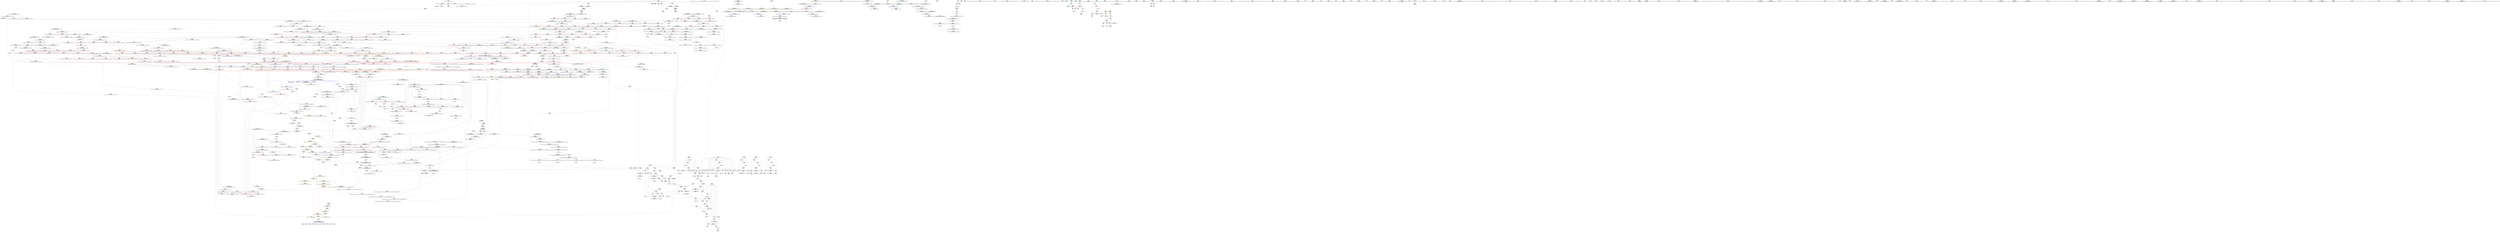 digraph "SVFG" {
	label="SVFG";

	Node0x558e2353ae10 [shape=record,color=grey,label="{NodeID: 0\nNullPtr}"];
	Node0x558e2353ae10 -> Node0x558e235a5eb0[style=solid];
	Node0x558e2353ae10 -> Node0x558e235c0580[style=solid];
	Node0x558e236bbe90 [shape=record,color=black,label="{NodeID: 1882\n1344 = PHI(1270, 1310, )\n0th arg _ZSt25__unguarded_linear_insertIPxN9__gnu_cxx5__ops14_Val_less_iterEEvT_T0_ }"];
	Node0x558e236bbe90 -> Node0x558e235afc70[style=solid];
	Node0x558e235adf30 [shape=record,color=blue,label="{NodeID: 775\n983\<--1023\n__parent\<--div5\n_ZSt11__push_heapIPxlxN9__gnu_cxx5__ops14_Iter_less_valEEvT_T0_S5_T1_RT2_\n}"];
	Node0x558e235adf30 -> Node0x558e2361a880[style=dashed];
	Node0x558e235a4a50 [shape=record,color=red,label="{NodeID: 443\n498\<--495\n\<--__n.addr\n_ZSt4__lgl\n}"];
	Node0x558e235e8b60 [shape=record,color=grey,label="{NodeID: 1218\n914 = Binary(913, 417, )\n}"];
	Node0x558e235e8b60 -> Node0x558e235e89e0[style=solid];
	Node0x558e23598c70 [shape=record,color=green,label="{NodeID: 111\n621\<--622\n_ZSt21__unguarded_partitionIPxN9__gnu_cxx5__ops15_Iter_less_iterEET_S4_S4_S4_T0_\<--_ZSt21__unguarded_partitionIPxN9__gnu_cxx5__ops15_Iter_less_iterEET_S4_S4_S4_T0__field_insensitive\n}"];
	Node0x558e235ba3d0 [shape=record,color=red,label="{NodeID: 554\n1016\<--975\n\<--__holeIndex.addr\n_ZSt11__push_heapIPxlxN9__gnu_cxx5__ops14_Iter_less_valEEvT_T0_S5_T1_RT2_\n}"];
	Node0x558e2362f9c0 [shape=record,color=black,label="{NodeID: 1329\nMR_10V_5 = PHI(MR_10V_4, MR_10V_2, MR_10V_2, )\npts\{62 \}\n|{|<s1>45}}"];
	Node0x558e2362f9c0 -> Node0x558e235b9c80[style=dashed];
	Node0x558e2362f9c0:s1 -> Node0x558e2361ad80[style=dashed,color=red];
	Node0x558e2359d2f0 [shape=record,color=green,label="{NodeID: 222\n1433\<--1434\n__simple\<--__simple_field_insensitive\n_ZSt22__copy_move_backward_aILb1EPxS0_ET1_T0_S2_S1_\n}"];
	Node0x558e2359d2f0 -> Node0x558e235b08a0[style=solid];
	Node0x558e236b2310 [shape=record,color=black,label="{NodeID: 1772\n1125 = PHI(618, )\n1st arg _ZSt21__unguarded_partitionIPxN9__gnu_cxx5__ops15_Iter_less_iterEET_S4_S4_S4_T0_ }"];
	Node0x558e236b2310 -> Node0x558e235ae750[style=solid];
	Node0x558e235bfe00 [shape=record,color=red,label="{NodeID: 665\n1493\<--1464\n\<--_Num\n_ZNSt20__copy_move_backwardILb1ELb1ESt26random_access_iterator_tagE13__copy_move_bIxEEPT_PKS3_S6_S4_\n}"];
	Node0x558e235bfe00 -> Node0x558e235e6d60[style=solid];
	Node0x558e235ab010 [shape=record,color=purple,label="{NodeID: 333\n1280\<--1279\nincdec.ptr\<--\n_ZSt16__insertion_sortIPxN9__gnu_cxx5__ops15_Iter_less_iterEEvT_S4_T0_\n}"];
	Node0x558e235ab010 -> Node0x558e235af5f0[style=solid];
	Node0x558e2355ae50 [shape=record,color=green,label="{NodeID: 1\n7\<--1\n__dso_handle\<--dummyObj\nGlob }"];
	Node0x558e236bc040 [shape=record,color=black,label="{NodeID: 1883\n1285 = PHI(540, )\n0th arg _ZSt26__unguarded_insertion_sortIPxN9__gnu_cxx5__ops15_Iter_less_iterEEvT_S4_T0_ }"];
	Node0x558e236bc040 -> Node0x558e235af6c0[style=solid];
	Node0x558e235ae000 [shape=record,color=blue,label="{NodeID: 776\n1030\<--1027\nadd.ptr7\<--\n_ZSt11__push_heapIPxlxN9__gnu_cxx5__ops14_Iter_less_valEEvT_T0_S5_T1_RT2_\n|{<s0>45}}"];
	Node0x558e235ae000:s0 -> Node0x558e2365f8d0[style=dashed,color=blue];
	Node0x558e235a4b20 [shape=record,color=red,label="{NodeID: 444\n526\<--513\n\<--__first.addr\n_ZSt22__final_insertion_sortIPxN9__gnu_cxx5__ops15_Iter_less_iterEEvT_S4_T0_\n}"];
	Node0x558e235a4b20 -> Node0x558e235a7ab0[style=solid];
	Node0x558e235e8ce0 [shape=record,color=grey,label="{NodeID: 1219\n218 = Binary(217, 216, )\n}"];
	Node0x558e235e8ce0 -> Node0x558e235c12b0[style=solid];
	Node0x558e23598d70 [shape=record,color=green,label="{NodeID: 112\n628\<--629\n__comp\<--__comp_field_insensitive\n_ZSt13__heap_selectIPxN9__gnu_cxx5__ops15_Iter_less_iterEEvT_S4_S4_T0_\n|{<s0>28|<s1>29|<s2>30}}"];
	Node0x558e23598d70:s0 -> Node0x558e236b32c0[style=solid,color=red];
	Node0x558e23598d70:s1 -> Node0x558e236b9330[style=solid,color=red];
	Node0x558e23598d70:s2 -> Node0x558e236bb590[style=solid,color=red];
	Node0x558e235ba4a0 [shape=record,color=red,label="{NodeID: 555\n1021\<--975\n\<--__holeIndex.addr\n_ZSt11__push_heapIPxlxN9__gnu_cxx5__ops14_Iter_less_valEEvT_T0_S5_T1_RT2_\n}"];
	Node0x558e235ba4a0 -> Node0x558e235e56e0[style=solid];
	Node0x558e2362fec0 [shape=record,color=black,label="{NodeID: 1330\nMR_140V_6 = PHI(MR_140V_5, MR_140V_3, MR_140V_3, )\npts\{851 \}\n}"];
	Node0x558e2362fec0 -> Node0x558e235b8de0[style=dashed];
	Node0x558e2359d3c0 [shape=record,color=green,label="{NodeID: 223\n1444\<--1445\n_ZNSt20__copy_move_backwardILb1ELb1ESt26random_access_iterator_tagE13__copy_move_bIxEEPT_PKS3_S6_S4_\<--_ZNSt20__copy_move_backwardILb1ELb1ESt26random_access_iterator_tagE13__copy_move_bIxEEPT_PKS3_S6_S4__field_insensitive\n}"];
	Node0x558e236b2450 [shape=record,color=black,label="{NodeID: 1773\n1126 = PHI(619, )\n2nd arg _ZSt21__unguarded_partitionIPxN9__gnu_cxx5__ops15_Iter_less_iterEET_S4_S4_S4_T0_ }"];
	Node0x558e236b2450 -> Node0x558e235ae820[style=solid];
	Node0x558e235bfed0 [shape=record,color=red,label="{NodeID: 666\n1515\<--1506\nthis1\<--this.addr\n_ZNK9__gnu_cxx5__ops14_Val_less_iterclIxPxEEbRT_T0_\n}"];
	Node0x558e235ab0e0 [shape=record,color=purple,label="{NodeID: 334\n1315\<--1314\nincdec.ptr\<--\n_ZSt26__unguarded_insertion_sortIPxN9__gnu_cxx5__ops15_Iter_less_iterEEvT_S4_T0_\n}"];
	Node0x558e235ab0e0 -> Node0x558e235af930[style=solid];
	Node0x558e2355da00 [shape=record,color=green,label="{NodeID: 2\n8\<--1\n.str\<--dummyObj\nGlob }"];
	Node0x558e236bc150 [shape=record,color=black,label="{NodeID: 1884\n1286 = PHI(541, )\n1st arg _ZSt26__unguarded_insertion_sortIPxN9__gnu_cxx5__ops15_Iter_less_iterEEvT_S4_T0_ }"];
	Node0x558e236bc150 -> Node0x558e235af790[style=solid];
	Node0x558e235ae0d0 [shape=record,color=blue,label="{NodeID: 777\n1037\<--1034\nthis.addr\<--this\n_ZNK9__gnu_cxx5__ops14_Iter_less_valclIPxxEEbT_RT0_\n}"];
	Node0x558e235ae0d0 -> Node0x558e235babf0[style=dashed];
	Node0x558e235a4bf0 [shape=record,color=red,label="{NodeID: 445\n533\<--513\n\<--__first.addr\n_ZSt22__final_insertion_sortIPxN9__gnu_cxx5__ops15_Iter_less_iterEEvT_S4_T0_\n|{<s0>21}}"];
	Node0x558e235a4bf0:s0 -> Node0x558e236b4570[style=solid,color=red];
	Node0x558e235e8e60 [shape=record,color=grey,label="{NodeID: 1220\n227 = Binary(225, 226, )\n}"];
	Node0x558e235e8e60 -> Node0x558e235e5ce0[style=solid];
	Node0x558e23598e40 [shape=record,color=green,label="{NodeID: 113\n630\<--631\n__first.addr\<--__first.addr_field_insensitive\n_ZSt13__heap_selectIPxN9__gnu_cxx5__ops15_Iter_less_iterEEvT_S4_S4_T0_\n}"];
	Node0x558e23598e40 -> Node0x558e235b5d20[style=solid];
	Node0x558e23598e40 -> Node0x558e235b5df0[style=solid];
	Node0x558e23598e40 -> Node0x558e235b5ec0[style=solid];
	Node0x558e23598e40 -> Node0x558e235c2ff0[style=solid];
	Node0x558e235ba570 [shape=record,color=red,label="{NodeID: 556\n1029\<--975\n\<--__holeIndex.addr\n_ZSt11__push_heapIPxlxN9__gnu_cxx5__ops14_Iter_less_valEEvT_T0_S5_T1_RT2_\n}"];
	Node0x558e236303c0 [shape=record,color=black,label="{NodeID: 1331\nMR_148V_8 = PHI(MR_148V_7, MR_148V_3, MR_148V_3, )\npts\{859 \}\n}"];
	Node0x558e2359d4c0 [shape=record,color=green,label="{NodeID: 224\n1449\<--1450\n__it.addr\<--__it.addr_field_insensitive\n_ZSt12__niter_baseIPxET_S1_\n}"];
	Node0x558e2359d4c0 -> Node0x558e235bf6b0[style=solid];
	Node0x558e2359d4c0 -> Node0x558e235b0970[style=solid];
	Node0x558e236b2590 [shape=record,color=black,label="{NodeID: 1774\n433 = PHI(404, 485, )\n0th arg _ZSt16__introsort_loopIPxlN9__gnu_cxx5__ops15_Iter_less_iterEEvT_S4_T0_T1_ }"];
	Node0x558e236b2590 -> Node0x558e235c23c0[style=solid];
	Node0x558e235bffa0 [shape=record,color=red,label="{NodeID: 667\n1516\<--1508\n\<--__val.addr\n_ZNK9__gnu_cxx5__ops14_Val_less_iterclIxPxEEbRT_T0_\n}"];
	Node0x558e235bffa0 -> Node0x558e235c0140[style=solid];
	Node0x558e235ab1b0 [shape=record,color=purple,label="{NodeID: 335\n1361\<--1360\nincdec.ptr\<--\n_ZSt25__unguarded_linear_insertIPxN9__gnu_cxx5__ops14_Val_less_iterEEvT_T0_\n}"];
	Node0x558e235ab1b0 -> Node0x558e235afee0[style=solid];
	Node0x558e23594da0 [shape=record,color=green,label="{NodeID: 3\n10\<--1\n.str.1\<--dummyObj\nGlob }"];
	Node0x558e236bc260 [shape=record,color=black,label="{NodeID: 1885\n1448 = PHI(1404, 1408, 1410, )\n0th arg _ZSt12__niter_baseIPxET_S1_ }"];
	Node0x558e236bc260 -> Node0x558e235b0970[style=solid];
	Node0x558e235ae1a0 [shape=record,color=blue,label="{NodeID: 778\n1039\<--1035\n__it.addr\<--__it\n_ZNK9__gnu_cxx5__ops14_Iter_less_valclIPxxEEbT_RT0_\n}"];
	Node0x558e235ae1a0 -> Node0x558e235bacc0[style=dashed];
	Node0x558e235a4cc0 [shape=record,color=red,label="{NodeID: 446\n534\<--513\n\<--__first.addr\n_ZSt22__final_insertion_sortIPxN9__gnu_cxx5__ops15_Iter_less_iterEEvT_S4_T0_\n}"];
	Node0x558e235a4cc0 -> Node0x558e235aa580[style=solid];
	Node0x558e235e8fe0 [shape=record,color=grey,label="{NodeID: 1221\n190 = Binary(189, 110, )\n}"];
	Node0x558e235e8fe0 -> Node0x558e235a6590[style=solid];
	Node0x558e2359d930 [shape=record,color=green,label="{NodeID: 114\n632\<--633\n__middle.addr\<--__middle.addr_field_insensitive\n_ZSt13__heap_selectIPxN9__gnu_cxx5__ops15_Iter_less_iterEEvT_S4_S4_T0_\n}"];
	Node0x558e2359d930 -> Node0x558e235b5f90[style=solid];
	Node0x558e2359d930 -> Node0x558e235b6060[style=solid];
	Node0x558e2359d930 -> Node0x558e235b6130[style=solid];
	Node0x558e2359d930 -> Node0x558e235c30c0[style=solid];
	Node0x558e235ba640 [shape=record,color=red,label="{NodeID: 557\n996\<--977\n\<--__topIndex.addr\n_ZSt11__push_heapIPxlxN9__gnu_cxx5__ops14_Iter_less_valEEvT_T0_S5_T1_RT2_\n}"];
	Node0x558e235ba640 -> Node0x558e235ea360[style=solid];
	Node0x558e2359d590 [shape=record,color=green,label="{NodeID: 225\n1458\<--1459\n__first.addr\<--__first.addr_field_insensitive\n_ZNSt20__copy_move_backwardILb1ELb1ESt26random_access_iterator_tagE13__copy_move_bIxEEPT_PKS3_S6_S4_\n}"];
	Node0x558e2359d590 -> Node0x558e235bf780[style=solid];
	Node0x558e2359d590 -> Node0x558e235bf850[style=solid];
	Node0x558e2359d590 -> Node0x558e235b0a40[style=solid];
	Node0x558e236b27a0 [shape=record,color=black,label="{NodeID: 1775\n434 = PHI(405, 486, )\n1st arg _ZSt16__introsort_loopIPxlN9__gnu_cxx5__ops15_Iter_less_iterEEvT_S4_T0_T1_ }"];
	Node0x558e236b27a0 -> Node0x558e235c2490[style=solid];
	Node0x558e235c0070 [shape=record,color=red,label="{NodeID: 668\n1518\<--1510\n\<--__it.addr\n_ZNK9__gnu_cxx5__ops14_Val_less_iterclIxPxEEbRT_T0_\n}"];
	Node0x558e235c0070 -> Node0x558e235c0210[style=solid];
	Node0x558e23642d80 [shape=record,color=yellow,style=double,label="{NodeID: 1443\n10V_1 = ENCHI(MR_10V_0)\npts\{62 \}\nFun[_ZSt27__unguarded_partition_pivotIPxN9__gnu_cxx5__ops15_Iter_less_iterEET_S4_S4_T0_]|{<s0>26}}"];
	Node0x558e23642d80:s0 -> Node0x558e23641a20[style=dashed,color=red];
	Node0x558e235ab280 [shape=record,color=purple,label="{NodeID: 336\n1377\<--1376\nincdec.ptr3\<--\n_ZSt25__unguarded_linear_insertIPxN9__gnu_cxx5__ops14_Val_less_iterEEvT_T0_\n}"];
	Node0x558e235ab280 -> Node0x558e235b0150[style=solid];
	Node0x558e23594e30 [shape=record,color=green,label="{NodeID: 4\n12\<--1\nstdin\<--dummyObj\nGlob }"];
	Node0x558e236bc510 [shape=record,color=black,label="{NodeID: 1886\n1392 = PHI(1333, )\n0th arg _ZSt23__copy_move_backward_a2ILb1EPxS0_ET1_T0_S2_S1_ }"];
	Node0x558e236bc510 -> Node0x558e235b02f0[style=solid];
	Node0x558e235ae270 [shape=record,color=blue,label="{NodeID: 779\n1041\<--1036\n__val.addr\<--__val\n_ZNK9__gnu_cxx5__ops14_Iter_less_valclIPxxEEbT_RT0_\n}"];
	Node0x558e235ae270 -> Node0x558e235bad90[style=dashed];
	Node0x558e235a4d90 [shape=record,color=red,label="{NodeID: 447\n539\<--513\n\<--__first.addr\n_ZSt22__final_insertion_sortIPxN9__gnu_cxx5__ops15_Iter_less_iterEEvT_S4_T0_\n}"];
	Node0x558e235a4d90 -> Node0x558e235aa650[style=solid];
	Node0x558e235e9160 [shape=record,color=grey,label="{NodeID: 1222\n194 = Binary(193, 195, )\n}"];
	Node0x558e235e9160 -> Node0x558e235c1040[style=solid];
	Node0x558e2359d9c0 [shape=record,color=green,label="{NodeID: 115\n634\<--635\n__last.addr\<--__last.addr_field_insensitive\n_ZSt13__heap_selectIPxN9__gnu_cxx5__ops15_Iter_less_iterEEvT_S4_S4_T0_\n}"];
	Node0x558e2359d9c0 -> Node0x558e235b6200[style=solid];
	Node0x558e2359d9c0 -> Node0x558e235c3190[style=solid];
	Node0x558e235ba710 [shape=record,color=red,label="{NodeID: 558\n999\<--981\n\<--__comp.addr\n_ZSt11__push_heapIPxlxN9__gnu_cxx5__ops14_Iter_less_valEEvT_T0_S5_T1_RT2_\n|{<s0>46}}"];
	Node0x558e235ba710:s0 -> Node0x558e236ba5f0[style=solid,color=red];
	Node0x558e23630dc0 [shape=record,color=black,label="{NodeID: 1333\nMR_10V_2 = PHI(MR_10V_4, MR_10V_1, )\npts\{62 \}\n|{<s0>28}}"];
	Node0x558e23630dc0:s0 -> Node0x558e236244a0[style=dashed,color=blue];
	Node0x558e2359d660 [shape=record,color=green,label="{NodeID: 226\n1460\<--1461\n__last.addr\<--__last.addr_field_insensitive\n_ZNSt20__copy_move_backwardILb1ELb1ESt26random_access_iterator_tagE13__copy_move_bIxEEPT_PKS3_S6_S4_\n}"];
	Node0x558e2359d660 -> Node0x558e235bf920[style=solid];
	Node0x558e2359d660 -> Node0x558e235b0b10[style=solid];
	Node0x558e236b2920 [shape=record,color=black,label="{NodeID: 1776\n435 = PHI(416, 487, )\n2nd arg _ZSt16__introsort_loopIPxlN9__gnu_cxx5__ops15_Iter_less_iterEEvT_S4_T0_T1_ }"];
	Node0x558e236b2920 -> Node0x558e235c2560[style=solid];
	Node0x558e235c0140 [shape=record,color=red,label="{NodeID: 669\n1517\<--1516\n\<--\n_ZNK9__gnu_cxx5__ops14_Val_less_iterclIxPxEEbRT_T0_\n}"];
	Node0x558e235c0140 -> Node0x558e235eac60[style=solid];
	Node0x558e235ab350 [shape=record,color=purple,label="{NodeID: 337\n1529\<--1483\noffset_0\<--\n}"];
	Node0x558e235ab350 -> Node0x558e235b0d80[style=solid];
	Node0x558e235950e0 [shape=record,color=green,label="{NodeID: 5\n13\<--1\n.str.2\<--dummyObj\nGlob }"];
	Node0x558e236bc620 [shape=record,color=black,label="{NodeID: 1887\n835 = PHI(748, 718, 813, 817, 805, 898, 925, 854, 1012, 979, 1199, 1203, 1195, 1254, 1227, 1354, 1369, 1349, )\n0th arg _ZSt4moveIRxEONSt16remove_referenceIT_E4typeEOS2_ }"];
	Node0x558e236bc620 -> Node0x558e235c4440[style=solid];
	Node0x558e235ae340 [shape=record,color=blue,label="{NodeID: 780\n1060\<--1054\n__result.addr\<--__result\n_ZSt22__move_median_to_firstIPxN9__gnu_cxx5__ops15_Iter_less_iterEEvT_S4_S4_S4_T0_\n}"];
	Node0x558e235ae340 -> Node0x558e235bb000[style=dashed];
	Node0x558e235ae340 -> Node0x558e235bb0d0[style=dashed];
	Node0x558e235ae340 -> Node0x558e235bb1a0[style=dashed];
	Node0x558e235ae340 -> Node0x558e235bb270[style=dashed];
	Node0x558e235ae340 -> Node0x558e235bb340[style=dashed];
	Node0x558e235ae340 -> Node0x558e235bb410[style=dashed];
	Node0x558e235a4e60 [shape=record,color=red,label="{NodeID: 448\n546\<--513\n\<--__first.addr\n_ZSt22__final_insertion_sortIPxN9__gnu_cxx5__ops15_Iter_less_iterEEvT_S4_T0_\n|{<s0>23}}"];
	Node0x558e235a4e60:s0 -> Node0x558e236b4570[style=solid,color=red];
	Node0x558e235e92e0 [shape=record,color=grey,label="{NodeID: 1223\n738 = Binary(736, 737, )\n}"];
	Node0x558e235e92e0 -> Node0x558e235e9d60[style=solid];
	Node0x558e2359da90 [shape=record,color=green,label="{NodeID: 116\n636\<--637\n__i\<--__i_field_insensitive\n_ZSt13__heap_selectIPxN9__gnu_cxx5__ops15_Iter_less_iterEEvT_S4_S4_T0_\n}"];
	Node0x558e2359da90 -> Node0x558e235b62d0[style=solid];
	Node0x558e2359da90 -> Node0x558e235b63a0[style=solid];
	Node0x558e2359da90 -> Node0x558e235b6470[style=solid];
	Node0x558e2359da90 -> Node0x558e235b6540[style=solid];
	Node0x558e2359da90 -> Node0x558e235c3260[style=solid];
	Node0x558e2359da90 -> Node0x558e235c3330[style=solid];
	Node0x558e235ba7e0 [shape=record,color=red,label="{NodeID: 559\n1001\<--983\n\<--__parent\n_ZSt11__push_heapIPxlxN9__gnu_cxx5__ops14_Iter_less_valEEvT_T0_S5_T1_RT2_\n}"];
	Node0x558e236312c0 [shape=record,color=black,label="{NodeID: 1334\nMR_107V_2 = PHI(MR_107V_3, MR_107V_1, )\npts\{715 \}\n}"];
	Node0x558e2359d730 [shape=record,color=green,label="{NodeID: 227\n1462\<--1463\n__result.addr\<--__result.addr_field_insensitive\n_ZNSt20__copy_move_backwardILb1ELb1ESt26random_access_iterator_tagE13__copy_move_bIxEEPT_PKS3_S6_S4_\n}"];
	Node0x558e2359d730 -> Node0x558e235bf9f0[style=solid];
	Node0x558e2359d730 -> Node0x558e235bfac0[style=solid];
	Node0x558e2359d730 -> Node0x558e235b0be0[style=solid];
	Node0x558e236b2aa0 [shape=record,color=black,label="{NodeID: 1777\n842 = PHI(754, 822, )\n0th arg _ZSt13__adjust_heapIPxlxN9__gnu_cxx5__ops15_Iter_less_iterEEvT_T0_S5_T1_T2_ }"];
	Node0x558e236b2aa0 -> Node0x558e235c4510[style=solid];
	Node0x558e235c0210 [shape=record,color=red,label="{NodeID: 670\n1519\<--1518\n\<--\n_ZNK9__gnu_cxx5__ops14_Val_less_iterclIxPxEEbRT_T0_\n}"];
	Node0x558e235c0210 -> Node0x558e235eac60[style=solid];
	Node0x558e235ab420 [shape=record,color=purple,label="{NodeID: 338\n1530\<--1485\noffset_0\<--\n}"];
	Node0x558e235ab420 -> Node0x558e235c02e0[style=solid];
	Node0x558e23595170 [shape=record,color=green,label="{NodeID: 6\n15\<--1\n.str.3\<--dummyObj\nGlob }"];
	Node0x558e236197f0 [shape=record,color=black,label="{NodeID: 1888\n581 = PHI(479, )\n0th arg _ZSt27__unguarded_partition_pivotIPxN9__gnu_cxx5__ops15_Iter_less_iterEET_S4_S4_T0_ }"];
	Node0x558e236197f0 -> Node0x558e235c2d80[style=solid];
	Node0x558e235ae410 [shape=record,color=blue,label="{NodeID: 781\n1062\<--1055\n__a.addr\<--__a\n_ZSt22__move_median_to_firstIPxN9__gnu_cxx5__ops15_Iter_less_iterEEvT_S4_S4_S4_T0_\n}"];
	Node0x558e235ae410 -> Node0x558e235bb4e0[style=dashed];
	Node0x558e235ae410 -> Node0x558e235bb5b0[style=dashed];
	Node0x558e235ae410 -> Node0x558e235bb680[style=dashed];
	Node0x558e235ae410 -> Node0x558e235bb750[style=dashed];
	Node0x558e235ae410 -> Node0x558e235bb820[style=dashed];
	Node0x558e235a4f30 [shape=record,color=red,label="{NodeID: 449\n525\<--515\n\<--__last.addr\n_ZSt22__final_insertion_sortIPxN9__gnu_cxx5__ops15_Iter_less_iterEEvT_S4_T0_\n}"];
	Node0x558e235a4f30 -> Node0x558e235a79e0[style=solid];
	Node0x558e235e9460 [shape=record,color=grey,label="{NodeID: 1224\n204 = Binary(202, 203, )\n}"];
	Node0x558e235e9460 -> Node0x558e235a6660[style=solid];
	Node0x558e2359db60 [shape=record,color=green,label="{NodeID: 117\n644\<--645\n_ZSt11__make_heapIPxN9__gnu_cxx5__ops15_Iter_less_iterEEvT_S4_RT0_\<--_ZSt11__make_heapIPxN9__gnu_cxx5__ops15_Iter_less_iterEEvT_S4_RT0__field_insensitive\n}"];
	Node0x558e235ba8b0 [shape=record,color=red,label="{NodeID: 560\n1011\<--983\n\<--__parent\n_ZSt11__push_heapIPxlxN9__gnu_cxx5__ops14_Iter_less_valEEvT_T0_S5_T1_RT2_\n}"];
	Node0x558e236317c0 [shape=record,color=black,label="{NodeID: 1335\nMR_109V_2 = PHI(MR_109V_4, MR_109V_1, )\npts\{717 \}\n}"];
	Node0x558e2359d800 [shape=record,color=green,label="{NodeID: 228\n1464\<--1465\n_Num\<--_Num_field_insensitive\n_ZNSt20__copy_move_backwardILb1ELb1ESt26random_access_iterator_tagE13__copy_move_bIxEEPT_PKS3_S6_S4_\n}"];
	Node0x558e2359d800 -> Node0x558e235bfb90[style=solid];
	Node0x558e2359d800 -> Node0x558e235bfc60[style=solid];
	Node0x558e2359d800 -> Node0x558e235bfd30[style=solid];
	Node0x558e2359d800 -> Node0x558e235bfe00[style=solid];
	Node0x558e2359d800 -> Node0x558e235b0cb0[style=solid];
	Node0x558e236b2c20 [shape=record,color=black,label="{NodeID: 1778\n843 = PHI(755, 154, )\n1st arg _ZSt13__adjust_heapIPxlxN9__gnu_cxx5__ops15_Iter_less_iterEEvT_T0_S5_T1_T2_ }"];
	Node0x558e236b2c20 -> Node0x558e235c45e0[style=solid];
	Node0x558e235c02e0 [shape=record,color=red,label="{NodeID: 671\n1531\<--1530\ndummyVal\<--offset_0\n_ZNSt20__copy_move_backwardILb1ELb1ESt26random_access_iterator_tagE13__copy_move_bIxEEPT_PKS3_S6_S4_\n}"];
	Node0x558e235c02e0 -> Node0x558e235b0d80[style=solid];
	Node0x558e235ab4f0 [shape=record,color=purple,label="{NodeID: 339\n605\<--597\nadd.ptr\<--\n_ZSt27__unguarded_partition_pivotIPxN9__gnu_cxx5__ops15_Iter_less_iterEET_S4_S4_T0_\n}"];
	Node0x558e235ab4f0 -> Node0x558e235c2f20[style=solid];
	Node0x558e23595200 [shape=record,color=green,label="{NodeID: 7\n17\<--1\nstdout\<--dummyObj\nGlob }"];
	Node0x558e23619900 [shape=record,color=black,label="{NodeID: 1889\n582 = PHI(480, )\n1st arg _ZSt27__unguarded_partition_pivotIPxN9__gnu_cxx5__ops15_Iter_less_iterEET_S4_S4_T0_ }"];
	Node0x558e23619900 -> Node0x558e235c2e50[style=solid];
	Node0x558e235ae4e0 [shape=record,color=blue,label="{NodeID: 782\n1064\<--1056\n__b.addr\<--__b\n_ZSt22__move_median_to_firstIPxN9__gnu_cxx5__ops15_Iter_less_iterEEvT_S4_S4_S4_T0_\n}"];
	Node0x558e235ae4e0 -> Node0x558e235bb8f0[style=dashed];
	Node0x558e235ae4e0 -> Node0x558e235bb9c0[style=dashed];
	Node0x558e235ae4e0 -> Node0x558e235bba90[style=dashed];
	Node0x558e235ae4e0 -> Node0x558e235bbb60[style=dashed];
	Node0x558e235ae4e0 -> Node0x558e235bbc30[style=dashed];
	Node0x558e235a5000 [shape=record,color=red,label="{NodeID: 450\n541\<--515\n\<--__last.addr\n_ZSt22__final_insertion_sortIPxN9__gnu_cxx5__ops15_Iter_less_iterEEvT_S4_T0_\n|{<s0>22}}"];
	Node0x558e235a5000:s0 -> Node0x558e236bc150[style=solid,color=red];
	Node0x558e235e95e0 [shape=record,color=grey,label="{NodeID: 1225\n933 = Binary(932, 195, )\n}"];
	Node0x558e235e95e0 -> Node0x558e235c4ed0[style=solid];
	Node0x558e2359dc60 [shape=record,color=green,label="{NodeID: 118\n656\<--657\n_ZNK9__gnu_cxx5__ops15_Iter_less_iterclIPxS3_EEbT_T0_\<--_ZNK9__gnu_cxx5__ops15_Iter_less_iterclIPxS3_EEbT_T0__field_insensitive\n}"];
	Node0x558e235ba980 [shape=record,color=red,label="{NodeID: 561\n1019\<--983\n\<--__parent\n_ZSt11__push_heapIPxlxN9__gnu_cxx5__ops14_Iter_less_valEEvT_T0_S5_T1_RT2_\n}"];
	Node0x558e235ba980 -> Node0x558e235ade60[style=solid];
	Node0x558e23631cc0 [shape=record,color=black,label="{NodeID: 1336\nMR_111V_2 = PHI(MR_111V_4, MR_111V_1, )\npts\{719 \}\n}"];
	Node0x558e235a5a80 [shape=record,color=green,label="{NodeID: 229\n1489\<--1490\nllvm.memmove.p0i8.p0i8.i64\<--llvm.memmove.p0i8.p0i8.i64_field_insensitive\n}"];
	Node0x558e236b2da0 [shape=record,color=black,label="{NodeID: 1779\n844 = PHI(756, 828, )\n2nd arg _ZSt13__adjust_heapIPxlxN9__gnu_cxx5__ops15_Iter_less_iterEEvT_T0_S5_T1_T2_ }"];
	Node0x558e236b2da0 -> Node0x558e235c46b0[style=solid];
	Node0x558e235c03b0 [shape=record,color=blue,label="{NodeID: 672\n1526\<--26\nllvm.global_ctors_0\<--\nGlob }"];
	Node0x558e23643130 [shape=record,color=yellow,style=double,label="{NodeID: 1447\n10V_1 = ENCHI(MR_10V_0)\npts\{62 \}\nFun[_ZNK9__gnu_cxx5__ops14_Val_less_iterclIxPxEEbRT_T0_]}"];
	Node0x558e23643130 -> Node0x558e235c0210[style=dashed];
	Node0x558e235ab5c0 [shape=record,color=purple,label="{NodeID: 340\n748\<--746\nadd.ptr\<--\n_ZSt11__make_heapIPxN9__gnu_cxx5__ops15_Iter_less_iterEEvT_S4_RT0_\n|{<s0>32}}"];
	Node0x558e235ab5c0:s0 -> Node0x558e236bc620[style=solid,color=red];
	Node0x558e23595290 [shape=record,color=green,label="{NodeID: 8\n18\<--1\n.str.4\<--dummyObj\nGlob }"];
	Node0x558e23619a10 [shape=record,color=black,label="{NodeID: 1890\n1503 = PHI(1345, )\n0th arg _ZNK9__gnu_cxx5__ops14_Val_less_iterclIxPxEEbRT_T0_ }"];
	Node0x558e23619a10 -> Node0x558e235b0e50[style=solid];
	Node0x558e235ae5b0 [shape=record,color=blue,label="{NodeID: 783\n1066\<--1057\n__c.addr\<--__c\n_ZSt22__move_median_to_firstIPxN9__gnu_cxx5__ops15_Iter_less_iterEEvT_S4_S4_S4_T0_\n}"];
	Node0x558e235ae5b0 -> Node0x558e235bbd00[style=dashed];
	Node0x558e235ae5b0 -> Node0x558e235bbdd0[style=dashed];
	Node0x558e235ae5b0 -> Node0x558e235bbea0[style=dashed];
	Node0x558e235ae5b0 -> Node0x558e235bbf70[style=dashed];
	Node0x558e235ae5b0 -> Node0x558e235bc040[style=dashed];
	Node0x558e235ae5b0 -> Node0x558e235bc110[style=dashed];
	Node0x558e235a50d0 [shape=record,color=red,label="{NodeID: 451\n547\<--515\n\<--__last.addr\n_ZSt22__final_insertion_sortIPxN9__gnu_cxx5__ops15_Iter_less_iterEEvT_S4_T0_\n|{<s0>23}}"];
	Node0x558e235a50d0:s0 -> Node0x558e236b46c0[style=solid,color=red];
	Node0x558e235e9760 [shape=record,color=grey,label="{NodeID: 1226\n729 = Binary(727, 728, )\n}"];
	Node0x558e235e9760 -> Node0x558e235e98e0[style=solid];
	Node0x558e2359dd60 [shape=record,color=green,label="{NodeID: 119\n663\<--664\n_ZSt10__pop_heapIPxN9__gnu_cxx5__ops15_Iter_less_iterEEvT_S4_S4_RT0_\<--_ZSt10__pop_heapIPxN9__gnu_cxx5__ops15_Iter_less_iterEEvT_S4_S4_RT0__field_insensitive\n}"];
	Node0x558e235baa50 [shape=record,color=red,label="{NodeID: 562\n1014\<--1013\n\<--call2\n_ZSt11__push_heapIPxlxN9__gnu_cxx5__ops14_Iter_less_valEEvT_T0_S5_T1_RT2_\n}"];
	Node0x558e235baa50 -> Node0x558e235add90[style=solid];
	Node0x558e235a5b40 [shape=record,color=green,label="{NodeID: 230\n1506\<--1507\nthis.addr\<--this.addr_field_insensitive\n_ZNK9__gnu_cxx5__ops14_Val_less_iterclIxPxEEbRT_T0_\n}"];
	Node0x558e235a5b40 -> Node0x558e235bfed0[style=solid];
	Node0x558e235a5b40 -> Node0x558e235b0e50[style=solid];
	Node0x558e236b2f20 [shape=record,color=black,label="{NodeID: 1780\n845 = PHI(758, 830, )\n3rd arg _ZSt13__adjust_heapIPxlxN9__gnu_cxx5__ops15_Iter_less_iterEEvT_T0_S5_T1_T2_ }"];
	Node0x558e236b2f20 -> Node0x558e235c4780[style=solid];
	Node0x558e235c0480 [shape=record,color=blue,label="{NodeID: 673\n1527\<--27\nllvm.global_ctors_1\<--_GLOBAL__sub_I_Gennady.Korotkevich_0_1.cpp\nGlob }"];
	Node0x558e23643240 [shape=record,color=yellow,style=double,label="{NodeID: 1448\n235V_1 = ENCHI(MR_235V_0)\npts\{1350 \}\nFun[_ZNK9__gnu_cxx5__ops14_Val_less_iterclIxPxEEbRT_T0_]}"];
	Node0x558e23643240 -> Node0x558e235c0140[style=dashed];
	Node0x558e235ab690 [shape=record,color=purple,label="{NodeID: 341\n885\<--883\nadd.ptr\<--\n_ZSt13__adjust_heapIPxlxN9__gnu_cxx5__ops15_Iter_less_iterEEvT_T0_S5_T1_T2_\n|{<s0>39}}"];
	Node0x558e235ab690:s0 -> Node0x558e236b9bc0[style=solid,color=red];
	Node0x558e23595ad0 [shape=record,color=green,label="{NodeID: 9\n20\<--1\n.str.5\<--dummyObj\nGlob }"];
	Node0x558e23619b50 [shape=record,color=black,label="{NodeID: 1891\n1504 = PHI(1349, )\n1st arg _ZNK9__gnu_cxx5__ops14_Val_less_iterclIxPxEEbRT_T0_ }"];
	Node0x558e23619b50 -> Node0x558e235b0f20[style=solid];
	Node0x558e235ae680 [shape=record,color=blue,label="{NodeID: 784\n1129\<--1124\n__first.addr\<--__first\n_ZSt21__unguarded_partitionIPxN9__gnu_cxx5__ops15_Iter_less_iterEET_S4_S4_S4_T0_\n}"];
	Node0x558e235ae680 -> Node0x558e2361c7d0[style=dashed];
	Node0x558e235a51a0 [shape=record,color=red,label="{NodeID: 452\n568\<--557\n\<--__first.addr\n_ZSt14__partial_sortIPxN9__gnu_cxx5__ops15_Iter_less_iterEEvT_S4_S4_T0_\n|{<s0>24}}"];
	Node0x558e235a51a0:s0 -> Node0x558e236bae70[style=solid,color=red];
	Node0x558e235e98e0 [shape=record,color=grey,label="{NodeID: 1227\n730 = Binary(729, 412, )\n}"];
	Node0x558e235e98e0 -> Node0x558e235ecbe0[style=solid];
	Node0x558e2359de60 [shape=record,color=green,label="{NodeID: 120\n676\<--677\n__first.addr\<--__first.addr_field_insensitive\n_ZSt11__sort_heapIPxN9__gnu_cxx5__ops15_Iter_less_iterEEvT_S4_RT0_\n}"];
	Node0x558e2359de60 -> Node0x558e235b6610[style=solid];
	Node0x558e2359de60 -> Node0x558e235b66e0[style=solid];
	Node0x558e2359de60 -> Node0x558e235c3400[style=solid];
	Node0x558e235bab20 [shape=record,color=red,label="{NodeID: 563\n1027\<--1026\n\<--call6\n_ZSt11__push_heapIPxlxN9__gnu_cxx5__ops14_Iter_less_valEEvT_T0_S5_T1_RT2_\n}"];
	Node0x558e235bab20 -> Node0x558e235ae000[style=solid];
	Node0x558e236326c0 [shape=record,color=black,label="{NodeID: 1338\nMR_10V_2 = PHI(MR_10V_1, MR_10V_3, )\npts\{62 \}\n|{<s0>27|<s1>60|<s2>61|<s3>62}}"];
	Node0x558e236326c0:s0 -> Node0x558e23660d70[style=dashed,color=blue];
	Node0x558e236326c0:s1 -> Node0x558e2363f7a0[style=dashed,color=red];
	Node0x558e236326c0:s2 -> Node0x558e2363f7a0[style=dashed,color=red];
	Node0x558e236326c0:s3 -> Node0x558e23626c90[style=dashed,color=red];
	Node0x558e235a5c10 [shape=record,color=green,label="{NodeID: 231\n1508\<--1509\n__val.addr\<--__val.addr_field_insensitive\n_ZNK9__gnu_cxx5__ops14_Val_less_iterclIxPxEEbRT_T0_\n}"];
	Node0x558e235a5c10 -> Node0x558e235bffa0[style=solid];
	Node0x558e235a5c10 -> Node0x558e235b0f20[style=solid];
	Node0x558e236b30a0 [shape=record,color=black,label="{NodeID: 1781\n705 = PHI(641, )\n0th arg _ZSt11__make_heapIPxN9__gnu_cxx5__ops15_Iter_less_iterEEvT_S4_RT0_ }"];
	Node0x558e236b30a0 -> Node0x558e235c3740[style=solid];
	Node0x558e235c0580 [shape=record,color=blue, style = dotted,label="{NodeID: 674\n1528\<--3\nllvm.global_ctors_2\<--dummyVal\nGlob }"];
	Node0x558e235ab760 [shape=record,color=purple,label="{NodeID: 342\n889\<--886\nadd.ptr2\<--\n_ZSt13__adjust_heapIPxlxN9__gnu_cxx5__ops15_Iter_less_iterEEvT_T0_S5_T1_T2_\n|{<s0>39}}"];
	Node0x558e235ab760:s0 -> Node0x558e236b9f40[style=solid,color=red];
	Node0x558e23595b60 [shape=record,color=green,label="{NodeID: 10\n22\<--1\n_ZSt3cin\<--dummyObj\nGlob }"];
	Node0x558e235ae750 [shape=record,color=blue,label="{NodeID: 785\n1131\<--1125\n__last.addr\<--__last\n_ZSt21__unguarded_partitionIPxN9__gnu_cxx5__ops15_Iter_less_iterEET_S4_S4_S4_T0_\n}"];
	Node0x558e235ae750 -> Node0x558e235bc6c0[style=dashed];
	Node0x558e235ae750 -> Node0x558e235ae9c0[style=dashed];
	Node0x558e235a5270 [shape=record,color=red,label="{NodeID: 453\n574\<--557\n\<--__first.addr\n_ZSt14__partial_sortIPxN9__gnu_cxx5__ops15_Iter_less_iterEEvT_S4_S4_T0_\n|{<s0>25}}"];
	Node0x558e235a5270:s0 -> Node0x558e236b8930[style=solid,color=red];
	Node0x558e235e9a60 [shape=record,color=grey,label="{NodeID: 1228\n743 = Binary(742, 417, )\n}"];
	Node0x558e235e9a60 -> Node0x558e235c3a80[style=solid];
	Node0x558e2359df30 [shape=record,color=green,label="{NodeID: 121\n678\<--679\n__last.addr\<--__last.addr_field_insensitive\n_ZSt11__sort_heapIPxN9__gnu_cxx5__ops15_Iter_less_iterEEvT_S4_RT0_\n}"];
	Node0x558e2359df30 -> Node0x558e235b67b0[style=solid];
	Node0x558e2359df30 -> Node0x558e235b6880[style=solid];
	Node0x558e2359df30 -> Node0x558e235b6950[style=solid];
	Node0x558e2359df30 -> Node0x558e235b6a20[style=solid];
	Node0x558e2359df30 -> Node0x558e235c34d0[style=solid];
	Node0x558e2359df30 -> Node0x558e235c3670[style=solid];
	Node0x558e235babf0 [shape=record,color=red,label="{NodeID: 564\n1046\<--1037\nthis1\<--this.addr\n_ZNK9__gnu_cxx5__ops14_Iter_less_valclIPxxEEbT_RT0_\n}"];
	Node0x558e235a5ce0 [shape=record,color=green,label="{NodeID: 232\n1510\<--1511\n__it.addr\<--__it.addr_field_insensitive\n_ZNK9__gnu_cxx5__ops14_Val_less_iterclIxPxEEbRT_T0_\n}"];
	Node0x558e235a5ce0 -> Node0x558e235c0070[style=solid];
	Node0x558e235a5ce0 -> Node0x558e235b0ff0[style=solid];
	Node0x558e236b31b0 [shape=record,color=black,label="{NodeID: 1782\n706 = PHI(642, )\n1st arg _ZSt11__make_heapIPxN9__gnu_cxx5__ops15_Iter_less_iterEEvT_S4_RT0_ }"];
	Node0x558e236b31b0 -> Node0x558e235c3810[style=solid];
	Node0x558e235c0680 [shape=record,color=blue,label="{NodeID: 675\n55\<--94\nretval\<--\nmain\n}"];
	Node0x558e235ab830 [shape=record,color=purple,label="{NodeID: 343\n898\<--896\nadd.ptr3\<--\n_ZSt13__adjust_heapIPxlxN9__gnu_cxx5__ops15_Iter_less_iterEEvT_T0_S5_T1_T2_\n|{<s0>40}}"];
	Node0x558e235ab830:s0 -> Node0x558e236bc620[style=solid,color=red];
	Node0x558e23595c60 [shape=record,color=green,label="{NodeID: 11\n23\<--1\n.str.6\<--dummyObj\nGlob }"];
	Node0x558e235ae820 [shape=record,color=blue,label="{NodeID: 786\n1133\<--1126\n__pivot.addr\<--__pivot\n_ZSt21__unguarded_partitionIPxN9__gnu_cxx5__ops15_Iter_less_iterEET_S4_S4_S4_T0_\n}"];
	Node0x558e235ae820 -> Node0x558e235bcad0[style=dashed];
	Node0x558e235ae820 -> Node0x558e235bcba0[style=dashed];
	Node0x558e235a5340 [shape=record,color=red,label="{NodeID: 454\n569\<--559\n\<--__middle.addr\n_ZSt14__partial_sortIPxN9__gnu_cxx5__ops15_Iter_less_iterEEvT_S4_S4_T0_\n|{<s0>24}}"];
	Node0x558e235a5340:s0 -> Node0x558e236baf80[style=solid,color=red];
	Node0x558e235e9be0 [shape=record,color=grey,label="{NodeID: 1229\n742 = Binary(741, 417, )\n}"];
	Node0x558e235e9be0 -> Node0x558e235e9a60[style=solid];
	Node0x558e2359e000 [shape=record,color=green,label="{NodeID: 122\n680\<--681\n__comp.addr\<--__comp.addr_field_insensitive\n_ZSt11__sort_heapIPxN9__gnu_cxx5__ops15_Iter_less_iterEEvT_S4_RT0_\n}"];
	Node0x558e2359e000 -> Node0x558e235b6af0[style=solid];
	Node0x558e2359e000 -> Node0x558e235c35a0[style=solid];
	Node0x558e235bacc0 [shape=record,color=red,label="{NodeID: 565\n1047\<--1039\n\<--__it.addr\n_ZNK9__gnu_cxx5__ops14_Iter_less_valclIPxxEEbT_RT0_\n}"];
	Node0x558e235bacc0 -> Node0x558e235bae60[style=solid];
	Node0x558e235a5db0 [shape=record,color=green,label="{NodeID: 233\n27\<--1522\n_GLOBAL__sub_I_Gennady.Korotkevich_0_1.cpp\<--_GLOBAL__sub_I_Gennady.Korotkevich_0_1.cpp_field_insensitive\n}"];
	Node0x558e235a5db0 -> Node0x558e235c0480[style=solid];
	Node0x558e236b32c0 [shape=record,color=black,label="{NodeID: 1783\n707 = PHI(628, )\n2nd arg _ZSt11__make_heapIPxN9__gnu_cxx5__ops15_Iter_less_iterEEvT_S4_RT0_ }"];
	Node0x558e236b32c0 -> Node0x558e235c38e0[style=solid];
	Node0x558e235c0750 [shape=record,color=blue,label="{NodeID: 676\n59\<--110\nqq\<--\nmain\n}"];
	Node0x558e235c0750 -> Node0x558e236335c0[style=dashed];
	Node0x558e235ab900 [shape=record,color=purple,label="{NodeID: 344\n903\<--901\nadd.ptr5\<--\n_ZSt13__adjust_heapIPxlxN9__gnu_cxx5__ops15_Iter_less_iterEEvT_T0_S5_T1_T2_\n}"];
	Node0x558e235ab900 -> Node0x558e235c4b90[style=solid];
	Node0x558e23595d60 [shape=record,color=green,label="{NodeID: 12\n26\<--1\n\<--dummyObj\nCan only get source location for instruction, argument, global var or function.}"];
	Node0x558e235ae8f0 [shape=record,color=blue,label="{NodeID: 787\n1129\<--1145\n__first.addr\<--incdec.ptr\n_ZSt21__unguarded_partitionIPxN9__gnu_cxx5__ops15_Iter_less_iterEET_S4_S4_S4_T0_\n}"];
	Node0x558e235ae8f0 -> Node0x558e2361c7d0[style=dashed];
	Node0x558e235a5410 [shape=record,color=red,label="{NodeID: 455\n575\<--559\n\<--__middle.addr\n_ZSt14__partial_sortIPxN9__gnu_cxx5__ops15_Iter_less_iterEEvT_S4_S4_T0_\n|{<s0>25}}"];
	Node0x558e235a5410:s0 -> Node0x558e236b8a70[style=solid,color=red];
	Node0x558e235e9d60 [shape=record,color=grey,label="{NodeID: 1230\n739 = Binary(738, 412, )\n}"];
	Node0x558e235e9d60 -> Node0x558e235c39b0[style=solid];
	Node0x558e2359e0d0 [shape=record,color=green,label="{NodeID: 123\n708\<--709\n__first.addr\<--__first.addr_field_insensitive\n_ZSt11__make_heapIPxN9__gnu_cxx5__ops15_Iter_less_iterEEvT_S4_RT0_\n}"];
	Node0x558e2359e0d0 -> Node0x558e235b6bc0[style=solid];
	Node0x558e2359e0d0 -> Node0x558e235b6c90[style=solid];
	Node0x558e2359e0d0 -> Node0x558e235b6d60[style=solid];
	Node0x558e2359e0d0 -> Node0x558e235b6e30[style=solid];
	Node0x558e2359e0d0 -> Node0x558e235c3740[style=solid];
	Node0x558e235bad90 [shape=record,color=red,label="{NodeID: 566\n1049\<--1041\n\<--__val.addr\n_ZNK9__gnu_cxx5__ops14_Iter_less_valclIPxxEEbT_RT0_\n}"];
	Node0x558e235bad90 -> Node0x558e235baf30[style=solid];
	Node0x558e236335c0 [shape=record,color=black,label="{NodeID: 1341\nMR_8V_3 = PHI(MR_8V_4, MR_8V_2, )\npts\{60 \}\n}"];
	Node0x558e236335c0 -> Node0x558e235ac2c0[style=dashed];
	Node0x558e236335c0 -> Node0x558e235ac390[style=dashed];
	Node0x558e236335c0 -> Node0x558e235ac460[style=dashed];
	Node0x558e236335c0 -> Node0x558e235c1fb0[style=dashed];
	Node0x558e235a5eb0 [shape=record,color=black,label="{NodeID: 234\n2\<--3\ndummyVal\<--dummyVal\n}"];
	Node0x558e236b33d0 [shape=record,color=black,label="{NodeID: 1784\n386 = PHI(376, )\n0th arg _ZSt6__sortIPxN9__gnu_cxx5__ops15_Iter_less_iterEEvT_S4_T0_ }"];
	Node0x558e236b33d0 -> Node0x558e235c2220[style=solid];
	Node0x558e235c0820 [shape=record,color=blue,label="{NodeID: 677\n67\<--110\ni\<--\nmain\n}"];
	Node0x558e235c0820 -> Node0x558e235ac7a0[style=dashed];
	Node0x558e235c0820 -> Node0x558e235ac870[style=dashed];
	Node0x558e235c0820 -> Node0x558e235ac940[style=dashed];
	Node0x558e235c0820 -> Node0x558e235c08f0[style=dashed];
	Node0x558e235c0820 -> Node0x558e23633fc0[style=dashed];
	Node0x558e235ab9d0 [shape=record,color=purple,label="{NodeID: 345\n925\<--922\nadd.ptr14\<--\n_ZSt13__adjust_heapIPxlxN9__gnu_cxx5__ops15_Iter_less_iterEEvT_T0_S5_T1_T2_\n|{<s0>41}}"];
	Node0x558e235ab9d0:s0 -> Node0x558e236bc620[style=solid,color=red];
	Node0x558e23595e60 [shape=record,color=green,label="{NodeID: 13\n94\<--1\n\<--dummyObj\nCan only get source location for instruction, argument, global var or function.}"];
	Node0x558e235ae9c0 [shape=record,color=blue,label="{NodeID: 788\n1131\<--1149\n__last.addr\<--incdec.ptr3\n_ZSt21__unguarded_partitionIPxN9__gnu_cxx5__ops15_Iter_less_iterEET_S4_S4_S4_T0_\n}"];
	Node0x558e235ae9c0 -> Node0x558e2361b9a0[style=dashed];
	Node0x558e235a54e0 [shape=record,color=red,label="{NodeID: 456\n570\<--561\n\<--__last.addr\n_ZSt14__partial_sortIPxN9__gnu_cxx5__ops15_Iter_less_iterEEvT_S4_S4_T0_\n|{<s0>24}}"];
	Node0x558e235a54e0:s0 -> Node0x558e236bb090[style=solid,color=red];
	Node0x558e235e9ee0 [shape=record,color=grey,label="{NodeID: 1231\n768 = Binary(767, 477, )\n}"];
	Node0x558e235e9ee0 -> Node0x558e235c3c20[style=solid];
	Node0x558e2359e1a0 [shape=record,color=green,label="{NodeID: 124\n710\<--711\n__last.addr\<--__last.addr_field_insensitive\n_ZSt11__make_heapIPxN9__gnu_cxx5__ops15_Iter_less_iterEEvT_S4_RT0_\n}"];
	Node0x558e2359e1a0 -> Node0x558e235b6f00[style=solid];
	Node0x558e2359e1a0 -> Node0x558e235b6fd0[style=solid];
	Node0x558e2359e1a0 -> Node0x558e235c3810[style=solid];
	Node0x558e235bae60 [shape=record,color=red,label="{NodeID: 567\n1048\<--1047\n\<--\n_ZNK9__gnu_cxx5__ops14_Iter_less_valclIPxxEEbT_RT0_\n}"];
	Node0x558e235bae60 -> Node0x558e235ebce0[style=solid];
	Node0x558e23633ac0 [shape=record,color=black,label="{NodeID: 1342\nMR_10V_2 = PHI(MR_10V_6, MR_10V_1, )\npts\{62 \}\n}"];
	Node0x558e23633ac0 -> Node0x558e236295c0[style=dashed];
	Node0x558e235a5fb0 [shape=record,color=black,label="{NodeID: 235\n38\<--39\n\<--_ZNSt8ios_base4InitD1Ev\nCan only get source location for instruction, argument, global var or function.}"];
	Node0x558e236b3510 [shape=record,color=black,label="{NodeID: 1785\n387 = PHI(377, )\n1st arg _ZSt6__sortIPxN9__gnu_cxx5__ops15_Iter_less_iterEEvT_S4_T0_ }"];
	Node0x558e236b3510 -> Node0x558e235c22f0[style=solid];
	Node0x558e235c08f0 [shape=record,color=blue,label="{NodeID: 678\n67\<--139\ni\<--inc\nmain\n}"];
	Node0x558e235c08f0 -> Node0x558e235ac7a0[style=dashed];
	Node0x558e235c08f0 -> Node0x558e235ac870[style=dashed];
	Node0x558e235c08f0 -> Node0x558e235ac940[style=dashed];
	Node0x558e235c08f0 -> Node0x558e235c08f0[style=dashed];
	Node0x558e235c08f0 -> Node0x558e23633fc0[style=dashed];
	Node0x558e235abaa0 [shape=record,color=purple,label="{NodeID: 346\n930\<--928\nadd.ptr16\<--\n_ZSt13__adjust_heapIPxlxN9__gnu_cxx5__ops15_Iter_less_iterEEvT_T0_S5_T1_T2_\n}"];
	Node0x558e235abaa0 -> Node0x558e235c4e00[style=solid];
	Node0x558e23595f60 [shape=record,color=green,label="{NodeID: 14\n110\<--1\n\<--dummyObj\nCan only get source location for instruction, argument, global var or function.}"];
	Node0x558e235aea90 [shape=record,color=blue,label="{NodeID: 789\n1131\<--1157\n__last.addr\<--incdec.ptr7\n_ZSt21__unguarded_partitionIPxN9__gnu_cxx5__ops15_Iter_less_iterEET_S4_S4_S4_T0_\n}"];
	Node0x558e235aea90 -> Node0x558e2361b9a0[style=dashed];
	Node0x558e235a55b0 [shape=record,color=red,label="{NodeID: 457\n597\<--585\n\<--__first.addr\n_ZSt27__unguarded_partition_pivotIPxN9__gnu_cxx5__ops15_Iter_less_iterEET_S4_S4_T0_\n}"];
	Node0x558e235a55b0 -> Node0x558e235ab4f0[style=solid];
	Node0x558e235ea060 [shape=record,color=grey,label="{NodeID: 1232\n157 = Binary(156, 110, )\n}"];
	Node0x558e235ea060 -> Node0x558e235c0b60[style=solid];
	Node0x558e2359e270 [shape=record,color=green,label="{NodeID: 125\n712\<--713\n__comp.addr\<--__comp.addr_field_insensitive\n_ZSt11__make_heapIPxN9__gnu_cxx5__ops15_Iter_less_iterEEvT_S4_RT0_\n}"];
	Node0x558e2359e270 -> Node0x558e235b70a0[style=solid];
	Node0x558e2359e270 -> Node0x558e235c38e0[style=solid];
	Node0x558e235baf30 [shape=record,color=red,label="{NodeID: 568\n1050\<--1049\n\<--\n_ZNK9__gnu_cxx5__ops14_Iter_less_valclIPxxEEbT_RT0_\n}"];
	Node0x558e235baf30 -> Node0x558e235ebce0[style=solid];
	Node0x558e23633fc0 [shape=record,color=black,label="{NodeID: 1343\nMR_16V_2 = PHI(MR_16V_4, MR_16V_1, )\npts\{68 \}\n}"];
	Node0x558e23633fc0 -> Node0x558e235c0820[style=dashed];
	Node0x558e235a60b0 [shape=record,color=black,label="{NodeID: 236\n54\<--94\nmain_ret\<--\nmain\n}"];
	Node0x558e236b3650 [shape=record,color=black,label="{NodeID: 1786\n968 = PHI(942, )\n0th arg _ZSt11__push_heapIPxlxN9__gnu_cxx5__ops14_Iter_less_valEEvT_T0_S5_T1_RT2_ }"];
	Node0x558e236b3650 -> Node0x558e235c5140[style=solid];
	Node0x558e235c09c0 [shape=record,color=blue,label="{NodeID: 679\n69\<--143\ni10\<--add\nmain\n}"];
	Node0x558e235c09c0 -> Node0x558e235aca10[style=dashed];
	Node0x558e235c09c0 -> Node0x558e235acae0[style=dashed];
	Node0x558e235c09c0 -> Node0x558e235acbb0[style=dashed];
	Node0x558e235c09c0 -> Node0x558e235c0b60[style=dashed];
	Node0x558e235c09c0 -> Node0x558e236344c0[style=dashed];
	Node0x558e236437e0 [shape=record,color=yellow,style=double,label="{NodeID: 1454\n10V_1 = ENCHI(MR_10V_0)\npts\{62 \}\nFun[_ZSt23__copy_move_backward_a2ILb1EPxS0_ET1_T0_S2_S1_]|{<s0>85}}"];
	Node0x558e236437e0:s0 -> Node0x558e2363fb50[style=dashed,color=red];
	Node0x558e235abb70 [shape=record,color=purple,label="{NodeID: 347\n1002\<--1000\nadd.ptr\<--\n_ZSt11__push_heapIPxlxN9__gnu_cxx5__ops14_Iter_less_valEEvT_T0_S5_T1_RT2_\n|{<s0>46}}"];
	Node0x558e235abb70:s0 -> Node0x558e236ba700[style=solid,color=red];
	Node0x558e23596060 [shape=record,color=green,label="{NodeID: 15\n148\<--1\n\<--dummyObj\nCan only get source location for instruction, argument, global var or function.}"];
	Node0x558e235aeb60 [shape=record,color=blue,label="{NodeID: 790\n1129\<--1170\n__first.addr\<--incdec.ptr9\n_ZSt21__unguarded_partitionIPxN9__gnu_cxx5__ops15_Iter_less_iterEET_S4_S4_S4_T0_\n}"];
	Node0x558e235aeb60 -> Node0x558e2361c7d0[style=dashed];
	Node0x558e235a5680 [shape=record,color=red,label="{NodeID: 458\n599\<--585\n\<--__first.addr\n_ZSt27__unguarded_partition_pivotIPxN9__gnu_cxx5__ops15_Iter_less_iterEET_S4_S4_T0_\n}"];
	Node0x558e235a5680 -> Node0x558e235a7c50[style=solid];
	Node0x558e235ea1e0 [shape=record,color=grey,label="{NodeID: 1233\n143 = Binary(142, 110, )\n}"];
	Node0x558e235ea1e0 -> Node0x558e235c09c0[style=solid];
	Node0x558e2359e340 [shape=record,color=green,label="{NodeID: 126\n714\<--715\n__len\<--__len_field_insensitive\n_ZSt11__make_heapIPxN9__gnu_cxx5__ops15_Iter_less_iterEEvT_S4_RT0_\n}"];
	Node0x558e2359e340 -> Node0x558e235b7170[style=solid];
	Node0x558e2359e340 -> Node0x558e235b7240[style=solid];
	Node0x558e2359e340 -> Node0x558e235c39b0[style=solid];
	Node0x558e235bb000 [shape=record,color=red,label="{NodeID: 569\n1080\<--1060\n\<--__result.addr\n_ZSt22__move_median_to_firstIPxN9__gnu_cxx5__ops15_Iter_less_iterEEvT_S4_S4_S4_T0_\n|{<s0>51}}"];
	Node0x558e235bb000:s0 -> Node0x558e236b3c90[style=solid,color=red];
	Node0x558e236344c0 [shape=record,color=black,label="{NodeID: 1344\nMR_18V_2 = PHI(MR_18V_4, MR_18V_1, )\npts\{70 \}\n}"];
	Node0x558e236344c0 -> Node0x558e235c09c0[style=dashed];
	Node0x558e235a6180 [shape=record,color=black,label="{NodeID: 237\n98\<--95\ncall\<--\nmain\n}"];
	Node0x558e236b3790 [shape=record,color=black,label="{NodeID: 1787\n969 = PHI(943, )\n1st arg _ZSt11__push_heapIPxlxN9__gnu_cxx5__ops14_Iter_less_valEEvT_T0_S5_T1_RT2_ }"];
	Node0x558e236b3790 -> Node0x558e235ad980[style=solid];
	Node0x558e235c0a90 [shape=record,color=blue,label="{NodeID: 680\n152\<--154\narrayidx15\<--\nmain\n}"];
	Node0x558e235c0a90 -> Node0x558e236295c0[style=dashed];
	Node0x558e235abc40 [shape=record,color=purple,label="{NodeID: 348\n1012\<--1010\nadd.ptr1\<--\n_ZSt11__push_heapIPxlxN9__gnu_cxx5__ops14_Iter_less_valEEvT_T0_S5_T1_RT2_\n|{<s0>47}}"];
	Node0x558e235abc40:s0 -> Node0x558e236bc620[style=solid,color=red];
	Node0x558e23596160 [shape=record,color=green,label="{NodeID: 16\n154\<--1\n\<--dummyObj\nCan only get source location for instruction, argument, global var or function.|{<s0>38}}"];
	Node0x558e23596160:s0 -> Node0x558e236b2c20[style=solid,color=red];
	Node0x558e235aec30 [shape=record,color=blue,label="{NodeID: 791\n1176\<--1174\n__a.addr\<--__a\n_ZSt9iter_swapIPxS0_EvT_T0_\n}"];
	Node0x558e235aec30 -> Node0x558e235bcc70[style=dashed];
	Node0x558e235a5750 [shape=record,color=red,label="{NodeID: 459\n607\<--585\n\<--__first.addr\n_ZSt27__unguarded_partition_pivotIPxN9__gnu_cxx5__ops15_Iter_less_iterEET_S4_S4_T0_\n|{<s0>26}}"];
	Node0x558e235a5750:s0 -> Node0x558e236bb6e0[style=solid,color=red];
	Node0x558e235ea360 [shape=record,color=grey,label="{NodeID: 1234\n997 = cmp(995, 996, )\n}"];
	Node0x558e2359e410 [shape=record,color=green,label="{NodeID: 127\n716\<--717\n__parent\<--__parent_field_insensitive\n_ZSt11__make_heapIPxN9__gnu_cxx5__ops15_Iter_less_iterEEvT_S4_RT0_\n}"];
	Node0x558e2359e410 -> Node0x558e235b7310[style=solid];
	Node0x558e2359e410 -> Node0x558e235b73e0[style=solid];
	Node0x558e2359e410 -> Node0x558e235b74b0[style=solid];
	Node0x558e2359e410 -> Node0x558e235b7580[style=solid];
	Node0x558e2359e410 -> Node0x558e235c3a80[style=solid];
	Node0x558e2359e410 -> Node0x558e235c3c20[style=solid];
	Node0x558e235bb0d0 [shape=record,color=red,label="{NodeID: 570\n1090\<--1060\n\<--__result.addr\n_ZSt22__move_median_to_firstIPxN9__gnu_cxx5__ops15_Iter_less_iterEEvT_S4_S4_S4_T0_\n|{<s0>53}}"];
	Node0x558e235bb0d0:s0 -> Node0x558e236b3c90[style=solid,color=red];
	Node0x558e236349c0 [shape=record,color=black,label="{NodeID: 1345\nMR_20V_2 = PHI(MR_20V_4, MR_20V_1, )\npts\{72 \}\n}"];
	Node0x558e236349c0 -> Node0x558e235c0d00[style=dashed];
	Node0x558e235a6250 [shape=record,color=black,label="{NodeID: 238\n104\<--101\ncall1\<--\nmain\n}"];
	Node0x558e236b38d0 [shape=record,color=black,label="{NodeID: 1788\n970 = PHI(944, )\n2nd arg _ZSt11__push_heapIPxlxN9__gnu_cxx5__ops14_Iter_less_valEEvT_T0_S5_T1_RT2_ }"];
	Node0x558e236b38d0 -> Node0x558e235ada50[style=solid];
	Node0x558e235c0b60 [shape=record,color=blue,label="{NodeID: 681\n69\<--157\ni10\<--inc17\nmain\n}"];
	Node0x558e235c0b60 -> Node0x558e235aca10[style=dashed];
	Node0x558e235c0b60 -> Node0x558e235acae0[style=dashed];
	Node0x558e235c0b60 -> Node0x558e235acbb0[style=dashed];
	Node0x558e235c0b60 -> Node0x558e235c0b60[style=dashed];
	Node0x558e235c0b60 -> Node0x558e236344c0[style=dashed];
	Node0x558e235abd10 [shape=record,color=purple,label="{NodeID: 349\n1017\<--1015\nadd.ptr3\<--\n_ZSt11__push_heapIPxlxN9__gnu_cxx5__ops14_Iter_less_valEEvT_T0_S5_T1_RT2_\n}"];
	Node0x558e235abd10 -> Node0x558e235add90[style=solid];
	Node0x558e23596260 [shape=record,color=green,label="{NodeID: 17\n170\<--1\n\<--dummyObj\nCan only get source location for instruction, argument, global var or function.}"];
	Node0x558e235aed00 [shape=record,color=blue,label="{NodeID: 792\n1178\<--1175\n__b.addr\<--__b\n_ZSt9iter_swapIPxS0_EvT_T0_\n}"];
	Node0x558e235aed00 -> Node0x558e235bcd40[style=dashed];
	Node0x558e235a5820 [shape=record,color=red,label="{NodeID: 460\n608\<--585\n\<--__first.addr\n_ZSt27__unguarded_partition_pivotIPxN9__gnu_cxx5__ops15_Iter_less_iterEET_S4_S4_T0_\n}"];
	Node0x558e235a5820 -> Node0x558e235aa720[style=solid];
	Node0x558e235ea4e0 [shape=record,color=grey,label="{NodeID: 1235\n1248 = cmp(1246, 1247, )\n}"];
	Node0x558e2359e4e0 [shape=record,color=green,label="{NodeID: 128\n718\<--719\n__value\<--__value_field_insensitive\n_ZSt11__make_heapIPxN9__gnu_cxx5__ops15_Iter_less_iterEEvT_S4_RT0_\n|{|<s1>33}}"];
	Node0x558e2359e4e0 -> Node0x558e235c3b50[style=solid];
	Node0x558e2359e4e0:s1 -> Node0x558e236bc620[style=solid,color=red];
	Node0x558e235bb1a0 [shape=record,color=red,label="{NodeID: 571\n1094\<--1060\n\<--__result.addr\n_ZSt22__move_median_to_firstIPxN9__gnu_cxx5__ops15_Iter_less_iterEEvT_S4_S4_S4_T0_\n|{<s0>54}}"];
	Node0x558e235bb1a0:s0 -> Node0x558e236b3c90[style=solid,color=red];
	Node0x558e23634ec0 [shape=record,color=black,label="{NodeID: 1346\nMR_22V_2 = PHI(MR_22V_4, MR_22V_1, )\npts\{74 \}\n}"];
	Node0x558e23634ec0 -> Node0x558e235c0dd0[style=dashed];
	Node0x558e235a6320 [shape=record,color=black,label="{NodeID: 239\n134\<--133\nidxprom\<--\nmain\n}"];
	Node0x558e236b3a10 [shape=record,color=black,label="{NodeID: 1789\n971 = PHI(946, )\n3rd arg _ZSt11__push_heapIPxlxN9__gnu_cxx5__ops14_Iter_less_valEEvT_T0_S5_T1_RT2_ }"];
	Node0x558e236b3a10 -> Node0x558e235adb20[style=solid];
	Node0x558e235c0c30 [shape=record,color=blue,label="{NodeID: 682\n168\<--170\narrayidx22\<--\nmain\n}"];
	Node0x558e235c0c30 -> Node0x558e235a3390[style=dashed];
	Node0x558e235c0c30 -> Node0x558e235a3460[style=dashed];
	Node0x558e235c0c30 -> Node0x558e235a3530[style=dashed];
	Node0x558e235c0c30 -> Node0x558e235a3600[style=dashed];
	Node0x558e235c0c30 -> Node0x558e235a36d0[style=dashed];
	Node0x558e235c0c30 -> Node0x558e23633ac0[style=dashed];
	Node0x558e235abde0 [shape=record,color=purple,label="{NodeID: 350\n1030\<--1028\nadd.ptr7\<--\n_ZSt11__push_heapIPxlxN9__gnu_cxx5__ops14_Iter_less_valEEvT_T0_S5_T1_RT2_\n}"];
	Node0x558e235abde0 -> Node0x558e235ae000[style=solid];
	Node0x558e23596360 [shape=record,color=green,label="{NodeID: 18\n172\<--1\n\<--dummyObj\nCan only get source location for instruction, argument, global var or function.}"];
	Node0x558e235aedd0 [shape=record,color=blue,label="{NodeID: 793\n1191\<--1189\n__a.addr\<--__a\n_ZSt4swapIxENSt9enable_ifIXsr6__and_ISt6__not_ISt15__is_tuple_likeIT_EESt21is_move_constructibleIS3_ESt18is_move_assignableIS3_EEE5valueEvE4typeERS3_SC_\n}"];
	Node0x558e235aedd0 -> Node0x558e235bce10[style=dashed];
	Node0x558e235aedd0 -> Node0x558e235bcee0[style=dashed];
	Node0x558e235a58f0 [shape=record,color=red,label="{NodeID: 461\n616\<--585\n\<--__first.addr\n_ZSt27__unguarded_partition_pivotIPxN9__gnu_cxx5__ops15_Iter_less_iterEET_S4_S4_T0_\n}"];
	Node0x558e235a58f0 -> Node0x558e235aa8c0[style=solid];
	Node0x558e235ea660 [shape=record,color=grey,label="{NodeID: 1236\n790 = cmp(787, 789, )\n}"];
	Node0x558e235ea660 -> Node0x558e235a82d0[style=solid];
	Node0x558e2359e5b0 [shape=record,color=green,label="{NodeID: 129\n720\<--721\nagg.tmp\<--agg.tmp_field_insensitive\n_ZSt11__make_heapIPxN9__gnu_cxx5__ops15_Iter_less_iterEEvT_S4_RT0_\n}"];
	Node0x558e235bb270 [shape=record,color=red,label="{NodeID: 572\n1104\<--1060\n\<--__result.addr\n_ZSt22__move_median_to_firstIPxN9__gnu_cxx5__ops15_Iter_less_iterEEvT_S4_S4_S4_T0_\n|{<s0>56}}"];
	Node0x558e235bb270:s0 -> Node0x558e236b3c90[style=solid,color=red];
	Node0x558e236353c0 [shape=record,color=black,label="{NodeID: 1347\nMR_24V_2 = PHI(MR_24V_3, MR_24V_1, )\npts\{76 \}\n}"];
	Node0x558e236353c0 -> Node0x558e235c0ea0[style=dashed];
	Node0x558e236353c0 -> Node0x558e236353c0[style=dashed];
	Node0x558e235a63f0 [shape=record,color=black,label="{NodeID: 240\n151\<--150\nidxprom14\<--\nmain\n}"];
	Node0x558e236b3b50 [shape=record,color=black,label="{NodeID: 1790\n972 = PHI(860, )\n4th arg _ZSt11__push_heapIPxlxN9__gnu_cxx5__ops14_Iter_less_valEEvT_T0_S5_T1_RT2_ }"];
	Node0x558e236b3b50 -> Node0x558e235adbf0[style=solid];
	Node0x558e235c0d00 [shape=record,color=blue,label="{NodeID: 683\n71\<--172\nans\<--\nmain\n}"];
	Node0x558e235c0d00 -> Node0x558e235acd50[style=dashed];
	Node0x558e235c0d00 -> Node0x558e236349c0[style=dashed];
	Node0x558e235c0d00 -> Node0x558e2363a8c0[style=dashed];
	Node0x558e23643b90 [shape=record,color=yellow,style=double,label="{NodeID: 1458\n10V_1 = ENCHI(MR_10V_0)\npts\{62 \}\nFun[_ZSt13move_backwardIPxS0_ET0_T_S2_S1_]|{<s0>77}}"];
	Node0x558e23643b90:s0 -> Node0x558e236437e0[style=dashed,color=red];
	Node0x558e235abeb0 [shape=record,color=purple,label="{NodeID: 351\n1482\<--1479\nadd.ptr\<--\n_ZNSt20__copy_move_backwardILb1ELb1ESt26random_access_iterator_tagE13__copy_move_bIxEEPT_PKS3_S6_S4_\n}"];
	Node0x558e235abeb0 -> Node0x558e235a8e30[style=solid];
	Node0x558e23596460 [shape=record,color=green,label="{NodeID: 19\n195\<--1\n\<--dummyObj\nCan only get source location for instruction, argument, global var or function.}"];
	Node0x558e235aeea0 [shape=record,color=blue,label="{NodeID: 794\n1193\<--1190\n__b.addr\<--__b\n_ZSt4swapIxENSt9enable_ifIXsr6__and_ISt6__not_ISt15__is_tuple_likeIT_EESt21is_move_constructibleIS3_ESt18is_move_assignableIS3_EEE5valueEvE4typeERS3_SC_\n}"];
	Node0x558e235aeea0 -> Node0x558e235bcfb0[style=dashed];
	Node0x558e235aeea0 -> Node0x558e235bd080[style=dashed];
	Node0x558e235a59c0 [shape=record,color=red,label="{NodeID: 462\n619\<--585\n\<--__first.addr\n_ZSt27__unguarded_partition_pivotIPxN9__gnu_cxx5__ops15_Iter_less_iterEET_S4_S4_T0_\n|{<s0>27}}"];
	Node0x558e235a59c0:s0 -> Node0x558e236b2450[style=solid,color=red];
	Node0x558e235ea7e0 [shape=record,color=grey,label="{NodeID: 1237\n466 = cmp(465, 154, )\n}"];
	Node0x558e2359e680 [shape=record,color=green,label="{NodeID: 130\n750\<--751\n_ZSt4moveIRxEONSt16remove_referenceIT_E4typeEOS2_\<--_ZSt4moveIRxEONSt16remove_referenceIT_E4typeEOS2__field_insensitive\n}"];
	Node0x558e235bb340 [shape=record,color=red,label="{NodeID: 573\n1112\<--1060\n\<--__result.addr\n_ZSt22__move_median_to_firstIPxN9__gnu_cxx5__ops15_Iter_less_iterEEvT_S4_S4_S4_T0_\n|{<s0>58}}"];
	Node0x558e235bb340:s0 -> Node0x558e236b3c90[style=solid,color=red];
	Node0x558e236358c0 [shape=record,color=black,label="{NodeID: 1348\nMR_26V_2 = PHI(MR_26V_3, MR_26V_1, )\npts\{78 \}\n}"];
	Node0x558e236358c0 -> Node0x558e2361efa0[style=dashed];
	Node0x558e235a64c0 [shape=record,color=black,label="{NodeID: 241\n185\<--184\nidxprom29\<--\nmain\n}"];
	Node0x558e236b3c90 [shape=record,color=black,label="{NodeID: 1791\n1174 = PHI(1080, 1090, 1094, 1104, 1112, 1116, 1166, )\n0th arg _ZSt9iter_swapIPxS0_EvT_T0_ }"];
	Node0x558e236b3c90 -> Node0x558e235aec30[style=solid];
	Node0x558e235c0dd0 [shape=record,color=blue,label="{NodeID: 684\n73\<--110\np\<--\nmain\n}"];
	Node0x558e235c0dd0 -> Node0x558e235ace20[style=dashed];
	Node0x558e235c0dd0 -> Node0x558e235acef0[style=dashed];
	Node0x558e235c0dd0 -> Node0x558e235acfc0[style=dashed];
	Node0x558e235c0dd0 -> Node0x558e235ad090[style=dashed];
	Node0x558e235c0dd0 -> Node0x558e235ad160[style=dashed];
	Node0x558e235c0dd0 -> Node0x558e235ad230[style=dashed];
	Node0x558e235c0dd0 -> Node0x558e235ad300[style=dashed];
	Node0x558e235c0dd0 -> Node0x558e235ad3d0[style=dashed];
	Node0x558e235c0dd0 -> Node0x558e235ad4a0[style=dashed];
	Node0x558e235c0dd0 -> Node0x558e235ad570[style=dashed];
	Node0x558e235c0dd0 -> Node0x558e235ad640[style=dashed];
	Node0x558e235c0dd0 -> Node0x558e235ad710[style=dashed];
	Node0x558e235c0dd0 -> Node0x558e235ad7e0[style=dashed];
	Node0x558e235c0dd0 -> Node0x558e235c1ee0[style=dashed];
	Node0x558e235c0dd0 -> Node0x558e23634ec0[style=dashed];
	Node0x558e235abf80 [shape=record,color=purple,label="{NodeID: 352\n1495\<--1492\nadd.ptr2\<--\n_ZNSt20__copy_move_backwardILb1ELb1ESt26random_access_iterator_tagE13__copy_move_bIxEEPT_PKS3_S6_S4_\n}"];
	Node0x558e235abf80 -> Node0x558e235a8fd0[style=solid];
	Node0x558e23596560 [shape=record,color=green,label="{NodeID: 20\n259\<--1\n\<--dummyObj\nCan only get source location for instruction, argument, global var or function.}"];
	Node0x558e235aef70 [shape=record,color=blue,label="{NodeID: 795\n1195\<--1201\n__tmp\<--\n_ZSt4swapIxENSt9enable_ifIXsr6__and_ISt6__not_ISt15__is_tuple_likeIT_EESt21is_move_constructibleIS3_ESt18is_move_assignableIS3_EEE5valueEvE4typeERS3_SC_\n}"];
	Node0x558e235aef70 -> Node0x558e235bd220[style=dashed];
	Node0x558e235aef70 -> Node0x558e235bd2f0[style=dashed];
	Node0x558e235b59e0 [shape=record,color=red,label="{NodeID: 463\n598\<--587\n\<--__last.addr\n_ZSt27__unguarded_partition_pivotIPxN9__gnu_cxx5__ops15_Iter_less_iterEET_S4_S4_T0_\n}"];
	Node0x558e235b59e0 -> Node0x558e235a7b80[style=solid];
	Node0x558e235ea960 [shape=record,color=grey,label="{NodeID: 1238\n462 = cmp(461, 463, )\n}"];
	Node0x558e2359e780 [shape=record,color=green,label="{NodeID: 131\n761\<--762\n_ZSt13__adjust_heapIPxlxN9__gnu_cxx5__ops15_Iter_less_iterEEvT_T0_S5_T1_T2_\<--_ZSt13__adjust_heapIPxlxN9__gnu_cxx5__ops15_Iter_less_iterEEvT_T0_S5_T1_T2__field_insensitive\n}"];
	Node0x558e235bb410 [shape=record,color=red,label="{NodeID: 574\n1116\<--1060\n\<--__result.addr\n_ZSt22__move_median_to_firstIPxN9__gnu_cxx5__ops15_Iter_less_iterEEvT_S4_S4_S4_T0_\n|{<s0>59}}"];
	Node0x558e235bb410:s0 -> Node0x558e236b3c90[style=solid,color=red];
	Node0x558e23635dc0 [shape=record,color=black,label="{NodeID: 1349\nMR_28V_2 = PHI(MR_28V_3, MR_28V_1, )\npts\{80 \}\n}"];
	Node0x558e23635dc0 -> Node0x558e2361f4a0[style=dashed];
	Node0x558e235a6590 [shape=record,color=black,label="{NodeID: 242\n191\<--190\nidxprom32\<--add31\nmain\n}"];
	Node0x558e236b42b0 [shape=record,color=black,label="{NodeID: 1792\n1175 = PHI(1081, 1091, 1095, 1105, 1113, 1117, 1167, )\n1st arg _ZSt9iter_swapIPxS0_EvT_T0_ }"];
	Node0x558e236b42b0 -> Node0x558e235aed00[style=solid];
	Node0x558e235c0ea0 [shape=record,color=blue,label="{NodeID: 685\n75\<--110\nk\<--\nmain\n}"];
	Node0x558e235c0ea0 -> Node0x558e235ad8b0[style=dashed];
	Node0x558e235c0ea0 -> Node0x558e235a1a60[style=dashed];
	Node0x558e235c0ea0 -> Node0x558e235a1b30[style=dashed];
	Node0x558e235c0ea0 -> Node0x558e235a1c00[style=dashed];
	Node0x558e235c0ea0 -> Node0x558e235a1cd0[style=dashed];
	Node0x558e235c0ea0 -> Node0x558e235a1da0[style=dashed];
	Node0x558e235c0ea0 -> Node0x558e235c0ea0[style=dashed];
	Node0x558e235c0ea0 -> Node0x558e235c1e10[style=dashed];
	Node0x558e235c0ea0 -> Node0x558e236353c0[style=dashed];
	Node0x558e235ac050 [shape=record,color=red,label="{NodeID: 353\n95\<--12\n\<--stdin\nmain\n}"];
	Node0x558e235ac050 -> Node0x558e235a6180[style=solid];
	Node0x558e23596660 [shape=record,color=green,label="{NodeID: 21\n296\<--1\n\<--dummyObj\nCan only get source location for instruction, argument, global var or function.}"];
	Node0x558e235af040 [shape=record,color=blue,label="{NodeID: 796\n1206\<--1205\n\<--\n_ZSt4swapIxENSt9enable_ifIXsr6__and_ISt6__not_ISt15__is_tuple_likeIT_EESt21is_move_constructibleIS3_ESt18is_move_assignableIS3_EEE5valueEvE4typeERS3_SC_\n}"];
	Node0x558e235af040 -> Node0x558e235bd2f0[style=dashed];
	Node0x558e235af040 -> Node0x558e235af110[style=dashed];
	Node0x558e235b5ab0 [shape=record,color=red,label="{NodeID: 464\n611\<--587\n\<--__last.addr\n_ZSt27__unguarded_partition_pivotIPxN9__gnu_cxx5__ops15_Iter_less_iterEET_S4_S4_T0_\n}"];
	Node0x558e235b5ab0 -> Node0x558e235aa7f0[style=solid];
	Node0x558e235eaae0 [shape=record,color=grey,label="{NodeID: 1239\n531 = cmp(530, 463, )\n}"];
	Node0x558e2359e880 [shape=record,color=green,label="{NodeID: 132\n776\<--777\nthis.addr\<--this.addr_field_insensitive\n_ZNK9__gnu_cxx5__ops15_Iter_less_iterclIPxS3_EEbT_T0_\n}"];
	Node0x558e2359e880 -> Node0x558e235b77f0[style=solid];
	Node0x558e2359e880 -> Node0x558e235c3cf0[style=solid];
	Node0x558e235bb4e0 [shape=record,color=red,label="{NodeID: 575\n1072\<--1062\n\<--__a.addr\n_ZSt22__move_median_to_firstIPxN9__gnu_cxx5__ops15_Iter_less_iterEEvT_S4_S4_S4_T0_\n|{<s0>49}}"];
	Node0x558e235bb4e0:s0 -> Node0x558e236b9bc0[style=solid,color=red];
	Node0x558e236362c0 [shape=record,color=black,label="{NodeID: 1350\nMR_30V_2 = PHI(MR_30V_3, MR_30V_1, )\npts\{82 \}\n}"];
	Node0x558e236362c0 -> Node0x558e236362c0[style=dashed];
	Node0x558e236362c0 -> Node0x558e2363bcc0[style=dashed];
	Node0x558e235a6660 [shape=record,color=black,label="{NodeID: 243\n205\<--204\nconv\<--sub35\nmain\n}"];
	Node0x558e235a6660 -> Node0x558e235c1110[style=solid];
	Node0x558e236b4570 [shape=record,color=black,label="{NodeID: 1793\n1217 = PHI(533, 546, )\n0th arg _ZSt16__insertion_sortIPxN9__gnu_cxx5__ops15_Iter_less_iterEEvT_S4_T0_ }"];
	Node0x558e236b4570 -> Node0x558e235af1e0[style=solid];
	Node0x558e235c0f70 [shape=record,color=blue,label="{NodeID: 686\n77\<--187\nlg\<--\nmain\n}"];
	Node0x558e235c0f70 -> Node0x558e235a1e70[style=dashed];
	Node0x558e235c0f70 -> Node0x558e235a1f40[style=dashed];
	Node0x558e235c0f70 -> Node0x558e235a2010[style=dashed];
	Node0x558e235c0f70 -> Node0x558e235c0f70[style=dashed];
	Node0x558e235c0f70 -> Node0x558e2361efa0[style=dashed];
	Node0x558e235ac120 [shape=record,color=red,label="{NodeID: 354\n101\<--17\n\<--stdout\nmain\n}"];
	Node0x558e235ac120 -> Node0x558e235a6250[style=solid];
	Node0x558e23596760 [shape=record,color=green,label="{NodeID: 22\n412\<--1\n\<--dummyObj\nCan only get source location for instruction, argument, global var or function.}"];
	Node0x558e235af110 [shape=record,color=blue,label="{NodeID: 797\n1210\<--1209\n\<--\n_ZSt4swapIxENSt9enable_ifIXsr6__and_ISt6__not_ISt15__is_tuple_likeIT_EESt21is_move_constructibleIS3_ESt18is_move_assignableIS3_EEE5valueEvE4typeERS3_SC_\n|{<s0>63}}"];
	Node0x558e235af110:s0 -> Node0x558e23661df0[style=dashed,color=blue];
	Node0x558e235b5b80 [shape=record,color=red,label="{NodeID: 465\n618\<--587\n\<--__last.addr\n_ZSt27__unguarded_partition_pivotIPxN9__gnu_cxx5__ops15_Iter_less_iterEET_S4_S4_T0_\n|{<s0>27}}"];
	Node0x558e235b5b80:s0 -> Node0x558e236b2310[style=solid,color=red];
	Node0x558e235eac60 [shape=record,color=grey,label="{NodeID: 1240\n1520 = cmp(1517, 1519, )\n}"];
	Node0x558e235eac60 -> Node0x558e235a90a0[style=solid];
	Node0x558e2359e950 [shape=record,color=green,label="{NodeID: 133\n778\<--779\n__it1.addr\<--__it1.addr_field_insensitive\n_ZNK9__gnu_cxx5__ops15_Iter_less_iterclIPxS3_EEbT_T0_\n}"];
	Node0x558e2359e950 -> Node0x558e235b78c0[style=solid];
	Node0x558e2359e950 -> Node0x558e235c3dc0[style=solid];
	Node0x558e235bb5b0 [shape=record,color=red,label="{NodeID: 576\n1086\<--1062\n\<--__a.addr\n_ZSt22__move_median_to_firstIPxN9__gnu_cxx5__ops15_Iter_less_iterEEvT_S4_S4_S4_T0_\n|{<s0>52}}"];
	Node0x558e235bb5b0:s0 -> Node0x558e236b9bc0[style=solid,color=red];
	Node0x558e236367c0 [shape=record,color=black,label="{NodeID: 1351\nMR_32V_2 = PHI(MR_32V_3, MR_32V_1, )\npts\{84 \}\n}"];
	Node0x558e236367c0 -> Node0x558e236367c0[style=dashed];
	Node0x558e236367c0 -> Node0x558e2363c1c0[style=dashed];
	Node0x558e235a6730 [shape=record,color=black,label="{NodeID: 244\n214\<--213\nidxprom40\<--\nmain\n}"];
	Node0x558e236b46c0 [shape=record,color=black,label="{NodeID: 1794\n1218 = PHI(535, 547, )\n1st arg _ZSt16__insertion_sortIPxN9__gnu_cxx5__ops15_Iter_less_iterEEvT_S4_T0_ }"];
	Node0x558e236b46c0 -> Node0x558e235af2b0[style=solid];
	Node0x558e235c1040 [shape=record,color=blue,label="{NodeID: 687\n79\<--194\nrg\<--sub\nmain\n}"];
	Node0x558e235c1040 -> Node0x558e235a20e0[style=dashed];
	Node0x558e235c1040 -> Node0x558e235a21b0[style=dashed];
	Node0x558e235c1040 -> Node0x558e235a2280[style=dashed];
	Node0x558e235c1040 -> Node0x558e235a2350[style=dashed];
	Node0x558e235c1040 -> Node0x558e235c1040[style=dashed];
	Node0x558e235c1040 -> Node0x558e235c1520[style=dashed];
	Node0x558e235c1040 -> Node0x558e2361f4a0[style=dashed];
	Node0x558e235ac1f0 [shape=record,color=red,label="{NodeID: 355\n113\<--57\n\<--tt\nmain\n}"];
	Node0x558e235ac1f0 -> Node0x558e235eb0e0[style=solid];
	Node0x558e23596860 [shape=record,color=green,label="{NodeID: 23\n417\<--1\n\<--dummyObj\nCan only get source location for instruction, argument, global var or function.}"];
	Node0x558e235af1e0 [shape=record,color=blue,label="{NodeID: 798\n1221\<--1217\n__first.addr\<--__first\n_ZSt16__insertion_sortIPxN9__gnu_cxx5__ops15_Iter_less_iterEEvT_S4_T0_\n}"];
	Node0x558e235af1e0 -> Node0x558e235bd3c0[style=dashed];
	Node0x558e235af1e0 -> Node0x558e235bd490[style=dashed];
	Node0x558e235af1e0 -> Node0x558e235bd560[style=dashed];
	Node0x558e235af1e0 -> Node0x558e235bd630[style=dashed];
	Node0x558e235af1e0 -> Node0x558e235bd700[style=dashed];
	Node0x558e235b5c50 [shape=record,color=red,label="{NodeID: 466\n610\<--589\n\<--__mid\n_ZSt27__unguarded_partition_pivotIPxN9__gnu_cxx5__ops15_Iter_less_iterEET_S4_S4_T0_\n|{<s0>26}}"];
	Node0x558e235b5c50:s0 -> Node0x558e236bb900[style=solid,color=red];
	Node0x558e235eade0 [shape=record,color=grey,label="{NodeID: 1241\n295 = cmp(294, 296, )\n}"];
	Node0x558e2359ea20 [shape=record,color=green,label="{NodeID: 134\n780\<--781\n__it2.addr\<--__it2.addr_field_insensitive\n_ZNK9__gnu_cxx5__ops15_Iter_less_iterclIPxS3_EEbT_T0_\n}"];
	Node0x558e2359ea20 -> Node0x558e235b7990[style=solid];
	Node0x558e2359ea20 -> Node0x558e235c3e90[style=solid];
	Node0x558e235bb680 [shape=record,color=red,label="{NodeID: 577\n1095\<--1062\n\<--__a.addr\n_ZSt22__move_median_to_firstIPxN9__gnu_cxx5__ops15_Iter_less_iterEEvT_S4_S4_S4_T0_\n|{<s0>54}}"];
	Node0x558e235bb680:s0 -> Node0x558e236b42b0[style=solid,color=red];
	Node0x558e23636cc0 [shape=record,color=black,label="{NodeID: 1352\nMR_34V_2 = PHI(MR_34V_3, MR_34V_1, )\npts\{86 \}\n}"];
	Node0x558e23636cc0 -> Node0x558e23636cc0[style=dashed];
	Node0x558e23636cc0 -> Node0x558e2363c6c0[style=dashed];
	Node0x558e235a6800 [shape=record,color=black,label="{NodeID: 245\n229\<--228\nconv47\<--\nmain\n}"];
	Node0x558e235a6800 -> Node0x558e235e5ce0[style=solid];
	Node0x558e236b4a80 [shape=record,color=black,label="{NodeID: 1795\n106 = PHI()\n}"];
	Node0x558e235c1110 [shape=record,color=blue,label="{NodeID: 688\n81\<--205\nloss\<--conv\nmain\n}"];
	Node0x558e235c1110 -> Node0x558e235a2420[style=dashed];
	Node0x558e235c1110 -> Node0x558e235a24f0[style=dashed];
	Node0x558e235c1110 -> Node0x558e235c12b0[style=dashed];
	Node0x558e235c1110 -> Node0x558e2363bcc0[style=dashed];
	Node0x558e235ac2c0 [shape=record,color=red,label="{NodeID: 356\n112\<--59\n\<--qq\nmain\n}"];
	Node0x558e235ac2c0 -> Node0x558e235eb0e0[style=solid];
	Node0x558e23596960 [shape=record,color=green,label="{NodeID: 24\n463\<--1\n\<--dummyObj\nCan only get source location for instruction, argument, global var or function.}"];
	Node0x558e235af2b0 [shape=record,color=blue,label="{NodeID: 799\n1223\<--1218\n__last.addr\<--__last\n_ZSt16__insertion_sortIPxN9__gnu_cxx5__ops15_Iter_less_iterEEvT_S4_T0_\n}"];
	Node0x558e235af2b0 -> Node0x558e235bd7d0[style=dashed];
	Node0x558e235af2b0 -> Node0x558e235bd8a0[style=dashed];
	Node0x558e235b5d20 [shape=record,color=red,label="{NodeID: 467\n641\<--630\n\<--__first.addr\n_ZSt13__heap_selectIPxN9__gnu_cxx5__ops15_Iter_less_iterEEvT_S4_S4_T0_\n|{<s0>28}}"];
	Node0x558e235b5d20:s0 -> Node0x558e236b30a0[style=solid,color=red];
	Node0x558e235eaf60 [shape=record,color=grey,label="{NodeID: 1242\n131 = cmp(129, 130, )\n}"];
	Node0x558e2359eaf0 [shape=record,color=green,label="{NodeID: 135\n797\<--798\n__first.addr\<--__first.addr_field_insensitive\n_ZSt10__pop_heapIPxN9__gnu_cxx5__ops15_Iter_less_iterEEvT_S4_S4_RT0_\n}"];
	Node0x558e2359eaf0 -> Node0x558e235b7c00[style=solid];
	Node0x558e2359eaf0 -> Node0x558e235b7cd0[style=solid];
	Node0x558e2359eaf0 -> Node0x558e235b7da0[style=solid];
	Node0x558e2359eaf0 -> Node0x558e235c3f60[style=solid];
	Node0x558e235bb750 [shape=record,color=red,label="{NodeID: 578\n1100\<--1062\n\<--__a.addr\n_ZSt22__move_median_to_firstIPxN9__gnu_cxx5__ops15_Iter_less_iterEEvT_S4_S4_S4_T0_\n|{<s0>55}}"];
	Node0x558e235bb750:s0 -> Node0x558e236b9bc0[style=solid,color=red];
	Node0x558e236371c0 [shape=record,color=black,label="{NodeID: 1353\nMR_36V_2 = PHI(MR_36V_3, MR_36V_1, )\npts\{88 \}\n}"];
	Node0x558e236371c0 -> Node0x558e236371c0[style=dashed];
	Node0x558e236371c0 -> Node0x558e2363cbc0[style=dashed];
	Node0x558e235a68d0 [shape=record,color=black,label="{NodeID: 246\n248\<--247\nconv56\<--sub55\nmain\n}"];
	Node0x558e235a68d0 -> Node0x558e235c15f0[style=solid];
	Node0x558e236b4b80 [shape=record,color=black,label="{NodeID: 1796\n37 = PHI()\n}"];
	Node0x558e235c11e0 [shape=record,color=blue,label="{NodeID: 689\n83\<--110\ni36\<--\nmain\n}"];
	Node0x558e235c11e0 -> Node0x558e235a25c0[style=dashed];
	Node0x558e235c11e0 -> Node0x558e235a2690[style=dashed];
	Node0x558e235c11e0 -> Node0x558e235a2760[style=dashed];
	Node0x558e235c11e0 -> Node0x558e235c1380[style=dashed];
	Node0x558e235c11e0 -> Node0x558e2363c1c0[style=dashed];
	Node0x558e235ac390 [shape=record,color=red,label="{NodeID: 357\n116\<--59\n\<--qq\nmain\n}"];
	Node0x558e23596a60 [shape=record,color=green,label="{NodeID: 25\n477\<--1\n\<--dummyObj\nCan only get source location for instruction, argument, global var or function.}"];
	Node0x558e235af380 [shape=record,color=blue,label="{NodeID: 800\n1225\<--1243\n__i\<--add.ptr\n_ZSt16__insertion_sortIPxN9__gnu_cxx5__ops15_Iter_less_iterEEvT_S4_T0_\n}"];
	Node0x558e235af380 -> Node0x558e235bd970[style=dashed];
	Node0x558e235af380 -> Node0x558e235bda40[style=dashed];
	Node0x558e235af380 -> Node0x558e235bdb10[style=dashed];
	Node0x558e235af380 -> Node0x558e235bdbe0[style=dashed];
	Node0x558e235af380 -> Node0x558e235bdcb0[style=dashed];
	Node0x558e235af380 -> Node0x558e235bdd80[style=dashed];
	Node0x558e235af380 -> Node0x558e235bde50[style=dashed];
	Node0x558e235af380 -> Node0x558e235af5f0[style=dashed];
	Node0x558e235af380 -> Node0x558e2361d6a0[style=dashed];
	Node0x558e235b5df0 [shape=record,color=red,label="{NodeID: 468\n654\<--630\n\<--__first.addr\n_ZSt13__heap_selectIPxN9__gnu_cxx5__ops15_Iter_less_iterEEvT_S4_S4_T0_\n|{<s0>29}}"];
	Node0x558e235b5df0:s0 -> Node0x558e236b9f40[style=solid,color=red];
	Node0x558e235eb0e0 [shape=record,color=grey,label="{NodeID: 1243\n114 = cmp(112, 113, )\n}"];
	Node0x558e2359ebc0 [shape=record,color=green,label="{NodeID: 136\n799\<--800\n__last.addr\<--__last.addr_field_insensitive\n_ZSt10__pop_heapIPxN9__gnu_cxx5__ops15_Iter_less_iterEEvT_S4_S4_RT0_\n}"];
	Node0x558e2359ebc0 -> Node0x558e235b7e70[style=solid];
	Node0x558e2359ebc0 -> Node0x558e235c4030[style=solid];
	Node0x558e235bb820 [shape=record,color=red,label="{NodeID: 579\n1105\<--1062\n\<--__a.addr\n_ZSt22__move_median_to_firstIPxN9__gnu_cxx5__ops15_Iter_less_iterEEvT_S4_S4_S4_T0_\n|{<s0>56}}"];
	Node0x558e235bb820:s0 -> Node0x558e236b42b0[style=solid,color=red];
	Node0x558e236376c0 [shape=record,color=black,label="{NodeID: 1354\nMR_38V_2 = PHI(MR_38V_3, MR_38V_1, )\npts\{90 \}\n}"];
	Node0x558e236376c0 -> Node0x558e236376c0[style=dashed];
	Node0x558e236376c0 -> Node0x558e2363d0c0[style=dashed];
	Node0x558e235a69a0 [shape=record,color=black,label="{NodeID: 247\n257\<--256\nconv61\<--\nmain\n}"];
	Node0x558e235a69a0 -> Node0x558e235e6760[style=solid];
	Node0x558e236b4c80 [shape=record,color=black,label="{NodeID: 1797\n118 = PHI()\n}"];
	Node0x558e235c12b0 [shape=record,color=blue,label="{NodeID: 690\n81\<--218\nloss\<--sub42\nmain\n}"];
	Node0x558e235c12b0 -> Node0x558e235a2420[style=dashed];
	Node0x558e235c12b0 -> Node0x558e235a24f0[style=dashed];
	Node0x558e235c12b0 -> Node0x558e235c12b0[style=dashed];
	Node0x558e235c12b0 -> Node0x558e2363bcc0[style=dashed];
	Node0x558e235ac460 [shape=record,color=red,label="{NodeID: 358\n342\<--59\n\<--qq\nmain\n}"];
	Node0x558e235ac460 -> Node0x558e235e38e0[style=solid];
	Node0x558e23596b60 [shape=record,color=green,label="{NodeID: 26\n500\<--1\n\<--dummyObj\nCan only get source location for instruction, argument, global var or function.}"];
	Node0x558e235af450 [shape=record,color=blue,label="{NodeID: 801\n1227\<--1256\n__val\<--\n_ZSt16__insertion_sortIPxN9__gnu_cxx5__ops15_Iter_less_iterEEvT_S4_T0_\n}"];
	Node0x558e235af450 -> Node0x558e235bdff0[style=dashed];
	Node0x558e235af450 -> Node0x558e2362c7c0[style=dashed];
	Node0x558e235b5ec0 [shape=record,color=red,label="{NodeID: 469\n659\<--630\n\<--__first.addr\n_ZSt13__heap_selectIPxN9__gnu_cxx5__ops15_Iter_less_iterEEvT_S4_S4_T0_\n|{<s0>30}}"];
	Node0x558e235b5ec0:s0 -> Node0x558e236bb1a0[style=solid,color=red];
	Node0x558e235eb260 [shape=record,color=grey,label="{NodeID: 1244\n322 = cmp(320, 321, )\n}"];
	Node0x558e2359ec90 [shape=record,color=green,label="{NodeID: 137\n801\<--802\n__result.addr\<--__result.addr_field_insensitive\n_ZSt10__pop_heapIPxN9__gnu_cxx5__ops15_Iter_less_iterEEvT_S4_S4_RT0_\n}"];
	Node0x558e2359ec90 -> Node0x558e235b7f40[style=solid];
	Node0x558e2359ec90 -> Node0x558e235b8010[style=solid];
	Node0x558e2359ec90 -> Node0x558e235c4100[style=solid];
	Node0x558e235bb8f0 [shape=record,color=red,label="{NodeID: 580\n1073\<--1064\n\<--__b.addr\n_ZSt22__move_median_to_firstIPxN9__gnu_cxx5__ops15_Iter_less_iterEEvT_S4_S4_S4_T0_\n|{<s0>49}}"];
	Node0x558e235bb8f0:s0 -> Node0x558e236b9f40[style=solid,color=red];
	Node0x558e23637bc0 [shape=record,color=black,label="{NodeID: 1355\nMR_40V_2 = PHI(MR_40V_3, MR_40V_1, )\npts\{92 \}\n}"];
	Node0x558e23637bc0 -> Node0x558e23637bc0[style=dashed];
	Node0x558e23637bc0 -> Node0x558e2363d5c0[style=dashed];
	Node0x558e235a6a70 [shape=record,color=black,label="{NodeID: 248\n261\<--260\nidxprom63\<--\nmain\n}"];
	Node0x558e236b4d80 [shape=record,color=black,label="{NodeID: 1798\n121 = PHI()\n}"];
	Node0x558e235c1380 [shape=record,color=blue,label="{NodeID: 691\n83\<--222\ni36\<--inc44\nmain\n}"];
	Node0x558e235c1380 -> Node0x558e235a25c0[style=dashed];
	Node0x558e235c1380 -> Node0x558e235a2690[style=dashed];
	Node0x558e235c1380 -> Node0x558e235a2760[style=dashed];
	Node0x558e235c1380 -> Node0x558e235c1380[style=dashed];
	Node0x558e235c1380 -> Node0x558e2363c1c0[style=dashed];
	Node0x558e235ac530 [shape=record,color=red,label="{NodeID: 359\n225\<--63\n\<--b\nmain\n}"];
	Node0x558e235ac530 -> Node0x558e235e8e60[style=solid];
	Node0x558e23596c60 [shape=record,color=green,label="{NodeID: 27\n506\<--1\n\<--dummyObj\nCan only get source location for instruction, argument, global var or function.}"];
	Node0x558e235af520 [shape=record,color=blue,label="{NodeID: 802\n1267\<--1266\n\<--\n_ZSt16__insertion_sortIPxN9__gnu_cxx5__ops15_Iter_less_iterEEvT_S4_T0_\n}"];
	Node0x558e235af520 -> Node0x558e2362bdc0[style=dashed];
	Node0x558e235b5f90 [shape=record,color=red,label="{NodeID: 470\n642\<--632\n\<--__middle.addr\n_ZSt13__heap_selectIPxN9__gnu_cxx5__ops15_Iter_less_iterEEvT_S4_S4_T0_\n|{<s0>28}}"];
	Node0x558e235b5f90:s0 -> Node0x558e236b31b0[style=solid,color=red];
	Node0x558e235eb3e0 [shape=record,color=grey,label="{NodeID: 1245\n279 = cmp(277, 278, )\n}"];
	Node0x558e2359ed60 [shape=record,color=green,label="{NodeID: 138\n803\<--804\n__comp.addr\<--__comp.addr_field_insensitive\n_ZSt10__pop_heapIPxN9__gnu_cxx5__ops15_Iter_less_iterEEvT_S4_S4_RT0_\n}"];
	Node0x558e2359ed60 -> Node0x558e235b80e0[style=solid];
	Node0x558e2359ed60 -> Node0x558e235c41d0[style=solid];
	Node0x558e235bb9c0 [shape=record,color=red,label="{NodeID: 581\n1076\<--1064\n\<--__b.addr\n_ZSt22__move_median_to_firstIPxN9__gnu_cxx5__ops15_Iter_less_iterEEvT_S4_S4_S4_T0_\n|{<s0>50}}"];
	Node0x558e235bb9c0:s0 -> Node0x558e236b9bc0[style=solid,color=red];
	Node0x558e235a6b40 [shape=record,color=black,label="{NodeID: 249\n264\<--263\nconv65\<--\nmain\n}"];
	Node0x558e235a6b40 -> Node0x558e235e4de0[style=solid];
	Node0x558e236b4ee0 [shape=record,color=black,label="{NodeID: 1799\n124 = PHI()\n}"];
	Node0x558e235c1450 [shape=record,color=blue,label="{NodeID: 692\n85\<--230\nrg2\<--div\nmain\n}"];
	Node0x558e235c1450 -> Node0x558e235a2830[style=dashed];
	Node0x558e235c1450 -> Node0x558e235a2900[style=dashed];
	Node0x558e235c1450 -> Node0x558e2363c6c0[style=dashed];
	Node0x558e23644400 [shape=record,color=yellow,style=double,label="{NodeID: 1467\n2V_1 = ENCHI(MR_2V_0)\npts\{1 \}\nFun[main]}"];
	Node0x558e23644400 -> Node0x558e235ac050[style=dashed];
	Node0x558e23644400 -> Node0x558e235ac120[style=dashed];
	Node0x558e235ac600 [shape=record,color=red,label="{NodeID: 360\n130\<--65\n\<--n\nmain\n}"];
	Node0x558e235ac600 -> Node0x558e235eaf60[style=solid];
	Node0x558e23596d60 [shape=record,color=green,label="{NodeID: 28\n1008\<--1\n\<--dummyObj\nCan only get source location for instruction, argument, global var or function.}"];
	Node0x558e235af5f0 [shape=record,color=blue,label="{NodeID: 803\n1225\<--1280\n__i\<--incdec.ptr\n_ZSt16__insertion_sortIPxN9__gnu_cxx5__ops15_Iter_less_iterEEvT_S4_T0_\n}"];
	Node0x558e235af5f0 -> Node0x558e235bd970[style=dashed];
	Node0x558e235af5f0 -> Node0x558e235bda40[style=dashed];
	Node0x558e235af5f0 -> Node0x558e235bdb10[style=dashed];
	Node0x558e235af5f0 -> Node0x558e235bdbe0[style=dashed];
	Node0x558e235af5f0 -> Node0x558e235bdcb0[style=dashed];
	Node0x558e235af5f0 -> Node0x558e235bdd80[style=dashed];
	Node0x558e235af5f0 -> Node0x558e235bde50[style=dashed];
	Node0x558e235af5f0 -> Node0x558e235af5f0[style=dashed];
	Node0x558e235af5f0 -> Node0x558e2361d6a0[style=dashed];
	Node0x558e235b6060 [shape=record,color=red,label="{NodeID: 471\n646\<--632\n\<--__middle.addr\n_ZSt13__heap_selectIPxN9__gnu_cxx5__ops15_Iter_less_iterEEvT_S4_S4_T0_\n}"];
	Node0x558e235b6060 -> Node0x558e235c3260[style=solid];
	Node0x558e235eb560 [shape=record,color=grey,label="{NodeID: 1246\n1239 = cmp(1237, 1238, )\n}"];
	Node0x558e2359ee30 [shape=record,color=green,label="{NodeID: 139\n805\<--806\n__value\<--__value_field_insensitive\n_ZSt10__pop_heapIPxN9__gnu_cxx5__ops15_Iter_less_iterEEvT_S4_S4_RT0_\n|{|<s1>37}}"];
	Node0x558e2359ee30 -> Node0x558e235c42a0[style=solid];
	Node0x558e2359ee30:s1 -> Node0x558e236bc620[style=solid,color=red];
	Node0x558e235bba90 [shape=record,color=red,label="{NodeID: 582\n1081\<--1064\n\<--__b.addr\n_ZSt22__move_median_to_firstIPxN9__gnu_cxx5__ops15_Iter_less_iterEEvT_S4_S4_S4_T0_\n|{<s0>51}}"];
	Node0x558e235bba90:s0 -> Node0x558e236b42b0[style=solid,color=red];
	Node0x558e235a6c10 [shape=record,color=black,label="{NodeID: 250\n266\<--265\nconv66\<--mul\nmain\n}"];
	Node0x558e235a6c10 -> Node0x558e235e4ae0[style=solid];
	Node0x558e236b4fb0 [shape=record,color=black,label="{NodeID: 1800\n136 = PHI()\n}"];
	Node0x558e235c1520 [shape=record,color=blue,label="{NodeID: 693\n79\<--236\nrg\<--\nmain\n}"];
	Node0x558e235c1520 -> Node0x558e235a2280[style=dashed];
	Node0x558e235c1520 -> Node0x558e235a2350[style=dashed];
	Node0x558e235c1520 -> Node0x558e235c1040[style=dashed];
	Node0x558e235c1520 -> Node0x558e2361f4a0[style=dashed];
	Node0x558e235ac6d0 [shape=record,color=red,label="{NodeID: 361\n142\<--65\n\<--n\nmain\n}"];
	Node0x558e235ac6d0 -> Node0x558e235ea1e0[style=solid];
	Node0x558e23596e60 [shape=record,color=green,label="{NodeID: 29\n1439\<--1\n\<--dummyObj\nCan only get source location for instruction, argument, global var or function.}"];
	Node0x558e235af6c0 [shape=record,color=blue,label="{NodeID: 804\n1289\<--1285\n__first.addr\<--__first\n_ZSt26__unguarded_insertion_sortIPxN9__gnu_cxx5__ops15_Iter_less_iterEEvT_S4_T0_\n}"];
	Node0x558e235af6c0 -> Node0x558e235be0c0[style=dashed];
	Node0x558e235b6130 [shape=record,color=red,label="{NodeID: 472\n660\<--632\n\<--__middle.addr\n_ZSt13__heap_selectIPxN9__gnu_cxx5__ops15_Iter_less_iterEEvT_S4_S4_T0_\n|{<s0>30}}"];
	Node0x558e235b6130:s0 -> Node0x558e236bb2f0[style=solid,color=red];
	Node0x558e235eb6e0 [shape=record,color=grey,label="{NodeID: 1247\n234 = cmp(232, 233, )\n}"];
	Node0x558e2359ef00 [shape=record,color=green,label="{NodeID: 140\n807\<--808\nagg.tmp\<--agg.tmp_field_insensitive\n_ZSt10__pop_heapIPxN9__gnu_cxx5__ops15_Iter_less_iterEEvT_S4_S4_RT0_\n}"];
	Node0x558e235bbb60 [shape=record,color=red,label="{NodeID: 583\n1108\<--1064\n\<--__b.addr\n_ZSt22__move_median_to_firstIPxN9__gnu_cxx5__ops15_Iter_less_iterEEvT_S4_S4_S4_T0_\n|{<s0>57}}"];
	Node0x558e235bbb60:s0 -> Node0x558e236b9bc0[style=solid,color=red];
	Node0x558e235a6ce0 [shape=record,color=black,label="{NodeID: 251\n282\<--281\nidxprom75\<--\nmain\n}"];
	Node0x558e236b5080 [shape=record,color=black,label="{NodeID: 1801\n340 = PHI()\n}"];
	Node0x558e235c15f0 [shape=record,color=blue,label="{NodeID: 694\n87\<--248\nc\<--conv56\nmain\n}"];
	Node0x558e235c15f0 -> Node0x558e235a29d0[style=dashed];
	Node0x558e235c15f0 -> Node0x558e235a2aa0[style=dashed];
	Node0x558e235c15f0 -> Node0x558e235a2b70[style=dashed];
	Node0x558e235c15f0 -> Node0x558e235a2c40[style=dashed];
	Node0x558e235c15f0 -> Node0x558e235c1790[style=dashed];
	Node0x558e235c15f0 -> Node0x558e235c1a00[style=dashed];
	Node0x558e235c15f0 -> Node0x558e235c1ba0[style=dashed];
	Node0x558e235c15f0 -> Node0x558e235c1c70[style=dashed];
	Node0x558e236445f0 [shape=record,color=yellow,style=double,label="{NodeID: 1469\n6V_1 = ENCHI(MR_6V_0)\npts\{58 \}\nFun[main]}"];
	Node0x558e236445f0 -> Node0x558e235ac1f0[style=dashed];
	Node0x558e235ac7a0 [shape=record,color=red,label="{NodeID: 362\n129\<--67\n\<--i\nmain\n}"];
	Node0x558e235ac7a0 -> Node0x558e235eaf60[style=solid];
	Node0x558e23596f60 [shape=record,color=green,label="{NodeID: 30\n4\<--6\n_ZStL8__ioinit\<--_ZStL8__ioinit_field_insensitive\nGlob }"];
	Node0x558e23596f60 -> Node0x558e235a9170[style=solid];
	Node0x558e235af790 [shape=record,color=blue,label="{NodeID: 805\n1291\<--1286\n__last.addr\<--__last\n_ZSt26__unguarded_insertion_sortIPxN9__gnu_cxx5__ops15_Iter_less_iterEEvT_S4_T0_\n}"];
	Node0x558e235af790 -> Node0x558e235be190[style=dashed];
	Node0x558e235b6200 [shape=record,color=red,label="{NodeID: 473\n650\<--634\n\<--__last.addr\n_ZSt13__heap_selectIPxN9__gnu_cxx5__ops15_Iter_less_iterEEvT_S4_S4_T0_\n}"];
	Node0x558e235b6200 -> Node0x558e235ebfe0[style=solid];
	Node0x558e235eb860 [shape=record,color=grey,label="{NodeID: 1248\n241 = cmp(239, 240, )\n}"];
	Node0x558e2359efd0 [shape=record,color=green,label="{NodeID: 141\n836\<--837\n__t.addr\<--__t.addr_field_insensitive\n_ZSt4moveIRxEONSt16remove_referenceIT_E4typeEOS2_\n}"];
	Node0x558e2359efd0 -> Node0x558e235b8420[style=solid];
	Node0x558e2359efd0 -> Node0x558e235c4440[style=solid];
	Node0x558e235bbc30 [shape=record,color=red,label="{NodeID: 584\n1117\<--1064\n\<--__b.addr\n_ZSt22__move_median_to_firstIPxN9__gnu_cxx5__ops15_Iter_less_iterEEvT_S4_S4_S4_T0_\n|{<s0>59}}"];
	Node0x558e235bbc30:s0 -> Node0x558e236b42b0[style=solid,color=red];
	Node0x558e235a6db0 [shape=record,color=black,label="{NodeID: 252\n285\<--284\nconv77\<--\nmain\n}"];
	Node0x558e235a6db0 -> Node0x558e235e5b60[style=solid];
	Node0x558e236b5180 [shape=record,color=black,label="{NodeID: 1802\n413 = PHI(493, )\n}"];
	Node0x558e236b5180 -> Node0x558e235e7960[style=solid];
	Node0x558e235c16c0 [shape=record,color=blue,label="{NodeID: 695\n89\<--110\ni57\<--\nmain\n}"];
	Node0x558e235c16c0 -> Node0x558e235a2eb0[style=dashed];
	Node0x558e235c16c0 -> Node0x558e235a2f80[style=dashed];
	Node0x558e235c16c0 -> Node0x558e235a3050[style=dashed];
	Node0x558e235c16c0 -> Node0x558e235c1860[style=dashed];
	Node0x558e235c16c0 -> Node0x558e2363d0c0[style=dashed];
	Node0x558e235ac870 [shape=record,color=red,label="{NodeID: 363\n133\<--67\n\<--i\nmain\n}"];
	Node0x558e235ac870 -> Node0x558e235a6320[style=solid];
	Node0x558e23597060 [shape=record,color=green,label="{NodeID: 31\n25\<--29\nllvm.global_ctors\<--llvm.global_ctors_field_insensitive\nGlob }"];
	Node0x558e23597060 -> Node0x558e235a97f0[style=solid];
	Node0x558e23597060 -> Node0x558e235a98f0[style=solid];
	Node0x558e23597060 -> Node0x558e235a99f0[style=solid];
	Node0x558e235af860 [shape=record,color=blue,label="{NodeID: 806\n1293\<--1303\n__i\<--\n_ZSt26__unguarded_insertion_sortIPxN9__gnu_cxx5__ops15_Iter_less_iterEEvT_S4_T0_\n}"];
	Node0x558e235af860 -> Node0x558e236277c0[style=dashed];
	Node0x558e235b62d0 [shape=record,color=red,label="{NodeID: 474\n649\<--636\n\<--__i\n_ZSt13__heap_selectIPxN9__gnu_cxx5__ops15_Iter_less_iterEEvT_S4_S4_T0_\n}"];
	Node0x558e235b62d0 -> Node0x558e235ebfe0[style=solid];
	Node0x558e235eb9e0 [shape=record,color=grey,label="{NodeID: 1249\n1308 = cmp(1306, 1307, )\n}"];
	Node0x558e2359f0a0 [shape=record,color=green,label="{NodeID: 142\n846\<--847\n__comp\<--__comp_field_insensitive\n_ZSt13__adjust_heapIPxlxN9__gnu_cxx5__ops15_Iter_less_iterEEvT_T0_S5_T1_T2_\n|{<s0>39|<s1>42}}"];
	Node0x558e2359f0a0:s0 -> Node0x558e236b9330[style=solid,color=red];
	Node0x558e2359f0a0:s1 -> Node0x558e236b2090[style=solid,color=red];
	Node0x558e235bbd00 [shape=record,color=red,label="{NodeID: 585\n1077\<--1066\n\<--__c.addr\n_ZSt22__move_median_to_firstIPxN9__gnu_cxx5__ops15_Iter_less_iterEEvT_S4_S4_S4_T0_\n|{<s0>50}}"];
	Node0x558e235bbd00:s0 -> Node0x558e236b9f40[style=solid,color=red];
	Node0x558e235a6e80 [shape=record,color=black,label="{NodeID: 253\n299\<--298\nconv84\<--\nmain\n}"];
	Node0x558e235a6e80 -> Node0x558e235e4660[style=solid];
	Node0x558e236b53b0 [shape=record,color=black,label="{NodeID: 1803\n814 = PHI(834, )\n}"];
	Node0x558e236b53b0 -> Node0x558e235b81b0[style=solid];
	Node0x558e235c1790 [shape=record,color=blue,label="{NodeID: 696\n87\<--268\nc\<--sub67\nmain\n}"];
	Node0x558e235c1790 -> Node0x558e235a29d0[style=dashed];
	Node0x558e235c1790 -> Node0x558e235a2aa0[style=dashed];
	Node0x558e235c1790 -> Node0x558e235a2b70[style=dashed];
	Node0x558e235c1790 -> Node0x558e235a2c40[style=dashed];
	Node0x558e235c1790 -> Node0x558e235c1790[style=dashed];
	Node0x558e235c1790 -> Node0x558e235c1a00[style=dashed];
	Node0x558e235c1790 -> Node0x558e235c1ba0[style=dashed];
	Node0x558e235c1790 -> Node0x558e235c1c70[style=dashed];
	Node0x558e235ac940 [shape=record,color=red,label="{NodeID: 364\n138\<--67\n\<--i\nmain\n}"];
	Node0x558e235ac940 -> Node0x558e235e3ee0[style=solid];
	Node0x558e23597160 [shape=record,color=green,label="{NodeID: 32\n30\<--31\n__cxx_global_var_init\<--__cxx_global_var_init_field_insensitive\n}"];
	Node0x558e235af930 [shape=record,color=blue,label="{NodeID: 807\n1293\<--1315\n__i\<--incdec.ptr\n_ZSt26__unguarded_insertion_sortIPxN9__gnu_cxx5__ops15_Iter_less_iterEEvT_S4_T0_\n}"];
	Node0x558e235af930 -> Node0x558e236277c0[style=dashed];
	Node0x558e235b63a0 [shape=record,color=red,label="{NodeID: 475\n653\<--636\n\<--__i\n_ZSt13__heap_selectIPxN9__gnu_cxx5__ops15_Iter_less_iterEEvT_S4_S4_T0_\n|{<s0>29}}"];
	Node0x558e235b63a0:s0 -> Node0x558e236b9bc0[style=solid,color=red];
	Node0x558e235ebb60 [shape=record,color=grey,label="{NodeID: 1250\n254 = cmp(252, 253, )\n}"];
	Node0x558e2359f170 [shape=record,color=green,label="{NodeID: 143\n848\<--849\n__first.addr\<--__first.addr_field_insensitive\n_ZSt13__adjust_heapIPxlxN9__gnu_cxx5__ops15_Iter_less_iterEEvT_T0_S5_T1_T2_\n}"];
	Node0x558e2359f170 -> Node0x558e235b84f0[style=solid];
	Node0x558e2359f170 -> Node0x558e235b85c0[style=solid];
	Node0x558e2359f170 -> Node0x558e235b8690[style=solid];
	Node0x558e2359f170 -> Node0x558e235b8760[style=solid];
	Node0x558e2359f170 -> Node0x558e235b8830[style=solid];
	Node0x558e2359f170 -> Node0x558e235b8900[style=solid];
	Node0x558e2359f170 -> Node0x558e235b89d0[style=solid];
	Node0x558e2359f170 -> Node0x558e235c4510[style=solid];
	Node0x558e235bbdd0 [shape=record,color=red,label="{NodeID: 586\n1087\<--1066\n\<--__c.addr\n_ZSt22__move_median_to_firstIPxN9__gnu_cxx5__ops15_Iter_less_iterEEvT_S4_S4_S4_T0_\n|{<s0>52}}"];
	Node0x558e235bbdd0:s0 -> Node0x558e236b9f40[style=solid,color=red];
	Node0x558e235a6f50 [shape=record,color=black,label="{NodeID: 254\n302\<--301\nconv86\<--\nmain\n}"];
	Node0x558e235a6f50 -> Node0x558e235e47e0[style=solid];
	Node0x558e236b54f0 [shape=record,color=black,label="{NodeID: 1804\n818 = PHI(834, )\n}"];
	Node0x558e236b54f0 -> Node0x558e235b8280[style=solid];
	Node0x558e235c1860 [shape=record,color=blue,label="{NodeID: 697\n89\<--272\ni57\<--inc69\nmain\n}"];
	Node0x558e235c1860 -> Node0x558e235a2eb0[style=dashed];
	Node0x558e235c1860 -> Node0x558e235a2f80[style=dashed];
	Node0x558e235c1860 -> Node0x558e235a3050[style=dashed];
	Node0x558e235c1860 -> Node0x558e235c1860[style=dashed];
	Node0x558e235c1860 -> Node0x558e2363d0c0[style=dashed];
	Node0x558e23644890 [shape=record,color=yellow,style=double,label="{NodeID: 1472\n12V_1 = ENCHI(MR_12V_0)\npts\{64 \}\nFun[main]}"];
	Node0x558e23644890 -> Node0x558e235ac530[style=dashed];
	Node0x558e235aca10 [shape=record,color=red,label="{NodeID: 365\n146\<--69\n\<--i10\nmain\n}"];
	Node0x558e235aca10 -> Node0x558e235ed360[style=solid];
	Node0x558e23597260 [shape=record,color=green,label="{NodeID: 33\n34\<--35\n_ZNSt8ios_base4InitC1Ev\<--_ZNSt8ios_base4InitC1Ev_field_insensitive\n}"];
	Node0x558e235afa00 [shape=record,color=blue,label="{NodeID: 808\n1323\<--1320\n__first.addr\<--__first\n_ZSt13move_backwardIPxS0_ET0_T_S2_S1_\n}"];
	Node0x558e235afa00 -> Node0x558e235be4d0[style=dashed];
	Node0x558e235b6470 [shape=record,color=red,label="{NodeID: 476\n661\<--636\n\<--__i\n_ZSt13__heap_selectIPxN9__gnu_cxx5__ops15_Iter_less_iterEEvT_S4_S4_T0_\n|{<s0>30}}"];
	Node0x558e235b6470:s0 -> Node0x558e236bb440[style=solid,color=red];
	Node0x558e235ebce0 [shape=record,color=grey,label="{NodeID: 1251\n1051 = cmp(1048, 1050, )\n}"];
	Node0x558e235ebce0 -> Node0x558e235a86e0[style=solid];
	Node0x558e2359f240 [shape=record,color=green,label="{NodeID: 144\n850\<--851\n__holeIndex.addr\<--__holeIndex.addr_field_insensitive\n_ZSt13__adjust_heapIPxlxN9__gnu_cxx5__ops15_Iter_less_iterEEvT_T0_S5_T1_T2_\n}"];
	Node0x558e2359f240 -> Node0x558e235b8aa0[style=solid];
	Node0x558e2359f240 -> Node0x558e235b8b70[style=solid];
	Node0x558e2359f240 -> Node0x558e235b8c40[style=solid];
	Node0x558e2359f240 -> Node0x558e235b8d10[style=solid];
	Node0x558e2359f240 -> Node0x558e235b8de0[style=solid];
	Node0x558e2359f240 -> Node0x558e235c45e0[style=solid];
	Node0x558e2359f240 -> Node0x558e235c4c60[style=solid];
	Node0x558e2359f240 -> Node0x558e235c4ed0[style=solid];
	Node0x558e235bbea0 [shape=record,color=red,label="{NodeID: 587\n1091\<--1066\n\<--__c.addr\n_ZSt22__move_median_to_firstIPxN9__gnu_cxx5__ops15_Iter_less_iterEEvT_S4_S4_S4_T0_\n|{<s0>53}}"];
	Node0x558e235bbea0:s0 -> Node0x558e236b42b0[style=solid,color=red];
	Node0x558e235a7020 [shape=record,color=black,label="{NodeID: 255\n304\<--303\nconv88\<--mul87\nmain\n}"];
	Node0x558e235a7020 -> Node0x558e235e5560[style=solid];
	Node0x558e236b5630 [shape=record,color=black,label="{NodeID: 1805\n829 = PHI(834, )\n}"];
	Node0x558e236b5630 -> Node0x558e235b8350[style=solid];
	Node0x558e235c1930 [shape=record,color=blue,label="{NodeID: 698\n91\<--110\ni71\<--\nmain\n}"];
	Node0x558e235c1930 -> Node0x558e235a3120[style=dashed];
	Node0x558e235c1930 -> Node0x558e235a31f0[style=dashed];
	Node0x558e235c1930 -> Node0x558e235a32c0[style=dashed];
	Node0x558e235c1930 -> Node0x558e235c1ad0[style=dashed];
	Node0x558e235c1930 -> Node0x558e2363d5c0[style=dashed];
	Node0x558e23644970 [shape=record,color=yellow,style=double,label="{NodeID: 1473\n14V_1 = ENCHI(MR_14V_0)\npts\{66 \}\nFun[main]}"];
	Node0x558e23644970 -> Node0x558e235ac600[style=dashed];
	Node0x558e23644970 -> Node0x558e235ac6d0[style=dashed];
	Node0x558e235acae0 [shape=record,color=red,label="{NodeID: 366\n150\<--69\n\<--i10\nmain\n}"];
	Node0x558e235acae0 -> Node0x558e235a63f0[style=solid];
	Node0x558e23597360 [shape=record,color=green,label="{NodeID: 34\n40\<--41\n__cxa_atexit\<--__cxa_atexit_field_insensitive\n}"];
	Node0x558e235afad0 [shape=record,color=blue,label="{NodeID: 809\n1325\<--1321\n__last.addr\<--__last\n_ZSt13move_backwardIPxS0_ET0_T_S2_S1_\n}"];
	Node0x558e235afad0 -> Node0x558e235be5a0[style=dashed];
	Node0x558e235b6540 [shape=record,color=red,label="{NodeID: 477\n667\<--636\n\<--__i\n_ZSt13__heap_selectIPxN9__gnu_cxx5__ops15_Iter_less_iterEEvT_S4_S4_T0_\n}"];
	Node0x558e235b6540 -> Node0x558e235aa990[style=solid];
	Node0x558e235ebe60 [shape=record,color=grey,label="{NodeID: 1252\n1477 = cmp(1476, 154, )\n}"];
	Node0x558e2359f310 [shape=record,color=green,label="{NodeID: 145\n852\<--853\n__len.addr\<--__len.addr_field_insensitive\n_ZSt13__adjust_heapIPxlxN9__gnu_cxx5__ops15_Iter_less_iterEEvT_T0_S5_T1_T2_\n}"];
	Node0x558e2359f310 -> Node0x558e235b8eb0[style=solid];
	Node0x558e2359f310 -> Node0x558e235b8f80[style=solid];
	Node0x558e2359f310 -> Node0x558e235b9050[style=solid];
	Node0x558e2359f310 -> Node0x558e235c46b0[style=solid];
	Node0x558e235bbf70 [shape=record,color=red,label="{NodeID: 588\n1101\<--1066\n\<--__c.addr\n_ZSt22__move_median_to_firstIPxN9__gnu_cxx5__ops15_Iter_less_iterEEvT_S4_S4_S4_T0_\n|{<s0>55}}"];
	Node0x558e235bbf70:s0 -> Node0x558e236b9f40[style=solid,color=red];
	Node0x558e235a70f0 [shape=record,color=black,label="{NodeID: 256\n310\<--309\nconv90\<--\nmain\n}"];
	Node0x558e235a70f0 -> Node0x558e235e5260[style=solid];
	Node0x558e236b5770 [shape=record,color=black,label="{NodeID: 1806\n481 = PHI(580, )\n}"];
	Node0x558e236b5770 -> Node0x558e235c2700[style=solid];
	Node0x558e235c1a00 [shape=record,color=blue,label="{NodeID: 699\n87\<--287\nc\<--add78\nmain\n}"];
	Node0x558e235c1a00 -> Node0x558e235a2aa0[style=dashed];
	Node0x558e235c1a00 -> Node0x558e235a2b70[style=dashed];
	Node0x558e235c1a00 -> Node0x558e235a2c40[style=dashed];
	Node0x558e235c1a00 -> Node0x558e235c1a00[style=dashed];
	Node0x558e235c1a00 -> Node0x558e235c1ba0[style=dashed];
	Node0x558e235c1a00 -> Node0x558e235c1c70[style=dashed];
	Node0x558e235acbb0 [shape=record,color=red,label="{NodeID: 367\n156\<--69\n\<--i10\nmain\n}"];
	Node0x558e235acbb0 -> Node0x558e235ea060[style=solid];
	Node0x558e23597460 [shape=record,color=green,label="{NodeID: 35\n39\<--45\n_ZNSt8ios_base4InitD1Ev\<--_ZNSt8ios_base4InitD1Ev_field_insensitive\n}"];
	Node0x558e23597460 -> Node0x558e235a5fb0[style=solid];
	Node0x558e235afba0 [shape=record,color=blue,label="{NodeID: 810\n1327\<--1322\n__result.addr\<--__result\n_ZSt13move_backwardIPxS0_ET0_T_S2_S1_\n}"];
	Node0x558e235afba0 -> Node0x558e235be670[style=dashed];
	Node0x558e235b6610 [shape=record,color=red,label="{NodeID: 478\n687\<--676\n\<--__first.addr\n_ZSt11__sort_heapIPxN9__gnu_cxx5__ops15_Iter_less_iterEEvT_S4_RT0_\n}"];
	Node0x558e235b6610 -> Node0x558e235a7ec0[style=solid];
	Node0x558e235ebfe0 [shape=record,color=grey,label="{NodeID: 1253\n651 = cmp(649, 650, )\n}"];
	Node0x558e2359f3e0 [shape=record,color=green,label="{NodeID: 146\n854\<--855\n__value.addr\<--__value.addr_field_insensitive\n_ZSt13__adjust_heapIPxlxN9__gnu_cxx5__ops15_Iter_less_iterEEvT_T0_S5_T1_T2_\n|{|<s1>44}}"];
	Node0x558e2359f3e0 -> Node0x558e235c4780[style=solid];
	Node0x558e2359f3e0:s1 -> Node0x558e236bc620[style=solid,color=red];
	Node0x558e235bc040 [shape=record,color=red,label="{NodeID: 589\n1109\<--1066\n\<--__c.addr\n_ZSt22__move_median_to_firstIPxN9__gnu_cxx5__ops15_Iter_less_iterEEvT_S4_S4_S4_T0_\n|{<s0>57}}"];
	Node0x558e235bc040:s0 -> Node0x558e236b9f40[style=solid,color=red];
	Node0x558e2363a8c0 [shape=record,color=black,label="{NodeID: 1364\nMR_20V_5 = PHI(MR_20V_6, MR_20V_4, )\npts\{72 \}\n}"];
	Node0x558e2363a8c0 -> Node0x558e235acc80[style=dashed];
	Node0x558e2363a8c0 -> Node0x558e235acd50[style=dashed];
	Node0x558e2363a8c0 -> Node0x558e235c1d40[style=dashed];
	Node0x558e2363a8c0 -> Node0x558e236349c0[style=dashed];
	Node0x558e2363a8c0 -> Node0x558e2363a8c0[style=dashed];
	Node0x558e235a71c0 [shape=record,color=black,label="{NodeID: 257\n313\<--312\nconv92\<--\nmain\n}"];
	Node0x558e235a71c0 -> Node0x558e235e50e0[style=solid];
	Node0x558e236b58b0 [shape=record,color=black,label="{NodeID: 1807\n499 = PHI()\n}"];
	Node0x558e236b58b0 -> Node0x558e235a7770[style=solid];
	Node0x558e236b58b0 -> Node0x558e235a7840[style=solid];
	Node0x558e235c1ad0 [shape=record,color=blue,label="{NodeID: 700\n91\<--291\ni71\<--inc80\nmain\n}"];
	Node0x558e235c1ad0 -> Node0x558e235a3120[style=dashed];
	Node0x558e235c1ad0 -> Node0x558e235a31f0[style=dashed];
	Node0x558e235c1ad0 -> Node0x558e235a32c0[style=dashed];
	Node0x558e235c1ad0 -> Node0x558e235c1ad0[style=dashed];
	Node0x558e235c1ad0 -> Node0x558e2363d5c0[style=dashed];
	Node0x558e235acc80 [shape=record,color=red,label="{NodeID: 368\n321\<--71\n\<--ans\nmain\n}"];
	Node0x558e235acc80 -> Node0x558e235eb260[style=solid];
	Node0x558e23597560 [shape=record,color=green,label="{NodeID: 36\n52\<--53\nmain\<--main_field_insensitive\n}"];
	Node0x558e235afc70 [shape=record,color=blue,label="{NodeID: 811\n1347\<--1344\n__last.addr\<--__last\n_ZSt25__unguarded_linear_insertIPxN9__gnu_cxx5__ops14_Val_less_iterEEvT_T0_\n}"];
	Node0x558e235afc70 -> Node0x558e235be740[style=dashed];
	Node0x558e235afc70 -> Node0x558e235be810[style=dashed];
	Node0x558e235afc70 -> Node0x558e23621ca0[style=dashed];
	Node0x558e235b66e0 [shape=record,color=red,label="{NodeID: 479\n697\<--676\n\<--__first.addr\n_ZSt11__sort_heapIPxN9__gnu_cxx5__ops15_Iter_less_iterEEvT_S4_RT0_\n|{<s0>31}}"];
	Node0x558e235b66e0:s0 -> Node0x558e236bb1a0[style=solid,color=red];
	Node0x558e235ec160 [shape=record,color=grey,label="{NodeID: 1254\n877 = cmp(873, 876, )\n}"];
	Node0x558e2359f4b0 [shape=record,color=green,label="{NodeID: 147\n856\<--857\n__topIndex\<--__topIndex_field_insensitive\n_ZSt13__adjust_heapIPxlxN9__gnu_cxx5__ops15_Iter_less_iterEEvT_T0_S5_T1_T2_\n}"];
	Node0x558e2359f4b0 -> Node0x558e235b9120[style=solid];
	Node0x558e2359f4b0 -> Node0x558e235c4850[style=solid];
	Node0x558e235bc110 [shape=record,color=red,label="{NodeID: 590\n1113\<--1066\n\<--__c.addr\n_ZSt22__move_median_to_firstIPxN9__gnu_cxx5__ops15_Iter_less_iterEEvT_S4_S4_S4_T0_\n|{<s0>58}}"];
	Node0x558e235bc110:s0 -> Node0x558e236b42b0[style=solid,color=red];
	Node0x558e235a7290 [shape=record,color=black,label="{NodeID: 258\n315\<--314\nconv94\<--mul93\nmain\n}"];
	Node0x558e235a7290 -> Node0x558e235e5860[style=solid];
	Node0x558e236b59b0 [shape=record,color=black,label="{NodeID: 1808\n620 = PHI(1123, )\n}"];
	Node0x558e236b59b0 -> Node0x558e235a7d20[style=solid];
	Node0x558e235c1ba0 [shape=record,color=blue,label="{NodeID: 701\n87\<--306\nc\<--add89\nmain\n}"];
	Node0x558e235c1ba0 -> Node0x558e235a2d10[style=dashed];
	Node0x558e235c1ba0 -> Node0x558e235a2de0[style=dashed];
	Node0x558e235c1ba0 -> Node0x558e2363cbc0[style=dashed];
	Node0x558e235acd50 [shape=record,color=red,label="{NodeID: 369\n337\<--71\n\<--ans\nmain\n}"];
	Node0x558e235acd50 -> Node0x558e235a7360[style=solid];
	Node0x558e23597660 [shape=record,color=green,label="{NodeID: 37\n55\<--56\nretval\<--retval_field_insensitive\nmain\n}"];
	Node0x558e23597660 -> Node0x558e235c0680[style=solid];
	Node0x558e235afd40 [shape=record,color=blue,label="{NodeID: 812\n1349\<--1356\n__val\<--\n_ZSt25__unguarded_linear_insertIPxN9__gnu_cxx5__ops14_Val_less_iterEEvT_T0_\n|{|<s2>79}}"];
	Node0x558e235afd40 -> Node0x558e235bef60[style=dashed];
	Node0x558e235afd40 -> Node0x558e235bf030[style=dashed];
	Node0x558e235afd40:s2 -> Node0x558e23643240[style=dashed,color=red];
	Node0x558e235b67b0 [shape=record,color=red,label="{NodeID: 480\n686\<--678\n\<--__last.addr\n_ZSt11__sort_heapIPxN9__gnu_cxx5__ops15_Iter_less_iterEEvT_S4_RT0_\n}"];
	Node0x558e235b67b0 -> Node0x558e235a7df0[style=solid];
	Node0x558e235ec2e0 [shape=record,color=grey,label="{NodeID: 1255\n692 = cmp(691, 195, )\n}"];
	Node0x558e2359f580 [shape=record,color=green,label="{NodeID: 148\n858\<--859\n__secondChild\<--__secondChild_field_insensitive\n_ZSt13__adjust_heapIPxlxN9__gnu_cxx5__ops15_Iter_less_iterEEvT_T0_S5_T1_T2_\n}"];
	Node0x558e2359f580 -> Node0x558e235b91f0[style=solid];
	Node0x558e2359f580 -> Node0x558e235b92c0[style=solid];
	Node0x558e2359f580 -> Node0x558e235b9390[style=solid];
	Node0x558e2359f580 -> Node0x558e235b9460[style=solid];
	Node0x558e2359f580 -> Node0x558e235b9530[style=solid];
	Node0x558e2359f580 -> Node0x558e235b9600[style=solid];
	Node0x558e2359f580 -> Node0x558e235b96d0[style=solid];
	Node0x558e2359f580 -> Node0x558e235b97a0[style=solid];
	Node0x558e2359f580 -> Node0x558e235b9870[style=solid];
	Node0x558e2359f580 -> Node0x558e235b9940[style=solid];
	Node0x558e2359f580 -> Node0x558e235b9a10[style=solid];
	Node0x558e2359f580 -> Node0x558e235c4920[style=solid];
	Node0x558e2359f580 -> Node0x558e235c49f0[style=solid];
	Node0x558e2359f580 -> Node0x558e235c4ac0[style=solid];
	Node0x558e2359f580 -> Node0x558e235c4d30[style=solid];
	Node0x558e235bc1e0 [shape=record,color=red,label="{NodeID: 591\n1140\<--1129\n\<--__first.addr\n_ZSt21__unguarded_partitionIPxN9__gnu_cxx5__ops15_Iter_less_iterEET_S4_S4_S4_T0_\n|{<s0>60}}"];
	Node0x558e235bc1e0:s0 -> Node0x558e236b9bc0[style=solid,color=red];
	Node0x558e235a7360 [shape=record,color=black,label="{NodeID: 259\n338\<--337\nconv106\<--\nmain\n}"];
	Node0x558e236b5af0 [shape=record,color=black,label="{NodeID: 1809\n655 = PHI(772, )\n}"];
	Node0x558e235c1c70 [shape=record,color=blue,label="{NodeID: 702\n87\<--317\nc\<--add95\nmain\n}"];
	Node0x558e235c1c70 -> Node0x558e235a2d10[style=dashed];
	Node0x558e235c1c70 -> Node0x558e235a2de0[style=dashed];
	Node0x558e235c1c70 -> Node0x558e2363cbc0[style=dashed];
	Node0x558e235ace20 [shape=record,color=red,label="{NodeID: 370\n175\<--73\n\<--p\nmain\n}"];
	Node0x558e235ace20 -> Node0x558e235ecd60[style=solid];
	Node0x558e23597730 [shape=record,color=green,label="{NodeID: 38\n57\<--58\ntt\<--tt_field_insensitive\nmain\n}"];
	Node0x558e23597730 -> Node0x558e235ac1f0[style=solid];
	Node0x558e235afe10 [shape=record,color=blue,label="{NodeID: 813\n1351\<--1358\n__next\<--\n_ZSt25__unguarded_linear_insertIPxN9__gnu_cxx5__ops14_Val_less_iterEEvT_T0_\n}"];
	Node0x558e235afe10 -> Node0x558e235bea80[style=dashed];
	Node0x558e235afe10 -> Node0x558e235afee0[style=dashed];
	Node0x558e235b6880 [shape=record,color=red,label="{NodeID: 481\n694\<--678\n\<--__last.addr\n_ZSt11__sort_heapIPxN9__gnu_cxx5__ops15_Iter_less_iterEEvT_S4_RT0_\n}"];
	Node0x558e235b6880 -> Node0x558e235aaa60[style=solid];
	Node0x558e235ec460 [shape=record,color=grey,label="{NodeID: 1256\n211 = cmp(209, 210, )\n}"];
	Node0x558e2359f650 [shape=record,color=green,label="{NodeID: 149\n860\<--861\n__cmp\<--__cmp_field_insensitive\n_ZSt13__adjust_heapIPxlxN9__gnu_cxx5__ops15_Iter_less_iterEEvT_T0_S5_T1_T2_\n|{<s0>43|<s1>45}}"];
	Node0x558e2359f650:s0 -> Node0x558e236b1910[style=solid,color=red];
	Node0x558e2359f650:s1 -> Node0x558e236b3b50[style=solid,color=red];
	Node0x558e235bc2b0 [shape=record,color=red,label="{NodeID: 592\n1144\<--1129\n\<--__first.addr\n_ZSt21__unguarded_partitionIPxN9__gnu_cxx5__ops15_Iter_less_iterEET_S4_S4_S4_T0_\n}"];
	Node0x558e235bc2b0 -> Node0x558e235aab30[style=solid];
	Node0x558e235a7430 [shape=record,color=black,label="{NodeID: 260\n408\<--406\nsub.ptr.lhs.cast\<--\n_ZSt6__sortIPxN9__gnu_cxx5__ops15_Iter_less_iterEEvT_S4_T0_\n}"];
	Node0x558e235a7430 -> Node0x558e235e8260[style=solid];
	Node0x558e236b5c00 [shape=record,color=black,label="{NodeID: 1810\n749 = PHI(834, )\n}"];
	Node0x558e236b5c00 -> Node0x558e235b7650[style=solid];
	Node0x558e235c1d40 [shape=record,color=blue,label="{NodeID: 703\n71\<--324\nans\<--\nmain\n}"];
	Node0x558e235c1d40 -> Node0x558e2363a8c0[style=dashed];
	Node0x558e235acef0 [shape=record,color=red,label="{NodeID: 371\n181\<--73\n\<--p\nmain\n}"];
	Node0x558e235acef0 -> Node0x558e235ed060[style=solid];
	Node0x558e23597800 [shape=record,color=green,label="{NodeID: 39\n59\<--60\nqq\<--qq_field_insensitive\nmain\n}"];
	Node0x558e23597800 -> Node0x558e235ac2c0[style=solid];
	Node0x558e23597800 -> Node0x558e235ac390[style=solid];
	Node0x558e23597800 -> Node0x558e235ac460[style=solid];
	Node0x558e23597800 -> Node0x558e235c0750[style=solid];
	Node0x558e23597800 -> Node0x558e235c1fb0[style=solid];
	Node0x558e235afee0 [shape=record,color=blue,label="{NodeID: 814\n1351\<--1361\n__next\<--incdec.ptr\n_ZSt25__unguarded_linear_insertIPxN9__gnu_cxx5__ops14_Val_less_iterEEvT_T0_\n}"];
	Node0x558e235afee0 -> Node0x558e236221a0[style=dashed];
	Node0x558e235b6950 [shape=record,color=red,label="{NodeID: 482\n698\<--678\n\<--__last.addr\n_ZSt11__sort_heapIPxN9__gnu_cxx5__ops15_Iter_less_iterEEvT_S4_RT0_\n|{<s0>31}}"];
	Node0x558e235b6950:s0 -> Node0x558e236bb2f0[style=solid,color=red];
	Node0x558e235ec5e0 [shape=record,color=grey,label="{NodeID: 1257\n402 = cmp(400, 401, )\n}"];
	Node0x558e2359f720 [shape=record,color=green,label="{NodeID: 150\n862\<--863\nagg.tmp\<--agg.tmp_field_insensitive\n_ZSt13__adjust_heapIPxlxN9__gnu_cxx5__ops15_Iter_less_iterEEvT_T0_S5_T1_T2_\n}"];
	Node0x558e235bc380 [shape=record,color=red,label="{NodeID: 593\n1160\<--1129\n\<--__first.addr\n_ZSt21__unguarded_partitionIPxN9__gnu_cxx5__ops15_Iter_less_iterEET_S4_S4_S4_T0_\n}"];
	Node0x558e235bc380 -> Node0x558e235ecee0[style=solid];
	Node0x558e2363bcc0 [shape=record,color=black,label="{NodeID: 1368\nMR_30V_4 = PHI(MR_30V_5, MR_30V_3, )\npts\{82 \}\n}"];
	Node0x558e2363bcc0 -> Node0x558e235c1110[style=dashed];
	Node0x558e2363bcc0 -> Node0x558e236362c0[style=dashed];
	Node0x558e2363bcc0 -> Node0x558e2363bcc0[style=dashed];
	Node0x558e235a7500 [shape=record,color=black,label="{NodeID: 261\n409\<--407\nsub.ptr.rhs.cast\<--\n_ZSt6__sortIPxN9__gnu_cxx5__ops15_Iter_less_iterEEvT_S4_T0_\n}"];
	Node0x558e235a7500 -> Node0x558e235e8260[style=solid];
	Node0x558e236b5d70 [shape=record,color=black,label="{NodeID: 1811\n757 = PHI(834, )\n}"];
	Node0x558e236b5d70 -> Node0x558e235b7720[style=solid];
	Node0x558e235c1e10 [shape=record,color=blue,label="{NodeID: 704\n75\<--329\nk\<--inc101\nmain\n}"];
	Node0x558e235c1e10 -> Node0x558e235ad8b0[style=dashed];
	Node0x558e235c1e10 -> Node0x558e235a1a60[style=dashed];
	Node0x558e235c1e10 -> Node0x558e235a1b30[style=dashed];
	Node0x558e235c1e10 -> Node0x558e235a1c00[style=dashed];
	Node0x558e235c1e10 -> Node0x558e235a1cd0[style=dashed];
	Node0x558e235c1e10 -> Node0x558e235a1da0[style=dashed];
	Node0x558e235c1e10 -> Node0x558e235c0ea0[style=dashed];
	Node0x558e235c1e10 -> Node0x558e235c1e10[style=dashed];
	Node0x558e235c1e10 -> Node0x558e236353c0[style=dashed];
	Node0x558e235acfc0 [shape=record,color=red,label="{NodeID: 372\n184\<--73\n\<--p\nmain\n}"];
	Node0x558e235acfc0 -> Node0x558e235a64c0[style=solid];
	Node0x558e235978d0 [shape=record,color=green,label="{NodeID: 40\n61\<--62\na\<--a_field_insensitive\nmain\n}"];
	Node0x558e235978d0 -> Node0x558e235a9af0[style=solid];
	Node0x558e235978d0 -> Node0x558e235a9bc0[style=solid];
	Node0x558e235978d0 -> Node0x558e235a9c90[style=solid];
	Node0x558e235978d0 -> Node0x558e235a9d60[style=solid];
	Node0x558e235978d0 -> Node0x558e235a9e30[style=solid];
	Node0x558e235978d0 -> Node0x558e235a9f00[style=solid];
	Node0x558e235978d0 -> Node0x558e235a9fd0[style=solid];
	Node0x558e235978d0 -> Node0x558e235aa0a0[style=solid];
	Node0x558e235978d0 -> Node0x558e235aa170[style=solid];
	Node0x558e235978d0 -> Node0x558e235aa240[style=solid];
	Node0x558e235978d0 -> Node0x558e235aa310[style=solid];
	Node0x558e235978d0 -> Node0x558e235aa3e0[style=solid];
	Node0x558e235978d0 -> Node0x558e235aa4b0[style=solid];
	Node0x558e235affb0 [shape=record,color=blue,label="{NodeID: 815\n1372\<--1371\n\<--\n_ZSt25__unguarded_linear_insertIPxN9__gnu_cxx5__ops14_Val_less_iterEEvT_T0_\n}"];
	Node0x558e235affb0 -> Node0x558e236217a0[style=dashed];
	Node0x558e235b6a20 [shape=record,color=red,label="{NodeID: 483\n699\<--678\n\<--__last.addr\n_ZSt11__sort_heapIPxN9__gnu_cxx5__ops15_Iter_less_iterEEvT_S4_RT0_\n|{<s0>31}}"];
	Node0x558e235b6a20:s0 -> Node0x558e236bb440[style=solid,color=red];
	Node0x558e235ec760 [shape=record,color=grey,label="{NodeID: 1258\n916 = cmp(912, 915, )\n}"];
	Node0x558e2359f7f0 [shape=record,color=green,label="{NodeID: 151\n937\<--938\n_ZSt4moveIRN9__gnu_cxx5__ops15_Iter_less_iterEEONSt16remove_referenceIT_E4typeEOS5_\<--_ZSt4moveIRN9__gnu_cxx5__ops15_Iter_less_iterEEONSt16remove_referenceIT_E4typeEOS5__field_insensitive\n}"];
	Node0x558e235bc450 [shape=record,color=red,label="{NodeID: 594\n1164\<--1129\n\<--__first.addr\n_ZSt21__unguarded_partitionIPxN9__gnu_cxx5__ops15_Iter_less_iterEET_S4_S4_S4_T0_\n}"];
	Node0x558e235bc450 -> Node0x558e235a87b0[style=solid];
	Node0x558e2363c1c0 [shape=record,color=black,label="{NodeID: 1369\nMR_32V_4 = PHI(MR_32V_5, MR_32V_3, )\npts\{84 \}\n}"];
	Node0x558e2363c1c0 -> Node0x558e235c11e0[style=dashed];
	Node0x558e2363c1c0 -> Node0x558e236367c0[style=dashed];
	Node0x558e2363c1c0 -> Node0x558e2363c1c0[style=dashed];
	Node0x558e235a75d0 [shape=record,color=black,label="{NodeID: 262\n458\<--456\nsub.ptr.lhs.cast\<--\n_ZSt16__introsort_loopIPxlN9__gnu_cxx5__ops15_Iter_less_iterEEvT_S4_T0_T1_\n}"];
	Node0x558e235a75d0 -> Node0x558e235e4960[style=solid];
	Node0x558e236b5eb0 [shape=record,color=black,label="{NodeID: 1812\n890 = PHI(772, )\n}"];
	Node0x558e235c1ee0 [shape=record,color=blue,label="{NodeID: 705\n73\<--334\np\<--inc104\nmain\n}"];
	Node0x558e235c1ee0 -> Node0x558e235ace20[style=dashed];
	Node0x558e235c1ee0 -> Node0x558e235acef0[style=dashed];
	Node0x558e235c1ee0 -> Node0x558e235acfc0[style=dashed];
	Node0x558e235c1ee0 -> Node0x558e235ad090[style=dashed];
	Node0x558e235c1ee0 -> Node0x558e235ad160[style=dashed];
	Node0x558e235c1ee0 -> Node0x558e235ad230[style=dashed];
	Node0x558e235c1ee0 -> Node0x558e235ad300[style=dashed];
	Node0x558e235c1ee0 -> Node0x558e235ad3d0[style=dashed];
	Node0x558e235c1ee0 -> Node0x558e235ad4a0[style=dashed];
	Node0x558e235c1ee0 -> Node0x558e235ad570[style=dashed];
	Node0x558e235c1ee0 -> Node0x558e235ad640[style=dashed];
	Node0x558e235c1ee0 -> Node0x558e235ad710[style=dashed];
	Node0x558e235c1ee0 -> Node0x558e235ad7e0[style=dashed];
	Node0x558e235c1ee0 -> Node0x558e235c1ee0[style=dashed];
	Node0x558e235c1ee0 -> Node0x558e23634ec0[style=dashed];
	Node0x558e235ad090 [shape=record,color=red,label="{NodeID: 373\n189\<--73\n\<--p\nmain\n}"];
	Node0x558e235ad090 -> Node0x558e235e8fe0[style=solid];
	Node0x558e235979a0 [shape=record,color=green,label="{NodeID: 41\n63\<--64\nb\<--b_field_insensitive\nmain\n}"];
	Node0x558e235979a0 -> Node0x558e235ac530[style=solid];
	Node0x558e235b0080 [shape=record,color=blue,label="{NodeID: 816\n1347\<--1374\n__last.addr\<--\n_ZSt25__unguarded_linear_insertIPxN9__gnu_cxx5__ops14_Val_less_iterEEvT_T0_\n}"];
	Node0x558e235b0080 -> Node0x558e23621ca0[style=dashed];
	Node0x558e235b6af0 [shape=record,color=red,label="{NodeID: 484\n700\<--680\n\<--__comp.addr\n_ZSt11__sort_heapIPxN9__gnu_cxx5__ops15_Iter_less_iterEEvT_S4_RT0_\n|{<s0>31}}"];
	Node0x558e235b6af0:s0 -> Node0x558e236bb590[style=solid,color=red];
	Node0x558e235ec8e0 [shape=record,color=grey,label="{NodeID: 1259\n910 = cmp(909, 154, )\n}"];
	Node0x558e2359f8f0 [shape=record,color=green,label="{NodeID: 152\n940\<--941\n_ZN9__gnu_cxx5__ops14_Iter_less_valC2ENS0_15_Iter_less_iterE\<--_ZN9__gnu_cxx5__ops14_Iter_less_valC2ENS0_15_Iter_less_iterE_field_insensitive\n}"];
	Node0x558e235bc520 [shape=record,color=red,label="{NodeID: 595\n1166\<--1129\n\<--__first.addr\n_ZSt21__unguarded_partitionIPxN9__gnu_cxx5__ops15_Iter_less_iterEET_S4_S4_S4_T0_\n|{<s0>62}}"];
	Node0x558e235bc520:s0 -> Node0x558e236b3c90[style=solid,color=red];
	Node0x558e2363c6c0 [shape=record,color=black,label="{NodeID: 1370\nMR_34V_4 = PHI(MR_34V_5, MR_34V_3, )\npts\{86 \}\n}"];
	Node0x558e2363c6c0 -> Node0x558e235c1450[style=dashed];
	Node0x558e2363c6c0 -> Node0x558e23636cc0[style=dashed];
	Node0x558e2363c6c0 -> Node0x558e2363c6c0[style=dashed];
	Node0x558e235a76a0 [shape=record,color=black,label="{NodeID: 263\n459\<--457\nsub.ptr.rhs.cast\<--\n_ZSt16__introsort_loopIPxlN9__gnu_cxx5__ops15_Iter_less_iterEEvT_S4_T0_T1_\n}"];
	Node0x558e235a76a0 -> Node0x558e235e4960[style=solid];
	Node0x558e236b5fc0 [shape=record,color=black,label="{NodeID: 1813\n899 = PHI(834, )\n}"];
	Node0x558e236b5fc0 -> Node0x558e235b9ae0[style=solid];
	Node0x558e235c1fb0 [shape=record,color=blue,label="{NodeID: 706\n59\<--343\nqq\<--inc109\nmain\n}"];
	Node0x558e235c1fb0 -> Node0x558e236335c0[style=dashed];
	Node0x558e235ad160 [shape=record,color=red,label="{NodeID: 374\n202\<--73\n\<--p\nmain\n}"];
	Node0x558e235ad160 -> Node0x558e235e9460[style=solid];
	Node0x558e23597a70 [shape=record,color=green,label="{NodeID: 42\n65\<--66\nn\<--n_field_insensitive\nmain\n}"];
	Node0x558e23597a70 -> Node0x558e235ac600[style=solid];
	Node0x558e23597a70 -> Node0x558e235ac6d0[style=solid];
	Node0x558e235b0150 [shape=record,color=blue,label="{NodeID: 817\n1351\<--1377\n__next\<--incdec.ptr3\n_ZSt25__unguarded_linear_insertIPxN9__gnu_cxx5__ops14_Val_less_iterEEvT_T0_\n}"];
	Node0x558e235b0150 -> Node0x558e236221a0[style=dashed];
	Node0x558e235b6bc0 [shape=record,color=red,label="{NodeID: 485\n726\<--708\n\<--__first.addr\n_ZSt11__make_heapIPxN9__gnu_cxx5__ops15_Iter_less_iterEEvT_S4_RT0_\n}"];
	Node0x558e235b6bc0 -> Node0x558e235a8060[style=solid];
	Node0x558e235eca60 [shape=record,color=grey,label="{NodeID: 1260\n199 = cmp(197, 198, )\n}"];
	Node0x558e2359f9f0 [shape=record,color=green,label="{NodeID: 153\n948\<--949\n_ZSt11__push_heapIPxlxN9__gnu_cxx5__ops14_Iter_less_valEEvT_T0_S5_T1_RT2_\<--_ZSt11__push_heapIPxlxN9__gnu_cxx5__ops14_Iter_less_valEEvT_T0_S5_T1_RT2__field_insensitive\n}"];
	Node0x558e235bc5f0 [shape=record,color=red,label="{NodeID: 596\n1169\<--1129\n\<--__first.addr\n_ZSt21__unguarded_partitionIPxN9__gnu_cxx5__ops15_Iter_less_iterEET_S4_S4_S4_T0_\n}"];
	Node0x558e235bc5f0 -> Node0x558e235aada0[style=solid];
	Node0x558e2363cbc0 [shape=record,color=black,label="{NodeID: 1371\nMR_36V_4 = PHI(MR_36V_5, MR_36V_3, )\npts\{88 \}\n}"];
	Node0x558e2363cbc0 -> Node0x558e235c15f0[style=dashed];
	Node0x558e2363cbc0 -> Node0x558e236371c0[style=dashed];
	Node0x558e2363cbc0 -> Node0x558e2363cbc0[style=dashed];
	Node0x558e235a7770 [shape=record,color=black,label="{NodeID: 264\n503\<--499\ncast\<--\n_ZSt4__lgl\n}"];
	Node0x558e236b6130 [shape=record,color=black,label="{NodeID: 1814\n926 = PHI(834, )\n}"];
	Node0x558e236b6130 -> Node0x558e235b9bb0[style=solid];
	Node0x558e235c2080 [shape=record,color=blue,label="{NodeID: 707\n366\<--364\n__first.addr\<--__first\n_ZSt4sortIPxEvT_S1_\n}"];
	Node0x558e235c2080 -> Node0x558e235a37a0[style=dashed];
	Node0x558e235ad230 [shape=record,color=red,label="{NodeID: 375\n210\<--73\n\<--p\nmain\n}"];
	Node0x558e235ad230 -> Node0x558e235ec460[style=solid];
	Node0x558e23597b40 [shape=record,color=green,label="{NodeID: 43\n67\<--68\ni\<--i_field_insensitive\nmain\n}"];
	Node0x558e23597b40 -> Node0x558e235ac7a0[style=solid];
	Node0x558e23597b40 -> Node0x558e235ac870[style=solid];
	Node0x558e23597b40 -> Node0x558e235ac940[style=solid];
	Node0x558e23597b40 -> Node0x558e235c0820[style=solid];
	Node0x558e23597b40 -> Node0x558e235c08f0[style=solid];
	Node0x558e235b0220 [shape=record,color=blue,label="{NodeID: 818\n1382\<--1381\n\<--\n_ZSt25__unguarded_linear_insertIPxN9__gnu_cxx5__ops14_Val_less_iterEEvT_T0_\n|{<s0>72|<s1>74}}"];
	Node0x558e235b0220:s0 -> Node0x558e2362bdc0[style=dashed,color=blue];
	Node0x558e235b0220:s1 -> Node0x558e23627cc0[style=dashed,color=blue];
	Node0x558e235b6c90 [shape=record,color=red,label="{NodeID: 486\n735\<--708\n\<--__first.addr\n_ZSt11__make_heapIPxN9__gnu_cxx5__ops15_Iter_less_iterEEvT_S4_RT0_\n}"];
	Node0x558e235b6c90 -> Node0x558e235a8200[style=solid];
	Node0x558e235ecbe0 [shape=record,color=grey,label="{NodeID: 1261\n731 = cmp(730, 417, )\n}"];
	Node0x558e2359faf0 [shape=record,color=green,label="{NodeID: 154\n953\<--954\n__t.addr\<--__t.addr_field_insensitive\n_ZSt4moveIRN9__gnu_cxx5__ops15_Iter_less_iterEEONSt16remove_referenceIT_E4typeEOS5_\n}"];
	Node0x558e2359faf0 -> Node0x558e235b9d50[style=solid];
	Node0x558e2359faf0 -> Node0x558e235c4fa0[style=solid];
	Node0x558e235bc6c0 [shape=record,color=red,label="{NodeID: 597\n1148\<--1131\n\<--__last.addr\n_ZSt21__unguarded_partitionIPxN9__gnu_cxx5__ops15_Iter_less_iterEET_S4_S4_S4_T0_\n}"];
	Node0x558e235bc6c0 -> Node0x558e235aac00[style=solid];
	Node0x558e2363d0c0 [shape=record,color=black,label="{NodeID: 1372\nMR_38V_4 = PHI(MR_38V_5, MR_38V_3, )\npts\{90 \}\n}"];
	Node0x558e2363d0c0 -> Node0x558e235c16c0[style=dashed];
	Node0x558e2363d0c0 -> Node0x558e236376c0[style=dashed];
	Node0x558e2363d0c0 -> Node0x558e2363d0c0[style=dashed];
	Node0x558e235a7840 [shape=record,color=black,label="{NodeID: 265\n504\<--499\nconv\<--\n_ZSt4__lgl\n}"];
	Node0x558e235a7840 -> Node0x558e235e37e0[style=solid];
	Node0x558e236b6270 [shape=record,color=black,label="{NodeID: 1815\n936 = PHI(951, )\n}"];
	Node0x558e235c2150 [shape=record,color=blue,label="{NodeID: 708\n368\<--365\n__last.addr\<--__last\n_ZSt4sortIPxEvT_S1_\n}"];
	Node0x558e235c2150 -> Node0x558e235a3870[style=dashed];
	Node0x558e235ad300 [shape=record,color=red,label="{NodeID: 376\n228\<--73\n\<--p\nmain\n}"];
	Node0x558e235ad300 -> Node0x558e235a6800[style=solid];
	Node0x558e23597c10 [shape=record,color=green,label="{NodeID: 44\n69\<--70\ni10\<--i10_field_insensitive\nmain\n}"];
	Node0x558e23597c10 -> Node0x558e235aca10[style=solid];
	Node0x558e23597c10 -> Node0x558e235acae0[style=solid];
	Node0x558e23597c10 -> Node0x558e235acbb0[style=solid];
	Node0x558e23597c10 -> Node0x558e235c09c0[style=solid];
	Node0x558e23597c10 -> Node0x558e235c0b60[style=solid];
	Node0x558e235b02f0 [shape=record,color=blue,label="{NodeID: 819\n1395\<--1392\n__first.addr\<--__first\n_ZSt23__copy_move_backward_a2ILb1EPxS0_ET1_T0_S2_S1_\n}"];
	Node0x558e235b02f0 -> Node0x558e235bf100[style=dashed];
	Node0x558e235b6d60 [shape=record,color=red,label="{NodeID: 487\n746\<--708\n\<--__first.addr\n_ZSt11__make_heapIPxN9__gnu_cxx5__ops15_Iter_less_iterEEvT_S4_RT0_\n}"];
	Node0x558e235b6d60 -> Node0x558e235ab5c0[style=solid];
	Node0x558e235ecd60 [shape=record,color=grey,label="{NodeID: 1262\n176 = cmp(175, 148, )\n}"];
	Node0x558e2359fbc0 [shape=record,color=green,label="{NodeID: 155\n960\<--961\n\<--field_insensitive\n_ZN9__gnu_cxx5__ops14_Iter_less_valC2ENS0_15_Iter_less_iterE\n}"];
	Node0x558e235bc790 [shape=record,color=red,label="{NodeID: 598\n1153\<--1131\n\<--__last.addr\n_ZSt21__unguarded_partitionIPxN9__gnu_cxx5__ops15_Iter_less_iterEET_S4_S4_S4_T0_\n|{<s0>61}}"];
	Node0x558e235bc790:s0 -> Node0x558e236b9f40[style=solid,color=red];
	Node0x558e2363d5c0 [shape=record,color=black,label="{NodeID: 1373\nMR_40V_4 = PHI(MR_40V_5, MR_40V_3, )\npts\{92 \}\n}"];
	Node0x558e2363d5c0 -> Node0x558e235c1930[style=dashed];
	Node0x558e2363d5c0 -> Node0x558e23637bc0[style=dashed];
	Node0x558e2363d5c0 -> Node0x558e2363d5c0[style=dashed];
	Node0x558e235a7910 [shape=record,color=black,label="{NodeID: 266\n493\<--505\n_ZSt4__lgl_ret\<--sub\n_ZSt4__lgl\n|{<s0>14}}"];
	Node0x558e235a7910:s0 -> Node0x558e236b5180[style=solid,color=blue];
	Node0x558e236b6380 [shape=record,color=black,label="{NodeID: 1816\n945 = PHI(834, )\n}"];
	Node0x558e236b6380 -> Node0x558e235b9c80[style=solid];
	Node0x558e235c2220 [shape=record,color=blue,label="{NodeID: 709\n390\<--386\n__first.addr\<--__first\n_ZSt6__sortIPxN9__gnu_cxx5__ops15_Iter_less_iterEEvT_S4_T0_\n}"];
	Node0x558e235c2220 -> Node0x558e235a3940[style=dashed];
	Node0x558e235c2220 -> Node0x558e235a3a10[style=dashed];
	Node0x558e235c2220 -> Node0x558e235a3ae0[style=dashed];
	Node0x558e235c2220 -> Node0x558e235a3bb0[style=dashed];
	Node0x558e235ad3d0 [shape=record,color=red,label="{NodeID: 377\n244\<--73\n\<--p\nmain\n}"];
	Node0x558e235ad3d0 -> Node0x558e235e6a60[style=solid];
	Node0x558e23597ce0 [shape=record,color=green,label="{NodeID: 45\n71\<--72\nans\<--ans_field_insensitive\nmain\n}"];
	Node0x558e23597ce0 -> Node0x558e235acc80[style=solid];
	Node0x558e23597ce0 -> Node0x558e235acd50[style=solid];
	Node0x558e23597ce0 -> Node0x558e235c0d00[style=solid];
	Node0x558e23597ce0 -> Node0x558e235c1d40[style=solid];
	Node0x558e235b03c0 [shape=record,color=blue,label="{NodeID: 820\n1397\<--1393\n__last.addr\<--__last\n_ZSt23__copy_move_backward_a2ILb1EPxS0_ET1_T0_S2_S1_\n}"];
	Node0x558e235b03c0 -> Node0x558e235bf1d0[style=dashed];
	Node0x558e235b6e30 [shape=record,color=red,label="{NodeID: 488\n754\<--708\n\<--__first.addr\n_ZSt11__make_heapIPxN9__gnu_cxx5__ops15_Iter_less_iterEEvT_S4_RT0_\n|{<s0>34}}"];
	Node0x558e235b6e30:s0 -> Node0x558e236b2aa0[style=solid,color=red];
	Node0x558e235ecee0 [shape=record,color=grey,label="{NodeID: 1263\n1162 = cmp(1160, 1161, )\n}"];
	Node0x558e2359fc90 [shape=record,color=green,label="{NodeID: 156\n962\<--963\nthis.addr\<--this.addr_field_insensitive\n_ZN9__gnu_cxx5__ops14_Iter_less_valC2ENS0_15_Iter_less_iterE\n}"];
	Node0x558e2359fc90 -> Node0x558e235b9e20[style=solid];
	Node0x558e2359fc90 -> Node0x558e235c5070[style=solid];
	Node0x558e235bc860 [shape=record,color=red,label="{NodeID: 599\n1156\<--1131\n\<--__last.addr\n_ZSt21__unguarded_partitionIPxN9__gnu_cxx5__ops15_Iter_less_iterEET_S4_S4_S4_T0_\n}"];
	Node0x558e235bc860 -> Node0x558e235aacd0[style=solid];
	Node0x558e235a79e0 [shape=record,color=black,label="{NodeID: 267\n527\<--525\nsub.ptr.lhs.cast\<--\n_ZSt22__final_insertion_sortIPxN9__gnu_cxx5__ops15_Iter_less_iterEEvT_S4_T0_\n}"];
	Node0x558e235a79e0 -> Node0x558e235e3d60[style=solid];
	Node0x558e236b64f0 [shape=record,color=black,label="{NodeID: 1817\n1003 = PHI(1033, )\n}"];
	Node0x558e236b64f0 -> Node0x558e235e3710[style=solid];
	Node0x558e235c22f0 [shape=record,color=blue,label="{NodeID: 710\n392\<--387\n__last.addr\<--__last\n_ZSt6__sortIPxN9__gnu_cxx5__ops15_Iter_less_iterEEvT_S4_T0_\n}"];
	Node0x558e235c22f0 -> Node0x558e235a3c80[style=dashed];
	Node0x558e235c22f0 -> Node0x558e235a3d50[style=dashed];
	Node0x558e235c22f0 -> Node0x558e235a3e20[style=dashed];
	Node0x558e235c22f0 -> Node0x558e235a3ef0[style=dashed];
	Node0x558e235ad4a0 [shape=record,color=red,label="{NodeID: 378\n278\<--73\n\<--p\nmain\n}"];
	Node0x558e235ad4a0 -> Node0x558e235eb3e0[style=solid];
	Node0x558e23597db0 [shape=record,color=green,label="{NodeID: 46\n73\<--74\np\<--p_field_insensitive\nmain\n}"];
	Node0x558e23597db0 -> Node0x558e235ace20[style=solid];
	Node0x558e23597db0 -> Node0x558e235acef0[style=solid];
	Node0x558e23597db0 -> Node0x558e235acfc0[style=solid];
	Node0x558e23597db0 -> Node0x558e235ad090[style=solid];
	Node0x558e23597db0 -> Node0x558e235ad160[style=solid];
	Node0x558e23597db0 -> Node0x558e235ad230[style=solid];
	Node0x558e23597db0 -> Node0x558e235ad300[style=solid];
	Node0x558e23597db0 -> Node0x558e235ad3d0[style=solid];
	Node0x558e23597db0 -> Node0x558e235ad4a0[style=solid];
	Node0x558e23597db0 -> Node0x558e235ad570[style=solid];
	Node0x558e23597db0 -> Node0x558e235ad640[style=solid];
	Node0x558e23597db0 -> Node0x558e235ad710[style=solid];
	Node0x558e23597db0 -> Node0x558e235ad7e0[style=solid];
	Node0x558e23597db0 -> Node0x558e235c0dd0[style=solid];
	Node0x558e23597db0 -> Node0x558e235c1ee0[style=solid];
	Node0x558e235b0490 [shape=record,color=blue,label="{NodeID: 821\n1399\<--1394\n__result.addr\<--__result\n_ZSt23__copy_move_backward_a2ILb1EPxS0_ET1_T0_S2_S1_\n}"];
	Node0x558e235b0490 -> Node0x558e235bf2a0[style=dashed];
	Node0x558e235b6f00 [shape=record,color=red,label="{NodeID: 489\n725\<--710\n\<--__last.addr\n_ZSt11__make_heapIPxN9__gnu_cxx5__ops15_Iter_less_iterEEvT_S4_RT0_\n}"];
	Node0x558e235b6f00 -> Node0x558e235a7f90[style=solid];
	Node0x558e235ed060 [shape=record,color=grey,label="{NodeID: 1264\n182 = cmp(180, 181, )\n}"];
	Node0x558e2359fd60 [shape=record,color=green,label="{NodeID: 157\n973\<--974\n__first.addr\<--__first.addr_field_insensitive\n_ZSt11__push_heapIPxlxN9__gnu_cxx5__ops14_Iter_less_valEEvT_T0_S5_T1_RT2_\n}"];
	Node0x558e2359fd60 -> Node0x558e235b9ef0[style=solid];
	Node0x558e2359fd60 -> Node0x558e235b9fc0[style=solid];
	Node0x558e2359fd60 -> Node0x558e235ba090[style=solid];
	Node0x558e2359fd60 -> Node0x558e235ba160[style=solid];
	Node0x558e2359fd60 -> Node0x558e235c5140[style=solid];
	Node0x558e235bc930 [shape=record,color=red,label="{NodeID: 600\n1161\<--1131\n\<--__last.addr\n_ZSt21__unguarded_partitionIPxN9__gnu_cxx5__ops15_Iter_less_iterEET_S4_S4_S4_T0_\n}"];
	Node0x558e235bc930 -> Node0x558e235ecee0[style=solid];
	Node0x558e235a7ab0 [shape=record,color=black,label="{NodeID: 268\n528\<--526\nsub.ptr.rhs.cast\<--\n_ZSt22__final_insertion_sortIPxN9__gnu_cxx5__ops15_Iter_less_iterEEvT_S4_T0_\n}"];
	Node0x558e235a7ab0 -> Node0x558e235e3d60[style=solid];
	Node0x558e236b6630 [shape=record,color=black,label="{NodeID: 1818\n1013 = PHI(834, )\n}"];
	Node0x558e236b6630 -> Node0x558e235baa50[style=solid];
	Node0x558e235c23c0 [shape=record,color=blue,label="{NodeID: 711\n438\<--433\n__first.addr\<--__first\n_ZSt16__introsort_loopIPxlN9__gnu_cxx5__ops15_Iter_less_iterEEvT_S4_T0_T1_\n}"];
	Node0x558e235c23c0 -> Node0x558e235a3fc0[style=dashed];
	Node0x558e235c23c0 -> Node0x558e235a4090[style=dashed];
	Node0x558e235c23c0 -> Node0x558e235a4160[style=dashed];
	Node0x558e235ad570 [shape=record,color=red,label="{NodeID: 379\n294\<--73\n\<--p\nmain\n}"];
	Node0x558e235ad570 -> Node0x558e235eade0[style=solid];
	Node0x558e23597e80 [shape=record,color=green,label="{NodeID: 47\n75\<--76\nk\<--k_field_insensitive\nmain\n}"];
	Node0x558e23597e80 -> Node0x558e235ad8b0[style=solid];
	Node0x558e23597e80 -> Node0x558e235a1a60[style=solid];
	Node0x558e23597e80 -> Node0x558e235a1b30[style=solid];
	Node0x558e23597e80 -> Node0x558e235a1c00[style=solid];
	Node0x558e23597e80 -> Node0x558e235a1cd0[style=solid];
	Node0x558e23597e80 -> Node0x558e235a1da0[style=solid];
	Node0x558e23597e80 -> Node0x558e235c0ea0[style=solid];
	Node0x558e23597e80 -> Node0x558e235c1e10[style=solid];
	Node0x558e235b0560 [shape=record,color=blue,label="{NodeID: 822\n1418\<--1417\n__it.addr\<--__it\n_ZSt12__miter_baseIPxET_S1_\n}"];
	Node0x558e235b0560 -> Node0x558e235bf370[style=dashed];
	Node0x558e235b6fd0 [shape=record,color=red,label="{NodeID: 490\n734\<--710\n\<--__last.addr\n_ZSt11__make_heapIPxN9__gnu_cxx5__ops15_Iter_less_iterEEvT_S4_RT0_\n}"];
	Node0x558e235b6fd0 -> Node0x558e235a8130[style=solid];
	Node0x558e235ed1e0 [shape=record,color=grey,label="{NodeID: 1265\n764 = cmp(763, 154, )\n}"];
	Node0x558e2359fe30 [shape=record,color=green,label="{NodeID: 158\n975\<--976\n__holeIndex.addr\<--__holeIndex.addr_field_insensitive\n_ZSt11__push_heapIPxlxN9__gnu_cxx5__ops14_Iter_less_valEEvT_T0_S5_T1_RT2_\n}"];
	Node0x558e2359fe30 -> Node0x558e235ba230[style=solid];
	Node0x558e2359fe30 -> Node0x558e235ba300[style=solid];
	Node0x558e2359fe30 -> Node0x558e235ba3d0[style=solid];
	Node0x558e2359fe30 -> Node0x558e235ba4a0[style=solid];
	Node0x558e2359fe30 -> Node0x558e235ba570[style=solid];
	Node0x558e2359fe30 -> Node0x558e235ad980[style=solid];
	Node0x558e2359fe30 -> Node0x558e235ade60[style=solid];
	Node0x558e235bca00 [shape=record,color=red,label="{NodeID: 601\n1167\<--1131\n\<--__last.addr\n_ZSt21__unguarded_partitionIPxN9__gnu_cxx5__ops15_Iter_less_iterEET_S4_S4_S4_T0_\n|{<s0>62}}"];
	Node0x558e235bca00:s0 -> Node0x558e236b42b0[style=solid,color=red];
	Node0x558e235a7b80 [shape=record,color=black,label="{NodeID: 269\n600\<--598\nsub.ptr.lhs.cast\<--\n_ZSt27__unguarded_partition_pivotIPxN9__gnu_cxx5__ops15_Iter_less_iterEET_S4_S4_T0_\n}"];
	Node0x558e235a7b80 -> Node0x558e235e68e0[style=solid];
	Node0x558e236b6770 [shape=record,color=black,label="{NodeID: 1819\n1026 = PHI(834, )\n}"];
	Node0x558e236b6770 -> Node0x558e235bab20[style=solid];
	Node0x558e235c2490 [shape=record,color=blue,label="{NodeID: 712\n440\<--434\n__last.addr\<--__last\n_ZSt16__introsort_loopIPxlN9__gnu_cxx5__ops15_Iter_less_iterEEvT_S4_T0_T1_\n}"];
	Node0x558e235c2490 -> Node0x558e2362a4c0[style=dashed];
	Node0x558e235ad640 [shape=record,color=red,label="{NodeID: 380\n298\<--73\n\<--p\nmain\n}"];
	Node0x558e235ad640 -> Node0x558e235a6e80[style=solid];
	Node0x558e23598f70 [shape=record,color=green,label="{NodeID: 48\n77\<--78\nlg\<--lg_field_insensitive\nmain\n}"];
	Node0x558e23598f70 -> Node0x558e235a1e70[style=solid];
	Node0x558e23598f70 -> Node0x558e235a1f40[style=solid];
	Node0x558e23598f70 -> Node0x558e235a2010[style=solid];
	Node0x558e23598f70 -> Node0x558e235c0f70[style=solid];
	Node0x558e235b0630 [shape=record,color=blue,label="{NodeID: 823\n1427\<--1424\n__first.addr\<--__first\n_ZSt22__copy_move_backward_aILb1EPxS0_ET1_T0_S2_S1_\n}"];
	Node0x558e235b0630 -> Node0x558e235bf440[style=dashed];
	Node0x558e235b70a0 [shape=record,color=red,label="{NodeID: 491\n759\<--712\n\<--__comp.addr\n_ZSt11__make_heapIPxN9__gnu_cxx5__ops15_Iter_less_iterEEvT_S4_RT0_\n}"];
	Node0x558e235ed360 [shape=record,color=grey,label="{NodeID: 1266\n147 = cmp(146, 148, )\n}"];
	Node0x558e2359ff00 [shape=record,color=green,label="{NodeID: 159\n977\<--978\n__topIndex.addr\<--__topIndex.addr_field_insensitive\n_ZSt11__push_heapIPxlxN9__gnu_cxx5__ops14_Iter_less_valEEvT_T0_S5_T1_RT2_\n}"];
	Node0x558e2359ff00 -> Node0x558e235ba640[style=solid];
	Node0x558e2359ff00 -> Node0x558e235ada50[style=solid];
	Node0x558e235bcad0 [shape=record,color=red,label="{NodeID: 602\n1141\<--1133\n\<--__pivot.addr\n_ZSt21__unguarded_partitionIPxN9__gnu_cxx5__ops15_Iter_less_iterEET_S4_S4_S4_T0_\n|{<s0>60}}"];
	Node0x558e235bcad0:s0 -> Node0x558e236b9f40[style=solid,color=red];
	Node0x558e235a7c50 [shape=record,color=black,label="{NodeID: 270\n601\<--599\nsub.ptr.rhs.cast\<--\n_ZSt27__unguarded_partition_pivotIPxN9__gnu_cxx5__ops15_Iter_less_iterEET_S4_S4_T0_\n}"];
	Node0x558e235a7c50 -> Node0x558e235e68e0[style=solid];
	Node0x558e236b68b0 [shape=record,color=black,label="{NodeID: 1820\n1074 = PHI(772, )\n}"];
	Node0x558e235c2560 [shape=record,color=blue,label="{NodeID: 713\n442\<--435\n__depth_limit.addr\<--__depth_limit\n_ZSt16__introsort_loopIPxlN9__gnu_cxx5__ops15_Iter_less_iterEEvT_S4_T0_T1_\n}"];
	Node0x558e235c2560 -> Node0x558e2362a9c0[style=dashed];
	Node0x558e235ad710 [shape=record,color=red,label="{NodeID: 381\n309\<--73\n\<--p\nmain\n}"];
	Node0x558e235ad710 -> Node0x558e235a70f0[style=solid];
	Node0x558e23599040 [shape=record,color=green,label="{NodeID: 49\n79\<--80\nrg\<--rg_field_insensitive\nmain\n}"];
	Node0x558e23599040 -> Node0x558e235a20e0[style=solid];
	Node0x558e23599040 -> Node0x558e235a21b0[style=solid];
	Node0x558e23599040 -> Node0x558e235a2280[style=solid];
	Node0x558e23599040 -> Node0x558e235a2350[style=solid];
	Node0x558e23599040 -> Node0x558e235c1040[style=solid];
	Node0x558e23599040 -> Node0x558e235c1520[style=solid];
	Node0x558e235b0700 [shape=record,color=blue,label="{NodeID: 824\n1429\<--1425\n__last.addr\<--__last\n_ZSt22__copy_move_backward_aILb1EPxS0_ET1_T0_S2_S1_\n}"];
	Node0x558e235b0700 -> Node0x558e235bf510[style=dashed];
	Node0x558e235b7170 [shape=record,color=red,label="{NodeID: 492\n741\<--714\n\<--__len\n_ZSt11__make_heapIPxN9__gnu_cxx5__ops15_Iter_less_iterEEvT_S4_RT0_\n}"];
	Node0x558e235b7170 -> Node0x558e235e9be0[style=solid];
	Node0x558e2361a790 [shape=record,color=black,label="{NodeID: 1267\nMR_157V_3 = PHI(MR_157V_4, MR_157V_2, )\npts\{976 \}\n}"];
	Node0x558e2361a790 -> Node0x558e235ba300[style=dashed];
	Node0x558e2361a790 -> Node0x558e235ba3d0[style=dashed];
	Node0x558e2361a790 -> Node0x558e235ba570[style=dashed];
	Node0x558e2361a790 -> Node0x558e235ade60[style=dashed];
	Node0x558e2359ffd0 [shape=record,color=green,label="{NodeID: 160\n979\<--980\n__value.addr\<--__value.addr_field_insensitive\n_ZSt11__push_heapIPxlxN9__gnu_cxx5__ops14_Iter_less_valEEvT_T0_S5_T1_RT2_\n|{|<s1>46|<s2>48}}"];
	Node0x558e2359ffd0 -> Node0x558e235adb20[style=solid];
	Node0x558e2359ffd0:s1 -> Node0x558e236ba810[style=solid,color=red];
	Node0x558e2359ffd0:s2 -> Node0x558e236bc620[style=solid,color=red];
	Node0x558e235bcba0 [shape=record,color=red,label="{NodeID: 603\n1152\<--1133\n\<--__pivot.addr\n_ZSt21__unguarded_partitionIPxN9__gnu_cxx5__ops15_Iter_less_iterEET_S4_S4_S4_T0_\n|{<s0>61}}"];
	Node0x558e235bcba0:s0 -> Node0x558e236b9bc0[style=solid,color=red];
	Node0x558e235a7d20 [shape=record,color=black,label="{NodeID: 271\n580\<--620\n_ZSt27__unguarded_partition_pivotIPxN9__gnu_cxx5__ops15_Iter_less_iterEET_S4_S4_T0__ret\<--call\n_ZSt27__unguarded_partition_pivotIPxN9__gnu_cxx5__ops15_Iter_less_iterEET_S4_S4_T0_\n|{<s0>18}}"];
	Node0x558e235a7d20:s0 -> Node0x558e236b5770[style=solid,color=blue];
	Node0x558e236b69c0 [shape=record,color=black,label="{NodeID: 1821\n1078 = PHI(772, )\n}"];
	Node0x558e235c2630 [shape=record,color=blue,label="{NodeID: 714\n442\<--476\n__depth_limit.addr\<--dec\n_ZSt16__introsort_loopIPxlN9__gnu_cxx5__ops15_Iter_less_iterEEvT_S4_T0_T1_\n}"];
	Node0x558e235c2630 -> Node0x558e235a47e0[style=dashed];
	Node0x558e235c2630 -> Node0x558e2362a9c0[style=dashed];
	Node0x558e235ad7e0 [shape=record,color=red,label="{NodeID: 382\n333\<--73\n\<--p\nmain\n}"];
	Node0x558e235ad7e0 -> Node0x558e235e4f60[style=solid];
	Node0x558e23599110 [shape=record,color=green,label="{NodeID: 50\n81\<--82\nloss\<--loss_field_insensitive\nmain\n}"];
	Node0x558e23599110 -> Node0x558e235a2420[style=solid];
	Node0x558e23599110 -> Node0x558e235a24f0[style=solid];
	Node0x558e23599110 -> Node0x558e235c1110[style=solid];
	Node0x558e23599110 -> Node0x558e235c12b0[style=solid];
	Node0x558e235b07d0 [shape=record,color=blue,label="{NodeID: 825\n1431\<--1426\n__result.addr\<--__result\n_ZSt22__copy_move_backward_aILb1EPxS0_ET1_T0_S2_S1_\n}"];
	Node0x558e235b07d0 -> Node0x558e235bf5e0[style=dashed];
	Node0x558e235b7240 [shape=record,color=red,label="{NodeID: 493\n756\<--714\n\<--__len\n_ZSt11__make_heapIPxN9__gnu_cxx5__ops15_Iter_less_iterEEvT_S4_RT0_\n|{<s0>34}}"];
	Node0x558e235b7240:s0 -> Node0x558e236b2da0[style=solid,color=red];
	Node0x558e2361a880 [shape=record,color=black,label="{NodeID: 1268\nMR_165V_3 = PHI(MR_165V_4, MR_165V_2, )\npts\{984 \}\n}"];
	Node0x558e2361a880 -> Node0x558e235ba7e0[style=dashed];
	Node0x558e2361a880 -> Node0x558e235ba8b0[style=dashed];
	Node0x558e2361a880 -> Node0x558e235ba980[style=dashed];
	Node0x558e2361a880 -> Node0x558e235adf30[style=dashed];
	Node0x558e235a00a0 [shape=record,color=green,label="{NodeID: 161\n981\<--982\n__comp.addr\<--__comp.addr_field_insensitive\n_ZSt11__push_heapIPxlxN9__gnu_cxx5__ops14_Iter_less_valEEvT_T0_S5_T1_RT2_\n}"];
	Node0x558e235a00a0 -> Node0x558e235ba710[style=solid];
	Node0x558e235a00a0 -> Node0x558e235adbf0[style=solid];
	Node0x558e235bcc70 [shape=record,color=red,label="{NodeID: 604\n1182\<--1176\n\<--__a.addr\n_ZSt9iter_swapIPxS0_EvT_T0_\n|{<s0>63}}"];
	Node0x558e235bcc70:s0 -> Node0x558e236ba920[style=solid,color=red];
	Node0x558e235a7df0 [shape=record,color=black,label="{NodeID: 272\n688\<--686\nsub.ptr.lhs.cast\<--\n_ZSt11__sort_heapIPxN9__gnu_cxx5__ops15_Iter_less_iterEEvT_S4_RT0_\n}"];
	Node0x558e235a7df0 -> Node0x558e235e7c60[style=solid];
	Node0x558e236b6ad0 [shape=record,color=black,label="{NodeID: 1822\n1088 = PHI(772, )\n}"];
	Node0x558e235c2700 [shape=record,color=blue,label="{NodeID: 715\n446\<--481\n__cut\<--call\n_ZSt16__introsort_loopIPxlN9__gnu_cxx5__ops15_Iter_less_iterEEvT_S4_T0_T1_\n}"];
	Node0x558e235c2700 -> Node0x558e235a48b0[style=dashed];
	Node0x558e235c2700 -> Node0x558e235a4980[style=dashed];
	Node0x558e235c2700 -> Node0x558e2362aec0[style=dashed];
	Node0x558e235ad8b0 [shape=record,color=red,label="{NodeID: 383\n180\<--75\n\<--k\nmain\n}"];
	Node0x558e235ad8b0 -> Node0x558e235ed060[style=solid];
	Node0x558e235991e0 [shape=record,color=green,label="{NodeID: 51\n83\<--84\ni36\<--i36_field_insensitive\nmain\n}"];
	Node0x558e235991e0 -> Node0x558e235a25c0[style=solid];
	Node0x558e235991e0 -> Node0x558e235a2690[style=solid];
	Node0x558e235991e0 -> Node0x558e235a2760[style=solid];
	Node0x558e235991e0 -> Node0x558e235c11e0[style=solid];
	Node0x558e235991e0 -> Node0x558e235c1380[style=solid];
	Node0x558e235b08a0 [shape=record,color=blue,label="{NodeID: 826\n1433\<--1439\n__simple\<--\n_ZSt22__copy_move_backward_aILb1EPxS0_ET1_T0_S2_S1_\n}"];
	Node0x558e235b7310 [shape=record,color=red,label="{NodeID: 494\n747\<--716\n\<--__parent\n_ZSt11__make_heapIPxN9__gnu_cxx5__ops15_Iter_less_iterEEvT_S4_RT0_\n}"];
	Node0x558e2361ad80 [shape=record,color=black,label="{NodeID: 1269\nMR_10V_2 = PHI(MR_10V_3, MR_10V_1, )\npts\{62 \}\n|{|<s4>46}}"];
	Node0x558e2361ad80 -> Node0x558e235baa50[style=dashed];
	Node0x558e2361ad80 -> Node0x558e235bab20[style=dashed];
	Node0x558e2361ad80 -> Node0x558e235add90[style=dashed];
	Node0x558e2361ad80 -> Node0x558e235ae000[style=dashed];
	Node0x558e2361ad80:s4 -> Node0x558e2363ffe0[style=dashed,color=red];
	Node0x558e235a0170 [shape=record,color=green,label="{NodeID: 162\n983\<--984\n__parent\<--__parent_field_insensitive\n_ZSt11__push_heapIPxlxN9__gnu_cxx5__ops14_Iter_less_valEEvT_T0_S5_T1_RT2_\n}"];
	Node0x558e235a0170 -> Node0x558e235ba7e0[style=solid];
	Node0x558e235a0170 -> Node0x558e235ba8b0[style=solid];
	Node0x558e235a0170 -> Node0x558e235ba980[style=solid];
	Node0x558e235a0170 -> Node0x558e235adcc0[style=solid];
	Node0x558e235a0170 -> Node0x558e235adf30[style=solid];
	Node0x558e235bcd40 [shape=record,color=red,label="{NodeID: 605\n1183\<--1178\n\<--__b.addr\n_ZSt9iter_swapIPxS0_EvT_T0_\n|{<s0>63}}"];
	Node0x558e235bcd40:s0 -> Node0x558e236baa30[style=solid,color=red];
	Node0x558e2363f120 [shape=record,color=yellow,style=double,label="{NodeID: 1380\n10V_1 = ENCHI(MR_10V_0)\npts\{62 \}\nFun[_ZSt4sortIPxEvT_S1_]|{<s0>13}}"];
	Node0x558e2363f120:s0 -> Node0x558e23626200[style=dashed,color=red];
	Node0x558e235a7ec0 [shape=record,color=black,label="{NodeID: 273\n689\<--687\nsub.ptr.rhs.cast\<--\n_ZSt11__sort_heapIPxN9__gnu_cxx5__ops15_Iter_less_iterEEvT_S4_RT0_\n}"];
	Node0x558e235a7ec0 -> Node0x558e235e7c60[style=solid];
	Node0x558e236b6be0 [shape=record,color=black,label="{NodeID: 1823\n1102 = PHI(772, )\n}"];
	Node0x558e235c27d0 [shape=record,color=blue,label="{NodeID: 716\n440\<--489\n__last.addr\<--\n_ZSt16__introsort_loopIPxlN9__gnu_cxx5__ops15_Iter_less_iterEEvT_S4_T0_T1_\n}"];
	Node0x558e235c27d0 -> Node0x558e2362a4c0[style=dashed];
	Node0x558e235a1a60 [shape=record,color=red,label="{NodeID: 384\n203\<--75\n\<--k\nmain\n}"];
	Node0x558e235a1a60 -> Node0x558e235e9460[style=solid];
	Node0x558e235992b0 [shape=record,color=green,label="{NodeID: 52\n85\<--86\nrg2\<--rg2_field_insensitive\nmain\n}"];
	Node0x558e235992b0 -> Node0x558e235a2830[style=solid];
	Node0x558e235992b0 -> Node0x558e235a2900[style=solid];
	Node0x558e235992b0 -> Node0x558e235c1450[style=solid];
	Node0x558e235b0970 [shape=record,color=blue,label="{NodeID: 827\n1449\<--1448\n__it.addr\<--__it\n_ZSt12__niter_baseIPxET_S1_\n}"];
	Node0x558e235b0970 -> Node0x558e235bf6b0[style=dashed];
	Node0x558e235b73e0 [shape=record,color=red,label="{NodeID: 495\n755\<--716\n\<--__parent\n_ZSt11__make_heapIPxN9__gnu_cxx5__ops15_Iter_less_iterEEvT_S4_RT0_\n|{<s0>34}}"];
	Node0x558e235b73e0:s0 -> Node0x558e236b2c20[style=solid,color=red];
	Node0x558e235a0240 [shape=record,color=green,label="{NodeID: 163\n1004\<--1005\n_ZNK9__gnu_cxx5__ops14_Iter_less_valclIPxxEEbT_RT0_\<--_ZNK9__gnu_cxx5__ops14_Iter_less_valclIPxxEEbT_RT0__field_insensitive\n}"];
	Node0x558e235bce10 [shape=record,color=red,label="{NodeID: 606\n1199\<--1191\n\<--__a.addr\n_ZSt4swapIxENSt9enable_ifIXsr6__and_ISt6__not_ISt15__is_tuple_likeIT_EESt21is_move_constructibleIS3_ESt18is_move_assignableIS3_EEE5valueEvE4typeERS3_SC_\n|{<s0>64}}"];
	Node0x558e235bce10:s0 -> Node0x558e236bc620[style=solid,color=red];
	Node0x558e235a7f90 [shape=record,color=black,label="{NodeID: 274\n727\<--725\nsub.ptr.lhs.cast\<--\n_ZSt11__make_heapIPxN9__gnu_cxx5__ops15_Iter_less_iterEEvT_S4_RT0_\n}"];
	Node0x558e235a7f90 -> Node0x558e235e9760[style=solid];
	Node0x558e236b6d20 [shape=record,color=black,label="{NodeID: 1824\n1110 = PHI(772, )\n}"];
	Node0x558e235c28a0 [shape=record,color=blue,label="{NodeID: 717\n495\<--494\n__n.addr\<--__n\n_ZSt4__lgl\n}"];
	Node0x558e235c28a0 -> Node0x558e235a4a50[style=dashed];
	Node0x558e235a1b30 [shape=record,color=red,label="{NodeID: 385\n245\<--75\n\<--k\nmain\n}"];
	Node0x558e235a1b30 -> Node0x558e235e6a60[style=solid];
	Node0x558e23599380 [shape=record,color=green,label="{NodeID: 53\n87\<--88\nc\<--c_field_insensitive\nmain\n}"];
	Node0x558e23599380 -> Node0x558e235a29d0[style=solid];
	Node0x558e23599380 -> Node0x558e235a2aa0[style=solid];
	Node0x558e23599380 -> Node0x558e235a2b70[style=solid];
	Node0x558e23599380 -> Node0x558e235a2c40[style=solid];
	Node0x558e23599380 -> Node0x558e235a2d10[style=solid];
	Node0x558e23599380 -> Node0x558e235a2de0[style=solid];
	Node0x558e23599380 -> Node0x558e235c15f0[style=solid];
	Node0x558e23599380 -> Node0x558e235c1790[style=solid];
	Node0x558e23599380 -> Node0x558e235c1a00[style=solid];
	Node0x558e23599380 -> Node0x558e235c1ba0[style=solid];
	Node0x558e23599380 -> Node0x558e235c1c70[style=solid];
	Node0x558e235b0a40 [shape=record,color=blue,label="{NodeID: 828\n1458\<--1455\n__first.addr\<--__first\n_ZNSt20__copy_move_backwardILb1ELb1ESt26random_access_iterator_tagE13__copy_move_bIxEEPT_PKS3_S6_S4_\n}"];
	Node0x558e235b0a40 -> Node0x558e235bf780[style=dashed];
	Node0x558e235b0a40 -> Node0x558e235bf850[style=dashed];
	Node0x558e235b74b0 [shape=record,color=red,label="{NodeID: 496\n763\<--716\n\<--__parent\n_ZSt11__make_heapIPxN9__gnu_cxx5__ops15_Iter_less_iterEEvT_S4_RT0_\n}"];
	Node0x558e235b74b0 -> Node0x558e235ed1e0[style=solid];
	Node0x558e2361c7d0 [shape=record,color=black,label="{NodeID: 1271\nMR_187V_4 = PHI(MR_187V_5, MR_187V_3, )\npts\{1130 \}\n}"];
	Node0x558e2361c7d0 -> Node0x558e235bc1e0[style=dashed];
	Node0x558e2361c7d0 -> Node0x558e235bc2b0[style=dashed];
	Node0x558e2361c7d0 -> Node0x558e235bc380[style=dashed];
	Node0x558e2361c7d0 -> Node0x558e235bc450[style=dashed];
	Node0x558e2361c7d0 -> Node0x558e235bc520[style=dashed];
	Node0x558e2361c7d0 -> Node0x558e235bc5f0[style=dashed];
	Node0x558e2361c7d0 -> Node0x558e235ae8f0[style=dashed];
	Node0x558e2361c7d0 -> Node0x558e235aeb60[style=dashed];
	Node0x558e235a0340 [shape=record,color=green,label="{NodeID: 164\n1037\<--1038\nthis.addr\<--this.addr_field_insensitive\n_ZNK9__gnu_cxx5__ops14_Iter_less_valclIPxxEEbT_RT0_\n}"];
	Node0x558e235a0340 -> Node0x558e235babf0[style=solid];
	Node0x558e235a0340 -> Node0x558e235ae0d0[style=solid];
	Node0x558e235bcee0 [shape=record,color=red,label="{NodeID: 607\n1206\<--1191\n\<--__a.addr\n_ZSt4swapIxENSt9enable_ifIXsr6__and_ISt6__not_ISt15__is_tuple_likeIT_EESt21is_move_constructibleIS3_ESt18is_move_assignableIS3_EEE5valueEvE4typeERS3_SC_\n}"];
	Node0x558e235bcee0 -> Node0x558e235af040[style=solid];
	Node0x558e235a8060 [shape=record,color=black,label="{NodeID: 275\n728\<--726\nsub.ptr.rhs.cast\<--\n_ZSt11__make_heapIPxN9__gnu_cxx5__ops15_Iter_less_iterEEvT_S4_RT0_\n}"];
	Node0x558e235a8060 -> Node0x558e235e9760[style=solid];
	Node0x558e236b6e60 [shape=record,color=black,label="{NodeID: 1825\n1142 = PHI(772, )\n}"];
	Node0x558e235c2970 [shape=record,color=blue,label="{NodeID: 718\n513\<--509\n__first.addr\<--__first\n_ZSt22__final_insertion_sortIPxN9__gnu_cxx5__ops15_Iter_less_iterEEvT_S4_T0_\n}"];
	Node0x558e235c2970 -> Node0x558e235a4b20[style=dashed];
	Node0x558e235c2970 -> Node0x558e235a4bf0[style=dashed];
	Node0x558e235c2970 -> Node0x558e235a4cc0[style=dashed];
	Node0x558e235c2970 -> Node0x558e235a4d90[style=dashed];
	Node0x558e235c2970 -> Node0x558e235a4e60[style=dashed];
	Node0x558e235a1c00 [shape=record,color=red,label="{NodeID: 386\n253\<--75\n\<--k\nmain\n}"];
	Node0x558e235a1c00 -> Node0x558e235ebb60[style=solid];
	Node0x558e235e3710 [shape=record,color=black,label="{NodeID: 1161\n1007 = PHI(1008, 1003, )\n}"];
	Node0x558e23599450 [shape=record,color=green,label="{NodeID: 54\n89\<--90\ni57\<--i57_field_insensitive\nmain\n}"];
	Node0x558e23599450 -> Node0x558e235a2eb0[style=solid];
	Node0x558e23599450 -> Node0x558e235a2f80[style=solid];
	Node0x558e23599450 -> Node0x558e235a3050[style=solid];
	Node0x558e23599450 -> Node0x558e235c16c0[style=solid];
	Node0x558e23599450 -> Node0x558e235c1860[style=solid];
	Node0x558e235b0b10 [shape=record,color=blue,label="{NodeID: 829\n1460\<--1456\n__last.addr\<--__last\n_ZNSt20__copy_move_backwardILb1ELb1ESt26random_access_iterator_tagE13__copy_move_bIxEEPT_PKS3_S6_S4_\n}"];
	Node0x558e235b0b10 -> Node0x558e235bf920[style=dashed];
	Node0x558e235b7580 [shape=record,color=red,label="{NodeID: 497\n767\<--716\n\<--__parent\n_ZSt11__make_heapIPxN9__gnu_cxx5__ops15_Iter_less_iterEEvT_S4_RT0_\n}"];
	Node0x558e235b7580 -> Node0x558e235e9ee0[style=solid];
	Node0x558e235a0410 [shape=record,color=green,label="{NodeID: 165\n1039\<--1040\n__it.addr\<--__it.addr_field_insensitive\n_ZNK9__gnu_cxx5__ops14_Iter_less_valclIPxxEEbT_RT0_\n}"];
	Node0x558e235a0410 -> Node0x558e235bacc0[style=solid];
	Node0x558e235a0410 -> Node0x558e235ae1a0[style=solid];
	Node0x558e235bcfb0 [shape=record,color=red,label="{NodeID: 608\n1203\<--1193\n\<--__b.addr\n_ZSt4swapIxENSt9enable_ifIXsr6__and_ISt6__not_ISt15__is_tuple_likeIT_EESt21is_move_constructibleIS3_ESt18is_move_assignableIS3_EEE5valueEvE4typeERS3_SC_\n|{<s0>65}}"];
	Node0x558e235bcfb0:s0 -> Node0x558e236bc620[style=solid,color=red];
	Node0x558e2363f3f0 [shape=record,color=yellow,style=double,label="{NodeID: 1383\n10V_1 = ENCHI(MR_10V_0)\npts\{62 \}\nFun[_ZSt14__partial_sortIPxN9__gnu_cxx5__ops15_Iter_less_iterEEvT_S4_S4_T0_]|{<s0>24}}"];
	Node0x558e2363f3f0:s0 -> Node0x558e23640e80[style=dashed,color=red];
	Node0x558e235a8130 [shape=record,color=black,label="{NodeID: 276\n736\<--734\nsub.ptr.lhs.cast1\<--\n_ZSt11__make_heapIPxN9__gnu_cxx5__ops15_Iter_less_iterEEvT_S4_RT0_\n}"];
	Node0x558e235a8130 -> Node0x558e235e92e0[style=solid];
	Node0x558e236b6fa0 [shape=record,color=black,label="{NodeID: 1826\n1154 = PHI(772, )\n}"];
	Node0x558e235c2a40 [shape=record,color=blue,label="{NodeID: 719\n515\<--510\n__last.addr\<--__last\n_ZSt22__final_insertion_sortIPxN9__gnu_cxx5__ops15_Iter_less_iterEEvT_S4_T0_\n}"];
	Node0x558e235c2a40 -> Node0x558e235a4f30[style=dashed];
	Node0x558e235c2a40 -> Node0x558e235a5000[style=dashed];
	Node0x558e235c2a40 -> Node0x558e235a50d0[style=dashed];
	Node0x558e235a1cd0 [shape=record,color=red,label="{NodeID: 387\n256\<--75\n\<--k\nmain\n}"];
	Node0x558e235a1cd0 -> Node0x558e235a69a0[style=solid];
	Node0x558e235e37e0 [shape=record,color=grey,label="{NodeID: 1162\n505 = Binary(506, 504, )\n}"];
	Node0x558e235e37e0 -> Node0x558e235a7910[style=solid];
	Node0x558e23599520 [shape=record,color=green,label="{NodeID: 55\n91\<--92\ni71\<--i71_field_insensitive\nmain\n}"];
	Node0x558e23599520 -> Node0x558e235a3120[style=solid];
	Node0x558e23599520 -> Node0x558e235a31f0[style=solid];
	Node0x558e23599520 -> Node0x558e235a32c0[style=solid];
	Node0x558e23599520 -> Node0x558e235c1930[style=solid];
	Node0x558e23599520 -> Node0x558e235c1ad0[style=solid];
	Node0x558e235b0be0 [shape=record,color=blue,label="{NodeID: 830\n1462\<--1457\n__result.addr\<--__result\n_ZNSt20__copy_move_backwardILb1ELb1ESt26random_access_iterator_tagE13__copy_move_bIxEEPT_PKS3_S6_S4_\n}"];
	Node0x558e235b0be0 -> Node0x558e235bf9f0[style=dashed];
	Node0x558e235b0be0 -> Node0x558e235bfac0[style=dashed];
	Node0x558e235b7650 [shape=record,color=red,label="{NodeID: 498\n752\<--749\n\<--call\n_ZSt11__make_heapIPxN9__gnu_cxx5__ops15_Iter_less_iterEEvT_S4_RT0_\n}"];
	Node0x558e235b7650 -> Node0x558e235c3b50[style=solid];
	Node0x558e2361d1a0 [shape=record,color=black,label="{NodeID: 1273\nMR_10V_2 = PHI(MR_10V_1, MR_10V_3, )\npts\{62 \}\n|{<s0>21|<s1>23}}"];
	Node0x558e2361d1a0:s0 -> Node0x558e23660690[style=dashed,color=blue];
	Node0x558e2361d1a0:s1 -> Node0x558e2362eac0[style=dashed,color=blue];
	Node0x558e235a04e0 [shape=record,color=green,label="{NodeID: 166\n1041\<--1042\n__val.addr\<--__val.addr_field_insensitive\n_ZNK9__gnu_cxx5__ops14_Iter_less_valclIPxxEEbT_RT0_\n}"];
	Node0x558e235a04e0 -> Node0x558e235bad90[style=solid];
	Node0x558e235a04e0 -> Node0x558e235ae270[style=solid];
	Node0x558e235bd080 [shape=record,color=red,label="{NodeID: 609\n1210\<--1193\n\<--__b.addr\n_ZSt4swapIxENSt9enable_ifIXsr6__and_ISt6__not_ISt15__is_tuple_likeIT_EESt21is_move_constructibleIS3_ESt18is_move_assignableIS3_EEE5valueEvE4typeERS3_SC_\n}"];
	Node0x558e235bd080 -> Node0x558e235af110[style=solid];
	Node0x558e235a8200 [shape=record,color=black,label="{NodeID: 277\n737\<--735\nsub.ptr.rhs.cast2\<--\n_ZSt11__make_heapIPxN9__gnu_cxx5__ops15_Iter_less_iterEEvT_S4_RT0_\n}"];
	Node0x558e235a8200 -> Node0x558e235e92e0[style=solid];
	Node0x558e236b70e0 [shape=record,color=black,label="{NodeID: 1827\n1200 = PHI(834, )\n}"];
	Node0x558e236b70e0 -> Node0x558e235bd150[style=solid];
	Node0x558e235c2b10 [shape=record,color=blue,label="{NodeID: 720\n557\<--552\n__first.addr\<--__first\n_ZSt14__partial_sortIPxN9__gnu_cxx5__ops15_Iter_less_iterEEvT_S4_S4_T0_\n}"];
	Node0x558e235c2b10 -> Node0x558e235a51a0[style=dashed];
	Node0x558e235c2b10 -> Node0x558e235a5270[style=dashed];
	Node0x558e235a1da0 [shape=record,color=red,label="{NodeID: 388\n328\<--75\n\<--k\nmain\n}"];
	Node0x558e235a1da0 -> Node0x558e235e3a60[style=solid];
	Node0x558e235e38e0 [shape=record,color=grey,label="{NodeID: 1163\n343 = Binary(342, 110, )\n}"];
	Node0x558e235e38e0 -> Node0x558e235c1fb0[style=solid];
	Node0x558e235995f0 [shape=record,color=green,label="{NodeID: 56\n99\<--100\nfreopen\<--freopen_field_insensitive\n}"];
	Node0x558e235b0cb0 [shape=record,color=blue,label="{NodeID: 831\n1464\<--1474\n_Num\<--sub.ptr.div\n_ZNSt20__copy_move_backwardILb1ELb1ESt26random_access_iterator_tagE13__copy_move_bIxEEPT_PKS3_S6_S4_\n}"];
	Node0x558e235b0cb0 -> Node0x558e235bfb90[style=dashed];
	Node0x558e235b0cb0 -> Node0x558e235bfc60[style=dashed];
	Node0x558e235b0cb0 -> Node0x558e235bfd30[style=dashed];
	Node0x558e235b0cb0 -> Node0x558e235bfe00[style=dashed];
	Node0x558e235b7720 [shape=record,color=red,label="{NodeID: 499\n758\<--757\n\<--call5\n_ZSt11__make_heapIPxN9__gnu_cxx5__ops15_Iter_less_iterEEvT_S4_RT0_\n|{<s0>34}}"];
	Node0x558e235b7720:s0 -> Node0x558e236b2f20[style=solid,color=red];
	Node0x558e2361d6a0 [shape=record,color=black,label="{NodeID: 1274\nMR_212V_2 = PHI(MR_212V_1, MR_212V_4, )\npts\{1226 \}\n}"];
	Node0x558e235a05b0 [shape=record,color=green,label="{NodeID: 167\n1058\<--1059\n__comp\<--__comp_field_insensitive\n_ZSt22__move_median_to_firstIPxN9__gnu_cxx5__ops15_Iter_less_iterEEvT_S4_S4_S4_T0_\n|{<s0>49|<s1>50|<s2>52|<s3>55|<s4>57}}"];
	Node0x558e235a05b0:s0 -> Node0x558e236b9330[style=solid,color=red];
	Node0x558e235a05b0:s1 -> Node0x558e236b9330[style=solid,color=red];
	Node0x558e235a05b0:s2 -> Node0x558e236b9330[style=solid,color=red];
	Node0x558e235a05b0:s3 -> Node0x558e236b9330[style=solid,color=red];
	Node0x558e235a05b0:s4 -> Node0x558e236b9330[style=solid,color=red];
	Node0x558e235bd150 [shape=record,color=red,label="{NodeID: 610\n1201\<--1200\n\<--call\n_ZSt4swapIxENSt9enable_ifIXsr6__and_ISt6__not_ISt15__is_tuple_likeIT_EESt21is_move_constructibleIS3_ESt18is_move_assignableIS3_EEE5valueEvE4typeERS3_SC_\n}"];
	Node0x558e235bd150 -> Node0x558e235aef70[style=solid];
	Node0x558e235a82d0 [shape=record,color=black,label="{NodeID: 278\n772\<--790\n_ZNK9__gnu_cxx5__ops15_Iter_less_iterclIPxS3_EEbT_T0__ret\<--cmp\n_ZNK9__gnu_cxx5__ops15_Iter_less_iterclIPxS3_EEbT_T0_\n|{<s0>29|<s1>39|<s2>49|<s3>50|<s4>52|<s5>55|<s6>57|<s7>60|<s8>61|<s9>67}}"];
	Node0x558e235a82d0:s0 -> Node0x558e236b5af0[style=solid,color=blue];
	Node0x558e235a82d0:s1 -> Node0x558e236b5eb0[style=solid,color=blue];
	Node0x558e235a82d0:s2 -> Node0x558e236b68b0[style=solid,color=blue];
	Node0x558e235a82d0:s3 -> Node0x558e236b69c0[style=solid,color=blue];
	Node0x558e235a82d0:s4 -> Node0x558e236b6ad0[style=solid,color=blue];
	Node0x558e235a82d0:s5 -> Node0x558e236b6be0[style=solid,color=blue];
	Node0x558e235a82d0:s6 -> Node0x558e236b6d20[style=solid,color=blue];
	Node0x558e235a82d0:s7 -> Node0x558e236b6e60[style=solid,color=blue];
	Node0x558e235a82d0:s8 -> Node0x558e236b6fa0[style=solid,color=blue];
	Node0x558e235a82d0:s9 -> Node0x558e236b7530[style=solid,color=blue];
	Node0x558e236b72b0 [shape=record,color=black,label="{NodeID: 1828\n1204 = PHI(834, )\n}"];
	Node0x558e236b72b0 -> Node0x558e235bd220[style=solid];
	Node0x558e235c2be0 [shape=record,color=blue,label="{NodeID: 721\n559\<--553\n__middle.addr\<--__middle\n_ZSt14__partial_sortIPxN9__gnu_cxx5__ops15_Iter_less_iterEEvT_S4_S4_T0_\n}"];
	Node0x558e235c2be0 -> Node0x558e235a5340[style=dashed];
	Node0x558e235c2be0 -> Node0x558e235a5410[style=dashed];
	Node0x558e235a1e70 [shape=record,color=red,label="{NodeID: 389\n197\<--77\n\<--lg\nmain\n}"];
	Node0x558e235a1e70 -> Node0x558e235eca60[style=solid];
	Node0x558e235e3a60 [shape=record,color=grey,label="{NodeID: 1164\n329 = Binary(328, 110, )\n}"];
	Node0x558e235e3a60 -> Node0x558e235c1e10[style=solid];
	Node0x558e235996f0 [shape=record,color=green,label="{NodeID: 57\n107\<--108\nscanf\<--scanf_field_insensitive\n}"];
	Node0x558e235b0d80 [shape=record,color=blue, style = dotted,label="{NodeID: 832\n1529\<--1531\noffset_0\<--dummyVal\n_ZNSt20__copy_move_backwardILb1ELb1ESt26random_access_iterator_tagE13__copy_move_bIxEEPT_PKS3_S6_S4_\n}"];
	Node0x558e235b0d80 -> Node0x558e23628bc0[style=dashed];
	Node0x558e235b77f0 [shape=record,color=red,label="{NodeID: 500\n785\<--776\nthis1\<--this.addr\n_ZNK9__gnu_cxx5__ops15_Iter_less_iterclIPxS3_EEbT_T0_\n}"];
	Node0x558e2361dba0 [shape=record,color=black,label="{NodeID: 1275\nMR_214V_2 = PHI(MR_214V_1, MR_214V_3, )\npts\{1228 \}\n}"];
	Node0x558e235a0680 [shape=record,color=green,label="{NodeID: 168\n1060\<--1061\n__result.addr\<--__result.addr_field_insensitive\n_ZSt22__move_median_to_firstIPxN9__gnu_cxx5__ops15_Iter_less_iterEEvT_S4_S4_S4_T0_\n}"];
	Node0x558e235a0680 -> Node0x558e235bb000[style=solid];
	Node0x558e235a0680 -> Node0x558e235bb0d0[style=solid];
	Node0x558e235a0680 -> Node0x558e235bb1a0[style=solid];
	Node0x558e235a0680 -> Node0x558e235bb270[style=solid];
	Node0x558e235a0680 -> Node0x558e235bb340[style=solid];
	Node0x558e235a0680 -> Node0x558e235bb410[style=solid];
	Node0x558e235a0680 -> Node0x558e235ae340[style=solid];
	Node0x558e235bd220 [shape=record,color=red,label="{NodeID: 611\n1205\<--1204\n\<--call1\n_ZSt4swapIxENSt9enable_ifIXsr6__and_ISt6__not_ISt15__is_tuple_likeIT_EESt21is_move_constructibleIS3_ESt18is_move_assignableIS3_EEE5valueEvE4typeERS3_SC_\n}"];
	Node0x558e235bd220 -> Node0x558e235af040[style=solid];
	Node0x558e235a83a0 [shape=record,color=black,label="{NodeID: 279\n825\<--823\nsub.ptr.lhs.cast\<--\n_ZSt10__pop_heapIPxN9__gnu_cxx5__ops15_Iter_less_iterEEvT_S4_S4_RT0_\n}"];
	Node0x558e235a83a0 -> Node0x558e235e7060[style=solid];
	Node0x558e236b73f0 [shape=record,color=black,label="{NodeID: 1829\n1208 = PHI(834, )\n}"];
	Node0x558e236b73f0 -> Node0x558e235bd2f0[style=solid];
	Node0x558e235c2cb0 [shape=record,color=blue,label="{NodeID: 722\n561\<--554\n__last.addr\<--__last\n_ZSt14__partial_sortIPxN9__gnu_cxx5__ops15_Iter_less_iterEEvT_S4_S4_T0_\n}"];
	Node0x558e235c2cb0 -> Node0x558e235a54e0[style=dashed];
	Node0x558e235a1f40 [shape=record,color=red,label="{NodeID: 390\n239\<--77\n\<--lg\nmain\n}"];
	Node0x558e235a1f40 -> Node0x558e235eb860[style=solid];
	Node0x558e235e3be0 [shape=record,color=grey,label="{NodeID: 1165\n530 = Binary(529, 412, )\n}"];
	Node0x558e235e3be0 -> Node0x558e235eaae0[style=solid];
	Node0x558e235997f0 [shape=record,color=green,label="{NodeID: 58\n119\<--120\nprintf\<--printf_field_insensitive\n}"];
	Node0x558e235b0e50 [shape=record,color=blue,label="{NodeID: 833\n1506\<--1503\nthis.addr\<--this\n_ZNK9__gnu_cxx5__ops14_Val_less_iterclIxPxEEbRT_T0_\n}"];
	Node0x558e235b0e50 -> Node0x558e235bfed0[style=dashed];
	Node0x558e235b78c0 [shape=record,color=red,label="{NodeID: 501\n786\<--778\n\<--__it1.addr\n_ZNK9__gnu_cxx5__ops15_Iter_less_iterclIPxS3_EEbT_T0_\n}"];
	Node0x558e235b78c0 -> Node0x558e235b7a60[style=solid];
	Node0x558e235a0750 [shape=record,color=green,label="{NodeID: 169\n1062\<--1063\n__a.addr\<--__a.addr_field_insensitive\n_ZSt22__move_median_to_firstIPxN9__gnu_cxx5__ops15_Iter_less_iterEEvT_S4_S4_S4_T0_\n}"];
	Node0x558e235a0750 -> Node0x558e235bb4e0[style=solid];
	Node0x558e235a0750 -> Node0x558e235bb5b0[style=solid];
	Node0x558e235a0750 -> Node0x558e235bb680[style=solid];
	Node0x558e235a0750 -> Node0x558e235bb750[style=solid];
	Node0x558e235a0750 -> Node0x558e235bb820[style=solid];
	Node0x558e235a0750 -> Node0x558e235ae410[style=solid];
	Node0x558e235bd2f0 [shape=record,color=red,label="{NodeID: 612\n1209\<--1208\n\<--call2\n_ZSt4swapIxENSt9enable_ifIXsr6__and_ISt6__not_ISt15__is_tuple_likeIT_EESt21is_move_constructibleIS3_ESt18is_move_assignableIS3_EEE5valueEvE4typeERS3_SC_\n}"];
	Node0x558e235bd2f0 -> Node0x558e235af110[style=solid];
	Node0x558e2363f7a0 [shape=record,color=yellow,style=double,label="{NodeID: 1387\n10V_1 = ENCHI(MR_10V_0)\npts\{62 \}\nFun[_ZNK9__gnu_cxx5__ops15_Iter_less_iterclIPxS3_EEbT_T0_]}"];
	Node0x558e2363f7a0 -> Node0x558e235b7a60[style=dashed];
	Node0x558e2363f7a0 -> Node0x558e235b7b30[style=dashed];
	Node0x558e235a8470 [shape=record,color=black,label="{NodeID: 280\n826\<--824\nsub.ptr.rhs.cast\<--\n_ZSt10__pop_heapIPxN9__gnu_cxx5__ops15_Iter_less_iterEEvT_S4_S4_RT0_\n}"];
	Node0x558e235a8470 -> Node0x558e235e7060[style=solid];
	Node0x558e236b7530 [shape=record,color=black,label="{NodeID: 1830\n1252 = PHI(772, )\n}"];
	Node0x558e235c2d80 [shape=record,color=blue,label="{NodeID: 723\n585\<--581\n__first.addr\<--__first\n_ZSt27__unguarded_partition_pivotIPxN9__gnu_cxx5__ops15_Iter_less_iterEET_S4_S4_T0_\n}"];
	Node0x558e235c2d80 -> Node0x558e235a55b0[style=dashed];
	Node0x558e235c2d80 -> Node0x558e235a5680[style=dashed];
	Node0x558e235c2d80 -> Node0x558e235a5750[style=dashed];
	Node0x558e235c2d80 -> Node0x558e235a5820[style=dashed];
	Node0x558e235c2d80 -> Node0x558e235a58f0[style=dashed];
	Node0x558e235c2d80 -> Node0x558e235a59c0[style=dashed];
	Node0x558e235a2010 [shape=record,color=red,label="{NodeID: 391\n312\<--77\n\<--lg\nmain\n}"];
	Node0x558e235a2010 -> Node0x558e235a71c0[style=solid];
	Node0x558e235e3d60 [shape=record,color=grey,label="{NodeID: 1166\n529 = Binary(527, 528, )\n}"];
	Node0x558e235e3d60 -> Node0x558e235e3be0[style=solid];
	Node0x558e235998f0 [shape=record,color=green,label="{NodeID: 59\n122\<--123\n_ZNSirsERx\<--_ZNSirsERx_field_insensitive\n}"];
	Node0x558e235b0f20 [shape=record,color=blue,label="{NodeID: 834\n1508\<--1504\n__val.addr\<--__val\n_ZNK9__gnu_cxx5__ops14_Val_less_iterclIxPxEEbRT_T0_\n}"];
	Node0x558e235b0f20 -> Node0x558e235bffa0[style=dashed];
	Node0x558e235b7990 [shape=record,color=red,label="{NodeID: 502\n788\<--780\n\<--__it2.addr\n_ZNK9__gnu_cxx5__ops15_Iter_less_iterclIPxS3_EEbT_T0_\n}"];
	Node0x558e235b7990 -> Node0x558e235b7b30[style=solid];
	Node0x558e235a0820 [shape=record,color=green,label="{NodeID: 170\n1064\<--1065\n__b.addr\<--__b.addr_field_insensitive\n_ZSt22__move_median_to_firstIPxN9__gnu_cxx5__ops15_Iter_less_iterEEvT_S4_S4_S4_T0_\n}"];
	Node0x558e235a0820 -> Node0x558e235bb8f0[style=solid];
	Node0x558e235a0820 -> Node0x558e235bb9c0[style=solid];
	Node0x558e235a0820 -> Node0x558e235bba90[style=solid];
	Node0x558e235a0820 -> Node0x558e235bbb60[style=solid];
	Node0x558e235a0820 -> Node0x558e235bbc30[style=solid];
	Node0x558e235a0820 -> Node0x558e235ae4e0[style=solid];
	Node0x558e235bd3c0 [shape=record,color=red,label="{NodeID: 613\n1237\<--1221\n\<--__first.addr\n_ZSt16__insertion_sortIPxN9__gnu_cxx5__ops15_Iter_less_iterEEvT_S4_T0_\n}"];
	Node0x558e235bd3c0 -> Node0x558e235eb560[style=solid];
	Node0x558e235a8540 [shape=record,color=black,label="{NodeID: 281\n834\<--839\n_ZSt4moveIRxEONSt16remove_referenceIT_E4typeEOS2__ret\<--\n_ZSt4moveIRxEONSt16remove_referenceIT_E4typeEOS2_\n|{<s0>32|<s1>33|<s2>35|<s3>36|<s4>37|<s5>40|<s6>41|<s7>44|<s8>47|<s9>48|<s10>64|<s11>65|<s12>66|<s13>68|<s14>70|<s15>78|<s16>80|<s17>81}}"];
	Node0x558e235a8540:s0 -> Node0x558e236b5c00[style=solid,color=blue];
	Node0x558e235a8540:s1 -> Node0x558e236b5d70[style=solid,color=blue];
	Node0x558e235a8540:s2 -> Node0x558e236b53b0[style=solid,color=blue];
	Node0x558e235a8540:s3 -> Node0x558e236b54f0[style=solid,color=blue];
	Node0x558e235a8540:s4 -> Node0x558e236b5630[style=solid,color=blue];
	Node0x558e235a8540:s5 -> Node0x558e236b5fc0[style=solid,color=blue];
	Node0x558e235a8540:s6 -> Node0x558e236b6130[style=solid,color=blue];
	Node0x558e235a8540:s7 -> Node0x558e236b6380[style=solid,color=blue];
	Node0x558e235a8540:s8 -> Node0x558e236b6630[style=solid,color=blue];
	Node0x558e235a8540:s9 -> Node0x558e236b6770[style=solid,color=blue];
	Node0x558e235a8540:s10 -> Node0x558e236b70e0[style=solid,color=blue];
	Node0x558e235a8540:s11 -> Node0x558e236b72b0[style=solid,color=blue];
	Node0x558e235a8540:s12 -> Node0x558e236b73f0[style=solid,color=blue];
	Node0x558e235a8540:s13 -> Node0x558e236b7640[style=solid,color=blue];
	Node0x558e235a8540:s14 -> Node0x558e236b78c0[style=solid,color=blue];
	Node0x558e235a8540:s15 -> Node0x558e236b7e50[style=solid,color=blue];
	Node0x558e235a8540:s16 -> Node0x558e236b8070[style=solid,color=blue];
	Node0x558e235a8540:s17 -> Node0x558e236b81b0[style=solid,color=blue];
	Node0x558e236b7640 [shape=record,color=black,label="{NodeID: 1831\n1255 = PHI(834, )\n}"];
	Node0x558e236b7640 -> Node0x558e235bdf20[style=solid];
	Node0x558e235c2e50 [shape=record,color=blue,label="{NodeID: 724\n587\<--582\n__last.addr\<--__last\n_ZSt27__unguarded_partition_pivotIPxN9__gnu_cxx5__ops15_Iter_less_iterEET_S4_S4_T0_\n}"];
	Node0x558e235c2e50 -> Node0x558e235b59e0[style=dashed];
	Node0x558e235c2e50 -> Node0x558e235b5ab0[style=dashed];
	Node0x558e235c2e50 -> Node0x558e235b5b80[style=dashed];
	Node0x558e236256b0 [shape=record,color=yellow,style=double,label="{NodeID: 1499\n150V_1 = ENCHI(MR_150V_0)\npts\{719 806 980 1196 1228 1350 \}\nFun[_ZSt13__adjust_heapIPxlxN9__gnu_cxx5__ops15_Iter_less_iterEEvT_T0_S5_T1_T2_]}"];
	Node0x558e236256b0 -> Node0x558e235b9ae0[style=dashed];
	Node0x558e236256b0 -> Node0x558e235b9bb0[style=dashed];
	Node0x558e236256b0 -> Node0x558e235b9c80[style=dashed];
	Node0x558e235a20e0 [shape=record,color=red,label="{NodeID: 392\n198\<--79\n\<--rg\nmain\n}"];
	Node0x558e235a20e0 -> Node0x558e235eca60[style=solid];
	Node0x558e235e3ee0 [shape=record,color=grey,label="{NodeID: 1167\n139 = Binary(138, 110, )\n}"];
	Node0x558e235e3ee0 -> Node0x558e235c08f0[style=solid];
	Node0x558e235999f0 [shape=record,color=green,label="{NodeID: 60\n125\<--126\n_ZNSirsERi\<--_ZNSirsERi_field_insensitive\n}"];
	Node0x558e235b0ff0 [shape=record,color=blue,label="{NodeID: 835\n1510\<--1505\n__it.addr\<--__it\n_ZNK9__gnu_cxx5__ops14_Val_less_iterclIxPxEEbRT_T0_\n}"];
	Node0x558e235b0ff0 -> Node0x558e235c0070[style=dashed];
	Node0x558e235b7a60 [shape=record,color=red,label="{NodeID: 503\n787\<--786\n\<--\n_ZNK9__gnu_cxx5__ops15_Iter_less_iterclIPxS3_EEbT_T0_\n}"];
	Node0x558e235b7a60 -> Node0x558e235ea660[style=solid];
	Node0x558e235a08f0 [shape=record,color=green,label="{NodeID: 171\n1066\<--1067\n__c.addr\<--__c.addr_field_insensitive\n_ZSt22__move_median_to_firstIPxN9__gnu_cxx5__ops15_Iter_less_iterEEvT_S4_S4_S4_T0_\n}"];
	Node0x558e235a08f0 -> Node0x558e235bbd00[style=solid];
	Node0x558e235a08f0 -> Node0x558e235bbdd0[style=solid];
	Node0x558e235a08f0 -> Node0x558e235bbea0[style=solid];
	Node0x558e235a08f0 -> Node0x558e235bbf70[style=solid];
	Node0x558e235a08f0 -> Node0x558e235bc040[style=solid];
	Node0x558e235a08f0 -> Node0x558e235bc110[style=solid];
	Node0x558e235a08f0 -> Node0x558e235ae5b0[style=solid];
	Node0x558e235bd490 [shape=record,color=red,label="{NodeID: 614\n1242\<--1221\n\<--__first.addr\n_ZSt16__insertion_sortIPxN9__gnu_cxx5__ops15_Iter_less_iterEEvT_S4_T0_\n}"];
	Node0x558e235bd490 -> Node0x558e235aae70[style=solid];
	Node0x558e235a8610 [shape=record,color=black,label="{NodeID: 282\n951\<--956\n_ZSt4moveIRN9__gnu_cxx5__ops15_Iter_less_iterEEONSt16remove_referenceIT_E4typeEOS5__ret\<--\n_ZSt4moveIRN9__gnu_cxx5__ops15_Iter_less_iterEEONSt16remove_referenceIT_E4typeEOS5_\n|{<s0>42}}"];
	Node0x558e235a8610:s0 -> Node0x558e236b6270[style=solid,color=blue];
	Node0x558e236b77b0 [shape=record,color=black,label="{NodeID: 1832\n1262 = PHI(1319, )\n}"];
	Node0x558e235c2f20 [shape=record,color=blue,label="{NodeID: 725\n589\<--605\n__mid\<--add.ptr\n_ZSt27__unguarded_partition_pivotIPxN9__gnu_cxx5__ops15_Iter_less_iterEET_S4_S4_T0_\n}"];
	Node0x558e235c2f20 -> Node0x558e235b5c50[style=dashed];
	Node0x558e235a21b0 [shape=record,color=red,label="{NodeID: 393\n233\<--79\n\<--rg\nmain\n}"];
	Node0x558e235a21b0 -> Node0x558e235eb6e0[style=solid];
	Node0x558e235e4060 [shape=record,color=grey,label="{NodeID: 1168\n476 = Binary(475, 477, )\n}"];
	Node0x558e235e4060 -> Node0x558e235c2630[style=solid];
	Node0x558e23599af0 [shape=record,color=green,label="{NodeID: 61\n166\<--167\n_ZSt4sortIPxEvT_S1_\<--_ZSt4sortIPxEvT_S1__field_insensitive\n}"];
	Node0x558e235b7b30 [shape=record,color=red,label="{NodeID: 504\n789\<--788\n\<--\n_ZNK9__gnu_cxx5__ops15_Iter_less_iterclIPxS3_EEbT_T0_\n}"];
	Node0x558e235b7b30 -> Node0x558e235ea660[style=solid];
	Node0x558e2361efa0 [shape=record,color=black,label="{NodeID: 1279\nMR_26V_3 = PHI(MR_26V_4, MR_26V_2, )\npts\{78 \}\n}"];
	Node0x558e2361efa0 -> Node0x558e235c0f70[style=dashed];
	Node0x558e2361efa0 -> Node0x558e2361efa0[style=dashed];
	Node0x558e2361efa0 -> Node0x558e236358c0[style=dashed];
	Node0x558e235a09c0 [shape=record,color=green,label="{NodeID: 172\n1083\<--1084\n_ZSt9iter_swapIPxS0_EvT_T0_\<--_ZSt9iter_swapIPxS0_EvT_T0__field_insensitive\n}"];
	Node0x558e235bd560 [shape=record,color=red,label="{NodeID: 615\n1251\<--1221\n\<--__first.addr\n_ZSt16__insertion_sortIPxN9__gnu_cxx5__ops15_Iter_less_iterEEvT_S4_T0_\n|{<s0>67}}"];
	Node0x558e235bd560:s0 -> Node0x558e236b9f40[style=solid,color=red];
	Node0x558e235a86e0 [shape=record,color=black,label="{NodeID: 283\n1033\<--1051\n_ZNK9__gnu_cxx5__ops14_Iter_less_valclIPxxEEbT_RT0__ret\<--cmp\n_ZNK9__gnu_cxx5__ops14_Iter_less_valclIPxxEEbT_RT0_\n|{<s0>46}}"];
	Node0x558e235a86e0:s0 -> Node0x558e236b64f0[style=solid,color=blue];
	Node0x558e236b78c0 [shape=record,color=black,label="{NodeID: 1833\n1265 = PHI(834, )\n}"];
	Node0x558e236b78c0 -> Node0x558e235bdff0[style=solid];
	Node0x558e235c2ff0 [shape=record,color=blue,label="{NodeID: 726\n630\<--625\n__first.addr\<--__first\n_ZSt13__heap_selectIPxN9__gnu_cxx5__ops15_Iter_less_iterEEvT_S4_S4_T0_\n}"];
	Node0x558e235c2ff0 -> Node0x558e235b5d20[style=dashed];
	Node0x558e235c2ff0 -> Node0x558e235b5df0[style=dashed];
	Node0x558e235c2ff0 -> Node0x558e235b5ec0[style=dashed];
	Node0x558e235a2280 [shape=record,color=red,label="{NodeID: 394\n240\<--79\n\<--rg\nmain\n}"];
	Node0x558e235a2280 -> Node0x558e235eb860[style=solid];
	Node0x558e235e41e0 [shape=record,color=grey,label="{NodeID: 1169\n991 = Binary(990, 195, )\n}"];
	Node0x558e235e41e0 -> Node0x558e235e4360[style=solid];
	Node0x558e23599bf0 [shape=record,color=green,label="{NodeID: 62\n366\<--367\n__first.addr\<--__first.addr_field_insensitive\n_ZSt4sortIPxEvT_S1_\n}"];
	Node0x558e23599bf0 -> Node0x558e235a37a0[style=solid];
	Node0x558e23599bf0 -> Node0x558e235c2080[style=solid];
	Node0x558e235b7c00 [shape=record,color=red,label="{NodeID: 505\n817\<--797\n\<--__first.addr\n_ZSt10__pop_heapIPxN9__gnu_cxx5__ops15_Iter_less_iterEEvT_S4_S4_RT0_\n|{<s0>36}}"];
	Node0x558e235b7c00:s0 -> Node0x558e236bc620[style=solid,color=red];
	Node0x558e2361f4a0 [shape=record,color=black,label="{NodeID: 1280\nMR_28V_3 = PHI(MR_28V_4, MR_28V_2, )\npts\{80 \}\n}"];
	Node0x558e2361f4a0 -> Node0x558e235c1040[style=dashed];
	Node0x558e2361f4a0 -> Node0x558e2361f4a0[style=dashed];
	Node0x558e2361f4a0 -> Node0x558e23635dc0[style=dashed];
	Node0x558e235a0ac0 [shape=record,color=green,label="{NodeID: 173\n1127\<--1128\n__comp\<--__comp_field_insensitive\n_ZSt21__unguarded_partitionIPxN9__gnu_cxx5__ops15_Iter_less_iterEET_S4_S4_S4_T0_\n|{<s0>60|<s1>61}}"];
	Node0x558e235a0ac0:s0 -> Node0x558e236b9330[style=solid,color=red];
	Node0x558e235a0ac0:s1 -> Node0x558e236b9330[style=solid,color=red];
	Node0x558e235bd630 [shape=record,color=red,label="{NodeID: 616\n1258\<--1221\n\<--__first.addr\n_ZSt16__insertion_sortIPxN9__gnu_cxx5__ops15_Iter_less_iterEEvT_S4_T0_\n|{<s0>69}}"];
	Node0x558e235bd630:s0 -> Node0x558e236b1cd0[style=solid,color=red];
	Node0x558e2363fb50 [shape=record,color=yellow,style=double,label="{NodeID: 1391\n10V_1 = ENCHI(MR_10V_0)\npts\{62 \}\nFun[_ZSt22__copy_move_backward_aILb1EPxS0_ET1_T0_S2_S1_]|{<s0>86|<s1>86|<s2>86}}"];
	Node0x558e2363fb50:s0 -> Node0x558e235c02e0[style=dashed,color=red];
	Node0x558e2363fb50:s1 -> Node0x558e235b0d80[style=dashed,color=red];
	Node0x558e2363fb50:s2 -> Node0x558e23628bc0[style=dashed,color=red];
	Node0x558e235a87b0 [shape=record,color=black,label="{NodeID: 284\n1123\<--1164\n_ZSt21__unguarded_partitionIPxN9__gnu_cxx5__ops15_Iter_less_iterEET_S4_S4_S4_T0__ret\<--\n_ZSt21__unguarded_partitionIPxN9__gnu_cxx5__ops15_Iter_less_iterEET_S4_S4_S4_T0_\n|{<s0>27}}"];
	Node0x558e235a87b0:s0 -> Node0x558e236b59b0[style=solid,color=blue];
	Node0x558e236b7a30 [shape=record,color=black,label="{NodeID: 1834\n1333 = PHI(1416, )\n|{<s0>77}}"];
	Node0x558e236b7a30:s0 -> Node0x558e236bc510[style=solid,color=red];
	Node0x558e235c30c0 [shape=record,color=blue,label="{NodeID: 727\n632\<--626\n__middle.addr\<--__middle\n_ZSt13__heap_selectIPxN9__gnu_cxx5__ops15_Iter_less_iterEEvT_S4_S4_T0_\n}"];
	Node0x558e235c30c0 -> Node0x558e235b5f90[style=dashed];
	Node0x558e235c30c0 -> Node0x558e235b6060[style=dashed];
	Node0x558e235c30c0 -> Node0x558e235b6130[style=dashed];
	Node0x558e235a2350 [shape=record,color=red,label="{NodeID: 395\n301\<--79\n\<--rg\nmain\n}"];
	Node0x558e235a2350 -> Node0x558e235a6f50[style=solid];
	Node0x558e235e4360 [shape=record,color=grey,label="{NodeID: 1170\n992 = Binary(991, 417, )\n}"];
	Node0x558e235e4360 -> Node0x558e235adcc0[style=solid];
	Node0x558e23599cc0 [shape=record,color=green,label="{NodeID: 63\n368\<--369\n__last.addr\<--__last.addr_field_insensitive\n_ZSt4sortIPxEvT_S1_\n}"];
	Node0x558e23599cc0 -> Node0x558e235a3870[style=solid];
	Node0x558e23599cc0 -> Node0x558e235c2150[style=solid];
	Node0x558e235b7cd0 [shape=record,color=red,label="{NodeID: 506\n822\<--797\n\<--__first.addr\n_ZSt10__pop_heapIPxN9__gnu_cxx5__ops15_Iter_less_iterEEvT_S4_S4_RT0_\n|{<s0>38}}"];
	Node0x558e235b7cd0:s0 -> Node0x558e236b2aa0[style=solid,color=red];
	Node0x558e235a0b90 [shape=record,color=green,label="{NodeID: 174\n1129\<--1130\n__first.addr\<--__first.addr_field_insensitive\n_ZSt21__unguarded_partitionIPxN9__gnu_cxx5__ops15_Iter_less_iterEET_S4_S4_S4_T0_\n}"];
	Node0x558e235a0b90 -> Node0x558e235bc1e0[style=solid];
	Node0x558e235a0b90 -> Node0x558e235bc2b0[style=solid];
	Node0x558e235a0b90 -> Node0x558e235bc380[style=solid];
	Node0x558e235a0b90 -> Node0x558e235bc450[style=solid];
	Node0x558e235a0b90 -> Node0x558e235bc520[style=solid];
	Node0x558e235a0b90 -> Node0x558e235bc5f0[style=solid];
	Node0x558e235a0b90 -> Node0x558e235ae680[style=solid];
	Node0x558e235a0b90 -> Node0x558e235ae8f0[style=solid];
	Node0x558e235a0b90 -> Node0x558e235aeb60[style=solid];
	Node0x558e235bd700 [shape=record,color=red,label="{NodeID: 617\n1267\<--1221\n\<--__first.addr\n_ZSt16__insertion_sortIPxN9__gnu_cxx5__ops15_Iter_less_iterEEvT_S4_T0_\n}"];
	Node0x558e235bd700 -> Node0x558e235af520[style=solid];
	Node0x558e235a8880 [shape=record,color=black,label="{NodeID: 285\n1319\<--1339\n_ZSt13move_backwardIPxS0_ET0_T_S2_S1__ret\<--call2\n_ZSt13move_backwardIPxS0_ET0_T_S2_S1_\n|{<s0>69}}"];
	Node0x558e235a8880:s0 -> Node0x558e236b77b0[style=solid,color=blue];
	Node0x558e236b7b70 [shape=record,color=black,label="{NodeID: 1835\n1337 = PHI(1416, )\n|{<s0>77}}"];
	Node0x558e236b7b70:s0 -> Node0x558e236b1a50[style=solid,color=red];
	Node0x558e235c3190 [shape=record,color=blue,label="{NodeID: 728\n634\<--627\n__last.addr\<--__last\n_ZSt13__heap_selectIPxN9__gnu_cxx5__ops15_Iter_less_iterEEvT_S4_S4_T0_\n}"];
	Node0x558e235c3190 -> Node0x558e235b6200[style=dashed];
	Node0x558e23625b20 [shape=record,color=yellow,style=double,label="{NodeID: 1503\n113V_1 = ENCHI(MR_113V_0)\npts\{806 855 980 1196 1228 1350 \}\nFun[_ZSt11__make_heapIPxN9__gnu_cxx5__ops15_Iter_less_iterEEvT_S4_RT0_]}"];
	Node0x558e23625b20 -> Node0x558e235b7650[style=dashed];
	Node0x558e23625b20 -> Node0x558e235b7720[style=dashed];
	Node0x558e235a2420 [shape=record,color=red,label="{NodeID: 396\n217\<--81\n\<--loss\nmain\n}"];
	Node0x558e235a2420 -> Node0x558e235e8ce0[style=solid];
	Node0x558e235e44e0 [shape=record,color=grey,label="{NodeID: 1171\n272 = Binary(271, 110, )\n}"];
	Node0x558e235e44e0 -> Node0x558e235c1860[style=solid];
	Node0x558e23599d90 [shape=record,color=green,label="{NodeID: 64\n370\<--371\nagg.tmp\<--agg.tmp_field_insensitive\n_ZSt4sortIPxEvT_S1_\n}"];
	Node0x558e235b7da0 [shape=record,color=red,label="{NodeID: 507\n824\<--797\n\<--__first.addr\n_ZSt10__pop_heapIPxN9__gnu_cxx5__ops15_Iter_less_iterEEvT_S4_S4_RT0_\n}"];
	Node0x558e235b7da0 -> Node0x558e235a8470[style=solid];
	Node0x558e235a0c60 [shape=record,color=green,label="{NodeID: 175\n1131\<--1132\n__last.addr\<--__last.addr_field_insensitive\n_ZSt21__unguarded_partitionIPxN9__gnu_cxx5__ops15_Iter_less_iterEET_S4_S4_S4_T0_\n}"];
	Node0x558e235a0c60 -> Node0x558e235bc6c0[style=solid];
	Node0x558e235a0c60 -> Node0x558e235bc790[style=solid];
	Node0x558e235a0c60 -> Node0x558e235bc860[style=solid];
	Node0x558e235a0c60 -> Node0x558e235bc930[style=solid];
	Node0x558e235a0c60 -> Node0x558e235bca00[style=solid];
	Node0x558e235a0c60 -> Node0x558e235ae750[style=solid];
	Node0x558e235a0c60 -> Node0x558e235ae9c0[style=solid];
	Node0x558e235a0c60 -> Node0x558e235aea90[style=solid];
	Node0x558e235bd7d0 [shape=record,color=red,label="{NodeID: 618\n1238\<--1223\n\<--__last.addr\n_ZSt16__insertion_sortIPxN9__gnu_cxx5__ops15_Iter_less_iterEEvT_S4_T0_\n}"];
	Node0x558e235bd7d0 -> Node0x558e235eb560[style=solid];
	Node0x558e235a8950 [shape=record,color=black,label="{NodeID: 286\n1391\<--1412\n_ZSt23__copy_move_backward_a2ILb1EPxS0_ET1_T0_S2_S1__ret\<--call3\n_ZSt23__copy_move_backward_a2ILb1EPxS0_ET1_T0_S2_S1_\n|{<s0>77}}"];
	Node0x558e235a8950:s0 -> Node0x558e236b7d40[style=solid,color=blue];
	Node0x558e236b7d40 [shape=record,color=black,label="{NodeID: 1836\n1339 = PHI(1391, )\n}"];
	Node0x558e236b7d40 -> Node0x558e235a8880[style=solid];
	Node0x558e235c3260 [shape=record,color=blue,label="{NodeID: 729\n636\<--646\n__i\<--\n_ZSt13__heap_selectIPxN9__gnu_cxx5__ops15_Iter_less_iterEEvT_S4_S4_T0_\n}"];
	Node0x558e235c3260 -> Node0x558e236249a0[style=dashed];
	Node0x558e235a24f0 [shape=record,color=red,label="{NodeID: 397\n226\<--81\n\<--loss\nmain\n}"];
	Node0x558e235a24f0 -> Node0x558e235e8e60[style=solid];
	Node0x558e235e4660 [shape=record,color=grey,label="{NodeID: 1172\n300 = Binary(259, 299, )\n}"];
	Node0x558e235e4660 -> Node0x558e235e47e0[style=solid];
	Node0x558e23599e60 [shape=record,color=green,label="{NodeID: 65\n372\<--373\nundef.agg.tmp\<--undef.agg.tmp_field_insensitive\n_ZSt4sortIPxEvT_S1_\n}"];
	Node0x558e235b7e70 [shape=record,color=red,label="{NodeID: 508\n823\<--799\n\<--__last.addr\n_ZSt10__pop_heapIPxN9__gnu_cxx5__ops15_Iter_less_iterEEvT_S4_S4_RT0_\n}"];
	Node0x558e235b7e70 -> Node0x558e235a83a0[style=solid];
	Node0x558e235a0d30 [shape=record,color=green,label="{NodeID: 176\n1133\<--1134\n__pivot.addr\<--__pivot.addr_field_insensitive\n_ZSt21__unguarded_partitionIPxN9__gnu_cxx5__ops15_Iter_less_iterEET_S4_S4_S4_T0_\n}"];
	Node0x558e235a0d30 -> Node0x558e235bcad0[style=solid];
	Node0x558e235a0d30 -> Node0x558e235bcba0[style=solid];
	Node0x558e235a0d30 -> Node0x558e235ae820[style=solid];
	Node0x558e235bd8a0 [shape=record,color=red,label="{NodeID: 619\n1247\<--1223\n\<--__last.addr\n_ZSt16__insertion_sortIPxN9__gnu_cxx5__ops15_Iter_less_iterEEvT_S4_T0_\n}"];
	Node0x558e235bd8a0 -> Node0x558e235ea4e0[style=solid];
	Node0x558e235a8a20 [shape=record,color=black,label="{NodeID: 287\n1416\<--1421\n_ZSt12__miter_baseIPxET_S1__ret\<--\n_ZSt12__miter_baseIPxET_S1_\n|{<s0>75|<s1>76}}"];
	Node0x558e235a8a20:s0 -> Node0x558e236b7a30[style=solid,color=blue];
	Node0x558e235a8a20:s1 -> Node0x558e236b7b70[style=solid,color=blue];
	Node0x558e236b7e50 [shape=record,color=black,label="{NodeID: 1837\n1355 = PHI(834, )\n}"];
	Node0x558e236b7e50 -> Node0x558e235bee90[style=solid];
	Node0x558e235c3330 [shape=record,color=blue,label="{NodeID: 730\n636\<--668\n__i\<--incdec.ptr\n_ZSt13__heap_selectIPxN9__gnu_cxx5__ops15_Iter_less_iterEEvT_S4_S4_T0_\n}"];
	Node0x558e235c3330 -> Node0x558e236249a0[style=dashed];
	Node0x558e235a25c0 [shape=record,color=red,label="{NodeID: 398\n209\<--83\n\<--i36\nmain\n}"];
	Node0x558e235a25c0 -> Node0x558e235ec460[style=solid];
	Node0x558e235e47e0 [shape=record,color=grey,label="{NodeID: 1173\n303 = Binary(300, 302, )\n}"];
	Node0x558e235e47e0 -> Node0x558e235a7020[style=solid];
	Node0x558e23599f30 [shape=record,color=green,label="{NodeID: 66\n379\<--380\n_ZN9__gnu_cxx5__ops16__iter_less_iterEv\<--_ZN9__gnu_cxx5__ops16__iter_less_iterEv_field_insensitive\n}"];
	Node0x558e235b7f40 [shape=record,color=red,label="{NodeID: 509\n813\<--801\n\<--__result.addr\n_ZSt10__pop_heapIPxN9__gnu_cxx5__ops15_Iter_less_iterEEvT_S4_S4_RT0_\n|{<s0>35}}"];
	Node0x558e235b7f40:s0 -> Node0x558e236bc620[style=solid,color=red];
	Node0x558e235a0e00 [shape=record,color=green,label="{NodeID: 177\n1176\<--1177\n__a.addr\<--__a.addr_field_insensitive\n_ZSt9iter_swapIPxS0_EvT_T0_\n}"];
	Node0x558e235a0e00 -> Node0x558e235bcc70[style=solid];
	Node0x558e235a0e00 -> Node0x558e235aec30[style=solid];
	Node0x558e235bd970 [shape=record,color=red,label="{NodeID: 620\n1246\<--1225\n\<--__i\n_ZSt16__insertion_sortIPxN9__gnu_cxx5__ops15_Iter_less_iterEEvT_S4_T0_\n}"];
	Node0x558e235bd970 -> Node0x558e235ea4e0[style=solid];
	Node0x558e235a8af0 [shape=record,color=black,label="{NodeID: 288\n1423\<--1443\n_ZSt22__copy_move_backward_aILb1EPxS0_ET1_T0_S2_S1__ret\<--call\n_ZSt22__copy_move_backward_aILb1EPxS0_ET1_T0_S2_S1_\n|{<s0>85}}"];
	Node0x558e235a8af0:s0 -> Node0x558e236b86b0[style=solid,color=blue];
	Node0x558e236b7f60 [shape=record,color=black,label="{NodeID: 1838\n1365 = PHI(1502, )\n}"];
	Node0x558e235c3400 [shape=record,color=blue,label="{NodeID: 731\n676\<--673\n__first.addr\<--__first\n_ZSt11__sort_heapIPxN9__gnu_cxx5__ops15_Iter_less_iterEEvT_S4_RT0_\n}"];
	Node0x558e235c3400 -> Node0x558e235b6610[style=dashed];
	Node0x558e235c3400 -> Node0x558e235b66e0[style=dashed];
	Node0x558e235a2690 [shape=record,color=red,label="{NodeID: 399\n213\<--83\n\<--i36\nmain\n}"];
	Node0x558e235a2690 -> Node0x558e235a6730[style=solid];
	Node0x558e235e4960 [shape=record,color=grey,label="{NodeID: 1174\n460 = Binary(458, 459, )\n}"];
	Node0x558e235e4960 -> Node0x558e235e4c60[style=solid];
	Node0x558e2359a030 [shape=record,color=green,label="{NodeID: 67\n382\<--383\n_ZSt6__sortIPxN9__gnu_cxx5__ops15_Iter_less_iterEEvT_S4_T0_\<--_ZSt6__sortIPxN9__gnu_cxx5__ops15_Iter_less_iterEEvT_S4_T0__field_insensitive\n}"];
	Node0x558e235b8010 [shape=record,color=red,label="{NodeID: 510\n820\<--801\n\<--__result.addr\n_ZSt10__pop_heapIPxN9__gnu_cxx5__ops15_Iter_less_iterEEvT_S4_S4_RT0_\n}"];
	Node0x558e235b8010 -> Node0x558e235c4370[style=solid];
	Node0x558e235a0ed0 [shape=record,color=green,label="{NodeID: 178\n1178\<--1179\n__b.addr\<--__b.addr_field_insensitive\n_ZSt9iter_swapIPxS0_EvT_T0_\n}"];
	Node0x558e235a0ed0 -> Node0x558e235bcd40[style=solid];
	Node0x558e235a0ed0 -> Node0x558e235aed00[style=solid];
	Node0x558e2365f8d0 [shape=record,color=yellow,style=double,label="{NodeID: 1728\n10V_6 = CSCHI(MR_10V_5)\npts\{62 \}\nCS[]|{<s0>34|<s1>34|<s2>38}}"];
	Node0x558e2365f8d0:s0 -> Node0x558e2362d6c0[style=dashed,color=blue];
	Node0x558e2365f8d0:s1 -> Node0x558e23630dc0[style=dashed,color=blue];
	Node0x558e2365f8d0:s2 -> Node0x558e23660110[style=dashed,color=blue];
	Node0x558e235bda40 [shape=record,color=red,label="{NodeID: 621\n1250\<--1225\n\<--__i\n_ZSt16__insertion_sortIPxN9__gnu_cxx5__ops15_Iter_less_iterEEvT_S4_T0_\n|{<s0>67}}"];
	Node0x558e235bda40:s0 -> Node0x558e236b9bc0[style=solid,color=red];
	Node0x558e2363ffe0 [shape=record,color=yellow,style=double,label="{NodeID: 1396\n10V_1 = ENCHI(MR_10V_0)\npts\{62 \}\nFun[_ZNK9__gnu_cxx5__ops14_Iter_less_valclIPxxEEbT_RT0_]}"];
	Node0x558e2363ffe0 -> Node0x558e235bae60[style=dashed];
	Node0x558e235a8bc0 [shape=record,color=black,label="{NodeID: 289\n1447\<--1452\n_ZSt12__niter_baseIPxET_S1__ret\<--\n_ZSt12__niter_baseIPxET_S1_\n|{<s0>82|<s1>83|<s2>84}}"];
	Node0x558e235a8bc0:s0 -> Node0x558e236b82f0[style=solid,color=blue];
	Node0x558e235a8bc0:s1 -> Node0x558e236b8430[style=solid,color=blue];
	Node0x558e235a8bc0:s2 -> Node0x558e236b8570[style=solid,color=blue];
	Node0x558e236b8070 [shape=record,color=black,label="{NodeID: 1839\n1370 = PHI(834, )\n}"];
	Node0x558e236b8070 -> Node0x558e235bef60[style=solid];
	Node0x558e235c34d0 [shape=record,color=blue,label="{NodeID: 732\n678\<--674\n__last.addr\<--__last\n_ZSt11__sort_heapIPxN9__gnu_cxx5__ops15_Iter_less_iterEEvT_S4_RT0_\n}"];
	Node0x558e235c34d0 -> Node0x558e23622ba0[style=dashed];
	Node0x558e235a2760 [shape=record,color=red,label="{NodeID: 400\n221\<--83\n\<--i36\nmain\n}"];
	Node0x558e235a2760 -> Node0x558e235e8860[style=solid];
	Node0x558e235e4ae0 [shape=record,color=grey,label="{NodeID: 1175\n268 = Binary(267, 266, )\n}"];
	Node0x558e235e4ae0 -> Node0x558e235c1790[style=solid];
	Node0x558e2359a130 [shape=record,color=green,label="{NodeID: 68\n388\<--389\n__comp\<--__comp_field_insensitive\n_ZSt6__sortIPxN9__gnu_cxx5__ops15_Iter_less_iterEEvT_S4_T0_\n}"];
	Node0x558e235b80e0 [shape=record,color=red,label="{NodeID: 511\n831\<--803\n\<--__comp.addr\n_ZSt10__pop_heapIPxN9__gnu_cxx5__ops15_Iter_less_iterEEvT_S4_S4_RT0_\n}"];
	Node0x558e235a0fa0 [shape=record,color=green,label="{NodeID: 179\n1185\<--1186\n_ZSt4swapIxENSt9enable_ifIXsr6__and_ISt6__not_ISt15__is_tuple_likeIT_EESt21is_move_constructibleIS3_ESt18is_move_assignableIS3_EEE5valueEvE4typeERS3_SC_\<--_ZSt4swapIxENSt9enable_ifIXsr6__and_ISt6__not_ISt15__is_tuple_likeIT_EESt21is_move_constructibleIS3_ESt18is_move_assignableIS3_EEE5valueEvE4typeERS3_SC__field_insensitive\n}"];
	Node0x558e2365fa30 [shape=record,color=yellow,style=double,label="{NodeID: 1729\n10V_2 = CSCHI(MR_10V_1)\npts\{62 \}\nCS[]|{<s0>27}}"];
	Node0x558e2365fa30:s0 -> Node0x558e236326c0[style=dashed,color=red];
	Node0x558e235bdb10 [shape=record,color=red,label="{NodeID: 622\n1254\<--1225\n\<--__i\n_ZSt16__insertion_sortIPxN9__gnu_cxx5__ops15_Iter_less_iterEEvT_S4_T0_\n|{<s0>68}}"];
	Node0x558e235bdb10:s0 -> Node0x558e236bc620[style=solid,color=red];
	Node0x558e236400f0 [shape=record,color=yellow,style=double,label="{NodeID: 1397\n161V_1 = ENCHI(MR_161V_0)\npts\{980 \}\nFun[_ZNK9__gnu_cxx5__ops14_Iter_less_valclIPxxEEbT_RT0_]}"];
	Node0x558e236400f0 -> Node0x558e235baf30[style=dashed];
	Node0x558e235a8c90 [shape=record,color=black,label="{NodeID: 290\n1471\<--1469\nsub.ptr.lhs.cast\<--\n_ZNSt20__copy_move_backwardILb1ELb1ESt26random_access_iterator_tagE13__copy_move_bIxEEPT_PKS3_S6_S4_\n}"];
	Node0x558e235a8c90 -> Node0x558e235e71e0[style=solid];
	Node0x558e236b81b0 [shape=record,color=black,label="{NodeID: 1840\n1380 = PHI(834, )\n}"];
	Node0x558e236b81b0 -> Node0x558e235bf030[style=solid];
	Node0x558e235c35a0 [shape=record,color=blue,label="{NodeID: 733\n680\<--675\n__comp.addr\<--__comp\n_ZSt11__sort_heapIPxN9__gnu_cxx5__ops15_Iter_less_iterEEvT_S4_RT0_\n}"];
	Node0x558e235c35a0 -> Node0x558e235b6af0[style=dashed];
	Node0x558e235a2830 [shape=record,color=red,label="{NodeID: 401\n232\<--85\n\<--rg2\nmain\n}"];
	Node0x558e235a2830 -> Node0x558e235eb6e0[style=solid];
	Node0x558e235e4c60 [shape=record,color=grey,label="{NodeID: 1176\n461 = Binary(460, 412, )\n}"];
	Node0x558e235e4c60 -> Node0x558e235ea960[style=solid];
	Node0x558e2359a200 [shape=record,color=green,label="{NodeID: 69\n390\<--391\n__first.addr\<--__first.addr_field_insensitive\n_ZSt6__sortIPxN9__gnu_cxx5__ops15_Iter_less_iterEEvT_S4_T0_\n}"];
	Node0x558e2359a200 -> Node0x558e235a3940[style=solid];
	Node0x558e2359a200 -> Node0x558e235a3a10[style=solid];
	Node0x558e2359a200 -> Node0x558e235a3ae0[style=solid];
	Node0x558e2359a200 -> Node0x558e235a3bb0[style=solid];
	Node0x558e2359a200 -> Node0x558e235c2220[style=solid];
	Node0x558e235b81b0 [shape=record,color=red,label="{NodeID: 512\n815\<--814\n\<--call\n_ZSt10__pop_heapIPxN9__gnu_cxx5__ops15_Iter_less_iterEEvT_S4_S4_RT0_\n}"];
	Node0x558e235b81b0 -> Node0x558e235c42a0[style=solid];
	Node0x558e236217a0 [shape=record,color=black,label="{NodeID: 1287\nMR_10V_2 = PHI(MR_10V_3, MR_10V_1, )\npts\{62 \}\n|{|<s4>79}}"];
	Node0x558e236217a0 -> Node0x558e235bef60[style=dashed];
	Node0x558e236217a0 -> Node0x558e235bf030[style=dashed];
	Node0x558e236217a0 -> Node0x558e235affb0[style=dashed];
	Node0x558e236217a0 -> Node0x558e235b0220[style=dashed];
	Node0x558e236217a0:s4 -> Node0x558e23643130[style=dashed,color=red];
	Node0x558e235a10a0 [shape=record,color=green,label="{NodeID: 180\n1191\<--1192\n__a.addr\<--__a.addr_field_insensitive\n_ZSt4swapIxENSt9enable_ifIXsr6__and_ISt6__not_ISt15__is_tuple_likeIT_EESt21is_move_constructibleIS3_ESt18is_move_assignableIS3_EEE5valueEvE4typeERS3_SC_\n}"];
	Node0x558e235a10a0 -> Node0x558e235bce10[style=solid];
	Node0x558e235a10a0 -> Node0x558e235bcee0[style=solid];
	Node0x558e235a10a0 -> Node0x558e235aedd0[style=solid];
	Node0x558e235bdbe0 [shape=record,color=red,label="{NodeID: 623\n1259\<--1225\n\<--__i\n_ZSt16__insertion_sortIPxN9__gnu_cxx5__ops15_Iter_less_iterEEvT_S4_T0_\n|{<s0>69}}"];
	Node0x558e235bdbe0:s0 -> Node0x558e236b1e10[style=solid,color=red];
	Node0x558e235a8d60 [shape=record,color=black,label="{NodeID: 291\n1472\<--1470\nsub.ptr.rhs.cast\<--\n_ZNSt20__copy_move_backwardILb1ELb1ESt26random_access_iterator_tagE13__copy_move_bIxEEPT_PKS3_S6_S4_\n}"];
	Node0x558e235a8d60 -> Node0x558e235e71e0[style=solid];
	Node0x558e236b82f0 [shape=record,color=black,label="{NodeID: 1841\n1405 = PHI(1447, )\n|{<s0>85}}"];
	Node0x558e236b82f0:s0 -> Node0x558e236ba2c0[style=solid,color=red];
	Node0x558e235c3670 [shape=record,color=blue,label="{NodeID: 734\n678\<--695\n__last.addr\<--incdec.ptr\n_ZSt11__sort_heapIPxN9__gnu_cxx5__ops15_Iter_less_iterEEvT_S4_RT0_\n}"];
	Node0x558e235c3670 -> Node0x558e235b6950[style=dashed];
	Node0x558e235c3670 -> Node0x558e235b6a20[style=dashed];
	Node0x558e235c3670 -> Node0x558e23622ba0[style=dashed];
	Node0x558e235a2900 [shape=record,color=red,label="{NodeID: 402\n236\<--85\n\<--rg2\nmain\n}"];
	Node0x558e235a2900 -> Node0x558e235c1520[style=solid];
	Node0x558e235e4de0 [shape=record,color=grey,label="{NodeID: 1177\n265 = Binary(258, 264, )\n}"];
	Node0x558e235e4de0 -> Node0x558e235a6c10[style=solid];
	Node0x558e2359a2d0 [shape=record,color=green,label="{NodeID: 70\n392\<--393\n__last.addr\<--__last.addr_field_insensitive\n_ZSt6__sortIPxN9__gnu_cxx5__ops15_Iter_less_iterEEvT_S4_T0_\n}"];
	Node0x558e2359a2d0 -> Node0x558e235a3c80[style=solid];
	Node0x558e2359a2d0 -> Node0x558e235a3d50[style=solid];
	Node0x558e2359a2d0 -> Node0x558e235a3e20[style=solid];
	Node0x558e2359a2d0 -> Node0x558e235a3ef0[style=solid];
	Node0x558e2359a2d0 -> Node0x558e235c22f0[style=solid];
	Node0x558e235b8280 [shape=record,color=red,label="{NodeID: 513\n819\<--818\n\<--call1\n_ZSt10__pop_heapIPxN9__gnu_cxx5__ops15_Iter_less_iterEEvT_S4_S4_RT0_\n}"];
	Node0x558e235b8280 -> Node0x558e235c4370[style=solid];
	Node0x558e23621ca0 [shape=record,color=black,label="{NodeID: 1288\nMR_233V_3 = PHI(MR_233V_4, MR_233V_2, )\npts\{1348 \}\n}"];
	Node0x558e23621ca0 -> Node0x558e235be8e0[style=dashed];
	Node0x558e23621ca0 -> Node0x558e235be9b0[style=dashed];
	Node0x558e23621ca0 -> Node0x558e235b0080[style=dashed];
	Node0x558e235a1170 [shape=record,color=green,label="{NodeID: 181\n1193\<--1194\n__b.addr\<--__b.addr_field_insensitive\n_ZSt4swapIxENSt9enable_ifIXsr6__and_ISt6__not_ISt15__is_tuple_likeIT_EESt21is_move_constructibleIS3_ESt18is_move_assignableIS3_EEE5valueEvE4typeERS3_SC_\n}"];
	Node0x558e235a1170 -> Node0x558e235bcfb0[style=solid];
	Node0x558e235a1170 -> Node0x558e235bd080[style=solid];
	Node0x558e235a1170 -> Node0x558e235aeea0[style=solid];
	Node0x558e2365fcf0 [shape=record,color=yellow,style=double,label="{NodeID: 1731\n10V_2 = CSCHI(MR_10V_1)\npts\{62 \}\nCS[]|{<s0>10}}"];
	Node0x558e2365fcf0:s0 -> Node0x558e235c0c30[style=dashed,color=blue];
	Node0x558e235bdcb0 [shape=record,color=red,label="{NodeID: 624\n1260\<--1225\n\<--__i\n_ZSt16__insertion_sortIPxN9__gnu_cxx5__ops15_Iter_less_iterEEvT_S4_T0_\n}"];
	Node0x558e235bdcb0 -> Node0x558e235aaf40[style=solid];
	Node0x558e235a8e30 [shape=record,color=black,label="{NodeID: 292\n1483\<--1482\n\<--add.ptr\n_ZNSt20__copy_move_backwardILb1ELb1ESt26random_access_iterator_tagE13__copy_move_bIxEEPT_PKS3_S6_S4_\n}"];
	Node0x558e235a8e30 -> Node0x558e235ab350[style=solid];
	Node0x558e236b8430 [shape=record,color=black,label="{NodeID: 1842\n1409 = PHI(1447, )\n|{<s0>85}}"];
	Node0x558e236b8430:s0 -> Node0x558e236ba3d0[style=solid,color=red];
	Node0x558e235c3740 [shape=record,color=blue,label="{NodeID: 735\n708\<--705\n__first.addr\<--__first\n_ZSt11__make_heapIPxN9__gnu_cxx5__ops15_Iter_less_iterEEvT_S4_RT0_\n}"];
	Node0x558e235c3740 -> Node0x558e235b6bc0[style=dashed];
	Node0x558e235c3740 -> Node0x558e235b6c90[style=dashed];
	Node0x558e235c3740 -> Node0x558e235b6d60[style=dashed];
	Node0x558e235c3740 -> Node0x558e235b6e30[style=dashed];
	Node0x558e23626200 [shape=record,color=yellow,style=double,label="{NodeID: 1510\n10V_1 = ENCHI(MR_10V_0)\npts\{62 \}\nFun[_ZSt6__sortIPxN9__gnu_cxx5__ops15_Iter_less_iterEEvT_S4_T0_]|{|<s1>15}}"];
	Node0x558e23626200 -> Node0x558e2362b3c0[style=dashed];
	Node0x558e23626200:s1 -> Node0x558e23629fc0[style=dashed,color=red];
	Node0x558e235a29d0 [shape=record,color=red,label="{NodeID: 403\n267\<--87\n\<--c\nmain\n}"];
	Node0x558e235a29d0 -> Node0x558e235e4ae0[style=solid];
	Node0x558e235e4f60 [shape=record,color=grey,label="{NodeID: 1178\n334 = Binary(333, 110, )\n}"];
	Node0x558e235e4f60 -> Node0x558e235c1ee0[style=solid];
	Node0x558e2359a3a0 [shape=record,color=green,label="{NodeID: 71\n394\<--395\nagg.tmp\<--agg.tmp_field_insensitive\n_ZSt6__sortIPxN9__gnu_cxx5__ops15_Iter_less_iterEEvT_S4_T0_\n}"];
	Node0x558e235b8350 [shape=record,color=red,label="{NodeID: 514\n830\<--829\n\<--call2\n_ZSt10__pop_heapIPxN9__gnu_cxx5__ops15_Iter_less_iterEEvT_S4_S4_RT0_\n|{<s0>38}}"];
	Node0x558e235b8350:s0 -> Node0x558e236b2f20[style=solid,color=red];
	Node0x558e236221a0 [shape=record,color=black,label="{NodeID: 1289\nMR_237V_4 = PHI(MR_237V_5, MR_237V_3, )\npts\{1352 \}\n}"];
	Node0x558e236221a0 -> Node0x558e235beb50[style=dashed];
	Node0x558e236221a0 -> Node0x558e235bec20[style=dashed];
	Node0x558e236221a0 -> Node0x558e235becf0[style=dashed];
	Node0x558e236221a0 -> Node0x558e235bedc0[style=dashed];
	Node0x558e236221a0 -> Node0x558e235b0150[style=dashed];
	Node0x558e235a1240 [shape=record,color=green,label="{NodeID: 182\n1195\<--1196\n__tmp\<--__tmp_field_insensitive\n_ZSt4swapIxENSt9enable_ifIXsr6__and_ISt6__not_ISt15__is_tuple_likeIT_EESt21is_move_constructibleIS3_ESt18is_move_assignableIS3_EEE5valueEvE4typeERS3_SC_\n|{|<s1>66}}"];
	Node0x558e235a1240 -> Node0x558e235aef70[style=solid];
	Node0x558e235a1240:s1 -> Node0x558e236bc620[style=solid,color=red];
	Node0x558e2365fe50 [shape=record,color=yellow,style=double,label="{NodeID: 1732\n10V_2 = CSCHI(MR_10V_1)\npts\{62 \}\nCS[]|{<s0>16}}"];
	Node0x558e2365fe50:s0 -> Node0x558e23641fc0[style=dashed,color=red];
	Node0x558e235bdd80 [shape=record,color=red,label="{NodeID: 625\n1270\<--1225\n\<--__i\n_ZSt16__insertion_sortIPxN9__gnu_cxx5__ops15_Iter_less_iterEEvT_S4_T0_\n|{<s0>72}}"];
	Node0x558e235bdd80:s0 -> Node0x558e236bbe90[style=solid,color=red];
	Node0x558e235a8f00 [shape=record,color=black,label="{NodeID: 293\n1485\<--1484\n\<--\n_ZNSt20__copy_move_backwardILb1ELb1ESt26random_access_iterator_tagE13__copy_move_bIxEEPT_PKS3_S6_S4_\n}"];
	Node0x558e235a8f00 -> Node0x558e235ab420[style=solid];
	Node0x558e236b8570 [shape=record,color=black,label="{NodeID: 1843\n1411 = PHI(1447, )\n|{<s0>85}}"];
	Node0x558e236b8570:s0 -> Node0x558e236ba4e0[style=solid,color=red];
	Node0x558e235c3810 [shape=record,color=blue,label="{NodeID: 736\n710\<--706\n__last.addr\<--__last\n_ZSt11__make_heapIPxN9__gnu_cxx5__ops15_Iter_less_iterEEvT_S4_RT0_\n}"];
	Node0x558e235c3810 -> Node0x558e235b6f00[style=dashed];
	Node0x558e235c3810 -> Node0x558e235b6fd0[style=dashed];
	Node0x558e235a2aa0 [shape=record,color=red,label="{NodeID: 404\n286\<--87\n\<--c\nmain\n}"];
	Node0x558e235a2aa0 -> Node0x558e235e5b60[style=solid];
	Node0x558e235e50e0 [shape=record,color=grey,label="{NodeID: 1179\n314 = Binary(311, 313, )\n}"];
	Node0x558e235e50e0 -> Node0x558e235a7290[style=solid];
	Node0x558e2359a470 [shape=record,color=green,label="{NodeID: 72\n396\<--397\nagg.tmp1\<--agg.tmp1_field_insensitive\n_ZSt6__sortIPxN9__gnu_cxx5__ops15_Iter_less_iterEEvT_S4_T0_\n}"];
	Node0x558e235b8420 [shape=record,color=red,label="{NodeID: 515\n839\<--836\n\<--__t.addr\n_ZSt4moveIRxEONSt16remove_referenceIT_E4typeEOS2_\n}"];
	Node0x558e235b8420 -> Node0x558e235a8540[style=solid];
	Node0x558e236226a0 [shape=record,color=black,label="{NodeID: 1290\nMR_10V_2 = PHI(MR_10V_3, MR_10V_1, )\npts\{62 \}\n|{<s0>25|<s1>31|<s2>31|<s3>31}}"];
	Node0x558e236226a0:s0 -> Node0x558e23660c10[style=dashed,color=blue];
	Node0x558e236226a0:s1 -> Node0x558e235b81b0[style=dashed,color=red];
	Node0x558e236226a0:s2 -> Node0x558e235b8280[style=dashed,color=red];
	Node0x558e236226a0:s3 -> Node0x558e235c4370[style=dashed,color=red];
	Node0x558e235a1310 [shape=record,color=green,label="{NodeID: 183\n1219\<--1220\n__comp\<--__comp_field_insensitive\n_ZSt16__insertion_sortIPxN9__gnu_cxx5__ops15_Iter_less_iterEEvT_S4_T0_\n|{<s0>67}}"];
	Node0x558e235a1310:s0 -> Node0x558e236b9330[style=solid,color=red];
	Node0x558e235bde50 [shape=record,color=red,label="{NodeID: 626\n1279\<--1225\n\<--__i\n_ZSt16__insertion_sortIPxN9__gnu_cxx5__ops15_Iter_less_iterEEvT_S4_T0_\n}"];
	Node0x558e235bde50 -> Node0x558e235ab010[style=solid];
	Node0x558e235a8fd0 [shape=record,color=black,label="{NodeID: 294\n1454\<--1495\n_ZNSt20__copy_move_backwardILb1ELb1ESt26random_access_iterator_tagE13__copy_move_bIxEEPT_PKS3_S6_S4__ret\<--add.ptr2\n_ZNSt20__copy_move_backwardILb1ELb1ESt26random_access_iterator_tagE13__copy_move_bIxEEPT_PKS3_S6_S4_\n|{<s0>86}}"];
	Node0x558e235a8fd0:s0 -> Node0x558e236b87f0[style=solid,color=blue];
	Node0x558e236b86b0 [shape=record,color=black,label="{NodeID: 1844\n1412 = PHI(1423, )\n}"];
	Node0x558e236b86b0 -> Node0x558e235a8950[style=solid];
	Node0x558e235c38e0 [shape=record,color=blue,label="{NodeID: 737\n712\<--707\n__comp.addr\<--__comp\n_ZSt11__make_heapIPxN9__gnu_cxx5__ops15_Iter_less_iterEEvT_S4_RT0_\n}"];
	Node0x558e235c38e0 -> Node0x558e235b70a0[style=dashed];
	Node0x558e235a2b70 [shape=record,color=red,label="{NodeID: 405\n305\<--87\n\<--c\nmain\n}"];
	Node0x558e235a2b70 -> Node0x558e235e5560[style=solid];
	Node0x558e235e5260 [shape=record,color=grey,label="{NodeID: 1180\n311 = Binary(259, 310, )\n}"];
	Node0x558e235e5260 -> Node0x558e235e50e0[style=solid];
	Node0x558e2359a540 [shape=record,color=green,label="{NodeID: 73\n414\<--415\n_ZSt4__lgl\<--_ZSt4__lgl_field_insensitive\n}"];
	Node0x558e235b84f0 [shape=record,color=red,label="{NodeID: 516\n883\<--848\n\<--__first.addr\n_ZSt13__adjust_heapIPxlxN9__gnu_cxx5__ops15_Iter_less_iterEEvT_T0_S5_T1_T2_\n}"];
	Node0x558e235b84f0 -> Node0x558e235ab690[style=solid];
	Node0x558e23622ba0 [shape=record,color=black,label="{NodeID: 1291\nMR_96V_3 = PHI(MR_96V_4, MR_96V_2, )\npts\{679 \}\n}"];
	Node0x558e23622ba0 -> Node0x558e235b67b0[style=dashed];
	Node0x558e23622ba0 -> Node0x558e235b6880[style=dashed];
	Node0x558e23622ba0 -> Node0x558e235c3670[style=dashed];
	Node0x558e235a13e0 [shape=record,color=green,label="{NodeID: 184\n1221\<--1222\n__first.addr\<--__first.addr_field_insensitive\n_ZSt16__insertion_sortIPxN9__gnu_cxx5__ops15_Iter_less_iterEEvT_S4_T0_\n}"];
	Node0x558e235a13e0 -> Node0x558e235bd3c0[style=solid];
	Node0x558e235a13e0 -> Node0x558e235bd490[style=solid];
	Node0x558e235a13e0 -> Node0x558e235bd560[style=solid];
	Node0x558e235a13e0 -> Node0x558e235bd630[style=solid];
	Node0x558e235a13e0 -> Node0x558e235bd700[style=solid];
	Node0x558e235a13e0 -> Node0x558e235af1e0[style=solid];
	Node0x558e23660110 [shape=record,color=yellow,style=double,label="{NodeID: 1734\n10V_3 = CSCHI(MR_10V_2)\npts\{62 \}\nCS[]|{<s0>30|<s1>31}}"];
	Node0x558e23660110:s0 -> Node0x558e236244a0[style=dashed,color=blue];
	Node0x558e23660110:s1 -> Node0x558e236226a0[style=dashed,color=blue];
	Node0x558e235bdf20 [shape=record,color=red,label="{NodeID: 627\n1256\<--1255\n\<--call3\n_ZSt16__insertion_sortIPxN9__gnu_cxx5__ops15_Iter_less_iterEEvT_S4_T0_\n}"];
	Node0x558e235bdf20 -> Node0x558e235af450[style=solid];
	Node0x558e235a90a0 [shape=record,color=black,label="{NodeID: 295\n1502\<--1520\n_ZNK9__gnu_cxx5__ops14_Val_less_iterclIxPxEEbRT_T0__ret\<--cmp\n_ZNK9__gnu_cxx5__ops14_Val_less_iterclIxPxEEbRT_T0_\n|{<s0>79}}"];
	Node0x558e235a90a0:s0 -> Node0x558e236b7f60[style=solid,color=blue];
	Node0x558e236b87f0 [shape=record,color=black,label="{NodeID: 1845\n1443 = PHI(1454, )\n}"];
	Node0x558e236b87f0 -> Node0x558e235a8af0[style=solid];
	Node0x558e235c39b0 [shape=record,color=blue,label="{NodeID: 738\n714\<--739\n__len\<--sub.ptr.div4\n_ZSt11__make_heapIPxN9__gnu_cxx5__ops15_Iter_less_iterEEvT_S4_RT0_\n}"];
	Node0x558e235c39b0 -> Node0x558e235b7170[style=dashed];
	Node0x558e235c39b0 -> Node0x558e235b7240[style=dashed];
	Node0x558e235c39b0 -> Node0x558e236312c0[style=dashed];
	Node0x558e235a2c40 [shape=record,color=red,label="{NodeID: 406\n316\<--87\n\<--c\nmain\n}"];
	Node0x558e235a2c40 -> Node0x558e235e5860[style=solid];
	Node0x558e235e53e0 [shape=record,color=grey,label="{NodeID: 1181\n1023 = Binary(1022, 417, )\n}"];
	Node0x558e235e53e0 -> Node0x558e235adf30[style=solid];
	Node0x558e2359a640 [shape=record,color=green,label="{NodeID: 74\n419\<--420\n_ZSt16__introsort_loopIPxlN9__gnu_cxx5__ops15_Iter_less_iterEEvT_S4_T0_T1_\<--_ZSt16__introsort_loopIPxlN9__gnu_cxx5__ops15_Iter_less_iterEEvT_S4_T0_T1__field_insensitive\n}"];
	Node0x558e235b85c0 [shape=record,color=red,label="{NodeID: 517\n886\<--848\n\<--__first.addr\n_ZSt13__adjust_heapIPxlxN9__gnu_cxx5__ops15_Iter_less_iterEEvT_T0_S5_T1_T2_\n}"];
	Node0x558e235b85c0 -> Node0x558e235ab760[style=solid];
	Node0x558e236230a0 [shape=record,color=black,label="{NodeID: 1292\nMR_10V_7 = PHI(MR_10V_9, MR_10V_3, )\npts\{62 \}\n|{<s0>26}}"];
	Node0x558e236230a0:s0 -> Node0x558e2365fa30[style=dashed,color=blue];
	Node0x558e235a14b0 [shape=record,color=green,label="{NodeID: 185\n1223\<--1224\n__last.addr\<--__last.addr_field_insensitive\n_ZSt16__insertion_sortIPxN9__gnu_cxx5__ops15_Iter_less_iterEEvT_S4_T0_\n}"];
	Node0x558e235a14b0 -> Node0x558e235bd7d0[style=solid];
	Node0x558e235a14b0 -> Node0x558e235bd8a0[style=solid];
	Node0x558e235a14b0 -> Node0x558e235af2b0[style=solid];
	Node0x558e235bdff0 [shape=record,color=red,label="{NodeID: 628\n1266\<--1265\n\<--call6\n_ZSt16__insertion_sortIPxN9__gnu_cxx5__ops15_Iter_less_iterEEvT_S4_T0_\n}"];
	Node0x558e235bdff0 -> Node0x558e235af520[style=solid];
	Node0x558e235a9170 [shape=record,color=purple,label="{NodeID: 296\n36\<--4\n\<--_ZStL8__ioinit\n__cxx_global_var_init\n}"];
	Node0x558e236b8930 [shape=record,color=black,label="{NodeID: 1846\n673 = PHI(574, )\n0th arg _ZSt11__sort_heapIPxN9__gnu_cxx5__ops15_Iter_less_iterEEvT_S4_RT0_ }"];
	Node0x558e236b8930 -> Node0x558e235c3400[style=solid];
	Node0x558e235c3a80 [shape=record,color=blue,label="{NodeID: 739\n716\<--743\n__parent\<--div\n_ZSt11__make_heapIPxN9__gnu_cxx5__ops15_Iter_less_iterEEvT_S4_RT0_\n}"];
	Node0x558e235c3a80 -> Node0x558e235b7310[style=dashed];
	Node0x558e235c3a80 -> Node0x558e235b73e0[style=dashed];
	Node0x558e235c3a80 -> Node0x558e235b74b0[style=dashed];
	Node0x558e235c3a80 -> Node0x558e235b7580[style=dashed];
	Node0x558e235c3a80 -> Node0x558e235c3c20[style=dashed];
	Node0x558e235c3a80 -> Node0x558e236317c0[style=dashed];
	Node0x558e235a2d10 [shape=record,color=red,label="{NodeID: 407\n320\<--87\n\<--c\nmain\n}"];
	Node0x558e235a2d10 -> Node0x558e235eb260[style=solid];
	Node0x558e235e5560 [shape=record,color=grey,label="{NodeID: 1182\n306 = Binary(305, 304, )\n}"];
	Node0x558e235e5560 -> Node0x558e235c1ba0[style=solid];
	Node0x558e2359a740 [shape=record,color=green,label="{NodeID: 75\n424\<--425\n_ZSt22__final_insertion_sortIPxN9__gnu_cxx5__ops15_Iter_less_iterEEvT_S4_T0_\<--_ZSt22__final_insertion_sortIPxN9__gnu_cxx5__ops15_Iter_less_iterEEvT_S4_T0__field_insensitive\n}"];
	Node0x558e235b8690 [shape=record,color=red,label="{NodeID: 518\n896\<--848\n\<--__first.addr\n_ZSt13__adjust_heapIPxlxN9__gnu_cxx5__ops15_Iter_less_iterEEvT_T0_S5_T1_T2_\n}"];
	Node0x558e235b8690 -> Node0x558e235ab830[style=solid];
	Node0x558e236235a0 [shape=record,color=black,label="{NodeID: 1293\nMR_10V_2 = PHI(MR_10V_3, MR_10V_1, )\npts\{62 \}\n|{|<s5>39}}"];
	Node0x558e236235a0 -> Node0x558e235b9ae0[style=dashed];
	Node0x558e236235a0 -> Node0x558e235b9bb0[style=dashed];
	Node0x558e236235a0 -> Node0x558e235c4b90[style=dashed];
	Node0x558e236235a0 -> Node0x558e235c4e00[style=dashed];
	Node0x558e236235a0 -> Node0x558e2362f9c0[style=dashed];
	Node0x558e236235a0:s5 -> Node0x558e2363f7a0[style=dashed,color=red];
	Node0x558e235a1580 [shape=record,color=green,label="{NodeID: 186\n1225\<--1226\n__i\<--__i_field_insensitive\n_ZSt16__insertion_sortIPxN9__gnu_cxx5__ops15_Iter_less_iterEEvT_S4_T0_\n}"];
	Node0x558e235a1580 -> Node0x558e235bd970[style=solid];
	Node0x558e235a1580 -> Node0x558e235bda40[style=solid];
	Node0x558e235a1580 -> Node0x558e235bdb10[style=solid];
	Node0x558e235a1580 -> Node0x558e235bdbe0[style=solid];
	Node0x558e235a1580 -> Node0x558e235bdcb0[style=solid];
	Node0x558e235a1580 -> Node0x558e235bdd80[style=solid];
	Node0x558e235a1580 -> Node0x558e235bde50[style=solid];
	Node0x558e235a1580 -> Node0x558e235af380[style=solid];
	Node0x558e235a1580 -> Node0x558e235af5f0[style=solid];
	Node0x558e236603d0 [shape=record,color=yellow,style=double,label="{NodeID: 1736\n10V_4 = CSCHI(MR_10V_2)\npts\{62 \}\nCS[]|{<s0>19}}"];
	Node0x558e236603d0:s0 -> Node0x558e23629fc0[style=dashed,color=red];
	Node0x558e235be0c0 [shape=record,color=red,label="{NodeID: 629\n1303\<--1289\n\<--__first.addr\n_ZSt26__unguarded_insertion_sortIPxN9__gnu_cxx5__ops15_Iter_less_iterEEvT_S4_T0_\n}"];
	Node0x558e235be0c0 -> Node0x558e235af860[style=solid];
	Node0x558e235a9240 [shape=record,color=purple,label="{NodeID: 297\n96\<--8\n\<--.str\nmain\n}"];
	Node0x558e236b8a70 [shape=record,color=black,label="{NodeID: 1847\n674 = PHI(575, )\n1st arg _ZSt11__sort_heapIPxN9__gnu_cxx5__ops15_Iter_less_iterEEvT_S4_RT0_ }"];
	Node0x558e236b8a70 -> Node0x558e235c34d0[style=solid];
	Node0x558e235c3b50 [shape=record,color=blue,label="{NodeID: 740\n718\<--752\n__value\<--\n_ZSt11__make_heapIPxN9__gnu_cxx5__ops15_Iter_less_iterEEvT_S4_RT0_\n}"];
	Node0x558e235c3b50 -> Node0x558e235b7650[style=dashed];
	Node0x558e235c3b50 -> Node0x558e235b7720[style=dashed];
	Node0x558e235c3b50 -> Node0x558e235c3b50[style=dashed];
	Node0x558e235c3b50 -> Node0x558e23631cc0[style=dashed];
	Node0x558e235a2de0 [shape=record,color=red,label="{NodeID: 408\n324\<--87\n\<--c\nmain\n}"];
	Node0x558e235a2de0 -> Node0x558e235c1d40[style=solid];
	Node0x558e235e56e0 [shape=record,color=grey,label="{NodeID: 1183\n1022 = Binary(1021, 195, )\n}"];
	Node0x558e235e56e0 -> Node0x558e235e53e0[style=solid];
	Node0x558e2359a840 [shape=record,color=green,label="{NodeID: 76\n429\<--430\nretval\<--retval_field_insensitive\n_ZN9__gnu_cxx5__ops16__iter_less_iterEv\n}"];
	Node0x558e235b8760 [shape=record,color=red,label="{NodeID: 519\n901\<--848\n\<--__first.addr\n_ZSt13__adjust_heapIPxlxN9__gnu_cxx5__ops15_Iter_less_iterEEvT_T0_S5_T1_T2_\n}"];
	Node0x558e235b8760 -> Node0x558e235ab900[style=solid];
	Node0x558e235a1650 [shape=record,color=green,label="{NodeID: 187\n1227\<--1228\n__val\<--__val_field_insensitive\n_ZSt16__insertion_sortIPxN9__gnu_cxx5__ops15_Iter_less_iterEEvT_S4_T0_\n|{|<s1>70}}"];
	Node0x558e235a1650 -> Node0x558e235af450[style=solid];
	Node0x558e235a1650:s1 -> Node0x558e236bc620[style=solid,color=red];
	Node0x558e235be190 [shape=record,color=red,label="{NodeID: 630\n1307\<--1291\n\<--__last.addr\n_ZSt26__unguarded_insertion_sortIPxN9__gnu_cxx5__ops15_Iter_less_iterEEvT_S4_T0_\n}"];
	Node0x558e235be190 -> Node0x558e235eb9e0[style=solid];
	Node0x558e23640820 [shape=record,color=yellow,style=double,label="{NodeID: 1405\n205V_1 = ENCHI(MR_205V_0)\npts\{719 806 855 980 1228 1350 \}\nFun[_ZSt4swapIxENSt9enable_ifIXsr6__and_ISt6__not_ISt15__is_tuple_likeIT_EESt21is_move_constructibleIS3_ESt18is_move_assignableIS3_EEE5valueEvE4typeERS3_SC_]}"];
	Node0x558e23640820 -> Node0x558e235bd150[style=dashed];
	Node0x558e23640820 -> Node0x558e235bd220[style=dashed];
	Node0x558e23640820 -> Node0x558e235bd2f0[style=dashed];
	Node0x558e235a9310 [shape=record,color=purple,label="{NodeID: 298\n97\<--10\n\<--.str.1\nmain\n}"];
	Node0x558e236b8bb0 [shape=record,color=black,label="{NodeID: 1848\n675 = PHI(555, )\n2nd arg _ZSt11__sort_heapIPxN9__gnu_cxx5__ops15_Iter_less_iterEEvT_S4_RT0_ }"];
	Node0x558e236b8bb0 -> Node0x558e235c35a0[style=solid];
	Node0x558e235c3c20 [shape=record,color=blue,label="{NodeID: 741\n716\<--768\n__parent\<--dec\n_ZSt11__make_heapIPxN9__gnu_cxx5__ops15_Iter_less_iterEEvT_S4_RT0_\n}"];
	Node0x558e235c3c20 -> Node0x558e235b7310[style=dashed];
	Node0x558e235c3c20 -> Node0x558e235b73e0[style=dashed];
	Node0x558e235c3c20 -> Node0x558e235b74b0[style=dashed];
	Node0x558e235c3c20 -> Node0x558e235b7580[style=dashed];
	Node0x558e235c3c20 -> Node0x558e235c3c20[style=dashed];
	Node0x558e235c3c20 -> Node0x558e236317c0[style=dashed];
	Node0x558e235a2eb0 [shape=record,color=red,label="{NodeID: 409\n252\<--89\n\<--i57\nmain\n}"];
	Node0x558e235a2eb0 -> Node0x558e235ebb60[style=solid];
	Node0x558e235e5860 [shape=record,color=grey,label="{NodeID: 1184\n317 = Binary(316, 315, )\n}"];
	Node0x558e235e5860 -> Node0x558e235c1c70[style=solid];
	Node0x558e2359a910 [shape=record,color=green,label="{NodeID: 77\n436\<--437\n__comp\<--__comp_field_insensitive\n_ZSt16__introsort_loopIPxlN9__gnu_cxx5__ops15_Iter_less_iterEEvT_S4_T0_T1_\n}"];
	Node0x558e235b8830 [shape=record,color=red,label="{NodeID: 520\n922\<--848\n\<--__first.addr\n_ZSt13__adjust_heapIPxlxN9__gnu_cxx5__ops15_Iter_less_iterEEvT_T0_S5_T1_T2_\n}"];
	Node0x558e235b8830 -> Node0x558e235ab9d0[style=solid];
	Node0x558e235a1720 [shape=record,color=green,label="{NodeID: 188\n1229\<--1230\nagg.tmp\<--agg.tmp_field_insensitive\n_ZSt16__insertion_sortIPxN9__gnu_cxx5__ops15_Iter_less_iterEEvT_S4_T0_\n}"];
	Node0x558e23660690 [shape=record,color=yellow,style=double,label="{NodeID: 1738\n10V_2 = CSCHI(MR_10V_1)\npts\{62 \}\nCS[]|{<s0>22}}"];
	Node0x558e23660690:s0 -> Node0x558e23627cc0[style=dashed,color=red];
	Node0x558e235be260 [shape=record,color=red,label="{NodeID: 631\n1306\<--1293\n\<--__i\n_ZSt26__unguarded_insertion_sortIPxN9__gnu_cxx5__ops15_Iter_less_iterEEvT_S4_T0_\n}"];
	Node0x558e235be260 -> Node0x558e235eb9e0[style=solid];
	Node0x558e235a93e0 [shape=record,color=purple,label="{NodeID: 299\n102\<--13\n\<--.str.2\nmain\n}"];
	Node0x558e236b8cf0 [shape=record,color=black,label="{NodeID: 1849\n364 = PHI(161, )\n0th arg _ZSt4sortIPxEvT_S1_ }"];
	Node0x558e236b8cf0 -> Node0x558e235c2080[style=solid];
	Node0x558e235c3cf0 [shape=record,color=blue,label="{NodeID: 742\n776\<--773\nthis.addr\<--this\n_ZNK9__gnu_cxx5__ops15_Iter_less_iterclIPxS3_EEbT_T0_\n}"];
	Node0x558e235c3cf0 -> Node0x558e235b77f0[style=dashed];
	Node0x558e235a2f80 [shape=record,color=red,label="{NodeID: 410\n260\<--89\n\<--i57\nmain\n}"];
	Node0x558e235a2f80 -> Node0x558e235a6a70[style=solid];
	Node0x558e235e59e0 [shape=record,color=grey,label="{NodeID: 1185\n291 = Binary(290, 110, )\n}"];
	Node0x558e235e59e0 -> Node0x558e235c1ad0[style=solid];
	Node0x558e2359a9e0 [shape=record,color=green,label="{NodeID: 78\n438\<--439\n__first.addr\<--__first.addr_field_insensitive\n_ZSt16__introsort_loopIPxlN9__gnu_cxx5__ops15_Iter_less_iterEEvT_S4_T0_T1_\n}"];
	Node0x558e2359a9e0 -> Node0x558e235a3fc0[style=solid];
	Node0x558e2359a9e0 -> Node0x558e235a4090[style=solid];
	Node0x558e2359a9e0 -> Node0x558e235a4160[style=solid];
	Node0x558e2359a9e0 -> Node0x558e235c23c0[style=solid];
	Node0x558e235b8900 [shape=record,color=red,label="{NodeID: 521\n928\<--848\n\<--__first.addr\n_ZSt13__adjust_heapIPxlxN9__gnu_cxx5__ops15_Iter_less_iterEEvT_T0_S5_T1_T2_\n}"];
	Node0x558e235b8900 -> Node0x558e235abaa0[style=solid];
	Node0x558e236244a0 [shape=record,color=black,label="{NodeID: 1296\nMR_10V_3 = PHI(MR_10V_5, MR_10V_2, )\npts\{62 \}\n|{|<s1>24|<s2>29|<s3>30|<s4>30|<s5>30}}"];
	Node0x558e236244a0 -> Node0x558e236244a0[style=dashed];
	Node0x558e236244a0:s1 -> Node0x558e23660ab0[style=dashed,color=blue];
	Node0x558e236244a0:s2 -> Node0x558e2363f7a0[style=dashed,color=red];
	Node0x558e236244a0:s3 -> Node0x558e235b81b0[style=dashed,color=red];
	Node0x558e236244a0:s4 -> Node0x558e235b8280[style=dashed,color=red];
	Node0x558e236244a0:s5 -> Node0x558e235c4370[style=dashed,color=red];
	Node0x558e235a17f0 [shape=record,color=green,label="{NodeID: 189\n1231\<--1232\nagg.tmp7\<--agg.tmp7_field_insensitive\n_ZSt16__insertion_sortIPxN9__gnu_cxx5__ops15_Iter_less_iterEEvT_S4_T0_\n}"];
	Node0x558e235be330 [shape=record,color=red,label="{NodeID: 632\n1310\<--1293\n\<--__i\n_ZSt26__unguarded_insertion_sortIPxN9__gnu_cxx5__ops15_Iter_less_iterEEvT_S4_T0_\n|{<s0>74}}"];
	Node0x558e235be330:s0 -> Node0x558e236bbe90[style=solid,color=red];
	Node0x558e235a94b0 [shape=record,color=purple,label="{NodeID: 300\n103\<--15\n\<--.str.3\nmain\n}"];
	Node0x558e236b8e30 [shape=record,color=black,label="{NodeID: 1850\n365 = PHI(164, )\n1st arg _ZSt4sortIPxEvT_S1_ }"];
	Node0x558e236b8e30 -> Node0x558e235c2150[style=solid];
	Node0x558e235c3dc0 [shape=record,color=blue,label="{NodeID: 743\n778\<--774\n__it1.addr\<--__it1\n_ZNK9__gnu_cxx5__ops15_Iter_less_iterclIPxS3_EEbT_T0_\n}"];
	Node0x558e235c3dc0 -> Node0x558e235b78c0[style=dashed];
	Node0x558e23626930 [shape=record,color=yellow,style=double,label="{NodeID: 1518\n167V_1 = ENCHI(MR_167V_0)\npts\{719 806 855 1196 1228 1350 \}\nFun[_ZSt11__push_heapIPxlxN9__gnu_cxx5__ops14_Iter_less_valEEvT_T0_S5_T1_RT2_]}"];
	Node0x558e23626930 -> Node0x558e235baa50[style=dashed];
	Node0x558e23626930 -> Node0x558e235bab20[style=dashed];
	Node0x558e235a3050 [shape=record,color=red,label="{NodeID: 411\n271\<--89\n\<--i57\nmain\n}"];
	Node0x558e235a3050 -> Node0x558e235e44e0[style=solid];
	Node0x558e235e5b60 [shape=record,color=grey,label="{NodeID: 1186\n287 = Binary(286, 285, )\n}"];
	Node0x558e235e5b60 -> Node0x558e235c1a00[style=solid];
	Node0x558e2359aab0 [shape=record,color=green,label="{NodeID: 79\n440\<--441\n__last.addr\<--__last.addr_field_insensitive\n_ZSt16__introsort_loopIPxlN9__gnu_cxx5__ops15_Iter_less_iterEEvT_S4_T0_T1_\n}"];
	Node0x558e2359aab0 -> Node0x558e235a4230[style=solid];
	Node0x558e2359aab0 -> Node0x558e235a4300[style=solid];
	Node0x558e2359aab0 -> Node0x558e235a43d0[style=solid];
	Node0x558e2359aab0 -> Node0x558e235a44a0[style=solid];
	Node0x558e2359aab0 -> Node0x558e235a4570[style=solid];
	Node0x558e2359aab0 -> Node0x558e235c2490[style=solid];
	Node0x558e2359aab0 -> Node0x558e235c27d0[style=solid];
	Node0x558e235b89d0 [shape=record,color=red,label="{NodeID: 522\n942\<--848\n\<--__first.addr\n_ZSt13__adjust_heapIPxlxN9__gnu_cxx5__ops15_Iter_less_iterEEvT_T0_S5_T1_T2_\n|{<s0>45}}"];
	Node0x558e235b89d0:s0 -> Node0x558e236b3650[style=solid,color=red];
	Node0x558e236249a0 [shape=record,color=black,label="{NodeID: 1297\nMR_91V_3 = PHI(MR_91V_4, MR_91V_2, )\npts\{637 \}\n}"];
	Node0x558e236249a0 -> Node0x558e235b62d0[style=dashed];
	Node0x558e236249a0 -> Node0x558e235b63a0[style=dashed];
	Node0x558e236249a0 -> Node0x558e235b6470[style=dashed];
	Node0x558e236249a0 -> Node0x558e235b6540[style=dashed];
	Node0x558e236249a0 -> Node0x558e235c3330[style=dashed];
	Node0x558e235a18c0 [shape=record,color=green,label="{NodeID: 190\n1233\<--1234\nundef.agg.tmp\<--undef.agg.tmp_field_insensitive\n_ZSt16__insertion_sortIPxN9__gnu_cxx5__ops15_Iter_less_iterEEvT_S4_T0_\n}"];
	Node0x558e235be400 [shape=record,color=red,label="{NodeID: 633\n1314\<--1293\n\<--__i\n_ZSt26__unguarded_insertion_sortIPxN9__gnu_cxx5__ops15_Iter_less_iterEEvT_S4_T0_\n}"];
	Node0x558e235be400 -> Node0x558e235ab0e0[style=solid];
	Node0x558e235a9580 [shape=record,color=purple,label="{NodeID: 301\n105\<--18\n\<--.str.4\nmain\n}"];
	Node0x558e236b8f70 [shape=record,color=black,label="{NodeID: 1851\n552 = PHI(468, )\n0th arg _ZSt14__partial_sortIPxN9__gnu_cxx5__ops15_Iter_less_iterEEvT_S4_S4_T0_ }"];
	Node0x558e236b8f70 -> Node0x558e235c2b10[style=solid];
	Node0x558e235c3e90 [shape=record,color=blue,label="{NodeID: 744\n780\<--775\n__it2.addr\<--__it2\n_ZNK9__gnu_cxx5__ops15_Iter_less_iterclIPxS3_EEbT_T0_\n}"];
	Node0x558e235c3e90 -> Node0x558e235b7990[style=dashed];
	Node0x558e235a3120 [shape=record,color=red,label="{NodeID: 412\n277\<--91\n\<--i71\nmain\n}"];
	Node0x558e235a3120 -> Node0x558e235eb3e0[style=solid];
	Node0x558e235e5ce0 [shape=record,color=grey,label="{NodeID: 1187\n230 = Binary(227, 229, )\n}"];
	Node0x558e235e5ce0 -> Node0x558e235c1450[style=solid];
	Node0x558e2359ab80 [shape=record,color=green,label="{NodeID: 80\n442\<--443\n__depth_limit.addr\<--__depth_limit.addr_field_insensitive\n_ZSt16__introsort_loopIPxlN9__gnu_cxx5__ops15_Iter_less_iterEEvT_S4_T0_T1_\n}"];
	Node0x558e2359ab80 -> Node0x558e235a4640[style=solid];
	Node0x558e2359ab80 -> Node0x558e235a4710[style=solid];
	Node0x558e2359ab80 -> Node0x558e235a47e0[style=solid];
	Node0x558e2359ab80 -> Node0x558e235c2560[style=solid];
	Node0x558e2359ab80 -> Node0x558e235c2630[style=solid];
	Node0x558e235b8aa0 [shape=record,color=red,label="{NodeID: 523\n868\<--850\n\<--__holeIndex.addr\n_ZSt13__adjust_heapIPxlxN9__gnu_cxx5__ops15_Iter_less_iterEEvT_T0_S5_T1_T2_\n}"];
	Node0x558e235b8aa0 -> Node0x558e235c4850[style=solid];
	Node0x558e235a1990 [shape=record,color=green,label="{NodeID: 191\n1263\<--1264\n_ZSt13move_backwardIPxS0_ET0_T_S2_S1_\<--_ZSt13move_backwardIPxS0_ET0_T_S2_S1__field_insensitive\n}"];
	Node0x558e23660ab0 [shape=record,color=yellow,style=double,label="{NodeID: 1741\n10V_2 = CSCHI(MR_10V_1)\npts\{62 \}\nCS[]|{<s0>25}}"];
	Node0x558e23660ab0:s0 -> Node0x558e236226a0[style=dashed,color=red];
	Node0x558e235be4d0 [shape=record,color=red,label="{NodeID: 634\n1332\<--1323\n\<--__first.addr\n_ZSt13move_backwardIPxS0_ET0_T_S2_S1_\n|{<s0>75}}"];
	Node0x558e235be4d0:s0 -> Node0x558e236bbb20[style=solid,color=red];
	Node0x558e235a9650 [shape=record,color=purple,label="{NodeID: 302\n117\<--20\n\<--.str.5\nmain\n}"];
	Node0x558e236b90b0 [shape=record,color=black,label="{NodeID: 1852\n553 = PHI(469, )\n1st arg _ZSt14__partial_sortIPxN9__gnu_cxx5__ops15_Iter_less_iterEEvT_S4_S4_T0_ }"];
	Node0x558e236b90b0 -> Node0x558e235c2be0[style=solid];
	Node0x558e235c3f60 [shape=record,color=blue,label="{NodeID: 745\n797\<--793\n__first.addr\<--__first\n_ZSt10__pop_heapIPxN9__gnu_cxx5__ops15_Iter_less_iterEEvT_S4_S4_RT0_\n}"];
	Node0x558e235c3f60 -> Node0x558e235b7c00[style=dashed];
	Node0x558e235c3f60 -> Node0x558e235b7cd0[style=dashed];
	Node0x558e235c3f60 -> Node0x558e235b7da0[style=dashed];
	Node0x558e235a31f0 [shape=record,color=red,label="{NodeID: 413\n281\<--91\n\<--i71\nmain\n}"];
	Node0x558e235a31f0 -> Node0x558e235a6ce0[style=solid];
	Node0x558e235e5e60 [shape=record,color=grey,label="{NodeID: 1188\n888 = Binary(887, 195, )\n}"];
	Node0x558e2359ac50 [shape=record,color=green,label="{NodeID: 81\n444\<--445\nagg.tmp\<--agg.tmp_field_insensitive\n_ZSt16__introsort_loopIPxlN9__gnu_cxx5__ops15_Iter_less_iterEEvT_S4_T0_T1_\n}"];
	Node0x558e235b8b70 [shape=record,color=red,label="{NodeID: 524\n870\<--850\n\<--__holeIndex.addr\n_ZSt13__adjust_heapIPxlxN9__gnu_cxx5__ops15_Iter_less_iterEEvT_T0_S5_T1_T2_\n}"];
	Node0x558e235b8b70 -> Node0x558e235c4920[style=solid];
	Node0x558e2361b4a0 [shape=record,color=black,label="{NodeID: 1299\nMR_10V_6 = PHI(MR_10V_3, MR_10V_2, )\npts\{62 \}\n|{<s0>15|<s1>19}}"];
	Node0x558e2361b4a0:s0 -> Node0x558e2365fe50[style=dashed,color=blue];
	Node0x558e2361b4a0:s1 -> Node0x558e23629fc0[style=dashed,color=blue];
	Node0x558e2359b940 [shape=record,color=green,label="{NodeID: 192\n1272\<--1273\n_ZN9__gnu_cxx5__ops15__val_comp_iterENS0_15_Iter_less_iterE\<--_ZN9__gnu_cxx5__ops15__val_comp_iterENS0_15_Iter_less_iterE_field_insensitive\n}"];
	Node0x558e23660c10 [shape=record,color=yellow,style=double,label="{NodeID: 1742\n10V_3 = CSCHI(MR_10V_2)\npts\{62 \}\nCS[]|{<s0>17}}"];
	Node0x558e23660c10:s0 -> Node0x558e2361b4a0[style=dashed,color=blue];
	Node0x558e235be5a0 [shape=record,color=red,label="{NodeID: 635\n1336\<--1325\n\<--__last.addr\n_ZSt13move_backwardIPxS0_ET0_T_S2_S1_\n|{<s0>76}}"];
	Node0x558e235be5a0:s0 -> Node0x558e236bbb20[style=solid,color=red];
	Node0x558e235a9720 [shape=record,color=purple,label="{NodeID: 303\n339\<--23\n\<--.str.6\nmain\n}"];
	Node0x558e236b91f0 [shape=record,color=black,label="{NodeID: 1853\n554 = PHI(470, )\n2nd arg _ZSt14__partial_sortIPxN9__gnu_cxx5__ops15_Iter_less_iterEEvT_S4_S4_T0_ }"];
	Node0x558e236b91f0 -> Node0x558e235c2cb0[style=solid];
	Node0x558e235c4030 [shape=record,color=blue,label="{NodeID: 746\n799\<--794\n__last.addr\<--__last\n_ZSt10__pop_heapIPxN9__gnu_cxx5__ops15_Iter_less_iterEEvT_S4_S4_RT0_\n}"];
	Node0x558e235c4030 -> Node0x558e235b7e70[style=dashed];
	Node0x558e23626c90 [shape=record,color=yellow,style=double,label="{NodeID: 1521\n10V_1 = ENCHI(MR_10V_0)\npts\{62 \}\nFun[_ZSt9iter_swapIPxS0_EvT_T0_]|{<s0>63|<s1>63|<s2>63}}"];
	Node0x558e23626c90:s0 -> Node0x558e235bd150[style=dashed,color=red];
	Node0x558e23626c90:s1 -> Node0x558e235bd220[style=dashed,color=red];
	Node0x558e23626c90:s2 -> Node0x558e235af040[style=dashed,color=red];
	Node0x558e235a32c0 [shape=record,color=red,label="{NodeID: 414\n290\<--91\n\<--i71\nmain\n}"];
	Node0x558e235a32c0 -> Node0x558e235e59e0[style=solid];
	Node0x558e235e5fe0 [shape=record,color=grey,label="{NodeID: 1189\n880 = Binary(879, 195, )\n}"];
	Node0x558e235e5fe0 -> Node0x558e235e6160[style=solid];
	Node0x558e2359ad20 [shape=record,color=green,label="{NodeID: 82\n446\<--447\n__cut\<--__cut_field_insensitive\n_ZSt16__introsort_loopIPxlN9__gnu_cxx5__ops15_Iter_less_iterEEvT_S4_T0_T1_\n}"];
	Node0x558e2359ad20 -> Node0x558e235a48b0[style=solid];
	Node0x558e2359ad20 -> Node0x558e235a4980[style=solid];
	Node0x558e2359ad20 -> Node0x558e235c2700[style=solid];
	Node0x558e235b8c40 [shape=record,color=red,label="{NodeID: 525\n902\<--850\n\<--__holeIndex.addr\n_ZSt13__adjust_heapIPxlxN9__gnu_cxx5__ops15_Iter_less_iterEEvT_T0_S5_T1_T2_\n}"];
	Node0x558e2361b9a0 [shape=record,color=black,label="{NodeID: 1300\nMR_189V_5 = PHI(MR_189V_6, MR_189V_4, )\npts\{1132 \}\n}"];
	Node0x558e2361b9a0 -> Node0x558e235bc6c0[style=dashed];
	Node0x558e2361b9a0 -> Node0x558e235bc790[style=dashed];
	Node0x558e2361b9a0 -> Node0x558e235bc860[style=dashed];
	Node0x558e2361b9a0 -> Node0x558e235bc930[style=dashed];
	Node0x558e2361b9a0 -> Node0x558e235bca00[style=dashed];
	Node0x558e2361b9a0 -> Node0x558e235ae9c0[style=dashed];
	Node0x558e2361b9a0 -> Node0x558e235aea90[style=dashed];
	Node0x558e2359ba40 [shape=record,color=green,label="{NodeID: 193\n1275\<--1276\n_ZSt25__unguarded_linear_insertIPxN9__gnu_cxx5__ops14_Val_less_iterEEvT_T0_\<--_ZSt25__unguarded_linear_insertIPxN9__gnu_cxx5__ops14_Val_less_iterEEvT_T0__field_insensitive\n}"];
	Node0x558e23660d70 [shape=record,color=yellow,style=double,label="{NodeID: 1743\n10V_3 = CSCHI(MR_10V_2)\npts\{62 \}\nCS[]|{<s0>18}}"];
	Node0x558e23660d70:s0 -> Node0x558e236603d0[style=dashed,color=blue];
	Node0x558e235be670 [shape=record,color=red,label="{NodeID: 636\n1338\<--1327\n\<--__result.addr\n_ZSt13move_backwardIPxS0_ET0_T_S2_S1_\n|{<s0>77}}"];
	Node0x558e235be670:s0 -> Node0x558e236b1b90[style=solid,color=red];
	Node0x558e23640e80 [shape=record,color=yellow,style=double,label="{NodeID: 1411\n10V_1 = ENCHI(MR_10V_0)\npts\{62 \}\nFun[_ZSt13__heap_selectIPxN9__gnu_cxx5__ops15_Iter_less_iterEEvT_S4_S4_T0_]|{<s0>28|<s1>28}}"];
	Node0x558e23640e80:s0 -> Node0x558e2362d6c0[style=dashed,color=red];
	Node0x558e23640e80:s1 -> Node0x558e23630dc0[style=dashed,color=red];
	Node0x558e235a97f0 [shape=record,color=purple,label="{NodeID: 304\n1526\<--25\nllvm.global_ctors_0\<--llvm.global_ctors\nGlob }"];
	Node0x558e235a97f0 -> Node0x558e235c03b0[style=solid];
	Node0x558e236b9330 [shape=record,color=black,label="{NodeID: 1854\n773 = PHI(628, 846, 1058, 1058, 1058, 1058, 1058, 1127, 1127, 1219, )\n0th arg _ZNK9__gnu_cxx5__ops15_Iter_less_iterclIPxS3_EEbT_T0_ }"];
	Node0x558e236b9330 -> Node0x558e235c3cf0[style=solid];
	Node0x558e235c4100 [shape=record,color=blue,label="{NodeID: 747\n801\<--795\n__result.addr\<--__result\n_ZSt10__pop_heapIPxN9__gnu_cxx5__ops15_Iter_less_iterEEvT_S4_S4_RT0_\n}"];
	Node0x558e235c4100 -> Node0x558e235b7f40[style=dashed];
	Node0x558e235c4100 -> Node0x558e235b8010[style=dashed];
	Node0x558e235a3390 [shape=record,color=red,label="{NodeID: 415\n187\<--186\n\<--arrayidx30\nmain\n}"];
	Node0x558e235a3390 -> Node0x558e235c0f70[style=solid];
	Node0x558e235e6160 [shape=record,color=grey,label="{NodeID: 1190\n881 = Binary(417, 880, )\n}"];
	Node0x558e235e6160 -> Node0x558e235c49f0[style=solid];
	Node0x558e2359adf0 [shape=record,color=green,label="{NodeID: 83\n448\<--449\nagg.tmp2\<--agg.tmp2_field_insensitive\n_ZSt16__introsort_loopIPxlN9__gnu_cxx5__ops15_Iter_less_iterEEvT_S4_T0_T1_\n}"];
	Node0x558e235b8d10 [shape=record,color=red,label="{NodeID: 526\n929\<--850\n\<--__holeIndex.addr\n_ZSt13__adjust_heapIPxlxN9__gnu_cxx5__ops15_Iter_less_iterEEvT_T0_S5_T1_T2_\n}"];
	Node0x558e2359bb40 [shape=record,color=green,label="{NodeID: 194\n1287\<--1288\n__comp\<--__comp_field_insensitive\n_ZSt26__unguarded_insertion_sortIPxN9__gnu_cxx5__ops15_Iter_less_iterEEvT_S4_T0_\n}"];
	Node0x558e235be740 [shape=record,color=red,label="{NodeID: 637\n1354\<--1347\n\<--__last.addr\n_ZSt25__unguarded_linear_insertIPxN9__gnu_cxx5__ops14_Val_less_iterEEvT_T0_\n|{<s0>78}}"];
	Node0x558e235be740:s0 -> Node0x558e236bc620[style=solid,color=red];
	Node0x558e235a98f0 [shape=record,color=purple,label="{NodeID: 305\n1527\<--25\nllvm.global_ctors_1\<--llvm.global_ctors\nGlob }"];
	Node0x558e235a98f0 -> Node0x558e235c0480[style=solid];
	Node0x558e236b9bc0 [shape=record,color=black,label="{NodeID: 1855\n774 = PHI(653, 885, 1072, 1076, 1086, 1100, 1108, 1140, 1152, 1250, )\n1st arg _ZNK9__gnu_cxx5__ops15_Iter_less_iterclIPxS3_EEbT_T0_ }"];
	Node0x558e236b9bc0 -> Node0x558e235c3dc0[style=solid];
	Node0x558e235c41d0 [shape=record,color=blue,label="{NodeID: 748\n803\<--796\n__comp.addr\<--__comp\n_ZSt10__pop_heapIPxN9__gnu_cxx5__ops15_Iter_less_iterEEvT_S4_S4_RT0_\n}"];
	Node0x558e235c41d0 -> Node0x558e235b80e0[style=dashed];
	Node0x558e235a3460 [shape=record,color=red,label="{NodeID: 416\n193\<--192\n\<--arrayidx33\nmain\n}"];
	Node0x558e235a3460 -> Node0x558e235e9160[style=solid];
	Node0x558e235e62e0 [shape=record,color=grey,label="{NodeID: 1191\n875 = Binary(874, 195, )\n}"];
	Node0x558e235e62e0 -> Node0x558e235e77e0[style=solid];
	Node0x558e2359aec0 [shape=record,color=green,label="{NodeID: 84\n450\<--451\nagg.tmp3\<--agg.tmp3_field_insensitive\n_ZSt16__introsort_loopIPxlN9__gnu_cxx5__ops15_Iter_less_iterEEvT_S4_T0_T1_\n}"];
	Node0x558e235b8de0 [shape=record,color=red,label="{NodeID: 527\n943\<--850\n\<--__holeIndex.addr\n_ZSt13__adjust_heapIPxlxN9__gnu_cxx5__ops15_Iter_less_iterEEvT_T0_S5_T1_T2_\n|{<s0>45}}"];
	Node0x558e235b8de0:s0 -> Node0x558e236b3790[style=solid,color=red];
	Node0x558e2359bc10 [shape=record,color=green,label="{NodeID: 195\n1289\<--1290\n__first.addr\<--__first.addr_field_insensitive\n_ZSt26__unguarded_insertion_sortIPxN9__gnu_cxx5__ops15_Iter_less_iterEEvT_S4_T0_\n}"];
	Node0x558e2359bc10 -> Node0x558e235be0c0[style=solid];
	Node0x558e2359bc10 -> Node0x558e235af6c0[style=solid];
	Node0x558e235be810 [shape=record,color=red,label="{NodeID: 638\n1358\<--1347\n\<--__last.addr\n_ZSt25__unguarded_linear_insertIPxN9__gnu_cxx5__ops14_Val_less_iterEEvT_T0_\n}"];
	Node0x558e235be810 -> Node0x558e235afe10[style=solid];
	Node0x558e235a99f0 [shape=record,color=purple,label="{NodeID: 306\n1528\<--25\nllvm.global_ctors_2\<--llvm.global_ctors\nGlob }"];
	Node0x558e235a99f0 -> Node0x558e235c0580[style=solid];
	Node0x558e236b9f40 [shape=record,color=black,label="{NodeID: 1856\n775 = PHI(654, 889, 1073, 1077, 1087, 1101, 1109, 1141, 1153, 1251, )\n2nd arg _ZNK9__gnu_cxx5__ops15_Iter_less_iterclIPxS3_EEbT_T0_ }"];
	Node0x558e236b9f40 -> Node0x558e235c3e90[style=solid];
	Node0x558e235c42a0 [shape=record,color=blue,label="{NodeID: 749\n805\<--815\n__value\<--\n_ZSt10__pop_heapIPxN9__gnu_cxx5__ops15_Iter_less_iterEEvT_S4_S4_RT0_\n}"];
	Node0x558e235c42a0 -> Node0x558e235b8280[style=dashed];
	Node0x558e235c42a0 -> Node0x558e235b8350[style=dashed];
	Node0x558e23649940 [shape=record,color=yellow,style=double,label="{NodeID: 1524\n216V_1 = ENCHI(MR_216V_0)\npts\{719 806 855 980 1196 1350 \}\nFun[_ZSt16__insertion_sortIPxN9__gnu_cxx5__ops15_Iter_less_iterEEvT_S4_T0_]}"];
	Node0x558e23649940 -> Node0x558e235bdf20[style=dashed];
	Node0x558e23649940 -> Node0x558e235bdff0[style=dashed];
	Node0x558e235a3530 [shape=record,color=red,label="{NodeID: 417\n216\<--215\n\<--arrayidx41\nmain\n}"];
	Node0x558e235a3530 -> Node0x558e235e8ce0[style=solid];
	Node0x558e235e6460 [shape=record,color=grey,label="{NodeID: 1192\n603 = Binary(602, 412, )\n}"];
	Node0x558e235e6460 -> Node0x558e235e65e0[style=solid];
	Node0x558e2359af90 [shape=record,color=green,label="{NodeID: 85\n472\<--473\n_ZSt14__partial_sortIPxN9__gnu_cxx5__ops15_Iter_less_iterEEvT_S4_S4_T0_\<--_ZSt14__partial_sortIPxN9__gnu_cxx5__ops15_Iter_less_iterEEvT_S4_S4_T0__field_insensitive\n}"];
	Node0x558e235b8eb0 [shape=record,color=red,label="{NodeID: 528\n874\<--852\n\<--__len.addr\n_ZSt13__adjust_heapIPxlxN9__gnu_cxx5__ops15_Iter_less_iterEEvT_T0_S5_T1_T2_\n}"];
	Node0x558e235b8eb0 -> Node0x558e235e62e0[style=solid];
	Node0x558e236277c0 [shape=record,color=black,label="{NodeID: 1303\nMR_223V_3 = PHI(MR_223V_4, MR_223V_2, )\npts\{1294 \}\n}"];
	Node0x558e236277c0 -> Node0x558e235be260[style=dashed];
	Node0x558e236277c0 -> Node0x558e235be330[style=dashed];
	Node0x558e236277c0 -> Node0x558e235be400[style=dashed];
	Node0x558e236277c0 -> Node0x558e235af930[style=dashed];
	Node0x558e2359bce0 [shape=record,color=green,label="{NodeID: 196\n1291\<--1292\n__last.addr\<--__last.addr_field_insensitive\n_ZSt26__unguarded_insertion_sortIPxN9__gnu_cxx5__ops15_Iter_less_iterEEvT_S4_T0_\n}"];
	Node0x558e2359bce0 -> Node0x558e235be190[style=solid];
	Node0x558e2359bce0 -> Node0x558e235af790[style=solid];
	Node0x558e235be8e0 [shape=record,color=red,label="{NodeID: 639\n1372\<--1347\n\<--__last.addr\n_ZSt25__unguarded_linear_insertIPxN9__gnu_cxx5__ops14_Val_less_iterEEvT_T0_\n}"];
	Node0x558e235be8e0 -> Node0x558e235affb0[style=solid];
	Node0x558e235a9af0 [shape=record,color=purple,label="{NodeID: 307\n135\<--61\narrayidx\<--a\nmain\n}"];
	Node0x558e236ba2c0 [shape=record,color=black,label="{NodeID: 1857\n1424 = PHI(1405, )\n0th arg _ZSt22__copy_move_backward_aILb1EPxS0_ET1_T0_S2_S1_ }"];
	Node0x558e236ba2c0 -> Node0x558e235b0630[style=solid];
	Node0x558e235c4370 [shape=record,color=blue,label="{NodeID: 750\n820\<--819\n\<--\n_ZSt10__pop_heapIPxN9__gnu_cxx5__ops15_Iter_less_iterEEvT_S4_S4_RT0_\n|{|<s1>38}}"];
	Node0x558e235c4370 -> Node0x558e235b8350[style=dashed];
	Node0x558e235c4370:s1 -> Node0x558e236235a0[style=dashed,color=red];
	Node0x558e235a3600 [shape=record,color=red,label="{NodeID: 418\n263\<--262\n\<--arrayidx64\nmain\n}"];
	Node0x558e235a3600 -> Node0x558e235a6b40[style=solid];
	Node0x558e235e65e0 [shape=record,color=grey,label="{NodeID: 1193\n604 = Binary(603, 417, )\n}"];
	Node0x558e2359b090 [shape=record,color=green,label="{NodeID: 86\n482\<--483\n_ZSt27__unguarded_partition_pivotIPxN9__gnu_cxx5__ops15_Iter_less_iterEET_S4_S4_T0_\<--_ZSt27__unguarded_partition_pivotIPxN9__gnu_cxx5__ops15_Iter_less_iterEET_S4_S4_T0__field_insensitive\n}"];
	Node0x558e235b8f80 [shape=record,color=red,label="{NodeID: 529\n908\<--852\n\<--__len.addr\n_ZSt13__adjust_heapIPxlxN9__gnu_cxx5__ops15_Iter_less_iterEEvT_T0_S5_T1_T2_\n}"];
	Node0x558e235b8f80 -> Node0x558e235e7ae0[style=solid];
	Node0x558e23627cc0 [shape=record,color=black,label="{NodeID: 1304\nMR_10V_2 = PHI(MR_10V_3, MR_10V_1, )\npts\{62 \}\n|{<s0>22|<s1>74|<s2>74}}"];
	Node0x558e23627cc0:s0 -> Node0x558e2362eac0[style=dashed,color=blue];
	Node0x558e23627cc0:s1 -> Node0x558e235bee90[style=dashed,color=red];
	Node0x558e23627cc0:s2 -> Node0x558e236217a0[style=dashed,color=red];
	Node0x558e2359bdb0 [shape=record,color=green,label="{NodeID: 197\n1293\<--1294\n__i\<--__i_field_insensitive\n_ZSt26__unguarded_insertion_sortIPxN9__gnu_cxx5__ops15_Iter_less_iterEEvT_S4_T0_\n}"];
	Node0x558e2359bdb0 -> Node0x558e235be260[style=solid];
	Node0x558e2359bdb0 -> Node0x558e235be330[style=solid];
	Node0x558e2359bdb0 -> Node0x558e235be400[style=solid];
	Node0x558e2359bdb0 -> Node0x558e235af860[style=solid];
	Node0x558e2359bdb0 -> Node0x558e235af930[style=solid];
	Node0x558e235be9b0 [shape=record,color=red,label="{NodeID: 640\n1382\<--1347\n\<--__last.addr\n_ZSt25__unguarded_linear_insertIPxN9__gnu_cxx5__ops14_Val_less_iterEEvT_T0_\n}"];
	Node0x558e235be9b0 -> Node0x558e235b0220[style=solid];
	Node0x558e235a9bc0 [shape=record,color=purple,label="{NodeID: 308\n152\<--61\narrayidx15\<--a\nmain\n}"];
	Node0x558e235a9bc0 -> Node0x558e235c0a90[style=solid];
	Node0x558e236ba3d0 [shape=record,color=black,label="{NodeID: 1858\n1425 = PHI(1409, )\n1st arg _ZSt22__copy_move_backward_aILb1EPxS0_ET1_T0_S2_S1_ }"];
	Node0x558e236ba3d0 -> Node0x558e235b0700[style=solid];
	Node0x558e235c4440 [shape=record,color=blue,label="{NodeID: 751\n836\<--835\n__t.addr\<--__t\n_ZSt4moveIRxEONSt16remove_referenceIT_E4typeEOS2_\n}"];
	Node0x558e235c4440 -> Node0x558e235b8420[style=dashed];
	Node0x558e235a36d0 [shape=record,color=red,label="{NodeID: 419\n284\<--283\n\<--arrayidx76\nmain\n}"];
	Node0x558e235a36d0 -> Node0x558e235a6db0[style=solid];
	Node0x558e235e6760 [shape=record,color=grey,label="{NodeID: 1194\n258 = Binary(259, 257, )\n}"];
	Node0x558e235e6760 -> Node0x558e235e4de0[style=solid];
	Node0x558e2359b190 [shape=record,color=green,label="{NodeID: 87\n495\<--496\n__n.addr\<--__n.addr_field_insensitive\n_ZSt4__lgl\n}"];
	Node0x558e2359b190 -> Node0x558e235a4a50[style=solid];
	Node0x558e2359b190 -> Node0x558e235c28a0[style=solid];
	Node0x558e235b9050 [shape=record,color=red,label="{NodeID: 530\n913\<--852\n\<--__len.addr\n_ZSt13__adjust_heapIPxlxN9__gnu_cxx5__ops15_Iter_less_iterEEvT_T0_S5_T1_T2_\n}"];
	Node0x558e235b9050 -> Node0x558e235e8b60[style=solid];
	Node0x558e2359be80 [shape=record,color=green,label="{NodeID: 198\n1295\<--1296\nagg.tmp\<--agg.tmp_field_insensitive\n_ZSt26__unguarded_insertion_sortIPxN9__gnu_cxx5__ops15_Iter_less_iterEEvT_S4_T0_\n}"];
	Node0x558e235bea80 [shape=record,color=red,label="{NodeID: 641\n1360\<--1351\n\<--__next\n_ZSt25__unguarded_linear_insertIPxN9__gnu_cxx5__ops14_Val_less_iterEEvT_T0_\n}"];
	Node0x558e235bea80 -> Node0x558e235ab1b0[style=solid];
	Node0x558e235a9c90 [shape=record,color=purple,label="{NodeID: 309\n160\<--61\narraydecay\<--a\nmain\n}"];
	Node0x558e236ba4e0 [shape=record,color=black,label="{NodeID: 1859\n1426 = PHI(1411, )\n2nd arg _ZSt22__copy_move_backward_aILb1EPxS0_ET1_T0_S2_S1_ }"];
	Node0x558e236ba4e0 -> Node0x558e235b07d0[style=solid];
	Node0x558e235c4510 [shape=record,color=blue,label="{NodeID: 752\n848\<--842\n__first.addr\<--__first\n_ZSt13__adjust_heapIPxlxN9__gnu_cxx5__ops15_Iter_less_iterEEvT_T0_S5_T1_T2_\n}"];
	Node0x558e235c4510 -> Node0x558e235b84f0[style=dashed];
	Node0x558e235c4510 -> Node0x558e235b85c0[style=dashed];
	Node0x558e235c4510 -> Node0x558e235b8690[style=dashed];
	Node0x558e235c4510 -> Node0x558e235b8760[style=dashed];
	Node0x558e235c4510 -> Node0x558e235b8830[style=dashed];
	Node0x558e235c4510 -> Node0x558e235b8900[style=dashed];
	Node0x558e235c4510 -> Node0x558e235b89d0[style=dashed];
	Node0x558e235a37a0 [shape=record,color=red,label="{NodeID: 420\n376\<--366\n\<--__first.addr\n_ZSt4sortIPxEvT_S1_\n|{<s0>13}}"];
	Node0x558e235a37a0:s0 -> Node0x558e236b33d0[style=solid,color=red];
	Node0x558e235e68e0 [shape=record,color=grey,label="{NodeID: 1195\n602 = Binary(600, 601, )\n}"];
	Node0x558e235e68e0 -> Node0x558e235e6460[style=solid];
	Node0x558e2359b260 [shape=record,color=green,label="{NodeID: 88\n501\<--502\nllvm.ctlz.i64\<--llvm.ctlz.i64_field_insensitive\n}"];
	Node0x558e235b9120 [shape=record,color=red,label="{NodeID: 531\n944\<--856\n\<--__topIndex\n_ZSt13__adjust_heapIPxlxN9__gnu_cxx5__ops15_Iter_less_iterEEvT_T0_S5_T1_T2_\n|{<s0>45}}"];
	Node0x558e235b9120:s0 -> Node0x558e236b38d0[style=solid,color=red];
	Node0x558e2359bf50 [shape=record,color=green,label="{NodeID: 199\n1297\<--1298\nagg.tmp1\<--agg.tmp1_field_insensitive\n_ZSt26__unguarded_insertion_sortIPxN9__gnu_cxx5__ops15_Iter_less_iterEEvT_S4_T0_\n}"];
	Node0x558e235beb50 [shape=record,color=red,label="{NodeID: 642\n1364\<--1351\n\<--__next\n_ZSt25__unguarded_linear_insertIPxN9__gnu_cxx5__ops14_Val_less_iterEEvT_T0_\n|{<s0>79}}"];
	Node0x558e235beb50:s0 -> Node0x558e236a8e90[style=solid,color=red];
	Node0x558e235a9d60 [shape=record,color=purple,label="{NodeID: 310\n161\<--61\nadd.ptr\<--a\nmain\n|{<s0>10}}"];
	Node0x558e235a9d60:s0 -> Node0x558e236b8cf0[style=solid,color=red];
	Node0x558e236ba5f0 [shape=record,color=black,label="{NodeID: 1860\n1034 = PHI(999, )\n0th arg _ZNK9__gnu_cxx5__ops14_Iter_less_valclIPxxEEbT_RT0_ }"];
	Node0x558e236ba5f0 -> Node0x558e235ae0d0[style=solid];
	Node0x558e235c45e0 [shape=record,color=blue,label="{NodeID: 753\n850\<--843\n__holeIndex.addr\<--__holeIndex\n_ZSt13__adjust_heapIPxlxN9__gnu_cxx5__ops15_Iter_less_iterEEvT_T0_S5_T1_T2_\n}"];
	Node0x558e235c45e0 -> Node0x558e235b8aa0[style=dashed];
	Node0x558e235c45e0 -> Node0x558e235b8b70[style=dashed];
	Node0x558e235c45e0 -> Node0x558e235b8c40[style=dashed];
	Node0x558e235c45e0 -> Node0x558e235b8d10[style=dashed];
	Node0x558e235c45e0 -> Node0x558e235c4c60[style=dashed];
	Node0x558e235c45e0 -> Node0x558e235c4ed0[style=dashed];
	Node0x558e235c45e0 -> Node0x558e2362fec0[style=dashed];
	Node0x558e235a3870 [shape=record,color=red,label="{NodeID: 421\n377\<--368\n\<--__last.addr\n_ZSt4sortIPxEvT_S1_\n|{<s0>13}}"];
	Node0x558e235a3870:s0 -> Node0x558e236b3510[style=solid,color=red];
	Node0x558e235e6a60 [shape=record,color=grey,label="{NodeID: 1196\n246 = Binary(244, 245, )\n}"];
	Node0x558e235e6a60 -> Node0x558e235e6be0[style=solid];
	Node0x558e2359b360 [shape=record,color=green,label="{NodeID: 89\n511\<--512\n__comp\<--__comp_field_insensitive\n_ZSt22__final_insertion_sortIPxN9__gnu_cxx5__ops15_Iter_less_iterEEvT_S4_T0_\n}"];
	Node0x558e235b91f0 [shape=record,color=red,label="{NodeID: 532\n873\<--858\n\<--__secondChild\n_ZSt13__adjust_heapIPxlxN9__gnu_cxx5__ops15_Iter_less_iterEEvT_T0_S5_T1_T2_\n}"];
	Node0x558e235b91f0 -> Node0x558e235ec160[style=solid];
	Node0x558e23628bc0 [shape=record,color=black,label="{NodeID: 1307\nMR_10V_3 = PHI(MR_10V_2, MR_10V_1, )\npts\{62 \}\n|{<s0>86}}"];
	Node0x558e23628bc0:s0 -> Node0x558e23662630[style=dashed,color=blue];
	Node0x558e2359c020 [shape=record,color=green,label="{NodeID: 200\n1299\<--1300\nundef.agg.tmp\<--undef.agg.tmp_field_insensitive\n_ZSt26__unguarded_insertion_sortIPxN9__gnu_cxx5__ops15_Iter_less_iterEEvT_S4_T0_\n}"];
	Node0x558e235bec20 [shape=record,color=red,label="{NodeID: 643\n1369\<--1351\n\<--__next\n_ZSt25__unguarded_linear_insertIPxN9__gnu_cxx5__ops14_Val_less_iterEEvT_T0_\n|{<s0>80}}"];
	Node0x558e235bec20:s0 -> Node0x558e236bc620[style=solid,color=red];
	Node0x558e235a9e30 [shape=record,color=purple,label="{NodeID: 311\n162\<--61\narraydecay19\<--a\nmain\n}"];
	Node0x558e236ba700 [shape=record,color=black,label="{NodeID: 1861\n1035 = PHI(1002, )\n1st arg _ZNK9__gnu_cxx5__ops14_Iter_less_valclIPxxEEbT_RT0_ }"];
	Node0x558e236ba700 -> Node0x558e235ae1a0[style=solid];
	Node0x558e235c46b0 [shape=record,color=blue,label="{NodeID: 754\n852\<--844\n__len.addr\<--__len\n_ZSt13__adjust_heapIPxlxN9__gnu_cxx5__ops15_Iter_less_iterEEvT_T0_S5_T1_T2_\n}"];
	Node0x558e235c46b0 -> Node0x558e235b8eb0[style=dashed];
	Node0x558e235c46b0 -> Node0x558e235b8f80[style=dashed];
	Node0x558e235c46b0 -> Node0x558e235b9050[style=dashed];
	Node0x558e235a3940 [shape=record,color=red,label="{NodeID: 422\n400\<--390\n\<--__first.addr\n_ZSt6__sortIPxN9__gnu_cxx5__ops15_Iter_less_iterEEvT_S4_T0_\n}"];
	Node0x558e235a3940 -> Node0x558e235ec5e0[style=solid];
	Node0x558e235e6be0 [shape=record,color=grey,label="{NodeID: 1197\n247 = Binary(94, 246, )\n}"];
	Node0x558e235e6be0 -> Node0x558e235a68d0[style=solid];
	Node0x558e2359b430 [shape=record,color=green,label="{NodeID: 90\n513\<--514\n__first.addr\<--__first.addr_field_insensitive\n_ZSt22__final_insertion_sortIPxN9__gnu_cxx5__ops15_Iter_less_iterEEvT_S4_T0_\n}"];
	Node0x558e2359b430 -> Node0x558e235a4b20[style=solid];
	Node0x558e2359b430 -> Node0x558e235a4bf0[style=solid];
	Node0x558e2359b430 -> Node0x558e235a4cc0[style=solid];
	Node0x558e2359b430 -> Node0x558e235a4d90[style=solid];
	Node0x558e2359b430 -> Node0x558e235a4e60[style=solid];
	Node0x558e2359b430 -> Node0x558e235c2970[style=solid];
	Node0x558e235b92c0 [shape=record,color=red,label="{NodeID: 533\n879\<--858\n\<--__secondChild\n_ZSt13__adjust_heapIPxlxN9__gnu_cxx5__ops15_Iter_less_iterEEvT_T0_S5_T1_T2_\n}"];
	Node0x558e235b92c0 -> Node0x558e235e5fe0[style=solid];
	Node0x558e2359c0f0 [shape=record,color=green,label="{NodeID: 201\n1323\<--1324\n__first.addr\<--__first.addr_field_insensitive\n_ZSt13move_backwardIPxS0_ET0_T_S2_S1_\n}"];
	Node0x558e2359c0f0 -> Node0x558e235be4d0[style=solid];
	Node0x558e2359c0f0 -> Node0x558e235afa00[style=solid];
	Node0x558e235becf0 [shape=record,color=red,label="{NodeID: 644\n1374\<--1351\n\<--__next\n_ZSt25__unguarded_linear_insertIPxN9__gnu_cxx5__ops14_Val_less_iterEEvT_T0_\n}"];
	Node0x558e235becf0 -> Node0x558e235b0080[style=solid];
	Node0x558e235a9f00 [shape=record,color=purple,label="{NodeID: 312\n163\<--61\nadd.ptr20\<--a\nmain\n}"];
	Node0x558e236ba810 [shape=record,color=black,label="{NodeID: 1862\n1036 = PHI(979, )\n2nd arg _ZNK9__gnu_cxx5__ops14_Iter_less_valclIPxxEEbT_RT0_ }"];
	Node0x558e236ba810 -> Node0x558e235ae270[style=solid];
	Node0x558e235c4780 [shape=record,color=blue,label="{NodeID: 755\n854\<--845\n__value.addr\<--__value\n_ZSt13__adjust_heapIPxlxN9__gnu_cxx5__ops15_Iter_less_iterEEvT_T0_S5_T1_T2_\n}"];
	Node0x558e235c4780 -> Node0x558e235b9ae0[style=dashed];
	Node0x558e235c4780 -> Node0x558e235b9bb0[style=dashed];
	Node0x558e235c4780 -> Node0x558e235b9c80[style=dashed];
	Node0x558e235a3a10 [shape=record,color=red,label="{NodeID: 423\n404\<--390\n\<--__first.addr\n_ZSt6__sortIPxN9__gnu_cxx5__ops15_Iter_less_iterEEvT_S4_T0_\n|{<s0>15}}"];
	Node0x558e235a3a10:s0 -> Node0x558e236b2590[style=solid,color=red];
	Node0x558e235e6d60 [shape=record,color=grey,label="{NodeID: 1198\n1494 = Binary(154, 1493, )\n}"];
	Node0x558e2359b500 [shape=record,color=green,label="{NodeID: 91\n515\<--516\n__last.addr\<--__last.addr_field_insensitive\n_ZSt22__final_insertion_sortIPxN9__gnu_cxx5__ops15_Iter_less_iterEEvT_S4_T0_\n}"];
	Node0x558e2359b500 -> Node0x558e235a4f30[style=solid];
	Node0x558e2359b500 -> Node0x558e235a5000[style=solid];
	Node0x558e2359b500 -> Node0x558e235a50d0[style=solid];
	Node0x558e2359b500 -> Node0x558e235c2a40[style=solid];
	Node0x558e235b9390 [shape=record,color=red,label="{NodeID: 534\n884\<--858\n\<--__secondChild\n_ZSt13__adjust_heapIPxlxN9__gnu_cxx5__ops15_Iter_less_iterEEvT_T0_S5_T1_T2_\n}"];
	Node0x558e236295c0 [shape=record,color=black,label="{NodeID: 1309\nMR_10V_3 = PHI(MR_10V_4, MR_10V_2, )\npts\{62 \}\n|{|<s1>10}}"];
	Node0x558e236295c0 -> Node0x558e235c0a90[style=dashed];
	Node0x558e236295c0:s1 -> Node0x558e2363f120[style=dashed,color=red];
	Node0x558e2359c1c0 [shape=record,color=green,label="{NodeID: 202\n1325\<--1326\n__last.addr\<--__last.addr_field_insensitive\n_ZSt13move_backwardIPxS0_ET0_T_S2_S1_\n}"];
	Node0x558e2359c1c0 -> Node0x558e235be5a0[style=solid];
	Node0x558e2359c1c0 -> Node0x558e235afad0[style=solid];
	Node0x558e235bedc0 [shape=record,color=red,label="{NodeID: 645\n1376\<--1351\n\<--__next\n_ZSt25__unguarded_linear_insertIPxN9__gnu_cxx5__ops14_Val_less_iterEEvT_T0_\n}"];
	Node0x558e235bedc0 -> Node0x558e235ab280[style=solid];
	Node0x558e235a9fd0 [shape=record,color=purple,label="{NodeID: 313\n164\<--61\nadd.ptr21\<--a\nmain\n|{<s0>10}}"];
	Node0x558e235a9fd0:s0 -> Node0x558e236b8e30[style=solid,color=red];
	Node0x558e236ba920 [shape=record,color=black,label="{NodeID: 1863\n1189 = PHI(1182, )\n0th arg _ZSt4swapIxENSt9enable_ifIXsr6__and_ISt6__not_ISt15__is_tuple_likeIT_EESt21is_move_constructibleIS3_ESt18is_move_assignableIS3_EEE5valueEvE4typeERS3_SC_ }"];
	Node0x558e236ba920 -> Node0x558e235aedd0[style=solid];
	Node0x558e235c4850 [shape=record,color=blue,label="{NodeID: 756\n856\<--868\n__topIndex\<--\n_ZSt13__adjust_heapIPxlxN9__gnu_cxx5__ops15_Iter_less_iterEEvT_T0_S5_T1_T2_\n}"];
	Node0x558e235c4850 -> Node0x558e235b9120[style=dashed];
	Node0x558e235a3ae0 [shape=record,color=red,label="{NodeID: 424\n407\<--390\n\<--__first.addr\n_ZSt6__sortIPxN9__gnu_cxx5__ops15_Iter_less_iterEEvT_S4_T0_\n}"];
	Node0x558e235a3ae0 -> Node0x558e235a7500[style=solid];
	Node0x558e235e6ee0 [shape=record,color=grey,label="{NodeID: 1199\n1487 = Binary(412, 1486, )\n}"];
	Node0x558e2359b5d0 [shape=record,color=green,label="{NodeID: 92\n517\<--518\nagg.tmp\<--agg.tmp_field_insensitive\n_ZSt22__final_insertion_sortIPxN9__gnu_cxx5__ops15_Iter_less_iterEEvT_S4_T0_\n}"];
	Node0x558e235b9460 [shape=record,color=red,label="{NodeID: 535\n887\<--858\n\<--__secondChild\n_ZSt13__adjust_heapIPxlxN9__gnu_cxx5__ops15_Iter_less_iterEEvT_T0_S5_T1_T2_\n}"];
	Node0x558e235b9460 -> Node0x558e235e5e60[style=solid];
	Node0x558e2359c290 [shape=record,color=green,label="{NodeID: 203\n1327\<--1328\n__result.addr\<--__result.addr_field_insensitive\n_ZSt13move_backwardIPxS0_ET0_T_S2_S1_\n}"];
	Node0x558e2359c290 -> Node0x558e235be670[style=solid];
	Node0x558e2359c290 -> Node0x558e235afba0[style=solid];
	Node0x558e235bee90 [shape=record,color=red,label="{NodeID: 646\n1356\<--1355\n\<--call\n_ZSt25__unguarded_linear_insertIPxN9__gnu_cxx5__ops14_Val_less_iterEEvT_T0_\n}"];
	Node0x558e235bee90 -> Node0x558e235afd40[style=solid];
	Node0x558e235aa0a0 [shape=record,color=purple,label="{NodeID: 314\n168\<--61\narrayidx22\<--a\nmain\n}"];
	Node0x558e235aa0a0 -> Node0x558e235c0c30[style=solid];
	Node0x558e236baa30 [shape=record,color=black,label="{NodeID: 1864\n1190 = PHI(1183, )\n1st arg _ZSt4swapIxENSt9enable_ifIXsr6__and_ISt6__not_ISt15__is_tuple_likeIT_EESt21is_move_constructibleIS3_ESt18is_move_assignableIS3_EEE5valueEvE4typeERS3_SC_ }"];
	Node0x558e236baa30 -> Node0x558e235aeea0[style=solid];
	Node0x558e235c4920 [shape=record,color=blue,label="{NodeID: 757\n858\<--870\n__secondChild\<--\n_ZSt13__adjust_heapIPxlxN9__gnu_cxx5__ops15_Iter_less_iterEEvT_T0_S5_T1_T2_\n}"];
	Node0x558e235c4920 -> Node0x558e235b91f0[style=dashed];
	Node0x558e235c4920 -> Node0x558e235b92c0[style=dashed];
	Node0x558e235c4920 -> Node0x558e235b97a0[style=dashed];
	Node0x558e235c4920 -> Node0x558e235b9870[style=dashed];
	Node0x558e235c4920 -> Node0x558e235c49f0[style=dashed];
	Node0x558e235c4920 -> Node0x558e235c4d30[style=dashed];
	Node0x558e235c4920 -> Node0x558e236303c0[style=dashed];
	Node0x558e235a3bb0 [shape=record,color=red,label="{NodeID: 425\n421\<--390\n\<--__first.addr\n_ZSt6__sortIPxN9__gnu_cxx5__ops15_Iter_less_iterEEvT_S4_T0_\n|{<s0>16}}"];
	Node0x558e235a3bb0:s0 -> Node0x558e236bbc70[style=solid,color=red];
	Node0x558e235e7060 [shape=record,color=grey,label="{NodeID: 1200\n827 = Binary(825, 826, )\n}"];
	Node0x558e235e7060 -> Node0x558e235e7360[style=solid];
	Node0x558e2359b6a0 [shape=record,color=green,label="{NodeID: 93\n519\<--520\nagg.tmp2\<--agg.tmp2_field_insensitive\n_ZSt22__final_insertion_sortIPxN9__gnu_cxx5__ops15_Iter_less_iterEEvT_S4_T0_\n}"];
	Node0x558e235b9530 [shape=record,color=red,label="{NodeID: 536\n892\<--858\n\<--__secondChild\n_ZSt13__adjust_heapIPxlxN9__gnu_cxx5__ops15_Iter_less_iterEEvT_T0_S5_T1_T2_\n}"];
	Node0x558e235b9530 -> Node0x558e235e80e0[style=solid];
	Node0x558e23629fc0 [shape=record,color=black,label="{NodeID: 1311\nMR_10V_2 = PHI(MR_10V_5, MR_10V_1, )\npts\{62 \}\n|{|<s1>17|<s2>18}}"];
	Node0x558e23629fc0 -> Node0x558e2361b4a0[style=dashed];
	Node0x558e23629fc0:s1 -> Node0x558e2363f3f0[style=dashed,color=red];
	Node0x558e23629fc0:s2 -> Node0x558e23642d80[style=dashed,color=red];
	Node0x558e2359c360 [shape=record,color=green,label="{NodeID: 204\n1334\<--1335\n_ZSt12__miter_baseIPxET_S1_\<--_ZSt12__miter_baseIPxET_S1__field_insensitive\n}"];
	Node0x558e235bef60 [shape=record,color=red,label="{NodeID: 647\n1371\<--1370\n\<--call2\n_ZSt25__unguarded_linear_insertIPxN9__gnu_cxx5__ops14_Val_less_iterEEvT_T0_\n}"];
	Node0x558e235bef60 -> Node0x558e235affb0[style=solid];
	Node0x558e23641880 [shape=record,color=yellow,style=double,label="{NodeID: 1422\n133V_1 = ENCHI(MR_133V_0)\npts\{719 855 980 1196 1228 1350 \}\nFun[_ZSt10__pop_heapIPxN9__gnu_cxx5__ops15_Iter_less_iterEEvT_S4_S4_RT0_]}"];
	Node0x558e23641880 -> Node0x558e235b81b0[style=dashed];
	Node0x558e23641880 -> Node0x558e235b8280[style=dashed];
	Node0x558e23641880 -> Node0x558e235b8350[style=dashed];
	Node0x558e235aa170 [shape=record,color=purple,label="{NodeID: 315\n186\<--61\narrayidx30\<--a\nmain\n}"];
	Node0x558e235aa170 -> Node0x558e235a3390[style=solid];
	Node0x558e236bab40 [shape=record,color=black,label="{NodeID: 1865\n1455 = PHI(1440, )\n0th arg _ZNSt20__copy_move_backwardILb1ELb1ESt26random_access_iterator_tagE13__copy_move_bIxEEPT_PKS3_S6_S4_ }"];
	Node0x558e236bab40 -> Node0x558e235b0a40[style=solid];
	Node0x558e235c49f0 [shape=record,color=blue,label="{NodeID: 758\n858\<--881\n__secondChild\<--mul\n_ZSt13__adjust_heapIPxlxN9__gnu_cxx5__ops15_Iter_less_iterEEvT_T0_S5_T1_T2_\n}"];
	Node0x558e235c49f0 -> Node0x558e235b91f0[style=dashed];
	Node0x558e235c49f0 -> Node0x558e235b92c0[style=dashed];
	Node0x558e235c49f0 -> Node0x558e235b9390[style=dashed];
	Node0x558e235c49f0 -> Node0x558e235b9460[style=dashed];
	Node0x558e235c49f0 -> Node0x558e235b9530[style=dashed];
	Node0x558e235c49f0 -> Node0x558e235b9600[style=dashed];
	Node0x558e235c49f0 -> Node0x558e235b96d0[style=dashed];
	Node0x558e235c49f0 -> Node0x558e235b97a0[style=dashed];
	Node0x558e235c49f0 -> Node0x558e235b9870[style=dashed];
	Node0x558e235c49f0 -> Node0x558e235c49f0[style=dashed];
	Node0x558e235c49f0 -> Node0x558e235c4ac0[style=dashed];
	Node0x558e235c49f0 -> Node0x558e235c4d30[style=dashed];
	Node0x558e235c49f0 -> Node0x558e236303c0[style=dashed];
	Node0x558e235a3c80 [shape=record,color=red,label="{NodeID: 426\n401\<--392\n\<--__last.addr\n_ZSt6__sortIPxN9__gnu_cxx5__ops15_Iter_less_iterEEvT_S4_T0_\n}"];
	Node0x558e235a3c80 -> Node0x558e235ec5e0[style=solid];
	Node0x558e235e71e0 [shape=record,color=grey,label="{NodeID: 1201\n1473 = Binary(1471, 1472, )\n}"];
	Node0x558e235e71e0 -> Node0x558e235e74e0[style=solid];
	Node0x558e2359b770 [shape=record,color=green,label="{NodeID: 94\n521\<--522\nagg.tmp3\<--agg.tmp3_field_insensitive\n_ZSt22__final_insertion_sortIPxN9__gnu_cxx5__ops15_Iter_less_iterEEvT_S4_T0_\n}"];
	Node0x558e235b9600 [shape=record,color=red,label="{NodeID: 537\n897\<--858\n\<--__secondChild\n_ZSt13__adjust_heapIPxlxN9__gnu_cxx5__ops15_Iter_less_iterEEvT_T0_S5_T1_T2_\n}"];
	Node0x558e2362a4c0 [shape=record,color=black,label="{NodeID: 1312\nMR_55V_3 = PHI(MR_55V_4, MR_55V_2, )\npts\{441 \}\n}"];
	Node0x558e2362a4c0 -> Node0x558e235a4230[style=dashed];
	Node0x558e2362a4c0 -> Node0x558e235a4300[style=dashed];
	Node0x558e2362a4c0 -> Node0x558e235a43d0[style=dashed];
	Node0x558e2362a4c0 -> Node0x558e235a44a0[style=dashed];
	Node0x558e2362a4c0 -> Node0x558e235a4570[style=dashed];
	Node0x558e2362a4c0 -> Node0x558e235c27d0[style=dashed];
	Node0x558e2359c460 [shape=record,color=green,label="{NodeID: 205\n1340\<--1341\n_ZSt23__copy_move_backward_a2ILb1EPxS0_ET1_T0_S2_S1_\<--_ZSt23__copy_move_backward_a2ILb1EPxS0_ET1_T0_S2_S1__field_insensitive\n}"];
	Node0x558e23661df0 [shape=record,color=yellow,style=double,label="{NodeID: 1755\n10V_2 = CSCHI(MR_10V_1)\npts\{62 \}\nCS[]|{<s0>51|<s1>53|<s2>54|<s3>56|<s4>58|<s5>59|<s6>62}}"];
	Node0x558e23661df0:s0 -> Node0x558e236230a0[style=dashed,color=blue];
	Node0x558e23661df0:s1 -> Node0x558e236230a0[style=dashed,color=blue];
	Node0x558e23661df0:s2 -> Node0x558e236230a0[style=dashed,color=blue];
	Node0x558e23661df0:s3 -> Node0x558e236230a0[style=dashed,color=blue];
	Node0x558e23661df0:s4 -> Node0x558e236230a0[style=dashed,color=blue];
	Node0x558e23661df0:s5 -> Node0x558e236230a0[style=dashed,color=blue];
	Node0x558e23661df0:s6 -> Node0x558e236326c0[style=dashed,color=blue];
	Node0x558e235bf030 [shape=record,color=red,label="{NodeID: 648\n1381\<--1380\n\<--call4\n_ZSt25__unguarded_linear_insertIPxN9__gnu_cxx5__ops14_Val_less_iterEEvT_T0_\n}"];
	Node0x558e235bf030 -> Node0x558e235b0220[style=solid];
	Node0x558e23641a20 [shape=record,color=yellow,style=double,label="{NodeID: 1423\n10V_1 = ENCHI(MR_10V_0)\npts\{62 \}\nFun[_ZSt22__move_median_to_firstIPxN9__gnu_cxx5__ops15_Iter_less_iterEEvT_S4_S4_S4_T0_]|{<s0>49|<s1>50|<s2>51|<s3>52|<s4>53|<s5>54|<s6>55|<s7>56|<s8>57|<s9>58|<s10>59}}"];
	Node0x558e23641a20:s0 -> Node0x558e2363f7a0[style=dashed,color=red];
	Node0x558e23641a20:s1 -> Node0x558e2363f7a0[style=dashed,color=red];
	Node0x558e23641a20:s2 -> Node0x558e23626c90[style=dashed,color=red];
	Node0x558e23641a20:s3 -> Node0x558e2363f7a0[style=dashed,color=red];
	Node0x558e23641a20:s4 -> Node0x558e23626c90[style=dashed,color=red];
	Node0x558e23641a20:s5 -> Node0x558e23626c90[style=dashed,color=red];
	Node0x558e23641a20:s6 -> Node0x558e2363f7a0[style=dashed,color=red];
	Node0x558e23641a20:s7 -> Node0x558e23626c90[style=dashed,color=red];
	Node0x558e23641a20:s8 -> Node0x558e2363f7a0[style=dashed,color=red];
	Node0x558e23641a20:s9 -> Node0x558e23626c90[style=dashed,color=red];
	Node0x558e23641a20:s10 -> Node0x558e23626c90[style=dashed,color=red];
	Node0x558e235aa240 [shape=record,color=purple,label="{NodeID: 316\n192\<--61\narrayidx33\<--a\nmain\n}"];
	Node0x558e235aa240 -> Node0x558e235a3460[style=solid];
	Node0x558e236bac50 [shape=record,color=black,label="{NodeID: 1866\n1456 = PHI(1441, )\n1st arg _ZNSt20__copy_move_backwardILb1ELb1ESt26random_access_iterator_tagE13__copy_move_bIxEEPT_PKS3_S6_S4_ }"];
	Node0x558e236bac50 -> Node0x558e235b0b10[style=solid];
	Node0x558e235c4ac0 [shape=record,color=blue,label="{NodeID: 759\n858\<--893\n__secondChild\<--dec\n_ZSt13__adjust_heapIPxlxN9__gnu_cxx5__ops15_Iter_less_iterEEvT_T0_S5_T1_T2_\n}"];
	Node0x558e235c4ac0 -> Node0x558e235b91f0[style=dashed];
	Node0x558e235c4ac0 -> Node0x558e235b92c0[style=dashed];
	Node0x558e235c4ac0 -> Node0x558e235b9600[style=dashed];
	Node0x558e235c4ac0 -> Node0x558e235b96d0[style=dashed];
	Node0x558e235c4ac0 -> Node0x558e235b97a0[style=dashed];
	Node0x558e235c4ac0 -> Node0x558e235b9870[style=dashed];
	Node0x558e235c4ac0 -> Node0x558e235c49f0[style=dashed];
	Node0x558e235c4ac0 -> Node0x558e235c4d30[style=dashed];
	Node0x558e235c4ac0 -> Node0x558e236303c0[style=dashed];
	Node0x558e235a3d50 [shape=record,color=red,label="{NodeID: 427\n405\<--392\n\<--__last.addr\n_ZSt6__sortIPxN9__gnu_cxx5__ops15_Iter_less_iterEEvT_S4_T0_\n|{<s0>15}}"];
	Node0x558e235a3d50:s0 -> Node0x558e236b27a0[style=solid,color=red];
	Node0x558e235e7360 [shape=record,color=grey,label="{NodeID: 1202\n828 = Binary(827, 412, )\n|{<s0>38}}"];
	Node0x558e235e7360:s0 -> Node0x558e236b2da0[style=solid,color=red];
	Node0x558e2359b840 [shape=record,color=green,label="{NodeID: 95\n537\<--538\n_ZSt16__insertion_sortIPxN9__gnu_cxx5__ops15_Iter_less_iterEEvT_S4_T0_\<--_ZSt16__insertion_sortIPxN9__gnu_cxx5__ops15_Iter_less_iterEEvT_S4_T0__field_insensitive\n}"];
	Node0x558e235b96d0 [shape=record,color=red,label="{NodeID: 538\n905\<--858\n\<--__secondChild\n_ZSt13__adjust_heapIPxlxN9__gnu_cxx5__ops15_Iter_less_iterEEvT_T0_S5_T1_T2_\n}"];
	Node0x558e235b96d0 -> Node0x558e235c4c60[style=solid];
	Node0x558e2362a9c0 [shape=record,color=black,label="{NodeID: 1313\nMR_57V_3 = PHI(MR_57V_4, MR_57V_2, )\npts\{443 \}\n}"];
	Node0x558e2362a9c0 -> Node0x558e235a4640[style=dashed];
	Node0x558e2362a9c0 -> Node0x558e235a4710[style=dashed];
	Node0x558e2362a9c0 -> Node0x558e235c2630[style=dashed];
	Node0x558e2359c560 [shape=record,color=green,label="{NodeID: 206\n1345\<--1346\n__comp\<--__comp_field_insensitive\n_ZSt25__unguarded_linear_insertIPxN9__gnu_cxx5__ops14_Val_less_iterEEvT_T0_\n|{<s0>79}}"];
	Node0x558e2359c560:s0 -> Node0x558e23619a10[style=solid,color=red];
	Node0x558e235bf100 [shape=record,color=red,label="{NodeID: 649\n1404\<--1395\n\<--__first.addr\n_ZSt23__copy_move_backward_a2ILb1EPxS0_ET1_T0_S2_S1_\n|{<s0>82}}"];
	Node0x558e235bf100:s0 -> Node0x558e236bc260[style=solid,color=red];
	Node0x558e235aa310 [shape=record,color=purple,label="{NodeID: 317\n215\<--61\narrayidx41\<--a\nmain\n}"];
	Node0x558e235aa310 -> Node0x558e235a3530[style=solid];
	Node0x558e236bad60 [shape=record,color=black,label="{NodeID: 1867\n1457 = PHI(1442, )\n2nd arg _ZNSt20__copy_move_backwardILb1ELb1ESt26random_access_iterator_tagE13__copy_move_bIxEEPT_PKS3_S6_S4_ }"];
	Node0x558e236bad60 -> Node0x558e235b0be0[style=solid];
	Node0x558e235c4b90 [shape=record,color=blue,label="{NodeID: 760\n903\<--900\nadd.ptr5\<--\n_ZSt13__adjust_heapIPxlxN9__gnu_cxx5__ops15_Iter_less_iterEEvT_T0_S5_T1_T2_\n}"];
	Node0x558e235c4b90 -> Node0x558e236235a0[style=dashed];
	Node0x558e235a3e20 [shape=record,color=red,label="{NodeID: 428\n406\<--392\n\<--__last.addr\n_ZSt6__sortIPxN9__gnu_cxx5__ops15_Iter_less_iterEEvT_S4_T0_\n}"];
	Node0x558e235a3e20 -> Node0x558e235a7430[style=solid];
	Node0x558e235e74e0 [shape=record,color=grey,label="{NodeID: 1203\n1474 = Binary(1473, 412, )\n}"];
	Node0x558e235e74e0 -> Node0x558e235b0cb0[style=solid];
	Node0x558e23597f80 [shape=record,color=green,label="{NodeID: 96\n543\<--544\n_ZSt26__unguarded_insertion_sortIPxN9__gnu_cxx5__ops15_Iter_less_iterEEvT_S4_T0_\<--_ZSt26__unguarded_insertion_sortIPxN9__gnu_cxx5__ops15_Iter_less_iterEEvT_S4_T0__field_insensitive\n}"];
	Node0x558e235b97a0 [shape=record,color=red,label="{NodeID: 539\n912\<--858\n\<--__secondChild\n_ZSt13__adjust_heapIPxlxN9__gnu_cxx5__ops15_Iter_less_iterEEvT_T0_S5_T1_T2_\n}"];
	Node0x558e235b97a0 -> Node0x558e235ec760[style=solid];
	Node0x558e2362aec0 [shape=record,color=black,label="{NodeID: 1314\nMR_59V_2 = PHI(MR_59V_3, MR_59V_1, )\npts\{447 \}\n}"];
	Node0x558e2362aec0 -> Node0x558e235c2700[style=dashed];
	Node0x558e2359c630 [shape=record,color=green,label="{NodeID: 207\n1347\<--1348\n__last.addr\<--__last.addr_field_insensitive\n_ZSt25__unguarded_linear_insertIPxN9__gnu_cxx5__ops14_Val_less_iterEEvT_T0_\n}"];
	Node0x558e2359c630 -> Node0x558e235be740[style=solid];
	Node0x558e2359c630 -> Node0x558e235be810[style=solid];
	Node0x558e2359c630 -> Node0x558e235be8e0[style=solid];
	Node0x558e2359c630 -> Node0x558e235be9b0[style=solid];
	Node0x558e2359c630 -> Node0x558e235afc70[style=solid];
	Node0x558e2359c630 -> Node0x558e235b0080[style=solid];
	Node0x558e235bf1d0 [shape=record,color=red,label="{NodeID: 650\n1408\<--1397\n\<--__last.addr\n_ZSt23__copy_move_backward_a2ILb1EPxS0_ET1_T0_S2_S1_\n|{<s0>83}}"];
	Node0x558e235bf1d0:s0 -> Node0x558e236bc260[style=solid,color=red];
	Node0x558e235aa3e0 [shape=record,color=purple,label="{NodeID: 318\n262\<--61\narrayidx64\<--a\nmain\n}"];
	Node0x558e235aa3e0 -> Node0x558e235a3600[style=solid];
	Node0x558e236bae70 [shape=record,color=black,label="{NodeID: 1868\n625 = PHI(568, )\n0th arg _ZSt13__heap_selectIPxN9__gnu_cxx5__ops15_Iter_less_iterEEvT_S4_S4_T0_ }"];
	Node0x558e236bae70 -> Node0x558e235c2ff0[style=solid];
	Node0x558e235c4c60 [shape=record,color=blue,label="{NodeID: 761\n850\<--905\n__holeIndex.addr\<--\n_ZSt13__adjust_heapIPxlxN9__gnu_cxx5__ops15_Iter_less_iterEEvT_T0_S5_T1_T2_\n}"];
	Node0x558e235c4c60 -> Node0x558e235b8c40[style=dashed];
	Node0x558e235c4c60 -> Node0x558e235b8d10[style=dashed];
	Node0x558e235c4c60 -> Node0x558e235c4c60[style=dashed];
	Node0x558e235c4c60 -> Node0x558e235c4ed0[style=dashed];
	Node0x558e235c4c60 -> Node0x558e2362fec0[style=dashed];
	Node0x558e235a3ef0 [shape=record,color=red,label="{NodeID: 429\n422\<--392\n\<--__last.addr\n_ZSt6__sortIPxN9__gnu_cxx5__ops15_Iter_less_iterEEvT_S4_T0_\n|{<s0>16}}"];
	Node0x558e235a3ef0:s0 -> Node0x558e236bbd80[style=solid,color=red];
	Node0x558e235e7660 [shape=record,color=grey,label="{NodeID: 1204\n1481 = Binary(154, 1480, )\n}"];
	Node0x558e23598080 [shape=record,color=green,label="{NodeID: 97\n555\<--556\n__comp\<--__comp_field_insensitive\n_ZSt14__partial_sortIPxN9__gnu_cxx5__ops15_Iter_less_iterEEvT_S4_S4_T0_\n|{<s0>25}}"];
	Node0x558e23598080:s0 -> Node0x558e236b8bb0[style=solid,color=red];
	Node0x558e235b9870 [shape=record,color=red,label="{NodeID: 540\n918\<--858\n\<--__secondChild\n_ZSt13__adjust_heapIPxlxN9__gnu_cxx5__ops15_Iter_less_iterEEvT_T0_S5_T1_T2_\n}"];
	Node0x558e235b9870 -> Node0x558e235e86e0[style=solid];
	Node0x558e2362b3c0 [shape=record,color=black,label="{NodeID: 1315\nMR_10V_4 = PHI(MR_10V_3, MR_10V_1, )\npts\{62 \}\n|{<s0>13}}"];
	Node0x558e2362b3c0:s0 -> Node0x558e2365fcf0[style=dashed,color=blue];
	Node0x558e2359c700 [shape=record,color=green,label="{NodeID: 208\n1349\<--1350\n__val\<--__val_field_insensitive\n_ZSt25__unguarded_linear_insertIPxN9__gnu_cxx5__ops14_Val_less_iterEEvT_T0_\n|{|<s1>79|<s2>81}}"];
	Node0x558e2359c700 -> Node0x558e235afd40[style=solid];
	Node0x558e2359c700:s1 -> Node0x558e23619b50[style=solid,color=red];
	Node0x558e2359c700:s2 -> Node0x558e236bc620[style=solid,color=red];
	Node0x558e235bf2a0 [shape=record,color=red,label="{NodeID: 651\n1410\<--1399\n\<--__result.addr\n_ZSt23__copy_move_backward_a2ILb1EPxS0_ET1_T0_S2_S1_\n|{<s0>84}}"];
	Node0x558e235bf2a0:s0 -> Node0x558e236bc260[style=solid,color=red];
	Node0x558e235aa4b0 [shape=record,color=purple,label="{NodeID: 319\n283\<--61\narrayidx76\<--a\nmain\n}"];
	Node0x558e235aa4b0 -> Node0x558e235a36d0[style=solid];
	Node0x558e236baf80 [shape=record,color=black,label="{NodeID: 1869\n626 = PHI(569, )\n1st arg _ZSt13__heap_selectIPxN9__gnu_cxx5__ops15_Iter_less_iterEEvT_S4_S4_T0_ }"];
	Node0x558e236baf80 -> Node0x558e235c30c0[style=solid];
	Node0x558e235c4d30 [shape=record,color=blue,label="{NodeID: 762\n858\<--920\n__secondChild\<--mul12\n_ZSt13__adjust_heapIPxlxN9__gnu_cxx5__ops15_Iter_less_iterEEvT_T0_S5_T1_T2_\n}"];
	Node0x558e235c4d30 -> Node0x558e235b9940[style=dashed];
	Node0x558e235c4d30 -> Node0x558e235b9a10[style=dashed];
	Node0x558e235c4d30 -> Node0x558e236303c0[style=dashed];
	Node0x558e235a3fc0 [shape=record,color=red,label="{NodeID: 430\n457\<--438\n\<--__first.addr\n_ZSt16__introsort_loopIPxlN9__gnu_cxx5__ops15_Iter_less_iterEEvT_S4_T0_T1_\n}"];
	Node0x558e235a3fc0 -> Node0x558e235a76a0[style=solid];
	Node0x558e235e77e0 [shape=record,color=grey,label="{NodeID: 1205\n876 = Binary(875, 417, )\n}"];
	Node0x558e235e77e0 -> Node0x558e235ec160[style=solid];
	Node0x558e23598150 [shape=record,color=green,label="{NodeID: 98\n557\<--558\n__first.addr\<--__first.addr_field_insensitive\n_ZSt14__partial_sortIPxN9__gnu_cxx5__ops15_Iter_less_iterEEvT_S4_S4_T0_\n}"];
	Node0x558e23598150 -> Node0x558e235a51a0[style=solid];
	Node0x558e23598150 -> Node0x558e235a5270[style=solid];
	Node0x558e23598150 -> Node0x558e235c2b10[style=solid];
	Node0x558e235b9940 [shape=record,color=red,label="{NodeID: 541\n923\<--858\n\<--__secondChild\n_ZSt13__adjust_heapIPxlxN9__gnu_cxx5__ops15_Iter_less_iterEEvT_T0_S5_T1_T2_\n}"];
	Node0x558e235b9940 -> Node0x558e235e83e0[style=solid];
	Node0x558e2359c7d0 [shape=record,color=green,label="{NodeID: 209\n1351\<--1352\n__next\<--__next_field_insensitive\n_ZSt25__unguarded_linear_insertIPxN9__gnu_cxx5__ops14_Val_less_iterEEvT_T0_\n}"];
	Node0x558e2359c7d0 -> Node0x558e235bea80[style=solid];
	Node0x558e2359c7d0 -> Node0x558e235beb50[style=solid];
	Node0x558e2359c7d0 -> Node0x558e235bec20[style=solid];
	Node0x558e2359c7d0 -> Node0x558e235becf0[style=solid];
	Node0x558e2359c7d0 -> Node0x558e235bedc0[style=solid];
	Node0x558e2359c7d0 -> Node0x558e235afe10[style=solid];
	Node0x558e2359c7d0 -> Node0x558e235afee0[style=solid];
	Node0x558e2359c7d0 -> Node0x558e235b0150[style=solid];
	Node0x558e23662370 [shape=record,color=yellow,style=double,label="{NodeID: 1759\n10V_2 = CSCHI(MR_10V_1)\npts\{62 \}\nCS[]|{<s0>69|<s1>69}}"];
	Node0x558e23662370:s0 -> Node0x558e235bdff0[style=dashed,color=blue];
	Node0x558e23662370:s1 -> Node0x558e235af520[style=dashed,color=blue];
	Node0x558e235bf370 [shape=record,color=red,label="{NodeID: 652\n1421\<--1418\n\<--__it.addr\n_ZSt12__miter_baseIPxET_S1_\n}"];
	Node0x558e235bf370 -> Node0x558e235a8a20[style=solid];
	Node0x558e235aa580 [shape=record,color=purple,label="{NodeID: 320\n535\<--534\nadd.ptr\<--\n_ZSt22__final_insertion_sortIPxN9__gnu_cxx5__ops15_Iter_less_iterEEvT_S4_T0_\n|{<s0>21}}"];
	Node0x558e235aa580:s0 -> Node0x558e236b46c0[style=solid,color=red];
	Node0x558e236bb090 [shape=record,color=black,label="{NodeID: 1870\n627 = PHI(570, )\n2nd arg _ZSt13__heap_selectIPxN9__gnu_cxx5__ops15_Iter_less_iterEEvT_S4_S4_T0_ }"];
	Node0x558e236bb090 -> Node0x558e235c3190[style=solid];
	Node0x558e235c4e00 [shape=record,color=blue,label="{NodeID: 763\n930\<--927\nadd.ptr16\<--\n_ZSt13__adjust_heapIPxlxN9__gnu_cxx5__ops15_Iter_less_iterEEvT_T0_S5_T1_T2_\n}"];
	Node0x558e235c4e00 -> Node0x558e2362f9c0[style=dashed];
	Node0x558e235a4090 [shape=record,color=red,label="{NodeID: 431\n468\<--438\n\<--__first.addr\n_ZSt16__introsort_loopIPxlN9__gnu_cxx5__ops15_Iter_less_iterEEvT_S4_T0_T1_\n|{<s0>17}}"];
	Node0x558e235a4090:s0 -> Node0x558e236b8f70[style=solid,color=red];
	Node0x558e235e7960 [shape=record,color=grey,label="{NodeID: 1206\n416 = Binary(413, 417, )\n|{<s0>15}}"];
	Node0x558e235e7960:s0 -> Node0x558e236b2920[style=solid,color=red];
	Node0x558e23598220 [shape=record,color=green,label="{NodeID: 99\n559\<--560\n__middle.addr\<--__middle.addr_field_insensitive\n_ZSt14__partial_sortIPxN9__gnu_cxx5__ops15_Iter_less_iterEEvT_S4_S4_T0_\n}"];
	Node0x558e23598220 -> Node0x558e235a5340[style=solid];
	Node0x558e23598220 -> Node0x558e235a5410[style=solid];
	Node0x558e23598220 -> Node0x558e235c2be0[style=solid];
	Node0x558e235b9a10 [shape=record,color=red,label="{NodeID: 542\n932\<--858\n\<--__secondChild\n_ZSt13__adjust_heapIPxlxN9__gnu_cxx5__ops15_Iter_less_iterEEvT_T0_S5_T1_T2_\n}"];
	Node0x558e235b9a10 -> Node0x558e235e95e0[style=solid];
	Node0x558e2362bdc0 [shape=record,color=black,label="{NodeID: 1317\nMR_10V_3 = PHI(MR_10V_6, MR_10V_1, )\npts\{62 \}\n|{|<s2>67|<s3>69|<s4>72|<s5>72}}"];
	Node0x558e2362bdc0 -> Node0x558e235bdf20[style=dashed];
	Node0x558e2362bdc0 -> Node0x558e2361d1a0[style=dashed];
	Node0x558e2362bdc0:s2 -> Node0x558e2363f7a0[style=dashed,color=red];
	Node0x558e2362bdc0:s3 -> Node0x558e23643b90[style=dashed,color=red];
	Node0x558e2362bdc0:s4 -> Node0x558e235bee90[style=dashed,color=red];
	Node0x558e2362bdc0:s5 -> Node0x558e236217a0[style=dashed,color=red];
	Node0x558e2359c8a0 [shape=record,color=green,label="{NodeID: 210\n1366\<--1367\n_ZNK9__gnu_cxx5__ops14_Val_less_iterclIxPxEEbRT_T0_\<--_ZNK9__gnu_cxx5__ops14_Val_less_iterclIxPxEEbRT_T0__field_insensitive\n}"];
	Node0x558e236624d0 [shape=record,color=yellow,style=double,label="{NodeID: 1760\n10V_2 = CSCHI(MR_10V_1)\npts\{62 \}\nCS[]|{<s0>77}}"];
	Node0x558e236624d0:s0 -> Node0x558e23662370[style=dashed,color=blue];
	Node0x558e235bf440 [shape=record,color=red,label="{NodeID: 653\n1440\<--1427\n\<--__first.addr\n_ZSt22__copy_move_backward_aILb1EPxS0_ET1_T0_S2_S1_\n|{<s0>86}}"];
	Node0x558e235bf440:s0 -> Node0x558e236bab40[style=solid,color=red];
	Node0x558e235aa650 [shape=record,color=purple,label="{NodeID: 321\n540\<--539\nadd.ptr1\<--\n_ZSt22__final_insertion_sortIPxN9__gnu_cxx5__ops15_Iter_less_iterEEvT_S4_T0_\n|{<s0>22}}"];
	Node0x558e235aa650:s0 -> Node0x558e236bc040[style=solid,color=red];
	Node0x558e236bb1a0 [shape=record,color=black,label="{NodeID: 1871\n793 = PHI(659, 697, )\n0th arg _ZSt10__pop_heapIPxN9__gnu_cxx5__ops15_Iter_less_iterEEvT_S4_S4_RT0_ }"];
	Node0x558e236bb1a0 -> Node0x558e235c3f60[style=solid];
	Node0x558e235c4ed0 [shape=record,color=blue,label="{NodeID: 764\n850\<--933\n__holeIndex.addr\<--sub17\n_ZSt13__adjust_heapIPxlxN9__gnu_cxx5__ops15_Iter_less_iterEEvT_T0_S5_T1_T2_\n}"];
	Node0x558e235c4ed0 -> Node0x558e2362fec0[style=dashed];
	Node0x558e235a4160 [shape=record,color=red,label="{NodeID: 432\n479\<--438\n\<--__first.addr\n_ZSt16__introsort_loopIPxlN9__gnu_cxx5__ops15_Iter_less_iterEEvT_S4_T0_T1_\n|{<s0>18}}"];
	Node0x558e235a4160:s0 -> Node0x558e236197f0[style=solid,color=red];
	Node0x558e235e7ae0 [shape=record,color=grey,label="{NodeID: 1207\n909 = Binary(908, 195, )\n}"];
	Node0x558e235e7ae0 -> Node0x558e235ec8e0[style=solid];
	Node0x558e235982f0 [shape=record,color=green,label="{NodeID: 100\n561\<--562\n__last.addr\<--__last.addr_field_insensitive\n_ZSt14__partial_sortIPxN9__gnu_cxx5__ops15_Iter_less_iterEEvT_S4_S4_T0_\n}"];
	Node0x558e235982f0 -> Node0x558e235a54e0[style=solid];
	Node0x558e235982f0 -> Node0x558e235c2cb0[style=solid];
	Node0x558e235b9ae0 [shape=record,color=red,label="{NodeID: 543\n900\<--899\n\<--call4\n_ZSt13__adjust_heapIPxlxN9__gnu_cxx5__ops15_Iter_less_iterEEvT_T0_S5_T1_T2_\n}"];
	Node0x558e235b9ae0 -> Node0x558e235c4b90[style=solid];
	Node0x558e2359c9a0 [shape=record,color=green,label="{NodeID: 211\n1386\<--1387\nretval\<--retval_field_insensitive\n_ZN9__gnu_cxx5__ops15__val_comp_iterENS0_15_Iter_less_iterE\n}"];
	Node0x558e23662630 [shape=record,color=yellow,style=double,label="{NodeID: 1761\n10V_2 = CSCHI(MR_10V_1)\npts\{62 \}\nCS[]|{<s0>85}}"];
	Node0x558e23662630:s0 -> Node0x558e236624d0[style=dashed,color=blue];
	Node0x558e235bf510 [shape=record,color=red,label="{NodeID: 654\n1441\<--1429\n\<--__last.addr\n_ZSt22__copy_move_backward_aILb1EPxS0_ET1_T0_S2_S1_\n|{<s0>86}}"];
	Node0x558e235bf510:s0 -> Node0x558e236bac50[style=solid,color=red];
	Node0x558e23641fc0 [shape=record,color=yellow,style=double,label="{NodeID: 1429\n10V_1 = ENCHI(MR_10V_0)\npts\{62 \}\nFun[_ZSt22__final_insertion_sortIPxN9__gnu_cxx5__ops15_Iter_less_iterEEvT_S4_T0_]|{<s0>21|<s1>21|<s2>23|<s3>23}}"];
	Node0x558e23641fc0:s0 -> Node0x558e2361d1a0[style=dashed,color=red];
	Node0x558e23641fc0:s1 -> Node0x558e2362bdc0[style=dashed,color=red];
	Node0x558e23641fc0:s2 -> Node0x558e2361d1a0[style=dashed,color=red];
	Node0x558e23641fc0:s3 -> Node0x558e2362bdc0[style=dashed,color=red];
	Node0x558e235aa720 [shape=record,color=purple,label="{NodeID: 322\n609\<--608\nadd.ptr1\<--\n_ZSt27__unguarded_partition_pivotIPxN9__gnu_cxx5__ops15_Iter_less_iterEET_S4_S4_T0_\n|{<s0>26}}"];
	Node0x558e235aa720:s0 -> Node0x558e236bb7f0[style=solid,color=red];
	Node0x558e236bb2f0 [shape=record,color=black,label="{NodeID: 1872\n794 = PHI(660, 698, )\n1st arg _ZSt10__pop_heapIPxN9__gnu_cxx5__ops15_Iter_less_iterEEvT_S4_S4_RT0_ }"];
	Node0x558e236bb2f0 -> Node0x558e235c4030[style=solid];
	Node0x558e235c4fa0 [shape=record,color=blue,label="{NodeID: 765\n953\<--952\n__t.addr\<--__t\n_ZSt4moveIRN9__gnu_cxx5__ops15_Iter_less_iterEEONSt16remove_referenceIT_E4typeEOS5_\n}"];
	Node0x558e235c4fa0 -> Node0x558e235b9d50[style=dashed];
	Node0x558e235a4230 [shape=record,color=red,label="{NodeID: 433\n456\<--440\n\<--__last.addr\n_ZSt16__introsort_loopIPxlN9__gnu_cxx5__ops15_Iter_less_iterEEvT_S4_T0_T1_\n}"];
	Node0x558e235a4230 -> Node0x558e235a75d0[style=solid];
	Node0x558e235e7c60 [shape=record,color=grey,label="{NodeID: 1208\n690 = Binary(688, 689, )\n}"];
	Node0x558e235e7c60 -> Node0x558e235e7de0[style=solid];
	Node0x558e235983c0 [shape=record,color=green,label="{NodeID: 101\n563\<--564\nagg.tmp\<--agg.tmp_field_insensitive\n_ZSt14__partial_sortIPxN9__gnu_cxx5__ops15_Iter_less_iterEEvT_S4_S4_T0_\n}"];
	Node0x558e235b9bb0 [shape=record,color=red,label="{NodeID: 544\n927\<--926\n\<--call15\n_ZSt13__adjust_heapIPxlxN9__gnu_cxx5__ops15_Iter_less_iterEEvT_T0_S5_T1_T2_\n}"];
	Node0x558e235b9bb0 -> Node0x558e235c4e00[style=solid];
	Node0x558e2362c7c0 [shape=record,color=black,label="{NodeID: 1319\nMR_214V_3 = PHI(MR_214V_5, MR_214V_1, )\npts\{1228 \}\n}"];
	Node0x558e2362c7c0 -> Node0x558e235bdf20[style=dashed];
	Node0x558e2362c7c0 -> Node0x558e235af450[style=dashed];
	Node0x558e2362c7c0 -> Node0x558e2361dba0[style=dashed];
	Node0x558e2362c7c0 -> Node0x558e2362c7c0[style=dashed];
	Node0x558e2359ca70 [shape=record,color=green,label="{NodeID: 212\n1388\<--1389\n\<--field_insensitive\n_ZN9__gnu_cxx5__ops15__val_comp_iterENS0_15_Iter_less_iterE\n}"];
	Node0x558e236a8e90 [shape=record,color=black,label="{NodeID: 1762\n1505 = PHI(1364, )\n2nd arg _ZNK9__gnu_cxx5__ops14_Val_less_iterclIxPxEEbRT_T0_ }"];
	Node0x558e236a8e90 -> Node0x558e235b0ff0[style=solid];
	Node0x558e235bf5e0 [shape=record,color=red,label="{NodeID: 655\n1442\<--1431\n\<--__result.addr\n_ZSt22__copy_move_backward_aILb1EPxS0_ET1_T0_S2_S1_\n|{<s0>86}}"];
	Node0x558e235bf5e0:s0 -> Node0x558e236bad60[style=solid,color=red];
	Node0x558e235aa7f0 [shape=record,color=purple,label="{NodeID: 323\n612\<--611\nadd.ptr2\<--\n_ZSt27__unguarded_partition_pivotIPxN9__gnu_cxx5__ops15_Iter_less_iterEET_S4_S4_T0_\n|{<s0>26}}"];
	Node0x558e235aa7f0:s0 -> Node0x558e236bba10[style=solid,color=red];
	Node0x558e236bb440 [shape=record,color=black,label="{NodeID: 1873\n795 = PHI(661, 699, )\n2nd arg _ZSt10__pop_heapIPxN9__gnu_cxx5__ops15_Iter_less_iterEEvT_S4_S4_RT0_ }"];
	Node0x558e236bb440 -> Node0x558e235c4100[style=solid];
	Node0x558e235c5070 [shape=record,color=blue,label="{NodeID: 766\n962\<--959\nthis.addr\<--this\n_ZN9__gnu_cxx5__ops14_Iter_less_valC2ENS0_15_Iter_less_iterE\n}"];
	Node0x558e235c5070 -> Node0x558e235b9e20[style=dashed];
	Node0x558e235a4300 [shape=record,color=red,label="{NodeID: 434\n469\<--440\n\<--__last.addr\n_ZSt16__introsort_loopIPxlN9__gnu_cxx5__ops15_Iter_less_iterEEvT_S4_T0_T1_\n|{<s0>17}}"];
	Node0x558e235a4300:s0 -> Node0x558e236b90b0[style=solid,color=red];
	Node0x558e235e7de0 [shape=record,color=grey,label="{NodeID: 1209\n691 = Binary(690, 412, )\n}"];
	Node0x558e235e7de0 -> Node0x558e235ec2e0[style=solid];
	Node0x558e23598490 [shape=record,color=green,label="{NodeID: 102\n572\<--573\n_ZSt13__heap_selectIPxN9__gnu_cxx5__ops15_Iter_less_iterEEvT_S4_S4_T0_\<--_ZSt13__heap_selectIPxN9__gnu_cxx5__ops15_Iter_less_iterEEvT_S4_S4_T0__field_insensitive\n}"];
	Node0x558e235b9c80 [shape=record,color=red,label="{NodeID: 545\n946\<--945\n\<--call20\n_ZSt13__adjust_heapIPxlxN9__gnu_cxx5__ops15_Iter_less_iterEEvT_T0_S5_T1_T2_\n|{<s0>45}}"];
	Node0x558e235b9c80:s0 -> Node0x558e236b3a10[style=solid,color=red];
	Node0x558e2359cb40 [shape=record,color=green,label="{NodeID: 213\n1395\<--1396\n__first.addr\<--__first.addr_field_insensitive\n_ZSt23__copy_move_backward_a2ILb1EPxS0_ET1_T0_S2_S1_\n}"];
	Node0x558e2359cb40 -> Node0x558e235bf100[style=solid];
	Node0x558e2359cb40 -> Node0x558e235b02f0[style=solid];
	Node0x558e236a8260 [shape=record,color=black,label="{NodeID: 1763\n494 = PHI(411, )\n0th arg _ZSt4__lgl }"];
	Node0x558e236a8260 -> Node0x558e235c28a0[style=solid];
	Node0x558e235bf6b0 [shape=record,color=red,label="{NodeID: 656\n1452\<--1449\n\<--__it.addr\n_ZSt12__niter_baseIPxET_S1_\n}"];
	Node0x558e235bf6b0 -> Node0x558e235a8bc0[style=solid];
	Node0x558e235aa8c0 [shape=record,color=purple,label="{NodeID: 324\n617\<--616\nadd.ptr3\<--\n_ZSt27__unguarded_partition_pivotIPxN9__gnu_cxx5__ops15_Iter_less_iterEET_S4_S4_T0_\n|{<s0>27}}"];
	Node0x558e235aa8c0:s0 -> Node0x558e236b21d0[style=solid,color=red];
	Node0x558e236bb590 [shape=record,color=black,label="{NodeID: 1874\n796 = PHI(628, 700, )\n3rd arg _ZSt10__pop_heapIPxN9__gnu_cxx5__ops15_Iter_less_iterEEvT_S4_S4_RT0_ }"];
	Node0x558e236bb590 -> Node0x558e235c41d0[style=solid];
	Node0x558e235c5140 [shape=record,color=blue,label="{NodeID: 767\n973\<--968\n__first.addr\<--__first\n_ZSt11__push_heapIPxlxN9__gnu_cxx5__ops14_Iter_less_valEEvT_T0_S5_T1_RT2_\n}"];
	Node0x558e235c5140 -> Node0x558e235b9ef0[style=dashed];
	Node0x558e235c5140 -> Node0x558e235b9fc0[style=dashed];
	Node0x558e235c5140 -> Node0x558e235ba090[style=dashed];
	Node0x558e235c5140 -> Node0x558e235ba160[style=dashed];
	Node0x558e235a43d0 [shape=record,color=red,label="{NodeID: 435\n470\<--440\n\<--__last.addr\n_ZSt16__introsort_loopIPxlN9__gnu_cxx5__ops15_Iter_less_iterEEvT_S4_T0_T1_\n|{<s0>17}}"];
	Node0x558e235a43d0:s0 -> Node0x558e236b91f0[style=solid,color=red];
	Node0x558e235e7f60 [shape=record,color=grey,label="{NodeID: 1210\n411 = Binary(410, 412, )\n|{<s0>14}}"];
	Node0x558e235e7f60:s0 -> Node0x558e236a8260[style=solid,color=red];
	Node0x558e23598590 [shape=record,color=green,label="{NodeID: 103\n577\<--578\n_ZSt11__sort_heapIPxN9__gnu_cxx5__ops15_Iter_less_iterEEvT_S4_RT0_\<--_ZSt11__sort_heapIPxN9__gnu_cxx5__ops15_Iter_less_iterEEvT_S4_RT0__field_insensitive\n}"];
	Node0x558e235b9d50 [shape=record,color=red,label="{NodeID: 546\n956\<--953\n\<--__t.addr\n_ZSt4moveIRN9__gnu_cxx5__ops15_Iter_less_iterEEONSt16remove_referenceIT_E4typeEOS5_\n}"];
	Node0x558e235b9d50 -> Node0x558e235a8610[style=solid];
	Node0x558e2359cc10 [shape=record,color=green,label="{NodeID: 214\n1397\<--1398\n__last.addr\<--__last.addr_field_insensitive\n_ZSt23__copy_move_backward_a2ILb1EPxS0_ET1_T0_S2_S1_\n}"];
	Node0x558e2359cc10 -> Node0x558e235bf1d0[style=solid];
	Node0x558e2359cc10 -> Node0x558e235b03c0[style=solid];
	Node0x558e236b1910 [shape=record,color=black,label="{NodeID: 1764\n959 = PHI(860, )\n0th arg _ZN9__gnu_cxx5__ops14_Iter_less_valC2ENS0_15_Iter_less_iterE }"];
	Node0x558e236b1910 -> Node0x558e235c5070[style=solid];
	Node0x558e235bf780 [shape=record,color=red,label="{NodeID: 657\n1470\<--1458\n\<--__first.addr\n_ZNSt20__copy_move_backwardILb1ELb1ESt26random_access_iterator_tagE13__copy_move_bIxEEPT_PKS3_S6_S4_\n}"];
	Node0x558e235bf780 -> Node0x558e235a8d60[style=solid];
	Node0x558e235aa990 [shape=record,color=purple,label="{NodeID: 325\n668\<--667\nincdec.ptr\<--\n_ZSt13__heap_selectIPxN9__gnu_cxx5__ops15_Iter_less_iterEEvT_S4_S4_T0_\n}"];
	Node0x558e235aa990 -> Node0x558e235c3330[style=solid];
	Node0x558e236bb6e0 [shape=record,color=black,label="{NodeID: 1875\n1054 = PHI(607, )\n0th arg _ZSt22__move_median_to_firstIPxN9__gnu_cxx5__ops15_Iter_less_iterEEvT_S4_S4_S4_T0_ }"];
	Node0x558e236bb6e0 -> Node0x558e235ae340[style=solid];
	Node0x558e235ad980 [shape=record,color=blue,label="{NodeID: 768\n975\<--969\n__holeIndex.addr\<--__holeIndex\n_ZSt11__push_heapIPxlxN9__gnu_cxx5__ops14_Iter_less_valEEvT_T0_S5_T1_RT2_\n}"];
	Node0x558e235ad980 -> Node0x558e235ba230[style=dashed];
	Node0x558e235ad980 -> Node0x558e2361a790[style=dashed];
	Node0x558e235a44a0 [shape=record,color=red,label="{NodeID: 436\n480\<--440\n\<--__last.addr\n_ZSt16__introsort_loopIPxlN9__gnu_cxx5__ops15_Iter_less_iterEEvT_S4_T0_T1_\n|{<s0>18}}"];
	Node0x558e235a44a0:s0 -> Node0x558e23619900[style=solid,color=red];
	Node0x558e235e80e0 [shape=record,color=grey,label="{NodeID: 1211\n893 = Binary(892, 477, )\n}"];
	Node0x558e235e80e0 -> Node0x558e235c4ac0[style=solid];
	Node0x558e23598690 [shape=record,color=green,label="{NodeID: 104\n583\<--584\n__comp\<--__comp_field_insensitive\n_ZSt27__unguarded_partition_pivotIPxN9__gnu_cxx5__ops15_Iter_less_iterEET_S4_S4_T0_\n}"];
	Node0x558e235b9e20 [shape=record,color=red,label="{NodeID: 547\n965\<--962\nthis1\<--this.addr\n_ZN9__gnu_cxx5__ops14_Iter_less_valC2ENS0_15_Iter_less_iterE\n}"];
	Node0x558e2362d6c0 [shape=record,color=black,label="{NodeID: 1322\nMR_10V_3 = PHI(MR_10V_1, MR_10V_4, )\npts\{62 \}\n|{|<s2>34}}"];
	Node0x558e2362d6c0 -> Node0x558e235b7650[style=dashed];
	Node0x558e2362d6c0 -> Node0x558e235b7720[style=dashed];
	Node0x558e2362d6c0:s2 -> Node0x558e236235a0[style=dashed,color=red];
	Node0x558e2359cce0 [shape=record,color=green,label="{NodeID: 215\n1399\<--1400\n__result.addr\<--__result.addr_field_insensitive\n_ZSt23__copy_move_backward_a2ILb1EPxS0_ET1_T0_S2_S1_\n}"];
	Node0x558e2359cce0 -> Node0x558e235bf2a0[style=solid];
	Node0x558e2359cce0 -> Node0x558e235b0490[style=solid];
	Node0x558e236b1a50 [shape=record,color=black,label="{NodeID: 1765\n1393 = PHI(1337, )\n1st arg _ZSt23__copy_move_backward_a2ILb1EPxS0_ET1_T0_S2_S1_ }"];
	Node0x558e236b1a50 -> Node0x558e235b03c0[style=solid];
	Node0x558e235bf850 [shape=record,color=red,label="{NodeID: 658\n1484\<--1458\n\<--__first.addr\n_ZNSt20__copy_move_backwardILb1ELb1ESt26random_access_iterator_tagE13__copy_move_bIxEEPT_PKS3_S6_S4_\n}"];
	Node0x558e235bf850 -> Node0x558e235a8f00[style=solid];
	Node0x558e235aaa60 [shape=record,color=purple,label="{NodeID: 326\n695\<--694\nincdec.ptr\<--\n_ZSt11__sort_heapIPxN9__gnu_cxx5__ops15_Iter_less_iterEEvT_S4_RT0_\n}"];
	Node0x558e235aaa60 -> Node0x558e235c3670[style=solid];
	Node0x558e236bb7f0 [shape=record,color=black,label="{NodeID: 1876\n1055 = PHI(609, )\n1st arg _ZSt22__move_median_to_firstIPxN9__gnu_cxx5__ops15_Iter_less_iterEEvT_S4_S4_S4_T0_ }"];
	Node0x558e236bb7f0 -> Node0x558e235ae410[style=solid];
	Node0x558e235ada50 [shape=record,color=blue,label="{NodeID: 769\n977\<--970\n__topIndex.addr\<--__topIndex\n_ZSt11__push_heapIPxlxN9__gnu_cxx5__ops14_Iter_less_valEEvT_T0_S5_T1_RT2_\n}"];
	Node0x558e235ada50 -> Node0x558e235ba640[style=dashed];
	Node0x558e235a4570 [shape=record,color=red,label="{NodeID: 437\n486\<--440\n\<--__last.addr\n_ZSt16__introsort_loopIPxlN9__gnu_cxx5__ops15_Iter_less_iterEEvT_S4_T0_T1_\n|{<s0>19}}"];
	Node0x558e235a4570:s0 -> Node0x558e236b27a0[style=solid,color=red];
	Node0x558e235e8260 [shape=record,color=grey,label="{NodeID: 1212\n410 = Binary(408, 409, )\n}"];
	Node0x558e235e8260 -> Node0x558e235e7f60[style=solid];
	Node0x558e23598760 [shape=record,color=green,label="{NodeID: 105\n585\<--586\n__first.addr\<--__first.addr_field_insensitive\n_ZSt27__unguarded_partition_pivotIPxN9__gnu_cxx5__ops15_Iter_less_iterEET_S4_S4_T0_\n}"];
	Node0x558e23598760 -> Node0x558e235a55b0[style=solid];
	Node0x558e23598760 -> Node0x558e235a5680[style=solid];
	Node0x558e23598760 -> Node0x558e235a5750[style=solid];
	Node0x558e23598760 -> Node0x558e235a5820[style=solid];
	Node0x558e23598760 -> Node0x558e235a58f0[style=solid];
	Node0x558e23598760 -> Node0x558e235a59c0[style=solid];
	Node0x558e23598760 -> Node0x558e235c2d80[style=solid];
	Node0x558e235b9ef0 [shape=record,color=red,label="{NodeID: 548\n1000\<--973\n\<--__first.addr\n_ZSt11__push_heapIPxlxN9__gnu_cxx5__ops14_Iter_less_valEEvT_T0_S5_T1_RT2_\n}"];
	Node0x558e235b9ef0 -> Node0x558e235abb70[style=solid];
	Node0x558e2359cdb0 [shape=record,color=green,label="{NodeID: 216\n1406\<--1407\n_ZSt12__niter_baseIPxET_S1_\<--_ZSt12__niter_baseIPxET_S1__field_insensitive\n}"];
	Node0x558e236b1b90 [shape=record,color=black,label="{NodeID: 1766\n1394 = PHI(1338, )\n2nd arg _ZSt23__copy_move_backward_a2ILb1EPxS0_ET1_T0_S2_S1_ }"];
	Node0x558e236b1b90 -> Node0x558e235b0490[style=solid];
	Node0x558e235bf920 [shape=record,color=red,label="{NodeID: 659\n1469\<--1460\n\<--__last.addr\n_ZNSt20__copy_move_backwardILb1ELb1ESt26random_access_iterator_tagE13__copy_move_bIxEEPT_PKS3_S6_S4_\n}"];
	Node0x558e235bf920 -> Node0x558e235a8c90[style=solid];
	Node0x558e235aab30 [shape=record,color=purple,label="{NodeID: 327\n1145\<--1144\nincdec.ptr\<--\n_ZSt21__unguarded_partitionIPxN9__gnu_cxx5__ops15_Iter_less_iterEET_S4_S4_S4_T0_\n}"];
	Node0x558e235aab30 -> Node0x558e235ae8f0[style=solid];
	Node0x558e236bb900 [shape=record,color=black,label="{NodeID: 1877\n1056 = PHI(610, )\n2nd arg _ZSt22__move_median_to_firstIPxN9__gnu_cxx5__ops15_Iter_less_iterEEvT_S4_S4_S4_T0_ }"];
	Node0x558e236bb900 -> Node0x558e235ae4e0[style=solid];
	Node0x558e235adb20 [shape=record,color=blue,label="{NodeID: 770\n979\<--971\n__value.addr\<--__value\n_ZSt11__push_heapIPxlxN9__gnu_cxx5__ops14_Iter_less_valEEvT_T0_S5_T1_RT2_\n|{|<s2>46}}"];
	Node0x558e235adb20 -> Node0x558e235baa50[style=dashed];
	Node0x558e235adb20 -> Node0x558e235bab20[style=dashed];
	Node0x558e235adb20:s2 -> Node0x558e236400f0[style=dashed,color=red];
	Node0x558e235a4640 [shape=record,color=red,label="{NodeID: 438\n465\<--442\n\<--__depth_limit.addr\n_ZSt16__introsort_loopIPxlN9__gnu_cxx5__ops15_Iter_less_iterEEvT_S4_T0_T1_\n}"];
	Node0x558e235a4640 -> Node0x558e235ea7e0[style=solid];
	Node0x558e235e83e0 [shape=record,color=grey,label="{NodeID: 1213\n924 = Binary(923, 195, )\n}"];
	Node0x558e23598830 [shape=record,color=green,label="{NodeID: 106\n587\<--588\n__last.addr\<--__last.addr_field_insensitive\n_ZSt27__unguarded_partition_pivotIPxN9__gnu_cxx5__ops15_Iter_less_iterEET_S4_S4_T0_\n}"];
	Node0x558e23598830 -> Node0x558e235b59e0[style=solid];
	Node0x558e23598830 -> Node0x558e235b5ab0[style=solid];
	Node0x558e23598830 -> Node0x558e235b5b80[style=solid];
	Node0x558e23598830 -> Node0x558e235c2e50[style=solid];
	Node0x558e235b9fc0 [shape=record,color=red,label="{NodeID: 549\n1010\<--973\n\<--__first.addr\n_ZSt11__push_heapIPxlxN9__gnu_cxx5__ops14_Iter_less_valEEvT_T0_S5_T1_RT2_\n}"];
	Node0x558e235b9fc0 -> Node0x558e235abc40[style=solid];
	Node0x558e2359ceb0 [shape=record,color=green,label="{NodeID: 217\n1413\<--1414\n_ZSt22__copy_move_backward_aILb1EPxS0_ET1_T0_S2_S1_\<--_ZSt22__copy_move_backward_aILb1EPxS0_ET1_T0_S2_S1__field_insensitive\n}"];
	Node0x558e236b1cd0 [shape=record,color=black,label="{NodeID: 1767\n1320 = PHI(1258, )\n0th arg _ZSt13move_backwardIPxS0_ET0_T_S2_S1_ }"];
	Node0x558e236b1cd0 -> Node0x558e235afa00[style=solid];
	Node0x558e235bf9f0 [shape=record,color=red,label="{NodeID: 660\n1479\<--1462\n\<--__result.addr\n_ZNSt20__copy_move_backwardILb1ELb1ESt26random_access_iterator_tagE13__copy_move_bIxEEPT_PKS3_S6_S4_\n}"];
	Node0x558e235bf9f0 -> Node0x558e235abeb0[style=solid];
	Node0x558e235aac00 [shape=record,color=purple,label="{NodeID: 328\n1149\<--1148\nincdec.ptr3\<--\n_ZSt21__unguarded_partitionIPxN9__gnu_cxx5__ops15_Iter_less_iterEET_S4_S4_S4_T0_\n}"];
	Node0x558e235aac00 -> Node0x558e235ae9c0[style=solid];
	Node0x558e236bba10 [shape=record,color=black,label="{NodeID: 1878\n1057 = PHI(612, )\n3rd arg _ZSt22__move_median_to_firstIPxN9__gnu_cxx5__ops15_Iter_less_iterEEvT_S4_S4_S4_T0_ }"];
	Node0x558e236bba10 -> Node0x558e235ae5b0[style=solid];
	Node0x558e235adbf0 [shape=record,color=blue,label="{NodeID: 771\n981\<--972\n__comp.addr\<--__comp\n_ZSt11__push_heapIPxlxN9__gnu_cxx5__ops14_Iter_less_valEEvT_T0_S5_T1_RT2_\n}"];
	Node0x558e235adbf0 -> Node0x558e235ba710[style=dashed];
	Node0x558e235a4710 [shape=record,color=red,label="{NodeID: 439\n475\<--442\n\<--__depth_limit.addr\n_ZSt16__introsort_loopIPxlN9__gnu_cxx5__ops15_Iter_less_iterEEvT_S4_T0_T1_\n}"];
	Node0x558e235a4710 -> Node0x558e235e4060[style=solid];
	Node0x558e235e8560 [shape=record,color=grey,label="{NodeID: 1214\n920 = Binary(417, 919, )\n}"];
	Node0x558e235e8560 -> Node0x558e235c4d30[style=solid];
	Node0x558e23598900 [shape=record,color=green,label="{NodeID: 107\n589\<--590\n__mid\<--__mid_field_insensitive\n_ZSt27__unguarded_partition_pivotIPxN9__gnu_cxx5__ops15_Iter_less_iterEET_S4_S4_T0_\n}"];
	Node0x558e23598900 -> Node0x558e235b5c50[style=solid];
	Node0x558e23598900 -> Node0x558e235c2f20[style=solid];
	Node0x558e235ba090 [shape=record,color=red,label="{NodeID: 550\n1015\<--973\n\<--__first.addr\n_ZSt11__push_heapIPxlxN9__gnu_cxx5__ops14_Iter_less_valEEvT_T0_S5_T1_RT2_\n}"];
	Node0x558e235ba090 -> Node0x558e235abd10[style=solid];
	Node0x558e2359cfb0 [shape=record,color=green,label="{NodeID: 218\n1418\<--1419\n__it.addr\<--__it.addr_field_insensitive\n_ZSt12__miter_baseIPxET_S1_\n}"];
	Node0x558e2359cfb0 -> Node0x558e235bf370[style=solid];
	Node0x558e2359cfb0 -> Node0x558e235b0560[style=solid];
	Node0x558e236b1e10 [shape=record,color=black,label="{NodeID: 1768\n1321 = PHI(1259, )\n1st arg _ZSt13move_backwardIPxS0_ET0_T_S2_S1_ }"];
	Node0x558e236b1e10 -> Node0x558e235afad0[style=solid];
	Node0x558e235bfac0 [shape=record,color=red,label="{NodeID: 661\n1492\<--1462\n\<--__result.addr\n_ZNSt20__copy_move_backwardILb1ELb1ESt26random_access_iterator_tagE13__copy_move_bIxEEPT_PKS3_S6_S4_\n}"];
	Node0x558e235bfac0 -> Node0x558e235abf80[style=solid];
	Node0x558e23642640 [shape=record,color=yellow,style=double,label="{NodeID: 1436\n239V_1 = ENCHI(MR_239V_0)\npts\{719 806 855 980 1196 1228 \}\nFun[_ZSt25__unguarded_linear_insertIPxN9__gnu_cxx5__ops14_Val_less_iterEEvT_T0_]}"];
	Node0x558e23642640 -> Node0x558e235bee90[style=dashed];
	Node0x558e23642640 -> Node0x558e235bef60[style=dashed];
	Node0x558e23642640 -> Node0x558e235bf030[style=dashed];
	Node0x558e235aacd0 [shape=record,color=purple,label="{NodeID: 329\n1157\<--1156\nincdec.ptr7\<--\n_ZSt21__unguarded_partitionIPxN9__gnu_cxx5__ops15_Iter_less_iterEET_S4_S4_S4_T0_\n}"];
	Node0x558e235aacd0 -> Node0x558e235aea90[style=solid];
	Node0x558e236bbb20 [shape=record,color=black,label="{NodeID: 1879\n1417 = PHI(1332, 1336, )\n0th arg _ZSt12__miter_baseIPxET_S1_ }"];
	Node0x558e236bbb20 -> Node0x558e235b0560[style=solid];
	Node0x558e235adcc0 [shape=record,color=blue,label="{NodeID: 772\n983\<--992\n__parent\<--div\n_ZSt11__push_heapIPxlxN9__gnu_cxx5__ops14_Iter_less_valEEvT_T0_S5_T1_RT2_\n}"];
	Node0x558e235adcc0 -> Node0x558e2361a880[style=dashed];
	Node0x558e235a47e0 [shape=record,color=red,label="{NodeID: 440\n487\<--442\n\<--__depth_limit.addr\n_ZSt16__introsort_loopIPxlN9__gnu_cxx5__ops15_Iter_less_iterEEvT_S4_T0_T1_\n|{<s0>19}}"];
	Node0x558e235a47e0:s0 -> Node0x558e236b2920[style=solid,color=red];
	Node0x558e235e86e0 [shape=record,color=grey,label="{NodeID: 1215\n919 = Binary(918, 195, )\n}"];
	Node0x558e235e86e0 -> Node0x558e235e8560[style=solid];
	Node0x558e235989d0 [shape=record,color=green,label="{NodeID: 108\n591\<--592\nagg.tmp\<--agg.tmp_field_insensitive\n_ZSt27__unguarded_partition_pivotIPxN9__gnu_cxx5__ops15_Iter_less_iterEET_S4_S4_T0_\n}"];
	Node0x558e235ba160 [shape=record,color=red,label="{NodeID: 551\n1028\<--973\n\<--__first.addr\n_ZSt11__push_heapIPxlxN9__gnu_cxx5__ops14_Iter_less_valEEvT_T0_S5_T1_RT2_\n}"];
	Node0x558e235ba160 -> Node0x558e235abde0[style=solid];
	Node0x558e2362eac0 [shape=record,color=black,label="{NodeID: 1326\nMR_10V_4 = PHI(MR_10V_5, MR_10V_3, )\npts\{62 \}\n|{<s0>16}}"];
	Node0x558e2362eac0:s0 -> Node0x558e2362b3c0[style=dashed,color=blue];
	Node0x558e2359d080 [shape=record,color=green,label="{NodeID: 219\n1427\<--1428\n__first.addr\<--__first.addr_field_insensitive\n_ZSt22__copy_move_backward_aILb1EPxS0_ET1_T0_S2_S1_\n}"];
	Node0x558e2359d080 -> Node0x558e235bf440[style=solid];
	Node0x558e2359d080 -> Node0x558e235b0630[style=solid];
	Node0x558e236b1f50 [shape=record,color=black,label="{NodeID: 1769\n1322 = PHI(1261, )\n2nd arg _ZSt13move_backwardIPxS0_ET0_T_S2_S1_ }"];
	Node0x558e236b1f50 -> Node0x558e235afba0[style=solid];
	Node0x558e235bfb90 [shape=record,color=red,label="{NodeID: 662\n1476\<--1464\n\<--_Num\n_ZNSt20__copy_move_backwardILb1ELb1ESt26random_access_iterator_tagE13__copy_move_bIxEEPT_PKS3_S6_S4_\n}"];
	Node0x558e235bfb90 -> Node0x558e235ebe60[style=solid];
	Node0x558e235aada0 [shape=record,color=purple,label="{NodeID: 330\n1170\<--1169\nincdec.ptr9\<--\n_ZSt21__unguarded_partitionIPxN9__gnu_cxx5__ops15_Iter_less_iterEET_S4_S4_S4_T0_\n}"];
	Node0x558e235aada0 -> Node0x558e235aeb60[style=solid];
	Node0x558e236bbc70 [shape=record,color=black,label="{NodeID: 1880\n509 = PHI(421, )\n0th arg _ZSt22__final_insertion_sortIPxN9__gnu_cxx5__ops15_Iter_less_iterEEvT_S4_T0_ }"];
	Node0x558e236bbc70 -> Node0x558e235c2970[style=solid];
	Node0x558e235add90 [shape=record,color=blue,label="{NodeID: 773\n1017\<--1014\nadd.ptr3\<--\n_ZSt11__push_heapIPxlxN9__gnu_cxx5__ops14_Iter_less_valEEvT_T0_S5_T1_RT2_\n}"];
	Node0x558e235add90 -> Node0x558e2361ad80[style=dashed];
	Node0x558e235a48b0 [shape=record,color=red,label="{NodeID: 441\n485\<--446\n\<--__cut\n_ZSt16__introsort_loopIPxlN9__gnu_cxx5__ops15_Iter_less_iterEEvT_S4_T0_T1_\n|{<s0>19}}"];
	Node0x558e235a48b0:s0 -> Node0x558e236b2590[style=solid,color=red];
	Node0x558e235e8860 [shape=record,color=grey,label="{NodeID: 1216\n222 = Binary(221, 110, )\n}"];
	Node0x558e235e8860 -> Node0x558e235c1380[style=solid];
	Node0x558e23598aa0 [shape=record,color=green,label="{NodeID: 109\n593\<--594\nagg.tmp4\<--agg.tmp4_field_insensitive\n_ZSt27__unguarded_partition_pivotIPxN9__gnu_cxx5__ops15_Iter_less_iterEET_S4_S4_T0_\n}"];
	Node0x558e235ba230 [shape=record,color=red,label="{NodeID: 552\n990\<--975\n\<--__holeIndex.addr\n_ZSt11__push_heapIPxlxN9__gnu_cxx5__ops14_Iter_less_valEEvT_T0_S5_T1_RT2_\n}"];
	Node0x558e235ba230 -> Node0x558e235e41e0[style=solid];
	Node0x558e2359d150 [shape=record,color=green,label="{NodeID: 220\n1429\<--1430\n__last.addr\<--__last.addr_field_insensitive\n_ZSt22__copy_move_backward_aILb1EPxS0_ET1_T0_S2_S1_\n}"];
	Node0x558e2359d150 -> Node0x558e235bf510[style=solid];
	Node0x558e2359d150 -> Node0x558e235b0700[style=solid];
	Node0x558e236b2090 [shape=record,color=black,label="{NodeID: 1770\n952 = PHI(846, )\n0th arg _ZSt4moveIRN9__gnu_cxx5__ops15_Iter_less_iterEEONSt16remove_referenceIT_E4typeEOS5_ }"];
	Node0x558e236b2090 -> Node0x558e235c4fa0[style=solid];
	Node0x558e235bfc60 [shape=record,color=red,label="{NodeID: 663\n1480\<--1464\n\<--_Num\n_ZNSt20__copy_move_backwardILb1ELb1ESt26random_access_iterator_tagE13__copy_move_bIxEEPT_PKS3_S6_S4_\n}"];
	Node0x558e235bfc60 -> Node0x558e235e7660[style=solid];
	Node0x558e235aae70 [shape=record,color=purple,label="{NodeID: 331\n1243\<--1242\nadd.ptr\<--\n_ZSt16__insertion_sortIPxN9__gnu_cxx5__ops15_Iter_less_iterEEvT_S4_T0_\n}"];
	Node0x558e235aae70 -> Node0x558e235af380[style=solid];
	Node0x558e236bbd80 [shape=record,color=black,label="{NodeID: 1881\n510 = PHI(422, )\n1st arg _ZSt22__final_insertion_sortIPxN9__gnu_cxx5__ops15_Iter_less_iterEEvT_S4_T0_ }"];
	Node0x558e236bbd80 -> Node0x558e235c2a40[style=solid];
	Node0x558e235ade60 [shape=record,color=blue,label="{NodeID: 774\n975\<--1019\n__holeIndex.addr\<--\n_ZSt11__push_heapIPxlxN9__gnu_cxx5__ops14_Iter_less_valEEvT_T0_S5_T1_RT2_\n}"];
	Node0x558e235ade60 -> Node0x558e235ba4a0[style=dashed];
	Node0x558e235ade60 -> Node0x558e2361a790[style=dashed];
	Node0x558e235a4980 [shape=record,color=red,label="{NodeID: 442\n489\<--446\n\<--__cut\n_ZSt16__introsort_loopIPxlN9__gnu_cxx5__ops15_Iter_less_iterEEvT_S4_T0_T1_\n}"];
	Node0x558e235a4980 -> Node0x558e235c27d0[style=solid];
	Node0x558e235e89e0 [shape=record,color=grey,label="{NodeID: 1217\n915 = Binary(914, 417, )\n}"];
	Node0x558e235e89e0 -> Node0x558e235ec760[style=solid];
	Node0x558e23598b70 [shape=record,color=green,label="{NodeID: 110\n614\<--615\n_ZSt22__move_median_to_firstIPxN9__gnu_cxx5__ops15_Iter_less_iterEEvT_S4_S4_S4_T0_\<--_ZSt22__move_median_to_firstIPxN9__gnu_cxx5__ops15_Iter_less_iterEEvT_S4_S4_S4_T0__field_insensitive\n}"];
	Node0x558e235ba300 [shape=record,color=red,label="{NodeID: 553\n995\<--975\n\<--__holeIndex.addr\n_ZSt11__push_heapIPxlxN9__gnu_cxx5__ops14_Iter_less_valEEvT_T0_S5_T1_RT2_\n}"];
	Node0x558e235ba300 -> Node0x558e235ea360[style=solid];
	Node0x558e2359d220 [shape=record,color=green,label="{NodeID: 221\n1431\<--1432\n__result.addr\<--__result.addr_field_insensitive\n_ZSt22__copy_move_backward_aILb1EPxS0_ET1_T0_S2_S1_\n}"];
	Node0x558e2359d220 -> Node0x558e235bf5e0[style=solid];
	Node0x558e2359d220 -> Node0x558e235b07d0[style=solid];
	Node0x558e236b21d0 [shape=record,color=black,label="{NodeID: 1771\n1124 = PHI(617, )\n0th arg _ZSt21__unguarded_partitionIPxN9__gnu_cxx5__ops15_Iter_less_iterEET_S4_S4_S4_T0_ }"];
	Node0x558e236b21d0 -> Node0x558e235ae680[style=solid];
	Node0x558e235bfd30 [shape=record,color=red,label="{NodeID: 664\n1486\<--1464\n\<--_Num\n_ZNSt20__copy_move_backwardILb1ELb1ESt26random_access_iterator_tagE13__copy_move_bIxEEPT_PKS3_S6_S4_\n}"];
	Node0x558e235bfd30 -> Node0x558e235e6ee0[style=solid];
	Node0x558e235aaf40 [shape=record,color=purple,label="{NodeID: 332\n1261\<--1260\nadd.ptr4\<--\n_ZSt16__insertion_sortIPxN9__gnu_cxx5__ops15_Iter_less_iterEEvT_S4_T0_\n|{<s0>69}}"];
	Node0x558e235aaf40:s0 -> Node0x558e236b1f50[style=solid,color=red];
}
